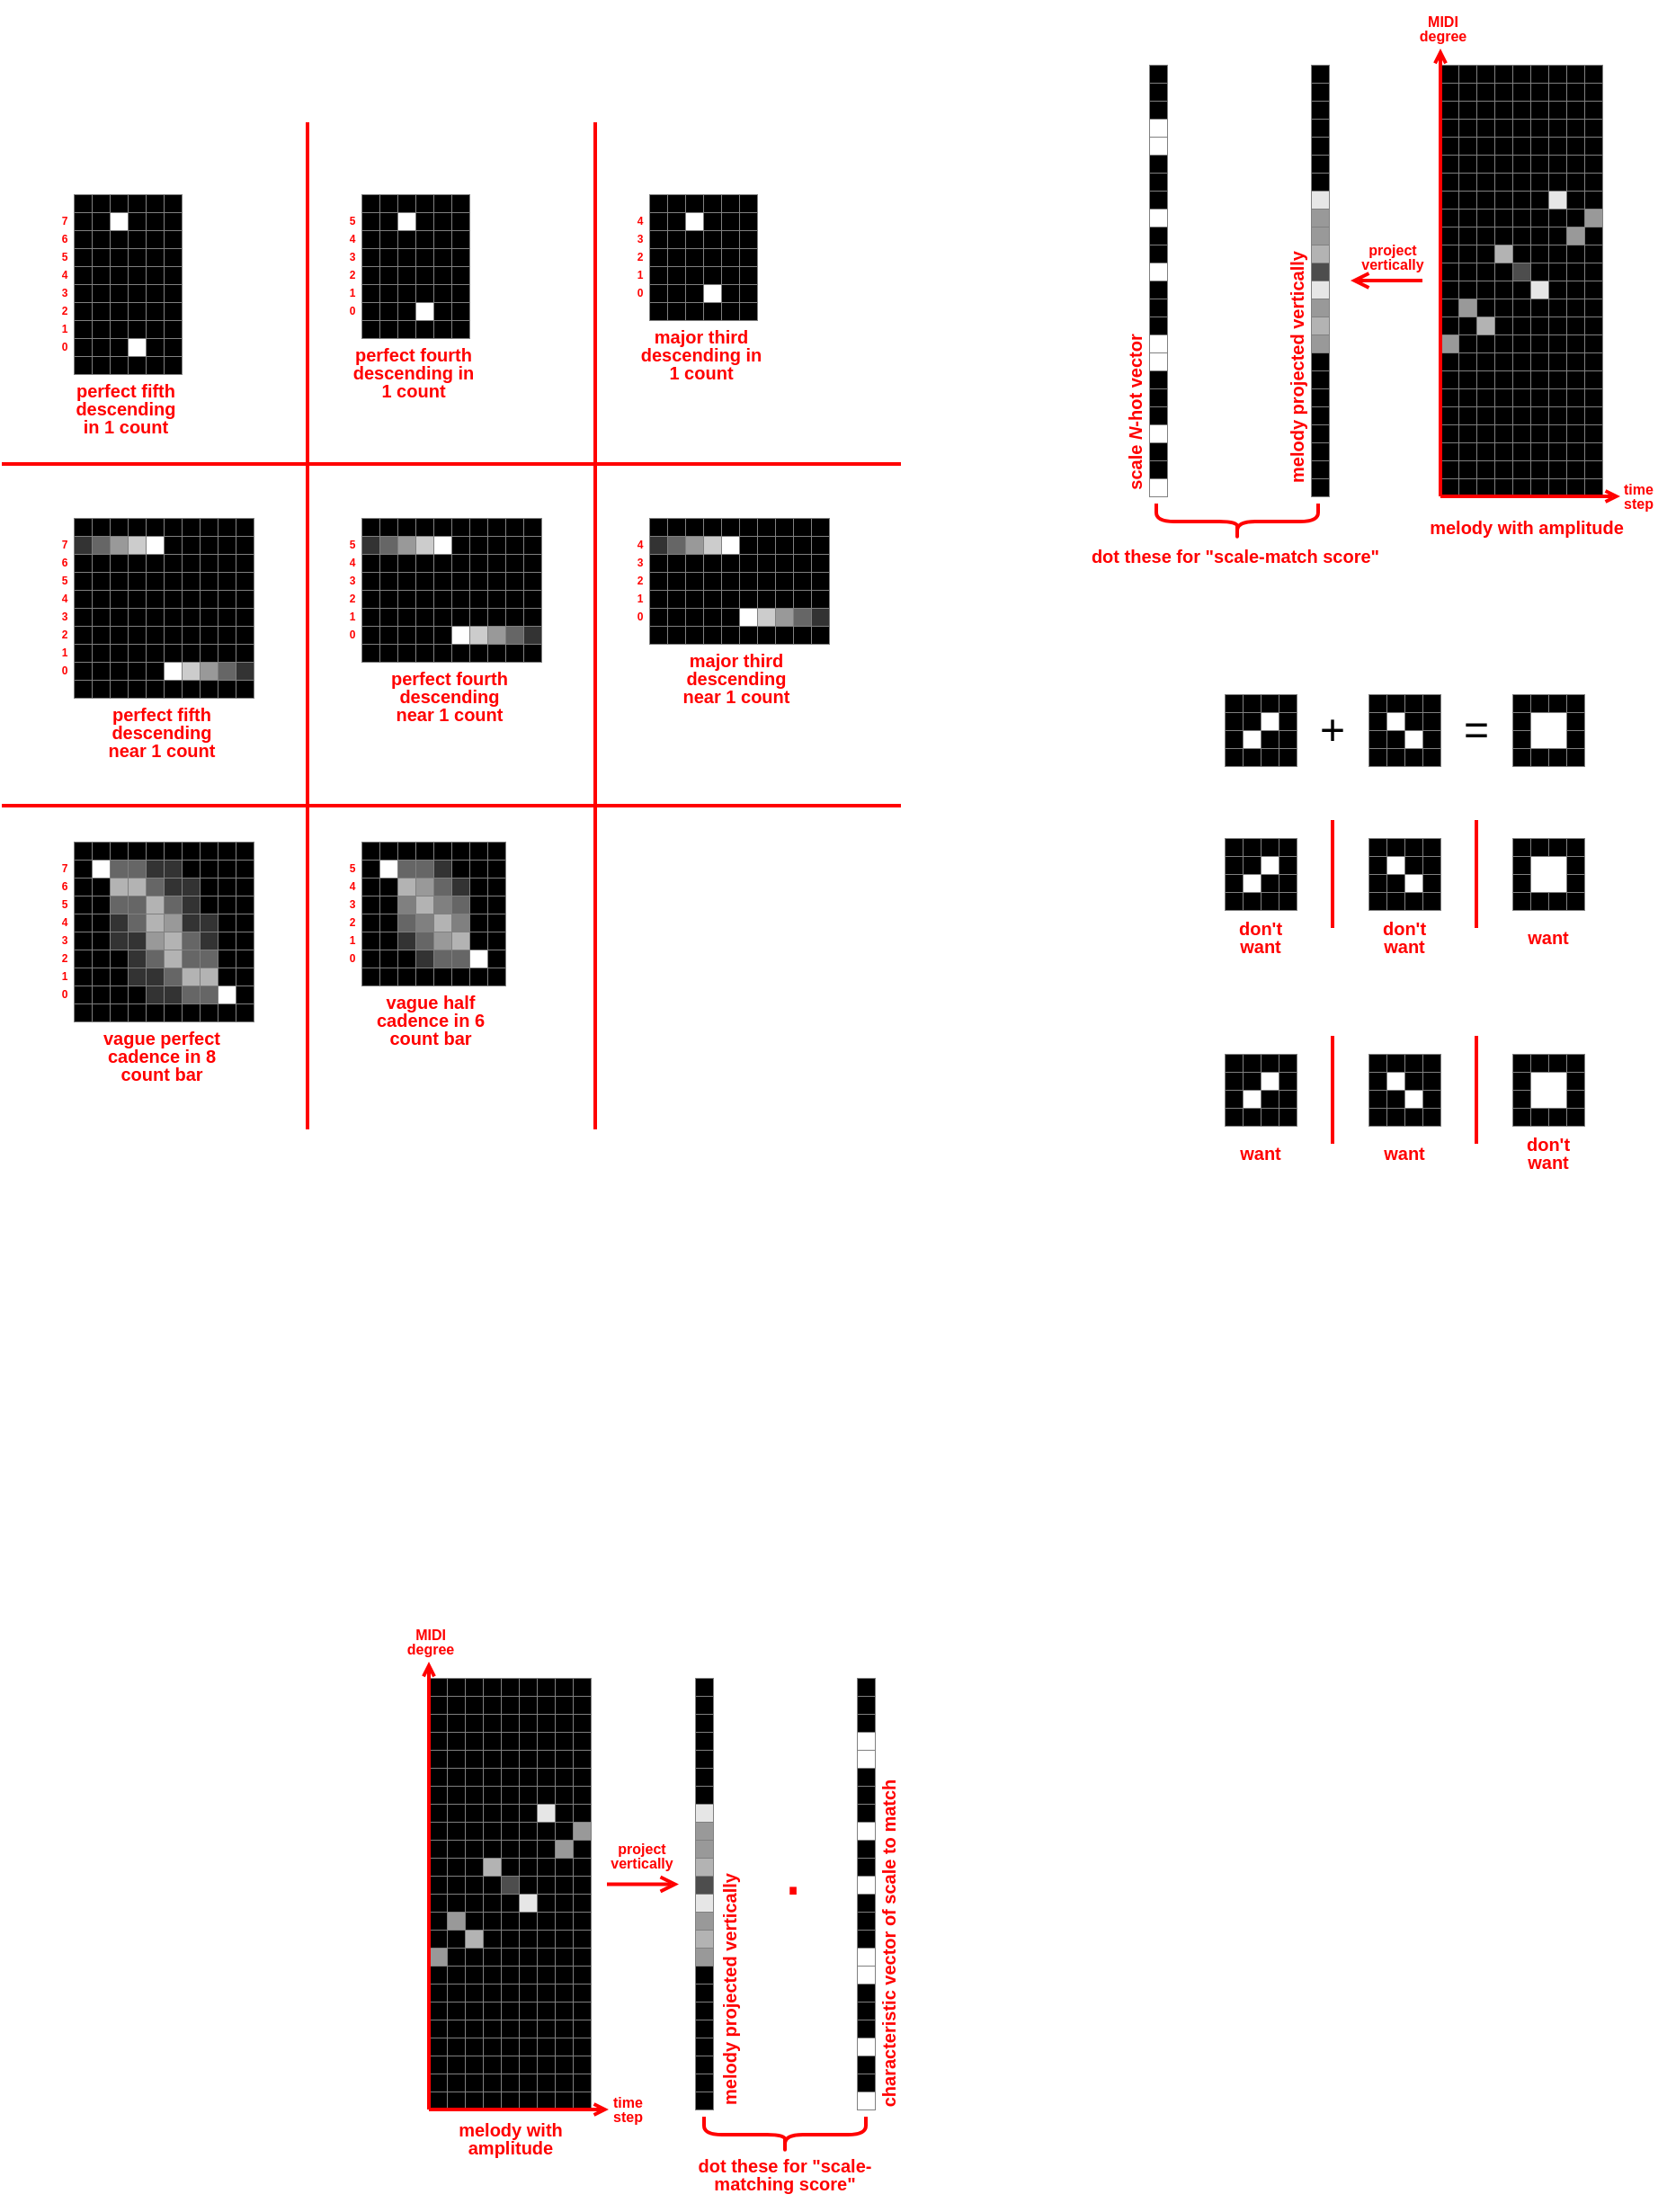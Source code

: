 <mxfile version="21.1.2" type="device">
  <diagram name="Page-1" id="guL8Xm3exVdZD1WiKQIF">
    <mxGraphModel dx="552" dy="364" grid="1" gridSize="10" guides="1" tooltips="1" connect="1" arrows="1" fold="1" page="1" pageScale="1" pageWidth="1100" pageHeight="850" math="0" shadow="0">
      <root>
        <mxCell id="0" />
        <mxCell id="1" parent="0" />
        <mxCell id="WxkMXaj1MNcZUrJeZnWW-1" value="" style="whiteSpace=wrap;html=1;aspect=fixed;strokeWidth=0.5;strokeColor=#808080;fillColor=#000000;fontColor=#000099;fontStyle=1" parent="1" vertex="1">
          <mxGeometry x="80" y="340" width="10" height="10" as="geometry" />
        </mxCell>
        <mxCell id="WxkMXaj1MNcZUrJeZnWW-2" value="" style="whiteSpace=wrap;html=1;aspect=fixed;strokeWidth=0.5;strokeColor=#808080;fillColor=#000000;fontColor=#000099;fontStyle=1" parent="1" vertex="1">
          <mxGeometry x="90" y="340" width="10" height="10" as="geometry" />
        </mxCell>
        <mxCell id="WxkMXaj1MNcZUrJeZnWW-3" value="" style="whiteSpace=wrap;html=1;aspect=fixed;strokeWidth=0.5;strokeColor=#808080;fillColor=#000000;fontColor=#000099;fontStyle=1" parent="1" vertex="1">
          <mxGeometry x="100" y="340" width="10" height="10" as="geometry" />
        </mxCell>
        <mxCell id="WxkMXaj1MNcZUrJeZnWW-4" value="" style="whiteSpace=wrap;html=1;aspect=fixed;strokeWidth=0.5;strokeColor=#808080;fillColor=#000000;fontColor=#000099;fontStyle=1" parent="1" vertex="1">
          <mxGeometry x="110" y="340" width="10" height="10" as="geometry" />
        </mxCell>
        <mxCell id="WxkMXaj1MNcZUrJeZnWW-5" value="" style="whiteSpace=wrap;html=1;aspect=fixed;strokeWidth=0.5;strokeColor=#808080;fillColor=#000000;fontColor=#000099;fontStyle=1" parent="1" vertex="1">
          <mxGeometry x="120" y="340" width="10" height="10" as="geometry" />
        </mxCell>
        <mxCell id="WxkMXaj1MNcZUrJeZnWW-6" value="" style="whiteSpace=wrap;html=1;aspect=fixed;strokeWidth=0.5;strokeColor=#808080;fillColor=#000000;fontColor=#000099;fontStyle=1" parent="1" vertex="1">
          <mxGeometry x="130" y="340" width="10" height="10" as="geometry" />
        </mxCell>
        <mxCell id="WxkMXaj1MNcZUrJeZnWW-7" value="" style="whiteSpace=wrap;html=1;aspect=fixed;strokeWidth=0.5;strokeColor=#808080;fillColor=#000000;fontColor=#000099;fontStyle=1" parent="1" vertex="1">
          <mxGeometry x="140" y="340" width="10" height="10" as="geometry" />
        </mxCell>
        <mxCell id="WxkMXaj1MNcZUrJeZnWW-8" value="" style="whiteSpace=wrap;html=1;aspect=fixed;strokeWidth=0.5;strokeColor=#808080;fillColor=#333333;fontColor=#000099;fontStyle=1" parent="1" vertex="1">
          <mxGeometry x="80" y="350" width="10" height="10" as="geometry" />
        </mxCell>
        <mxCell id="WxkMXaj1MNcZUrJeZnWW-9" value="" style="whiteSpace=wrap;html=1;aspect=fixed;strokeWidth=0.5;strokeColor=#808080;fillColor=#666666;fontColor=#000099;fontStyle=1" parent="1" vertex="1">
          <mxGeometry x="90" y="350" width="10" height="10" as="geometry" />
        </mxCell>
        <mxCell id="WxkMXaj1MNcZUrJeZnWW-10" value="" style="whiteSpace=wrap;html=1;aspect=fixed;strokeWidth=0.5;strokeColor=#808080;fillColor=#999999;fontColor=#000099;fontStyle=1" parent="1" vertex="1">
          <mxGeometry x="100" y="350" width="10" height="10" as="geometry" />
        </mxCell>
        <mxCell id="WxkMXaj1MNcZUrJeZnWW-11" value="" style="whiteSpace=wrap;html=1;aspect=fixed;strokeWidth=0.5;strokeColor=#808080;fillColor=#CCCCCC;fontColor=#000099;fontStyle=1" parent="1" vertex="1">
          <mxGeometry x="110" y="350" width="10" height="10" as="geometry" />
        </mxCell>
        <mxCell id="WxkMXaj1MNcZUrJeZnWW-12" value="" style="whiteSpace=wrap;html=1;aspect=fixed;strokeWidth=0.5;strokeColor=#808080;fillColor=#FFFFFF;fontColor=#000099;fontStyle=1" parent="1" vertex="1">
          <mxGeometry x="120" y="350" width="10" height="10" as="geometry" />
        </mxCell>
        <mxCell id="WxkMXaj1MNcZUrJeZnWW-13" value="" style="whiteSpace=wrap;html=1;aspect=fixed;strokeWidth=0.5;strokeColor=#808080;fillColor=#000000;fontColor=#000099;fontStyle=1" parent="1" vertex="1">
          <mxGeometry x="130" y="350" width="10" height="10" as="geometry" />
        </mxCell>
        <mxCell id="WxkMXaj1MNcZUrJeZnWW-14" value="" style="whiteSpace=wrap;html=1;aspect=fixed;strokeWidth=0.5;strokeColor=#808080;fillColor=#000000;fontColor=#000099;fontStyle=1" parent="1" vertex="1">
          <mxGeometry x="140" y="350" width="10" height="10" as="geometry" />
        </mxCell>
        <mxCell id="WxkMXaj1MNcZUrJeZnWW-15" value="" style="whiteSpace=wrap;html=1;aspect=fixed;strokeWidth=0.5;strokeColor=#808080;fillColor=#000000;fontColor=#000099;fontStyle=1" parent="1" vertex="1">
          <mxGeometry x="80" y="360" width="10" height="10" as="geometry" />
        </mxCell>
        <mxCell id="WxkMXaj1MNcZUrJeZnWW-16" value="" style="whiteSpace=wrap;html=1;aspect=fixed;strokeWidth=0.5;strokeColor=#808080;fillColor=#000000;fontColor=#000099;fontStyle=1" parent="1" vertex="1">
          <mxGeometry x="90" y="360" width="10" height="10" as="geometry" />
        </mxCell>
        <mxCell id="WxkMXaj1MNcZUrJeZnWW-17" value="" style="whiteSpace=wrap;html=1;aspect=fixed;strokeWidth=0.5;strokeColor=#808080;fillColor=#000000;fontColor=#000099;fontStyle=1" parent="1" vertex="1">
          <mxGeometry x="100" y="360" width="10" height="10" as="geometry" />
        </mxCell>
        <mxCell id="WxkMXaj1MNcZUrJeZnWW-18" value="" style="whiteSpace=wrap;html=1;aspect=fixed;strokeWidth=0.5;strokeColor=#808080;fillColor=#000000;fontColor=#000099;fontStyle=1" parent="1" vertex="1">
          <mxGeometry x="110" y="360" width="10" height="10" as="geometry" />
        </mxCell>
        <mxCell id="WxkMXaj1MNcZUrJeZnWW-19" value="" style="whiteSpace=wrap;html=1;aspect=fixed;strokeWidth=0.5;strokeColor=#808080;fillColor=#000000;fontColor=#000099;fontStyle=1" parent="1" vertex="1">
          <mxGeometry x="120" y="360" width="10" height="10" as="geometry" />
        </mxCell>
        <mxCell id="WxkMXaj1MNcZUrJeZnWW-20" value="" style="whiteSpace=wrap;html=1;aspect=fixed;strokeWidth=0.5;strokeColor=#808080;fillColor=#000000;fontColor=#000099;fontStyle=1" parent="1" vertex="1">
          <mxGeometry x="130" y="360" width="10" height="10" as="geometry" />
        </mxCell>
        <mxCell id="WxkMXaj1MNcZUrJeZnWW-21" value="" style="whiteSpace=wrap;html=1;aspect=fixed;strokeWidth=0.5;strokeColor=#808080;fillColor=#000000;fontColor=#000099;fontStyle=1" parent="1" vertex="1">
          <mxGeometry x="140" y="360" width="10" height="10" as="geometry" />
        </mxCell>
        <mxCell id="WxkMXaj1MNcZUrJeZnWW-22" value="" style="whiteSpace=wrap;html=1;aspect=fixed;strokeWidth=0.5;strokeColor=#808080;fillColor=#000000;fontColor=#000099;fontStyle=1" parent="1" vertex="1">
          <mxGeometry x="80" y="370" width="10" height="10" as="geometry" />
        </mxCell>
        <mxCell id="WxkMXaj1MNcZUrJeZnWW-23" value="" style="whiteSpace=wrap;html=1;aspect=fixed;strokeWidth=0.5;strokeColor=#808080;fillColor=#000000;fontColor=#000099;fontStyle=1" parent="1" vertex="1">
          <mxGeometry x="90" y="370" width="10" height="10" as="geometry" />
        </mxCell>
        <mxCell id="WxkMXaj1MNcZUrJeZnWW-24" value="" style="whiteSpace=wrap;html=1;aspect=fixed;strokeWidth=0.5;strokeColor=#808080;fillColor=#000000;fontColor=#000099;fontStyle=1" parent="1" vertex="1">
          <mxGeometry x="100" y="370" width="10" height="10" as="geometry" />
        </mxCell>
        <mxCell id="WxkMXaj1MNcZUrJeZnWW-25" value="" style="whiteSpace=wrap;html=1;aspect=fixed;strokeWidth=0.5;strokeColor=#808080;fillColor=#000000;fontColor=#000099;fontStyle=1" parent="1" vertex="1">
          <mxGeometry x="110" y="370" width="10" height="10" as="geometry" />
        </mxCell>
        <mxCell id="WxkMXaj1MNcZUrJeZnWW-26" value="" style="whiteSpace=wrap;html=1;aspect=fixed;strokeWidth=0.5;strokeColor=#808080;fillColor=#000000;fontColor=#000099;fontStyle=1" parent="1" vertex="1">
          <mxGeometry x="120" y="370" width="10" height="10" as="geometry" />
        </mxCell>
        <mxCell id="WxkMXaj1MNcZUrJeZnWW-27" value="" style="whiteSpace=wrap;html=1;aspect=fixed;strokeWidth=0.5;strokeColor=#808080;fillColor=#000000;fontColor=#000099;fontStyle=1" parent="1" vertex="1">
          <mxGeometry x="130" y="370" width="10" height="10" as="geometry" />
        </mxCell>
        <mxCell id="WxkMXaj1MNcZUrJeZnWW-28" value="" style="whiteSpace=wrap;html=1;aspect=fixed;strokeWidth=0.5;strokeColor=#808080;fillColor=#000000;fontColor=#000099;fontStyle=1" parent="1" vertex="1">
          <mxGeometry x="140" y="370" width="10" height="10" as="geometry" />
        </mxCell>
        <mxCell id="WxkMXaj1MNcZUrJeZnWW-29" value="" style="whiteSpace=wrap;html=1;aspect=fixed;strokeWidth=0.5;strokeColor=#808080;fillColor=#000000;fontColor=#000099;fontStyle=1" parent="1" vertex="1">
          <mxGeometry x="80" y="380" width="10" height="10" as="geometry" />
        </mxCell>
        <mxCell id="WxkMXaj1MNcZUrJeZnWW-30" value="" style="whiteSpace=wrap;html=1;aspect=fixed;strokeWidth=0.5;strokeColor=#808080;fillColor=#000000;fontColor=#000099;fontStyle=1" parent="1" vertex="1">
          <mxGeometry x="90" y="380" width="10" height="10" as="geometry" />
        </mxCell>
        <mxCell id="WxkMXaj1MNcZUrJeZnWW-31" value="" style="whiteSpace=wrap;html=1;aspect=fixed;strokeWidth=0.5;strokeColor=#808080;fillColor=#000000;fontColor=#000099;fontStyle=1" parent="1" vertex="1">
          <mxGeometry x="100" y="380" width="10" height="10" as="geometry" />
        </mxCell>
        <mxCell id="WxkMXaj1MNcZUrJeZnWW-32" value="" style="whiteSpace=wrap;html=1;aspect=fixed;strokeWidth=0.5;strokeColor=#808080;fillColor=#000000;fontColor=#000099;fontStyle=1" parent="1" vertex="1">
          <mxGeometry x="110" y="380" width="10" height="10" as="geometry" />
        </mxCell>
        <mxCell id="WxkMXaj1MNcZUrJeZnWW-33" value="" style="whiteSpace=wrap;html=1;aspect=fixed;strokeWidth=0.5;strokeColor=#808080;fillColor=#000000;fontColor=#000099;fontStyle=1" parent="1" vertex="1">
          <mxGeometry x="120" y="380" width="10" height="10" as="geometry" />
        </mxCell>
        <mxCell id="WxkMXaj1MNcZUrJeZnWW-34" value="" style="whiteSpace=wrap;html=1;aspect=fixed;strokeWidth=0.5;strokeColor=#808080;fillColor=#000000;fontColor=#000099;fontStyle=1" parent="1" vertex="1">
          <mxGeometry x="130" y="380" width="10" height="10" as="geometry" />
        </mxCell>
        <mxCell id="WxkMXaj1MNcZUrJeZnWW-35" value="" style="whiteSpace=wrap;html=1;aspect=fixed;strokeWidth=0.5;strokeColor=#808080;fillColor=#000000;fontColor=#000099;fontStyle=1" parent="1" vertex="1">
          <mxGeometry x="140" y="380" width="10" height="10" as="geometry" />
        </mxCell>
        <mxCell id="WxkMXaj1MNcZUrJeZnWW-36" value="" style="whiteSpace=wrap;html=1;aspect=fixed;strokeWidth=0.5;strokeColor=#808080;fillColor=#000000;fontColor=#000099;fontStyle=1" parent="1" vertex="1">
          <mxGeometry x="80" y="390" width="10" height="10" as="geometry" />
        </mxCell>
        <mxCell id="WxkMXaj1MNcZUrJeZnWW-37" value="" style="whiteSpace=wrap;html=1;aspect=fixed;strokeWidth=0.5;strokeColor=#808080;fillColor=#000000;fontColor=#000099;fontStyle=1" parent="1" vertex="1">
          <mxGeometry x="90" y="390" width="10" height="10" as="geometry" />
        </mxCell>
        <mxCell id="WxkMXaj1MNcZUrJeZnWW-38" value="" style="whiteSpace=wrap;html=1;aspect=fixed;strokeWidth=0.5;strokeColor=#808080;fillColor=#000000;fontColor=#000099;fontStyle=1" parent="1" vertex="1">
          <mxGeometry x="100" y="390" width="10" height="10" as="geometry" />
        </mxCell>
        <mxCell id="WxkMXaj1MNcZUrJeZnWW-39" value="" style="whiteSpace=wrap;html=1;aspect=fixed;strokeWidth=0.5;strokeColor=#808080;fillColor=#000000;fontColor=#000099;fontStyle=1" parent="1" vertex="1">
          <mxGeometry x="110" y="390" width="10" height="10" as="geometry" />
        </mxCell>
        <mxCell id="WxkMXaj1MNcZUrJeZnWW-40" value="" style="whiteSpace=wrap;html=1;aspect=fixed;strokeWidth=0.5;strokeColor=#808080;fillColor=#000000;fontColor=#000099;fontStyle=1" parent="1" vertex="1">
          <mxGeometry x="120" y="390" width="10" height="10" as="geometry" />
        </mxCell>
        <mxCell id="WxkMXaj1MNcZUrJeZnWW-41" value="" style="whiteSpace=wrap;html=1;aspect=fixed;strokeWidth=0.5;strokeColor=#808080;fillColor=#000000;fontColor=#000099;fontStyle=1" parent="1" vertex="1">
          <mxGeometry x="130" y="390" width="10" height="10" as="geometry" />
        </mxCell>
        <mxCell id="WxkMXaj1MNcZUrJeZnWW-42" value="" style="whiteSpace=wrap;html=1;aspect=fixed;strokeWidth=0.5;strokeColor=#808080;fillColor=#000000;fontColor=#000099;fontStyle=1" parent="1" vertex="1">
          <mxGeometry x="140" y="390" width="10" height="10" as="geometry" />
        </mxCell>
        <mxCell id="WxkMXaj1MNcZUrJeZnWW-43" value="" style="whiteSpace=wrap;html=1;aspect=fixed;strokeWidth=0.5;strokeColor=#808080;fillColor=#000000;fontColor=#000099;fontStyle=1" parent="1" vertex="1">
          <mxGeometry x="80" y="400" width="10" height="10" as="geometry" />
        </mxCell>
        <mxCell id="WxkMXaj1MNcZUrJeZnWW-44" value="" style="whiteSpace=wrap;html=1;aspect=fixed;strokeWidth=0.5;strokeColor=#808080;fillColor=#000000;fontColor=#000099;fontStyle=1" parent="1" vertex="1">
          <mxGeometry x="90" y="400" width="10" height="10" as="geometry" />
        </mxCell>
        <mxCell id="WxkMXaj1MNcZUrJeZnWW-45" value="" style="whiteSpace=wrap;html=1;aspect=fixed;strokeWidth=0.5;strokeColor=#808080;fillColor=#000000;fontColor=#000099;fontStyle=1" parent="1" vertex="1">
          <mxGeometry x="100" y="400" width="10" height="10" as="geometry" />
        </mxCell>
        <mxCell id="WxkMXaj1MNcZUrJeZnWW-46" value="" style="whiteSpace=wrap;html=1;aspect=fixed;strokeWidth=0.5;strokeColor=#808080;fillColor=#000000;fontColor=#000099;fontStyle=1" parent="1" vertex="1">
          <mxGeometry x="110" y="400" width="10" height="10" as="geometry" />
        </mxCell>
        <mxCell id="WxkMXaj1MNcZUrJeZnWW-47" value="" style="whiteSpace=wrap;html=1;aspect=fixed;strokeWidth=0.5;strokeColor=#808080;fillColor=#000000;fontColor=#000099;fontStyle=1" parent="1" vertex="1">
          <mxGeometry x="120" y="400" width="10" height="10" as="geometry" />
        </mxCell>
        <mxCell id="WxkMXaj1MNcZUrJeZnWW-48" value="" style="whiteSpace=wrap;html=1;aspect=fixed;strokeWidth=0.5;strokeColor=#808080;fillColor=#000000;fontColor=#000099;fontStyle=1" parent="1" vertex="1">
          <mxGeometry x="130" y="400" width="10" height="10" as="geometry" />
        </mxCell>
        <mxCell id="WxkMXaj1MNcZUrJeZnWW-49" value="" style="whiteSpace=wrap;html=1;aspect=fixed;strokeWidth=0.5;strokeColor=#808080;fillColor=#000000;fontColor=#000099;fontStyle=1" parent="1" vertex="1">
          <mxGeometry x="140" y="400" width="10" height="10" as="geometry" />
        </mxCell>
        <mxCell id="WxkMXaj1MNcZUrJeZnWW-50" value="" style="whiteSpace=wrap;html=1;aspect=fixed;strokeWidth=0.5;strokeColor=#808080;fillColor=#000000;fontColor=#000099;fontStyle=1" parent="1" vertex="1">
          <mxGeometry x="150" y="340" width="10" height="10" as="geometry" />
        </mxCell>
        <mxCell id="WxkMXaj1MNcZUrJeZnWW-51" value="" style="whiteSpace=wrap;html=1;aspect=fixed;strokeWidth=0.5;strokeColor=#808080;fillColor=#000000;fontColor=#000099;fontStyle=1" parent="1" vertex="1">
          <mxGeometry x="150" y="350" width="10" height="10" as="geometry" />
        </mxCell>
        <mxCell id="WxkMXaj1MNcZUrJeZnWW-52" value="" style="whiteSpace=wrap;html=1;aspect=fixed;strokeWidth=0.5;strokeColor=#808080;fillColor=#000000;fontColor=#000099;fontStyle=1" parent="1" vertex="1">
          <mxGeometry x="150" y="360" width="10" height="10" as="geometry" />
        </mxCell>
        <mxCell id="WxkMXaj1MNcZUrJeZnWW-53" value="" style="whiteSpace=wrap;html=1;aspect=fixed;strokeWidth=0.5;strokeColor=#808080;fillColor=#000000;fontColor=#000099;fontStyle=1" parent="1" vertex="1">
          <mxGeometry x="150" y="370" width="10" height="10" as="geometry" />
        </mxCell>
        <mxCell id="WxkMXaj1MNcZUrJeZnWW-54" value="" style="whiteSpace=wrap;html=1;aspect=fixed;strokeWidth=0.5;strokeColor=#808080;fillColor=#000000;fontColor=#000099;fontStyle=1" parent="1" vertex="1">
          <mxGeometry x="150" y="380" width="10" height="10" as="geometry" />
        </mxCell>
        <mxCell id="WxkMXaj1MNcZUrJeZnWW-55" value="" style="whiteSpace=wrap;html=1;aspect=fixed;strokeWidth=0.5;strokeColor=#808080;fillColor=#000000;fontColor=#000099;fontStyle=1" parent="1" vertex="1">
          <mxGeometry x="150" y="390" width="10" height="10" as="geometry" />
        </mxCell>
        <mxCell id="WxkMXaj1MNcZUrJeZnWW-56" value="" style="whiteSpace=wrap;html=1;aspect=fixed;strokeWidth=0.5;strokeColor=#808080;fillColor=#000000;fontColor=#000099;fontStyle=1" parent="1" vertex="1">
          <mxGeometry x="150" y="400" width="10" height="10" as="geometry" />
        </mxCell>
        <mxCell id="WxkMXaj1MNcZUrJeZnWW-57" value="" style="whiteSpace=wrap;html=1;aspect=fixed;strokeWidth=0.5;strokeColor=#808080;fillColor=#000000;fontColor=#000099;fontStyle=1" parent="1" vertex="1">
          <mxGeometry x="160" y="340" width="10" height="10" as="geometry" />
        </mxCell>
        <mxCell id="WxkMXaj1MNcZUrJeZnWW-58" value="" style="whiteSpace=wrap;html=1;aspect=fixed;strokeWidth=0.5;strokeColor=#808080;fillColor=#000000;fontColor=#000099;fontStyle=1" parent="1" vertex="1">
          <mxGeometry x="160" y="350" width="10" height="10" as="geometry" />
        </mxCell>
        <mxCell id="WxkMXaj1MNcZUrJeZnWW-59" value="" style="whiteSpace=wrap;html=1;aspect=fixed;strokeWidth=0.5;strokeColor=#808080;fillColor=#000000;fontColor=#000099;fontStyle=1" parent="1" vertex="1">
          <mxGeometry x="160" y="360" width="10" height="10" as="geometry" />
        </mxCell>
        <mxCell id="WxkMXaj1MNcZUrJeZnWW-60" value="" style="whiteSpace=wrap;html=1;aspect=fixed;strokeWidth=0.5;strokeColor=#808080;fillColor=#000000;fontColor=#000099;fontStyle=1" parent="1" vertex="1">
          <mxGeometry x="160" y="370" width="10" height="10" as="geometry" />
        </mxCell>
        <mxCell id="WxkMXaj1MNcZUrJeZnWW-61" value="" style="whiteSpace=wrap;html=1;aspect=fixed;strokeWidth=0.5;strokeColor=#808080;fillColor=#000000;fontColor=#000099;fontStyle=1" parent="1" vertex="1">
          <mxGeometry x="160" y="380" width="10" height="10" as="geometry" />
        </mxCell>
        <mxCell id="WxkMXaj1MNcZUrJeZnWW-62" value="" style="whiteSpace=wrap;html=1;aspect=fixed;strokeWidth=0.5;strokeColor=#808080;fillColor=#000000;fontColor=#000099;fontStyle=1" parent="1" vertex="1">
          <mxGeometry x="160" y="390" width="10" height="10" as="geometry" />
        </mxCell>
        <mxCell id="WxkMXaj1MNcZUrJeZnWW-63" value="" style="whiteSpace=wrap;html=1;aspect=fixed;strokeWidth=0.5;strokeColor=#808080;fillColor=#000000;fontColor=#000099;fontStyle=1" parent="1" vertex="1">
          <mxGeometry x="160" y="400" width="10" height="10" as="geometry" />
        </mxCell>
        <mxCell id="WxkMXaj1MNcZUrJeZnWW-64" value="" style="whiteSpace=wrap;html=1;aspect=fixed;strokeWidth=0.5;strokeColor=#808080;fillColor=#000000;fontColor=#000099;fontStyle=1" parent="1" vertex="1">
          <mxGeometry x="80" y="420" width="10" height="10" as="geometry" />
        </mxCell>
        <mxCell id="WxkMXaj1MNcZUrJeZnWW-65" value="" style="whiteSpace=wrap;html=1;aspect=fixed;strokeWidth=0.5;strokeColor=#808080;fillColor=#000000;fontColor=#000099;fontStyle=1" parent="1" vertex="1">
          <mxGeometry x="90" y="420" width="10" height="10" as="geometry" />
        </mxCell>
        <mxCell id="WxkMXaj1MNcZUrJeZnWW-66" value="" style="whiteSpace=wrap;html=1;aspect=fixed;strokeWidth=0.5;strokeColor=#808080;fillColor=#000000;fontColor=#000099;fontStyle=1" parent="1" vertex="1">
          <mxGeometry x="100" y="420" width="10" height="10" as="geometry" />
        </mxCell>
        <mxCell id="WxkMXaj1MNcZUrJeZnWW-67" value="" style="whiteSpace=wrap;html=1;aspect=fixed;strokeWidth=0.5;strokeColor=#808080;fillColor=#000000;fontColor=#000099;fontStyle=1" parent="1" vertex="1">
          <mxGeometry x="110" y="420" width="10" height="10" as="geometry" />
        </mxCell>
        <mxCell id="WxkMXaj1MNcZUrJeZnWW-68" value="" style="whiteSpace=wrap;html=1;aspect=fixed;strokeWidth=0.5;strokeColor=#808080;fillColor=#000000;fontColor=#000099;fontStyle=1" parent="1" vertex="1">
          <mxGeometry x="120" y="420" width="10" height="10" as="geometry" />
        </mxCell>
        <mxCell id="WxkMXaj1MNcZUrJeZnWW-69" value="" style="whiteSpace=wrap;html=1;aspect=fixed;strokeWidth=0.5;strokeColor=#808080;fillColor=#FFFFFF;fontColor=#000099;fontStyle=1" parent="1" vertex="1">
          <mxGeometry x="130" y="420" width="10" height="10" as="geometry" />
        </mxCell>
        <mxCell id="WxkMXaj1MNcZUrJeZnWW-70" value="" style="whiteSpace=wrap;html=1;aspect=fixed;strokeWidth=0.5;strokeColor=#808080;fillColor=#CCCCCC;fontColor=#000099;fontStyle=1" parent="1" vertex="1">
          <mxGeometry x="140" y="420" width="10" height="10" as="geometry" />
        </mxCell>
        <mxCell id="WxkMXaj1MNcZUrJeZnWW-71" value="" style="whiteSpace=wrap;html=1;aspect=fixed;strokeWidth=0.5;strokeColor=#808080;fillColor=#000000;fontColor=#000099;fontStyle=1" parent="1" vertex="1">
          <mxGeometry x="80" y="430" width="10" height="10" as="geometry" />
        </mxCell>
        <mxCell id="WxkMXaj1MNcZUrJeZnWW-72" value="" style="whiteSpace=wrap;html=1;aspect=fixed;strokeWidth=0.5;strokeColor=#808080;fillColor=#000000;fontColor=#000099;fontStyle=1" parent="1" vertex="1">
          <mxGeometry x="90" y="430" width="10" height="10" as="geometry" />
        </mxCell>
        <mxCell id="WxkMXaj1MNcZUrJeZnWW-73" value="" style="whiteSpace=wrap;html=1;aspect=fixed;strokeWidth=0.5;strokeColor=#808080;fillColor=#000000;fontColor=#000099;fontStyle=1" parent="1" vertex="1">
          <mxGeometry x="100" y="430" width="10" height="10" as="geometry" />
        </mxCell>
        <mxCell id="WxkMXaj1MNcZUrJeZnWW-74" value="" style="whiteSpace=wrap;html=1;aspect=fixed;strokeWidth=0.5;strokeColor=#808080;fillColor=#000000;fontColor=#000099;fontStyle=1" parent="1" vertex="1">
          <mxGeometry x="110" y="430" width="10" height="10" as="geometry" />
        </mxCell>
        <mxCell id="WxkMXaj1MNcZUrJeZnWW-75" value="" style="whiteSpace=wrap;html=1;aspect=fixed;strokeWidth=0.5;strokeColor=#808080;fillColor=#000000;fontColor=#000099;fontStyle=1" parent="1" vertex="1">
          <mxGeometry x="120" y="430" width="10" height="10" as="geometry" />
        </mxCell>
        <mxCell id="WxkMXaj1MNcZUrJeZnWW-76" value="" style="whiteSpace=wrap;html=1;aspect=fixed;strokeWidth=0.5;strokeColor=#808080;fillColor=#000000;fontColor=#000099;fontStyle=1" parent="1" vertex="1">
          <mxGeometry x="130" y="430" width="10" height="10" as="geometry" />
        </mxCell>
        <mxCell id="WxkMXaj1MNcZUrJeZnWW-77" value="" style="whiteSpace=wrap;html=1;aspect=fixed;strokeWidth=0.5;strokeColor=#808080;fillColor=#000000;fontColor=#000099;fontStyle=1" parent="1" vertex="1">
          <mxGeometry x="140" y="430" width="10" height="10" as="geometry" />
        </mxCell>
        <mxCell id="WxkMXaj1MNcZUrJeZnWW-78" value="" style="whiteSpace=wrap;html=1;aspect=fixed;strokeWidth=0.5;strokeColor=#808080;fillColor=#999999;fontColor=#000099;fontStyle=1" parent="1" vertex="1">
          <mxGeometry x="150" y="420" width="10" height="10" as="geometry" />
        </mxCell>
        <mxCell id="WxkMXaj1MNcZUrJeZnWW-79" value="" style="whiteSpace=wrap;html=1;aspect=fixed;strokeWidth=0.5;strokeColor=#808080;fillColor=#000000;fontColor=#000099;fontStyle=1" parent="1" vertex="1">
          <mxGeometry x="150" y="430" width="10" height="10" as="geometry" />
        </mxCell>
        <mxCell id="WxkMXaj1MNcZUrJeZnWW-80" value="" style="whiteSpace=wrap;html=1;aspect=fixed;strokeWidth=0.5;strokeColor=#808080;fillColor=#666666;fontColor=#000099;fontStyle=1" parent="1" vertex="1">
          <mxGeometry x="160" y="420" width="10" height="10" as="geometry" />
        </mxCell>
        <mxCell id="WxkMXaj1MNcZUrJeZnWW-81" value="" style="whiteSpace=wrap;html=1;aspect=fixed;strokeWidth=0.5;strokeColor=#808080;fillColor=#000000;fontColor=#000099;fontStyle=1" parent="1" vertex="1">
          <mxGeometry x="160" y="430" width="10" height="10" as="geometry" />
        </mxCell>
        <mxCell id="WxkMXaj1MNcZUrJeZnWW-82" value="" style="whiteSpace=wrap;html=1;aspect=fixed;strokeWidth=0.5;strokeColor=#808080;fillColor=#000000;fontColor=#000099;fontStyle=1" parent="1" vertex="1">
          <mxGeometry x="80" y="410" width="10" height="10" as="geometry" />
        </mxCell>
        <mxCell id="WxkMXaj1MNcZUrJeZnWW-83" value="" style="whiteSpace=wrap;html=1;aspect=fixed;strokeWidth=0.5;strokeColor=#808080;fillColor=#000000;fontColor=#000099;fontStyle=1" parent="1" vertex="1">
          <mxGeometry x="90" y="410" width="10" height="10" as="geometry" />
        </mxCell>
        <mxCell id="WxkMXaj1MNcZUrJeZnWW-84" value="" style="whiteSpace=wrap;html=1;aspect=fixed;strokeWidth=0.5;strokeColor=#808080;fillColor=#000000;fontColor=#000099;fontStyle=1" parent="1" vertex="1">
          <mxGeometry x="100" y="410" width="10" height="10" as="geometry" />
        </mxCell>
        <mxCell id="WxkMXaj1MNcZUrJeZnWW-85" value="" style="whiteSpace=wrap;html=1;aspect=fixed;strokeWidth=0.5;strokeColor=#808080;fillColor=#000000;fontColor=#000099;fontStyle=1" parent="1" vertex="1">
          <mxGeometry x="110" y="410" width="10" height="10" as="geometry" />
        </mxCell>
        <mxCell id="WxkMXaj1MNcZUrJeZnWW-86" value="" style="whiteSpace=wrap;html=1;aspect=fixed;strokeWidth=0.5;strokeColor=#808080;fillColor=#000000;fontColor=#000099;fontStyle=1" parent="1" vertex="1">
          <mxGeometry x="120" y="410" width="10" height="10" as="geometry" />
        </mxCell>
        <mxCell id="WxkMXaj1MNcZUrJeZnWW-87" value="" style="whiteSpace=wrap;html=1;aspect=fixed;strokeWidth=0.5;strokeColor=#808080;fillColor=#000000;fontColor=#000099;fontStyle=1" parent="1" vertex="1">
          <mxGeometry x="130" y="410" width="10" height="10" as="geometry" />
        </mxCell>
        <mxCell id="WxkMXaj1MNcZUrJeZnWW-88" value="" style="whiteSpace=wrap;html=1;aspect=fixed;strokeWidth=0.5;strokeColor=#808080;fillColor=#000000;fontColor=#000099;fontStyle=1" parent="1" vertex="1">
          <mxGeometry x="140" y="410" width="10" height="10" as="geometry" />
        </mxCell>
        <mxCell id="WxkMXaj1MNcZUrJeZnWW-89" value="" style="whiteSpace=wrap;html=1;aspect=fixed;strokeWidth=0.5;strokeColor=#808080;fillColor=#000000;fontColor=#000099;fontStyle=1" parent="1" vertex="1">
          <mxGeometry x="150" y="410" width="10" height="10" as="geometry" />
        </mxCell>
        <mxCell id="WxkMXaj1MNcZUrJeZnWW-90" value="" style="whiteSpace=wrap;html=1;aspect=fixed;strokeWidth=0.5;strokeColor=#808080;fillColor=#000000;fontColor=#000099;fontStyle=1" parent="1" vertex="1">
          <mxGeometry x="160" y="410" width="10" height="10" as="geometry" />
        </mxCell>
        <mxCell id="WxkMXaj1MNcZUrJeZnWW-101" value="" style="whiteSpace=wrap;html=1;aspect=fixed;strokeWidth=0.5;strokeColor=#808080;fillColor=#000000;fontColor=#000099;fontStyle=1" parent="1" vertex="1">
          <mxGeometry x="170" y="340" width="10" height="10" as="geometry" />
        </mxCell>
        <mxCell id="WxkMXaj1MNcZUrJeZnWW-102" value="" style="whiteSpace=wrap;html=1;aspect=fixed;strokeWidth=0.5;strokeColor=#808080;fillColor=#000000;fontColor=#000099;fontStyle=1" parent="1" vertex="1">
          <mxGeometry x="170" y="350" width="10" height="10" as="geometry" />
        </mxCell>
        <mxCell id="WxkMXaj1MNcZUrJeZnWW-103" value="" style="whiteSpace=wrap;html=1;aspect=fixed;strokeWidth=0.5;strokeColor=#808080;fillColor=#000000;fontColor=#000099;fontStyle=1" parent="1" vertex="1">
          <mxGeometry x="170" y="360" width="10" height="10" as="geometry" />
        </mxCell>
        <mxCell id="WxkMXaj1MNcZUrJeZnWW-104" value="" style="whiteSpace=wrap;html=1;aspect=fixed;strokeWidth=0.5;strokeColor=#808080;fillColor=#000000;fontColor=#000099;fontStyle=1" parent="1" vertex="1">
          <mxGeometry x="170" y="370" width="10" height="10" as="geometry" />
        </mxCell>
        <mxCell id="WxkMXaj1MNcZUrJeZnWW-105" value="" style="whiteSpace=wrap;html=1;aspect=fixed;strokeWidth=0.5;strokeColor=#808080;fillColor=#000000;fontColor=#000099;fontStyle=1" parent="1" vertex="1">
          <mxGeometry x="170" y="380" width="10" height="10" as="geometry" />
        </mxCell>
        <mxCell id="WxkMXaj1MNcZUrJeZnWW-106" value="" style="whiteSpace=wrap;html=1;aspect=fixed;strokeWidth=0.5;strokeColor=#808080;fillColor=#000000;fontColor=#000099;fontStyle=1" parent="1" vertex="1">
          <mxGeometry x="170" y="390" width="10" height="10" as="geometry" />
        </mxCell>
        <mxCell id="WxkMXaj1MNcZUrJeZnWW-107" value="" style="whiteSpace=wrap;html=1;aspect=fixed;strokeWidth=0.5;strokeColor=#808080;fillColor=#000000;fontColor=#000099;fontStyle=1" parent="1" vertex="1">
          <mxGeometry x="170" y="400" width="10" height="10" as="geometry" />
        </mxCell>
        <mxCell id="WxkMXaj1MNcZUrJeZnWW-108" value="" style="whiteSpace=wrap;html=1;aspect=fixed;strokeWidth=0.5;strokeColor=#808080;fillColor=#333333;fontColor=#000099;fontStyle=1" parent="1" vertex="1">
          <mxGeometry x="170" y="420" width="10" height="10" as="geometry" />
        </mxCell>
        <mxCell id="WxkMXaj1MNcZUrJeZnWW-109" value="" style="whiteSpace=wrap;html=1;aspect=fixed;strokeWidth=0.5;strokeColor=#808080;fillColor=#000000;fontColor=#000099;fontStyle=1" parent="1" vertex="1">
          <mxGeometry x="170" y="430" width="10" height="10" as="geometry" />
        </mxCell>
        <mxCell id="WxkMXaj1MNcZUrJeZnWW-110" value="" style="whiteSpace=wrap;html=1;aspect=fixed;strokeWidth=0.5;strokeColor=#808080;fillColor=#000000;fontColor=#000099;fontStyle=1" parent="1" vertex="1">
          <mxGeometry x="170" y="410" width="10" height="10" as="geometry" />
        </mxCell>
        <mxCell id="WxkMXaj1MNcZUrJeZnWW-115" value="" style="whiteSpace=wrap;html=1;aspect=fixed;strokeWidth=0.5;strokeColor=#808080;fillColor=#000000;fontColor=#000099;fontStyle=1" parent="1" vertex="1">
          <mxGeometry x="100" y="160" width="10" height="10" as="geometry" />
        </mxCell>
        <mxCell id="WxkMXaj1MNcZUrJeZnWW-116" value="" style="whiteSpace=wrap;html=1;aspect=fixed;strokeWidth=0.5;strokeColor=#808080;fillColor=#000000;fontColor=#000099;fontStyle=1" parent="1" vertex="1">
          <mxGeometry x="110" y="160" width="10" height="10" as="geometry" />
        </mxCell>
        <mxCell id="WxkMXaj1MNcZUrJeZnWW-117" value="" style="whiteSpace=wrap;html=1;aspect=fixed;strokeWidth=0.5;strokeColor=#808080;fillColor=#000000;fontColor=#000099;fontStyle=1" parent="1" vertex="1">
          <mxGeometry x="120" y="160" width="10" height="10" as="geometry" />
        </mxCell>
        <mxCell id="WxkMXaj1MNcZUrJeZnWW-122" value="" style="whiteSpace=wrap;html=1;aspect=fixed;strokeWidth=0.5;strokeColor=#808080;fillColor=#FFFFFF;fontColor=#000099;fontStyle=1" parent="1" vertex="1">
          <mxGeometry x="100" y="170" width="10" height="10" as="geometry" />
        </mxCell>
        <mxCell id="WxkMXaj1MNcZUrJeZnWW-123" value="" style="whiteSpace=wrap;html=1;aspect=fixed;strokeWidth=0.5;strokeColor=#808080;fillColor=#000000;fontColor=#000099;fontStyle=1" parent="1" vertex="1">
          <mxGeometry x="110" y="170" width="10" height="10" as="geometry" />
        </mxCell>
        <mxCell id="WxkMXaj1MNcZUrJeZnWW-124" value="" style="whiteSpace=wrap;html=1;aspect=fixed;strokeWidth=0.5;strokeColor=#808080;fillColor=#000000;fontColor=#000099;fontStyle=1" parent="1" vertex="1">
          <mxGeometry x="120" y="170" width="10" height="10" as="geometry" />
        </mxCell>
        <mxCell id="WxkMXaj1MNcZUrJeZnWW-129" value="" style="whiteSpace=wrap;html=1;aspect=fixed;strokeWidth=0.5;strokeColor=#808080;fillColor=#000000;fontColor=#000099;fontStyle=1" parent="1" vertex="1">
          <mxGeometry x="100" y="180" width="10" height="10" as="geometry" />
        </mxCell>
        <mxCell id="WxkMXaj1MNcZUrJeZnWW-130" value="" style="whiteSpace=wrap;html=1;aspect=fixed;strokeWidth=0.5;strokeColor=#808080;fillColor=#000000;fontColor=#000099;fontStyle=1" parent="1" vertex="1">
          <mxGeometry x="110" y="180" width="10" height="10" as="geometry" />
        </mxCell>
        <mxCell id="WxkMXaj1MNcZUrJeZnWW-131" value="" style="whiteSpace=wrap;html=1;aspect=fixed;strokeWidth=0.5;strokeColor=#808080;fillColor=#000000;fontColor=#000099;fontStyle=1" parent="1" vertex="1">
          <mxGeometry x="120" y="180" width="10" height="10" as="geometry" />
        </mxCell>
        <mxCell id="WxkMXaj1MNcZUrJeZnWW-136" value="" style="whiteSpace=wrap;html=1;aspect=fixed;strokeWidth=0.5;strokeColor=#808080;fillColor=#000000;fontColor=#000099;fontStyle=1" parent="1" vertex="1">
          <mxGeometry x="100" y="190" width="10" height="10" as="geometry" />
        </mxCell>
        <mxCell id="WxkMXaj1MNcZUrJeZnWW-137" value="" style="whiteSpace=wrap;html=1;aspect=fixed;strokeWidth=0.5;strokeColor=#808080;fillColor=#000000;fontColor=#000099;fontStyle=1" parent="1" vertex="1">
          <mxGeometry x="110" y="190" width="10" height="10" as="geometry" />
        </mxCell>
        <mxCell id="WxkMXaj1MNcZUrJeZnWW-143" value="" style="whiteSpace=wrap;html=1;aspect=fixed;strokeWidth=0.5;strokeColor=#808080;fillColor=#000000;fontColor=#000099;fontStyle=1" parent="1" vertex="1">
          <mxGeometry x="100" y="200" width="10" height="10" as="geometry" />
        </mxCell>
        <mxCell id="WxkMXaj1MNcZUrJeZnWW-144" value="" style="whiteSpace=wrap;html=1;aspect=fixed;strokeWidth=0.5;strokeColor=#808080;fillColor=#000000;fontColor=#000099;fontStyle=1" parent="1" vertex="1">
          <mxGeometry x="110" y="200" width="10" height="10" as="geometry" />
        </mxCell>
        <mxCell id="WxkMXaj1MNcZUrJeZnWW-150" value="" style="whiteSpace=wrap;html=1;aspect=fixed;strokeWidth=0.5;strokeColor=#808080;fillColor=#000000;fontColor=#000099;fontStyle=1" parent="1" vertex="1">
          <mxGeometry x="100" y="210" width="10" height="10" as="geometry" />
        </mxCell>
        <mxCell id="WxkMXaj1MNcZUrJeZnWW-151" value="" style="whiteSpace=wrap;html=1;aspect=fixed;strokeWidth=0.5;strokeColor=#808080;fillColor=#000000;fontColor=#000099;fontStyle=1" parent="1" vertex="1">
          <mxGeometry x="110" y="210" width="10" height="10" as="geometry" />
        </mxCell>
        <mxCell id="WxkMXaj1MNcZUrJeZnWW-157" value="" style="whiteSpace=wrap;html=1;aspect=fixed;strokeWidth=0.5;strokeColor=#808080;fillColor=#000000;fontColor=#000099;fontStyle=1" parent="1" vertex="1">
          <mxGeometry x="100" y="220" width="10" height="10" as="geometry" />
        </mxCell>
        <mxCell id="WxkMXaj1MNcZUrJeZnWW-158" value="" style="whiteSpace=wrap;html=1;aspect=fixed;strokeWidth=0.5;strokeColor=#808080;fillColor=#000000;fontColor=#000099;fontStyle=1" parent="1" vertex="1">
          <mxGeometry x="110" y="220" width="10" height="10" as="geometry" />
        </mxCell>
        <mxCell id="WxkMXaj1MNcZUrJeZnWW-160" value="" style="whiteSpace=wrap;html=1;aspect=fixed;strokeWidth=0.5;strokeColor=#808080;fillColor=#000000;fontColor=#000099;fontStyle=1" parent="1" vertex="1">
          <mxGeometry x="130" y="160" width="10" height="10" as="geometry" />
        </mxCell>
        <mxCell id="WxkMXaj1MNcZUrJeZnWW-161" value="" style="whiteSpace=wrap;html=1;aspect=fixed;strokeWidth=0.5;strokeColor=#808080;fillColor=#000000;fontColor=#000099;fontStyle=1" parent="1" vertex="1">
          <mxGeometry x="130" y="170" width="10" height="10" as="geometry" />
        </mxCell>
        <mxCell id="WxkMXaj1MNcZUrJeZnWW-162" value="" style="whiteSpace=wrap;html=1;aspect=fixed;strokeWidth=0.5;strokeColor=#808080;fillColor=#000000;fontColor=#000099;fontStyle=1" parent="1" vertex="1">
          <mxGeometry x="130" y="180" width="10" height="10" as="geometry" />
        </mxCell>
        <mxCell id="WxkMXaj1MNcZUrJeZnWW-176" value="" style="whiteSpace=wrap;html=1;aspect=fixed;strokeWidth=0.5;strokeColor=#808080;fillColor=#000000;fontColor=#000099;fontStyle=1" parent="1" vertex="1">
          <mxGeometry x="80" y="240" width="10" height="10" as="geometry" />
        </mxCell>
        <mxCell id="WxkMXaj1MNcZUrJeZnWW-177" value="" style="whiteSpace=wrap;html=1;aspect=fixed;strokeWidth=0.5;strokeColor=#808080;fillColor=#000000;fontColor=#000099;fontStyle=1" parent="1" vertex="1">
          <mxGeometry x="90" y="240" width="10" height="10" as="geometry" />
        </mxCell>
        <mxCell id="WxkMXaj1MNcZUrJeZnWW-178" value="" style="whiteSpace=wrap;html=1;aspect=fixed;strokeWidth=0.5;strokeColor=#808080;fillColor=#000000;fontColor=#000099;fontStyle=1" parent="1" vertex="1">
          <mxGeometry x="100" y="240" width="10" height="10" as="geometry" />
        </mxCell>
        <mxCell id="WxkMXaj1MNcZUrJeZnWW-179" value="" style="whiteSpace=wrap;html=1;aspect=fixed;strokeWidth=0.5;strokeColor=#808080;fillColor=#FFFFFF;fontColor=#000099;fontStyle=1" parent="1" vertex="1">
          <mxGeometry x="110" y="240" width="10" height="10" as="geometry" />
        </mxCell>
        <mxCell id="WxkMXaj1MNcZUrJeZnWW-183" value="" style="whiteSpace=wrap;html=1;aspect=fixed;strokeWidth=0.5;strokeColor=#808080;fillColor=#000000;fontColor=#000099;fontStyle=1" parent="1" vertex="1">
          <mxGeometry x="80" y="250" width="10" height="10" as="geometry" />
        </mxCell>
        <mxCell id="WxkMXaj1MNcZUrJeZnWW-184" value="" style="whiteSpace=wrap;html=1;aspect=fixed;strokeWidth=0.5;strokeColor=#808080;fillColor=#000000;fontColor=#000099;fontStyle=1" parent="1" vertex="1">
          <mxGeometry x="90" y="250" width="10" height="10" as="geometry" />
        </mxCell>
        <mxCell id="WxkMXaj1MNcZUrJeZnWW-185" value="" style="whiteSpace=wrap;html=1;aspect=fixed;strokeWidth=0.5;strokeColor=#808080;fillColor=#000000;fontColor=#000099;fontStyle=1" parent="1" vertex="1">
          <mxGeometry x="100" y="250" width="10" height="10" as="geometry" />
        </mxCell>
        <mxCell id="WxkMXaj1MNcZUrJeZnWW-186" value="" style="whiteSpace=wrap;html=1;aspect=fixed;strokeWidth=0.5;strokeColor=#808080;fillColor=#000000;fontColor=#000099;fontStyle=1" parent="1" vertex="1">
          <mxGeometry x="110" y="250" width="10" height="10" as="geometry" />
        </mxCell>
        <mxCell id="WxkMXaj1MNcZUrJeZnWW-196" value="" style="whiteSpace=wrap;html=1;aspect=fixed;strokeWidth=0.5;strokeColor=#808080;fillColor=#000000;fontColor=#000099;fontStyle=1" parent="1" vertex="1">
          <mxGeometry x="100" y="230" width="10" height="10" as="geometry" />
        </mxCell>
        <mxCell id="WxkMXaj1MNcZUrJeZnWW-197" value="" style="whiteSpace=wrap;html=1;aspect=fixed;strokeWidth=0.5;strokeColor=#808080;fillColor=#000000;fontColor=#000099;fontStyle=1" parent="1" vertex="1">
          <mxGeometry x="110" y="230" width="10" height="10" as="geometry" />
        </mxCell>
        <mxCell id="WxkMXaj1MNcZUrJeZnWW-211" value="" style="whiteSpace=wrap;html=1;aspect=fixed;strokeWidth=0.5;strokeColor=#808080;fillColor=#000000;fontColor=#000099;fontStyle=1" parent="1" vertex="1">
          <mxGeometry x="90" y="160" width="10" height="10" as="geometry" />
        </mxCell>
        <mxCell id="WxkMXaj1MNcZUrJeZnWW-212" value="" style="whiteSpace=wrap;html=1;aspect=fixed;strokeWidth=0.5;strokeColor=#808080;fillColor=#000000;fontColor=#000099;fontStyle=1" parent="1" vertex="1">
          <mxGeometry x="90" y="170" width="10" height="10" as="geometry" />
        </mxCell>
        <mxCell id="WxkMXaj1MNcZUrJeZnWW-213" value="" style="whiteSpace=wrap;html=1;aspect=fixed;strokeWidth=0.5;strokeColor=#808080;fillColor=#000000;fontColor=#000099;fontStyle=1" parent="1" vertex="1">
          <mxGeometry x="90" y="180" width="10" height="10" as="geometry" />
        </mxCell>
        <mxCell id="WxkMXaj1MNcZUrJeZnWW-214" value="" style="whiteSpace=wrap;html=1;aspect=fixed;strokeWidth=0.5;strokeColor=#808080;fillColor=#000000;fontColor=#000099;fontStyle=1" parent="1" vertex="1">
          <mxGeometry x="90" y="190" width="10" height="10" as="geometry" />
        </mxCell>
        <mxCell id="WxkMXaj1MNcZUrJeZnWW-215" value="" style="whiteSpace=wrap;html=1;aspect=fixed;strokeWidth=0.5;strokeColor=#808080;fillColor=#000000;fontColor=#000099;fontStyle=1" parent="1" vertex="1">
          <mxGeometry x="90" y="200" width="10" height="10" as="geometry" />
        </mxCell>
        <mxCell id="WxkMXaj1MNcZUrJeZnWW-216" value="" style="whiteSpace=wrap;html=1;aspect=fixed;strokeWidth=0.5;strokeColor=#808080;fillColor=#000000;fontColor=#000099;fontStyle=1" parent="1" vertex="1">
          <mxGeometry x="90" y="210" width="10" height="10" as="geometry" />
        </mxCell>
        <mxCell id="WxkMXaj1MNcZUrJeZnWW-217" value="" style="whiteSpace=wrap;html=1;aspect=fixed;strokeWidth=0.5;strokeColor=#808080;fillColor=#000000;fontColor=#000099;fontStyle=1" parent="1" vertex="1">
          <mxGeometry x="90" y="220" width="10" height="10" as="geometry" />
        </mxCell>
        <mxCell id="WxkMXaj1MNcZUrJeZnWW-218" value="" style="whiteSpace=wrap;html=1;aspect=fixed;strokeWidth=0.5;strokeColor=#808080;fillColor=#000000;fontColor=#000099;fontStyle=1" parent="1" vertex="1">
          <mxGeometry x="90" y="230" width="10" height="10" as="geometry" />
        </mxCell>
        <mxCell id="WxkMXaj1MNcZUrJeZnWW-219" value="" style="whiteSpace=wrap;html=1;aspect=fixed;strokeWidth=0.5;strokeColor=#808080;fillColor=#000000;fontColor=#000099;fontStyle=1" parent="1" vertex="1">
          <mxGeometry x="80" y="160" width="10" height="10" as="geometry" />
        </mxCell>
        <mxCell id="WxkMXaj1MNcZUrJeZnWW-220" value="" style="whiteSpace=wrap;html=1;aspect=fixed;strokeWidth=0.5;strokeColor=#808080;fillColor=#000000;fontColor=#000099;fontStyle=1" parent="1" vertex="1">
          <mxGeometry x="80" y="170" width="10" height="10" as="geometry" />
        </mxCell>
        <mxCell id="WxkMXaj1MNcZUrJeZnWW-221" value="" style="whiteSpace=wrap;html=1;aspect=fixed;strokeWidth=0.5;strokeColor=#808080;fillColor=#000000;fontColor=#000099;fontStyle=1" parent="1" vertex="1">
          <mxGeometry x="80" y="180" width="10" height="10" as="geometry" />
        </mxCell>
        <mxCell id="WxkMXaj1MNcZUrJeZnWW-222" value="" style="whiteSpace=wrap;html=1;aspect=fixed;strokeWidth=0.5;strokeColor=#808080;fillColor=#000000;fontColor=#000099;fontStyle=1" parent="1" vertex="1">
          <mxGeometry x="80" y="190" width="10" height="10" as="geometry" />
        </mxCell>
        <mxCell id="WxkMXaj1MNcZUrJeZnWW-223" value="" style="whiteSpace=wrap;html=1;aspect=fixed;strokeWidth=0.5;strokeColor=#808080;fillColor=#000000;fontColor=#000099;fontStyle=1" parent="1" vertex="1">
          <mxGeometry x="80" y="200" width="10" height="10" as="geometry" />
        </mxCell>
        <mxCell id="WxkMXaj1MNcZUrJeZnWW-224" value="" style="whiteSpace=wrap;html=1;aspect=fixed;strokeWidth=0.5;strokeColor=#808080;fillColor=#000000;fontColor=#000099;fontStyle=1" parent="1" vertex="1">
          <mxGeometry x="80" y="210" width="10" height="10" as="geometry" />
        </mxCell>
        <mxCell id="WxkMXaj1MNcZUrJeZnWW-225" value="" style="whiteSpace=wrap;html=1;aspect=fixed;strokeWidth=0.5;strokeColor=#808080;fillColor=#000000;fontColor=#000099;fontStyle=1" parent="1" vertex="1">
          <mxGeometry x="80" y="220" width="10" height="10" as="geometry" />
        </mxCell>
        <mxCell id="WxkMXaj1MNcZUrJeZnWW-226" value="" style="whiteSpace=wrap;html=1;aspect=fixed;strokeWidth=0.5;strokeColor=#808080;fillColor=#000000;fontColor=#000099;fontStyle=1" parent="1" vertex="1">
          <mxGeometry x="80" y="230" width="10" height="10" as="geometry" />
        </mxCell>
        <mxCell id="WxkMXaj1MNcZUrJeZnWW-227" value="" style="whiteSpace=wrap;html=1;aspect=fixed;strokeWidth=0.5;strokeColor=#808080;fillColor=#000000;fontColor=#000099;fontStyle=1" parent="1" vertex="1">
          <mxGeometry x="130" y="190" width="10" height="10" as="geometry" />
        </mxCell>
        <mxCell id="WxkMXaj1MNcZUrJeZnWW-228" value="" style="whiteSpace=wrap;html=1;aspect=fixed;strokeWidth=0.5;strokeColor=#808080;fillColor=#000000;fontColor=#000099;fontStyle=1" parent="1" vertex="1">
          <mxGeometry x="130" y="200" width="10" height="10" as="geometry" />
        </mxCell>
        <mxCell id="WxkMXaj1MNcZUrJeZnWW-229" value="" style="whiteSpace=wrap;html=1;aspect=fixed;strokeWidth=0.5;strokeColor=#808080;fillColor=#000000;fontColor=#000099;fontStyle=1" parent="1" vertex="1">
          <mxGeometry x="130" y="210" width="10" height="10" as="geometry" />
        </mxCell>
        <mxCell id="WxkMXaj1MNcZUrJeZnWW-230" value="" style="whiteSpace=wrap;html=1;aspect=fixed;strokeWidth=0.5;strokeColor=#808080;fillColor=#000000;fontColor=#000099;fontStyle=1" parent="1" vertex="1">
          <mxGeometry x="130" y="220" width="10" height="10" as="geometry" />
        </mxCell>
        <mxCell id="WxkMXaj1MNcZUrJeZnWW-231" value="" style="whiteSpace=wrap;html=1;aspect=fixed;strokeWidth=0.5;strokeColor=#808080;fillColor=#000000;fontColor=#000099;fontStyle=1" parent="1" vertex="1">
          <mxGeometry x="130" y="230" width="10" height="10" as="geometry" />
        </mxCell>
        <mxCell id="WxkMXaj1MNcZUrJeZnWW-232" value="" style="whiteSpace=wrap;html=1;aspect=fixed;strokeWidth=0.5;strokeColor=#808080;fillColor=#000000;fontColor=#000099;fontStyle=1" parent="1" vertex="1">
          <mxGeometry x="130" y="240" width="10" height="10" as="geometry" />
        </mxCell>
        <mxCell id="WxkMXaj1MNcZUrJeZnWW-233" value="" style="whiteSpace=wrap;html=1;aspect=fixed;strokeWidth=0.5;strokeColor=#808080;fillColor=#000000;fontColor=#000099;fontStyle=1" parent="1" vertex="1">
          <mxGeometry x="130" y="250" width="10" height="10" as="geometry" />
        </mxCell>
        <mxCell id="WxkMXaj1MNcZUrJeZnWW-248" value="" style="whiteSpace=wrap;html=1;aspect=fixed;strokeWidth=0.5;strokeColor=#808080;fillColor=#000000;fontColor=#000099;fontStyle=1" parent="1" vertex="1">
          <mxGeometry x="120" y="190" width="10" height="10" as="geometry" />
        </mxCell>
        <mxCell id="WxkMXaj1MNcZUrJeZnWW-249" value="" style="whiteSpace=wrap;html=1;aspect=fixed;strokeWidth=0.5;strokeColor=#808080;fillColor=#000000;fontColor=#000099;fontStyle=1" parent="1" vertex="1">
          <mxGeometry x="120" y="200" width="10" height="10" as="geometry" />
        </mxCell>
        <mxCell id="WxkMXaj1MNcZUrJeZnWW-250" value="" style="whiteSpace=wrap;html=1;aspect=fixed;strokeWidth=0.5;strokeColor=#808080;fillColor=#000000;fontColor=#000099;fontStyle=1" parent="1" vertex="1">
          <mxGeometry x="120" y="210" width="10" height="10" as="geometry" />
        </mxCell>
        <mxCell id="WxkMXaj1MNcZUrJeZnWW-251" value="" style="whiteSpace=wrap;html=1;aspect=fixed;strokeWidth=0.5;strokeColor=#808080;fillColor=#000000;fontColor=#000099;fontStyle=1" parent="1" vertex="1">
          <mxGeometry x="120" y="220" width="10" height="10" as="geometry" />
        </mxCell>
        <mxCell id="WxkMXaj1MNcZUrJeZnWW-252" value="" style="whiteSpace=wrap;html=1;aspect=fixed;strokeWidth=0.5;strokeColor=#808080;fillColor=#000000;fontColor=#000099;fontStyle=1" parent="1" vertex="1">
          <mxGeometry x="120" y="230" width="10" height="10" as="geometry" />
        </mxCell>
        <mxCell id="WxkMXaj1MNcZUrJeZnWW-253" value="" style="whiteSpace=wrap;html=1;aspect=fixed;strokeWidth=0.5;strokeColor=#808080;fillColor=#000000;fontColor=#000099;fontStyle=1" parent="1" vertex="1">
          <mxGeometry x="120" y="240" width="10" height="10" as="geometry" />
        </mxCell>
        <mxCell id="WxkMXaj1MNcZUrJeZnWW-254" value="" style="whiteSpace=wrap;html=1;aspect=fixed;strokeWidth=0.5;strokeColor=#808080;fillColor=#000000;fontColor=#000099;fontStyle=1" parent="1" vertex="1">
          <mxGeometry x="120" y="250" width="10" height="10" as="geometry" />
        </mxCell>
        <mxCell id="WxkMXaj1MNcZUrJeZnWW-255" value="0" style="text;html=1;strokeColor=none;fillColor=none;align=center;verticalAlign=middle;whiteSpace=wrap;rounded=0;fontColor=#FF0000;fontSize=6;fontStyle=1" parent="1" vertex="1">
          <mxGeometry x="70" y="420" width="10" height="10" as="geometry" />
        </mxCell>
        <mxCell id="WxkMXaj1MNcZUrJeZnWW-256" value="1" style="text;html=1;strokeColor=none;fillColor=none;align=center;verticalAlign=middle;whiteSpace=wrap;rounded=0;fontColor=#FF0000;fontSize=6;fontStyle=1" parent="1" vertex="1">
          <mxGeometry x="70" y="410" width="10" height="10" as="geometry" />
        </mxCell>
        <mxCell id="WxkMXaj1MNcZUrJeZnWW-257" value="2" style="text;html=1;strokeColor=none;fillColor=none;align=center;verticalAlign=middle;whiteSpace=wrap;rounded=0;fontColor=#FF0000;fontSize=6;fontStyle=1" parent="1" vertex="1">
          <mxGeometry x="70" y="400" width="10" height="10" as="geometry" />
        </mxCell>
        <mxCell id="WxkMXaj1MNcZUrJeZnWW-258" value="3" style="text;html=1;strokeColor=none;fillColor=none;align=center;verticalAlign=middle;whiteSpace=wrap;rounded=0;fontColor=#FF0000;fontSize=6;fontStyle=1" parent="1" vertex="1">
          <mxGeometry x="70" y="390" width="10" height="10" as="geometry" />
        </mxCell>
        <mxCell id="WxkMXaj1MNcZUrJeZnWW-259" value="4" style="text;html=1;strokeColor=none;fillColor=none;align=center;verticalAlign=middle;whiteSpace=wrap;rounded=0;fontColor=#FF0000;fontSize=6;fontStyle=1" parent="1" vertex="1">
          <mxGeometry x="70" y="380" width="10" height="10" as="geometry" />
        </mxCell>
        <mxCell id="WxkMXaj1MNcZUrJeZnWW-260" value="5" style="text;html=1;strokeColor=none;fillColor=none;align=center;verticalAlign=middle;whiteSpace=wrap;rounded=0;fontColor=#FF0000;fontSize=6;fontStyle=1" parent="1" vertex="1">
          <mxGeometry x="70" y="370" width="10" height="10" as="geometry" />
        </mxCell>
        <mxCell id="WxkMXaj1MNcZUrJeZnWW-261" value="6" style="text;html=1;strokeColor=none;fillColor=none;align=center;verticalAlign=middle;whiteSpace=wrap;rounded=0;fontColor=#FF0000;fontSize=6;fontStyle=1" parent="1" vertex="1">
          <mxGeometry x="70" y="360" width="10" height="10" as="geometry" />
        </mxCell>
        <mxCell id="WxkMXaj1MNcZUrJeZnWW-262" value="7" style="text;html=1;strokeColor=none;fillColor=none;align=center;verticalAlign=middle;whiteSpace=wrap;rounded=0;fontColor=#FF0000;fontSize=6;fontStyle=1" parent="1" vertex="1">
          <mxGeometry x="70" y="350" width="10" height="10" as="geometry" />
        </mxCell>
        <mxCell id="WxkMXaj1MNcZUrJeZnWW-265" value="0" style="text;html=1;strokeColor=none;fillColor=none;align=center;verticalAlign=middle;whiteSpace=wrap;rounded=0;fontColor=#FF0000;fontSize=6;fontStyle=1" parent="1" vertex="1">
          <mxGeometry x="70" y="240" width="10" height="10" as="geometry" />
        </mxCell>
        <mxCell id="WxkMXaj1MNcZUrJeZnWW-266" value="1" style="text;html=1;strokeColor=none;fillColor=none;align=center;verticalAlign=middle;whiteSpace=wrap;rounded=0;fontColor=#FF0000;fontSize=6;fontStyle=1" parent="1" vertex="1">
          <mxGeometry x="70" y="230" width="10" height="10" as="geometry" />
        </mxCell>
        <mxCell id="WxkMXaj1MNcZUrJeZnWW-267" value="2" style="text;html=1;strokeColor=none;fillColor=none;align=center;verticalAlign=middle;whiteSpace=wrap;rounded=0;fontColor=#FF0000;fontSize=6;fontStyle=1" parent="1" vertex="1">
          <mxGeometry x="70" y="220" width="10" height="10" as="geometry" />
        </mxCell>
        <mxCell id="WxkMXaj1MNcZUrJeZnWW-268" value="3" style="text;html=1;strokeColor=none;fillColor=none;align=center;verticalAlign=middle;whiteSpace=wrap;rounded=0;fontColor=#FF0000;fontSize=6;fontStyle=1" parent="1" vertex="1">
          <mxGeometry x="70" y="210" width="10" height="10" as="geometry" />
        </mxCell>
        <mxCell id="WxkMXaj1MNcZUrJeZnWW-269" value="4" style="text;html=1;strokeColor=none;fillColor=none;align=center;verticalAlign=middle;whiteSpace=wrap;rounded=0;fontColor=#FF0000;fontSize=6;fontStyle=1" parent="1" vertex="1">
          <mxGeometry x="70" y="200" width="10" height="10" as="geometry" />
        </mxCell>
        <mxCell id="WxkMXaj1MNcZUrJeZnWW-270" value="5" style="text;html=1;strokeColor=none;fillColor=none;align=center;verticalAlign=middle;whiteSpace=wrap;rounded=0;fontColor=#FF0000;fontSize=6;fontStyle=1" parent="1" vertex="1">
          <mxGeometry x="70" y="190" width="10" height="10" as="geometry" />
        </mxCell>
        <mxCell id="WxkMXaj1MNcZUrJeZnWW-271" value="6" style="text;html=1;strokeColor=none;fillColor=none;align=center;verticalAlign=middle;whiteSpace=wrap;rounded=0;fontColor=#FF0000;fontSize=6;fontStyle=1" parent="1" vertex="1">
          <mxGeometry x="70" y="180" width="10" height="10" as="geometry" />
        </mxCell>
        <mxCell id="WxkMXaj1MNcZUrJeZnWW-272" value="7" style="text;html=1;strokeColor=none;fillColor=none;align=center;verticalAlign=middle;whiteSpace=wrap;rounded=0;fontColor=#FF0000;fontSize=6;fontStyle=1" parent="1" vertex="1">
          <mxGeometry x="70" y="170" width="10" height="10" as="geometry" />
        </mxCell>
        <mxCell id="WxkMXaj1MNcZUrJeZnWW-274" value="" style="whiteSpace=wrap;html=1;aspect=fixed;strokeWidth=0.5;strokeColor=#808080;fillColor=#000000;fontColor=#000099;fontStyle=1" parent="1" vertex="1">
          <mxGeometry x="240" y="340" width="10" height="10" as="geometry" />
        </mxCell>
        <mxCell id="WxkMXaj1MNcZUrJeZnWW-275" value="" style="whiteSpace=wrap;html=1;aspect=fixed;strokeWidth=0.5;strokeColor=#808080;fillColor=#000000;fontColor=#000099;fontStyle=1" parent="1" vertex="1">
          <mxGeometry x="250" y="340" width="10" height="10" as="geometry" />
        </mxCell>
        <mxCell id="WxkMXaj1MNcZUrJeZnWW-276" value="" style="whiteSpace=wrap;html=1;aspect=fixed;strokeWidth=0.5;strokeColor=#808080;fillColor=#000000;fontColor=#000099;fontStyle=1" parent="1" vertex="1">
          <mxGeometry x="260" y="340" width="10" height="10" as="geometry" />
        </mxCell>
        <mxCell id="WxkMXaj1MNcZUrJeZnWW-277" value="" style="whiteSpace=wrap;html=1;aspect=fixed;strokeWidth=0.5;strokeColor=#808080;fillColor=#000000;fontColor=#000099;fontStyle=1" parent="1" vertex="1">
          <mxGeometry x="270" y="340" width="10" height="10" as="geometry" />
        </mxCell>
        <mxCell id="WxkMXaj1MNcZUrJeZnWW-278" value="" style="whiteSpace=wrap;html=1;aspect=fixed;strokeWidth=0.5;strokeColor=#808080;fillColor=#000000;fontColor=#000099;fontStyle=1" parent="1" vertex="1">
          <mxGeometry x="280" y="340" width="10" height="10" as="geometry" />
        </mxCell>
        <mxCell id="WxkMXaj1MNcZUrJeZnWW-279" value="" style="whiteSpace=wrap;html=1;aspect=fixed;strokeWidth=0.5;strokeColor=#808080;fillColor=#000000;fontColor=#000099;fontStyle=1" parent="1" vertex="1">
          <mxGeometry x="290" y="340" width="10" height="10" as="geometry" />
        </mxCell>
        <mxCell id="WxkMXaj1MNcZUrJeZnWW-280" value="" style="whiteSpace=wrap;html=1;aspect=fixed;strokeWidth=0.5;strokeColor=#808080;fillColor=#000000;fontColor=#000099;fontStyle=1" parent="1" vertex="1">
          <mxGeometry x="300" y="340" width="10" height="10" as="geometry" />
        </mxCell>
        <mxCell id="WxkMXaj1MNcZUrJeZnWW-281" value="" style="whiteSpace=wrap;html=1;aspect=fixed;strokeWidth=0.5;strokeColor=#808080;fillColor=#333333;fontColor=#000099;fontStyle=1" parent="1" vertex="1">
          <mxGeometry x="240" y="350" width="10" height="10" as="geometry" />
        </mxCell>
        <mxCell id="WxkMXaj1MNcZUrJeZnWW-282" value="" style="whiteSpace=wrap;html=1;aspect=fixed;strokeWidth=0.5;strokeColor=#808080;fillColor=#666666;fontColor=#000099;fontStyle=1" parent="1" vertex="1">
          <mxGeometry x="250" y="350" width="10" height="10" as="geometry" />
        </mxCell>
        <mxCell id="WxkMXaj1MNcZUrJeZnWW-283" value="" style="whiteSpace=wrap;html=1;aspect=fixed;strokeWidth=0.5;strokeColor=#808080;fillColor=#999999;fontColor=#000099;fontStyle=1" parent="1" vertex="1">
          <mxGeometry x="260" y="350" width="10" height="10" as="geometry" />
        </mxCell>
        <mxCell id="WxkMXaj1MNcZUrJeZnWW-284" value="" style="whiteSpace=wrap;html=1;aspect=fixed;strokeWidth=0.5;strokeColor=#808080;fillColor=#CCCCCC;fontColor=#000099;fontStyle=1" parent="1" vertex="1">
          <mxGeometry x="270" y="350" width="10" height="10" as="geometry" />
        </mxCell>
        <mxCell id="WxkMXaj1MNcZUrJeZnWW-285" value="" style="whiteSpace=wrap;html=1;aspect=fixed;strokeWidth=0.5;strokeColor=#808080;fillColor=#FFFFFF;fontColor=#000099;fontStyle=1" parent="1" vertex="1">
          <mxGeometry x="280" y="350" width="10" height="10" as="geometry" />
        </mxCell>
        <mxCell id="WxkMXaj1MNcZUrJeZnWW-286" value="" style="whiteSpace=wrap;html=1;aspect=fixed;strokeWidth=0.5;strokeColor=#808080;fillColor=#000000;fontColor=#000099;fontStyle=1" parent="1" vertex="1">
          <mxGeometry x="290" y="350" width="10" height="10" as="geometry" />
        </mxCell>
        <mxCell id="WxkMXaj1MNcZUrJeZnWW-287" value="" style="whiteSpace=wrap;html=1;aspect=fixed;strokeWidth=0.5;strokeColor=#808080;fillColor=#000000;fontColor=#000099;fontStyle=1" parent="1" vertex="1">
          <mxGeometry x="300" y="350" width="10" height="10" as="geometry" />
        </mxCell>
        <mxCell id="WxkMXaj1MNcZUrJeZnWW-288" value="" style="whiteSpace=wrap;html=1;aspect=fixed;strokeWidth=0.5;strokeColor=#808080;fillColor=#000000;fontColor=#000099;fontStyle=1" parent="1" vertex="1">
          <mxGeometry x="240" y="360" width="10" height="10" as="geometry" />
        </mxCell>
        <mxCell id="WxkMXaj1MNcZUrJeZnWW-289" value="" style="whiteSpace=wrap;html=1;aspect=fixed;strokeWidth=0.5;strokeColor=#808080;fillColor=#000000;fontColor=#000099;fontStyle=1" parent="1" vertex="1">
          <mxGeometry x="250" y="360" width="10" height="10" as="geometry" />
        </mxCell>
        <mxCell id="WxkMXaj1MNcZUrJeZnWW-290" value="" style="whiteSpace=wrap;html=1;aspect=fixed;strokeWidth=0.5;strokeColor=#808080;fillColor=#000000;fontColor=#000099;fontStyle=1" parent="1" vertex="1">
          <mxGeometry x="260" y="360" width="10" height="10" as="geometry" />
        </mxCell>
        <mxCell id="WxkMXaj1MNcZUrJeZnWW-291" value="" style="whiteSpace=wrap;html=1;aspect=fixed;strokeWidth=0.5;strokeColor=#808080;fillColor=#000000;fontColor=#000099;fontStyle=1" parent="1" vertex="1">
          <mxGeometry x="270" y="360" width="10" height="10" as="geometry" />
        </mxCell>
        <mxCell id="WxkMXaj1MNcZUrJeZnWW-292" value="" style="whiteSpace=wrap;html=1;aspect=fixed;strokeWidth=0.5;strokeColor=#808080;fillColor=#000000;fontColor=#000099;fontStyle=1" parent="1" vertex="1">
          <mxGeometry x="280" y="360" width="10" height="10" as="geometry" />
        </mxCell>
        <mxCell id="WxkMXaj1MNcZUrJeZnWW-293" value="" style="whiteSpace=wrap;html=1;aspect=fixed;strokeWidth=0.5;strokeColor=#808080;fillColor=#000000;fontColor=#000099;fontStyle=1" parent="1" vertex="1">
          <mxGeometry x="290" y="360" width="10" height="10" as="geometry" />
        </mxCell>
        <mxCell id="WxkMXaj1MNcZUrJeZnWW-294" value="" style="whiteSpace=wrap;html=1;aspect=fixed;strokeWidth=0.5;strokeColor=#808080;fillColor=#000000;fontColor=#000099;fontStyle=1" parent="1" vertex="1">
          <mxGeometry x="300" y="360" width="10" height="10" as="geometry" />
        </mxCell>
        <mxCell id="WxkMXaj1MNcZUrJeZnWW-295" value="" style="whiteSpace=wrap;html=1;aspect=fixed;strokeWidth=0.5;strokeColor=#808080;fillColor=#000000;fontColor=#000099;fontStyle=1" parent="1" vertex="1">
          <mxGeometry x="240" y="370" width="10" height="10" as="geometry" />
        </mxCell>
        <mxCell id="WxkMXaj1MNcZUrJeZnWW-296" value="" style="whiteSpace=wrap;html=1;aspect=fixed;strokeWidth=0.5;strokeColor=#808080;fillColor=#000000;fontColor=#000099;fontStyle=1" parent="1" vertex="1">
          <mxGeometry x="250" y="370" width="10" height="10" as="geometry" />
        </mxCell>
        <mxCell id="WxkMXaj1MNcZUrJeZnWW-297" value="" style="whiteSpace=wrap;html=1;aspect=fixed;strokeWidth=0.5;strokeColor=#808080;fillColor=#000000;fontColor=#000099;fontStyle=1" parent="1" vertex="1">
          <mxGeometry x="260" y="370" width="10" height="10" as="geometry" />
        </mxCell>
        <mxCell id="WxkMXaj1MNcZUrJeZnWW-298" value="" style="whiteSpace=wrap;html=1;aspect=fixed;strokeWidth=0.5;strokeColor=#808080;fillColor=#000000;fontColor=#000099;fontStyle=1" parent="1" vertex="1">
          <mxGeometry x="270" y="370" width="10" height="10" as="geometry" />
        </mxCell>
        <mxCell id="WxkMXaj1MNcZUrJeZnWW-299" value="" style="whiteSpace=wrap;html=1;aspect=fixed;strokeWidth=0.5;strokeColor=#808080;fillColor=#000000;fontColor=#000099;fontStyle=1" parent="1" vertex="1">
          <mxGeometry x="280" y="370" width="10" height="10" as="geometry" />
        </mxCell>
        <mxCell id="WxkMXaj1MNcZUrJeZnWW-300" value="" style="whiteSpace=wrap;html=1;aspect=fixed;strokeWidth=0.5;strokeColor=#808080;fillColor=#000000;fontColor=#000099;fontStyle=1" parent="1" vertex="1">
          <mxGeometry x="290" y="370" width="10" height="10" as="geometry" />
        </mxCell>
        <mxCell id="WxkMXaj1MNcZUrJeZnWW-301" value="" style="whiteSpace=wrap;html=1;aspect=fixed;strokeWidth=0.5;strokeColor=#808080;fillColor=#000000;fontColor=#000099;fontStyle=1" parent="1" vertex="1">
          <mxGeometry x="300" y="370" width="10" height="10" as="geometry" />
        </mxCell>
        <mxCell id="WxkMXaj1MNcZUrJeZnWW-316" value="" style="whiteSpace=wrap;html=1;aspect=fixed;strokeWidth=0.5;strokeColor=#808080;fillColor=#000000;fontColor=#000099;fontStyle=1" parent="1" vertex="1">
          <mxGeometry x="240" y="380" width="10" height="10" as="geometry" />
        </mxCell>
        <mxCell id="WxkMXaj1MNcZUrJeZnWW-317" value="" style="whiteSpace=wrap;html=1;aspect=fixed;strokeWidth=0.5;strokeColor=#808080;fillColor=#000000;fontColor=#000099;fontStyle=1" parent="1" vertex="1">
          <mxGeometry x="250" y="380" width="10" height="10" as="geometry" />
        </mxCell>
        <mxCell id="WxkMXaj1MNcZUrJeZnWW-318" value="" style="whiteSpace=wrap;html=1;aspect=fixed;strokeWidth=0.5;strokeColor=#808080;fillColor=#000000;fontColor=#000099;fontStyle=1" parent="1" vertex="1">
          <mxGeometry x="260" y="380" width="10" height="10" as="geometry" />
        </mxCell>
        <mxCell id="WxkMXaj1MNcZUrJeZnWW-319" value="" style="whiteSpace=wrap;html=1;aspect=fixed;strokeWidth=0.5;strokeColor=#808080;fillColor=#000000;fontColor=#000099;fontStyle=1" parent="1" vertex="1">
          <mxGeometry x="270" y="380" width="10" height="10" as="geometry" />
        </mxCell>
        <mxCell id="WxkMXaj1MNcZUrJeZnWW-320" value="" style="whiteSpace=wrap;html=1;aspect=fixed;strokeWidth=0.5;strokeColor=#808080;fillColor=#000000;fontColor=#000099;fontStyle=1" parent="1" vertex="1">
          <mxGeometry x="280" y="380" width="10" height="10" as="geometry" />
        </mxCell>
        <mxCell id="WxkMXaj1MNcZUrJeZnWW-321" value="" style="whiteSpace=wrap;html=1;aspect=fixed;strokeWidth=0.5;strokeColor=#808080;fillColor=#000000;fontColor=#000099;fontStyle=1" parent="1" vertex="1">
          <mxGeometry x="290" y="380" width="10" height="10" as="geometry" />
        </mxCell>
        <mxCell id="WxkMXaj1MNcZUrJeZnWW-322" value="" style="whiteSpace=wrap;html=1;aspect=fixed;strokeWidth=0.5;strokeColor=#808080;fillColor=#000000;fontColor=#000099;fontStyle=1" parent="1" vertex="1">
          <mxGeometry x="300" y="380" width="10" height="10" as="geometry" />
        </mxCell>
        <mxCell id="WxkMXaj1MNcZUrJeZnWW-323" value="" style="whiteSpace=wrap;html=1;aspect=fixed;strokeWidth=0.5;strokeColor=#808080;fillColor=#000000;fontColor=#000099;fontStyle=1" parent="1" vertex="1">
          <mxGeometry x="310" y="340" width="10" height="10" as="geometry" />
        </mxCell>
        <mxCell id="WxkMXaj1MNcZUrJeZnWW-324" value="" style="whiteSpace=wrap;html=1;aspect=fixed;strokeWidth=0.5;strokeColor=#808080;fillColor=#000000;fontColor=#000099;fontStyle=1" parent="1" vertex="1">
          <mxGeometry x="310" y="350" width="10" height="10" as="geometry" />
        </mxCell>
        <mxCell id="WxkMXaj1MNcZUrJeZnWW-325" value="" style="whiteSpace=wrap;html=1;aspect=fixed;strokeWidth=0.5;strokeColor=#808080;fillColor=#000000;fontColor=#000099;fontStyle=1" parent="1" vertex="1">
          <mxGeometry x="310" y="360" width="10" height="10" as="geometry" />
        </mxCell>
        <mxCell id="WxkMXaj1MNcZUrJeZnWW-326" value="" style="whiteSpace=wrap;html=1;aspect=fixed;strokeWidth=0.5;strokeColor=#808080;fillColor=#000000;fontColor=#000099;fontStyle=1" parent="1" vertex="1">
          <mxGeometry x="310" y="370" width="10" height="10" as="geometry" />
        </mxCell>
        <mxCell id="WxkMXaj1MNcZUrJeZnWW-329" value="" style="whiteSpace=wrap;html=1;aspect=fixed;strokeWidth=0.5;strokeColor=#808080;fillColor=#000000;fontColor=#000099;fontStyle=1" parent="1" vertex="1">
          <mxGeometry x="310" y="380" width="10" height="10" as="geometry" />
        </mxCell>
        <mxCell id="WxkMXaj1MNcZUrJeZnWW-330" value="" style="whiteSpace=wrap;html=1;aspect=fixed;strokeWidth=0.5;strokeColor=#808080;fillColor=#000000;fontColor=#000099;fontStyle=1" parent="1" vertex="1">
          <mxGeometry x="320" y="340" width="10" height="10" as="geometry" />
        </mxCell>
        <mxCell id="WxkMXaj1MNcZUrJeZnWW-331" value="" style="whiteSpace=wrap;html=1;aspect=fixed;strokeWidth=0.5;strokeColor=#808080;fillColor=#000000;fontColor=#000099;fontStyle=1" parent="1" vertex="1">
          <mxGeometry x="320" y="350" width="10" height="10" as="geometry" />
        </mxCell>
        <mxCell id="WxkMXaj1MNcZUrJeZnWW-332" value="" style="whiteSpace=wrap;html=1;aspect=fixed;strokeWidth=0.5;strokeColor=#808080;fillColor=#000000;fontColor=#000099;fontStyle=1" parent="1" vertex="1">
          <mxGeometry x="320" y="360" width="10" height="10" as="geometry" />
        </mxCell>
        <mxCell id="WxkMXaj1MNcZUrJeZnWW-333" value="" style="whiteSpace=wrap;html=1;aspect=fixed;strokeWidth=0.5;strokeColor=#808080;fillColor=#000000;fontColor=#000099;fontStyle=1" parent="1" vertex="1">
          <mxGeometry x="320" y="370" width="10" height="10" as="geometry" />
        </mxCell>
        <mxCell id="WxkMXaj1MNcZUrJeZnWW-336" value="" style="whiteSpace=wrap;html=1;aspect=fixed;strokeWidth=0.5;strokeColor=#808080;fillColor=#000000;fontColor=#000099;fontStyle=1" parent="1" vertex="1">
          <mxGeometry x="320" y="380" width="10" height="10" as="geometry" />
        </mxCell>
        <mxCell id="WxkMXaj1MNcZUrJeZnWW-337" value="" style="whiteSpace=wrap;html=1;aspect=fixed;strokeWidth=0.5;strokeColor=#808080;fillColor=#000000;fontColor=#000099;fontStyle=1" parent="1" vertex="1">
          <mxGeometry x="240" y="400" width="10" height="10" as="geometry" />
        </mxCell>
        <mxCell id="WxkMXaj1MNcZUrJeZnWW-338" value="" style="whiteSpace=wrap;html=1;aspect=fixed;strokeWidth=0.5;strokeColor=#808080;fillColor=#000000;fontColor=#000099;fontStyle=1" parent="1" vertex="1">
          <mxGeometry x="250" y="400" width="10" height="10" as="geometry" />
        </mxCell>
        <mxCell id="WxkMXaj1MNcZUrJeZnWW-339" value="" style="whiteSpace=wrap;html=1;aspect=fixed;strokeWidth=0.5;strokeColor=#808080;fillColor=#000000;fontColor=#000099;fontStyle=1" parent="1" vertex="1">
          <mxGeometry x="260" y="400" width="10" height="10" as="geometry" />
        </mxCell>
        <mxCell id="WxkMXaj1MNcZUrJeZnWW-340" value="" style="whiteSpace=wrap;html=1;aspect=fixed;strokeWidth=0.5;strokeColor=#808080;fillColor=#000000;fontColor=#000099;fontStyle=1" parent="1" vertex="1">
          <mxGeometry x="270" y="400" width="10" height="10" as="geometry" />
        </mxCell>
        <mxCell id="WxkMXaj1MNcZUrJeZnWW-341" value="" style="whiteSpace=wrap;html=1;aspect=fixed;strokeWidth=0.5;strokeColor=#808080;fillColor=#000000;fontColor=#000099;fontStyle=1" parent="1" vertex="1">
          <mxGeometry x="280" y="400" width="10" height="10" as="geometry" />
        </mxCell>
        <mxCell id="WxkMXaj1MNcZUrJeZnWW-342" value="" style="whiteSpace=wrap;html=1;aspect=fixed;strokeWidth=0.5;strokeColor=#808080;fillColor=#FFFFFF;fontColor=#000099;fontStyle=1" parent="1" vertex="1">
          <mxGeometry x="290" y="400" width="10" height="10" as="geometry" />
        </mxCell>
        <mxCell id="WxkMXaj1MNcZUrJeZnWW-343" value="" style="whiteSpace=wrap;html=1;aspect=fixed;strokeWidth=0.5;strokeColor=#808080;fillColor=#CCCCCC;fontColor=#000099;fontStyle=1" parent="1" vertex="1">
          <mxGeometry x="300" y="400" width="10" height="10" as="geometry" />
        </mxCell>
        <mxCell id="WxkMXaj1MNcZUrJeZnWW-344" value="" style="whiteSpace=wrap;html=1;aspect=fixed;strokeWidth=0.5;strokeColor=#808080;fillColor=#000000;fontColor=#000099;fontStyle=1" parent="1" vertex="1">
          <mxGeometry x="240" y="410" width="10" height="10" as="geometry" />
        </mxCell>
        <mxCell id="WxkMXaj1MNcZUrJeZnWW-345" value="" style="whiteSpace=wrap;html=1;aspect=fixed;strokeWidth=0.5;strokeColor=#808080;fillColor=#000000;fontColor=#000099;fontStyle=1" parent="1" vertex="1">
          <mxGeometry x="250" y="410" width="10" height="10" as="geometry" />
        </mxCell>
        <mxCell id="WxkMXaj1MNcZUrJeZnWW-346" value="" style="whiteSpace=wrap;html=1;aspect=fixed;strokeWidth=0.5;strokeColor=#808080;fillColor=#000000;fontColor=#000099;fontStyle=1" parent="1" vertex="1">
          <mxGeometry x="260" y="410" width="10" height="10" as="geometry" />
        </mxCell>
        <mxCell id="WxkMXaj1MNcZUrJeZnWW-347" value="" style="whiteSpace=wrap;html=1;aspect=fixed;strokeWidth=0.5;strokeColor=#808080;fillColor=#000000;fontColor=#000099;fontStyle=1" parent="1" vertex="1">
          <mxGeometry x="270" y="410" width="10" height="10" as="geometry" />
        </mxCell>
        <mxCell id="WxkMXaj1MNcZUrJeZnWW-348" value="" style="whiteSpace=wrap;html=1;aspect=fixed;strokeWidth=0.5;strokeColor=#808080;fillColor=#000000;fontColor=#000099;fontStyle=1" parent="1" vertex="1">
          <mxGeometry x="280" y="410" width="10" height="10" as="geometry" />
        </mxCell>
        <mxCell id="WxkMXaj1MNcZUrJeZnWW-349" value="" style="whiteSpace=wrap;html=1;aspect=fixed;strokeWidth=0.5;strokeColor=#808080;fillColor=#000000;fontColor=#000099;fontStyle=1" parent="1" vertex="1">
          <mxGeometry x="290" y="410" width="10" height="10" as="geometry" />
        </mxCell>
        <mxCell id="WxkMXaj1MNcZUrJeZnWW-350" value="" style="whiteSpace=wrap;html=1;aspect=fixed;strokeWidth=0.5;strokeColor=#808080;fillColor=#000000;fontColor=#000099;fontStyle=1" parent="1" vertex="1">
          <mxGeometry x="300" y="410" width="10" height="10" as="geometry" />
        </mxCell>
        <mxCell id="WxkMXaj1MNcZUrJeZnWW-351" value="" style="whiteSpace=wrap;html=1;aspect=fixed;strokeWidth=0.5;strokeColor=#808080;fillColor=#999999;fontColor=#000099;fontStyle=1" parent="1" vertex="1">
          <mxGeometry x="310" y="400" width="10" height="10" as="geometry" />
        </mxCell>
        <mxCell id="WxkMXaj1MNcZUrJeZnWW-352" value="" style="whiteSpace=wrap;html=1;aspect=fixed;strokeWidth=0.5;strokeColor=#808080;fillColor=#000000;fontColor=#000099;fontStyle=1" parent="1" vertex="1">
          <mxGeometry x="310" y="410" width="10" height="10" as="geometry" />
        </mxCell>
        <mxCell id="WxkMXaj1MNcZUrJeZnWW-353" value="" style="whiteSpace=wrap;html=1;aspect=fixed;strokeWidth=0.5;strokeColor=#808080;fillColor=#666666;fontColor=#000099;fontStyle=1" parent="1" vertex="1">
          <mxGeometry x="320" y="400" width="10" height="10" as="geometry" />
        </mxCell>
        <mxCell id="WxkMXaj1MNcZUrJeZnWW-354" value="" style="whiteSpace=wrap;html=1;aspect=fixed;strokeWidth=0.5;strokeColor=#808080;fillColor=#000000;fontColor=#000099;fontStyle=1" parent="1" vertex="1">
          <mxGeometry x="320" y="410" width="10" height="10" as="geometry" />
        </mxCell>
        <mxCell id="WxkMXaj1MNcZUrJeZnWW-355" value="" style="whiteSpace=wrap;html=1;aspect=fixed;strokeWidth=0.5;strokeColor=#808080;fillColor=#000000;fontColor=#000099;fontStyle=1" parent="1" vertex="1">
          <mxGeometry x="240" y="390" width="10" height="10" as="geometry" />
        </mxCell>
        <mxCell id="WxkMXaj1MNcZUrJeZnWW-356" value="" style="whiteSpace=wrap;html=1;aspect=fixed;strokeWidth=0.5;strokeColor=#808080;fillColor=#000000;fontColor=#000099;fontStyle=1" parent="1" vertex="1">
          <mxGeometry x="250" y="390" width="10" height="10" as="geometry" />
        </mxCell>
        <mxCell id="WxkMXaj1MNcZUrJeZnWW-357" value="" style="whiteSpace=wrap;html=1;aspect=fixed;strokeWidth=0.5;strokeColor=#808080;fillColor=#000000;fontColor=#000099;fontStyle=1" parent="1" vertex="1">
          <mxGeometry x="260" y="390" width="10" height="10" as="geometry" />
        </mxCell>
        <mxCell id="WxkMXaj1MNcZUrJeZnWW-358" value="" style="whiteSpace=wrap;html=1;aspect=fixed;strokeWidth=0.5;strokeColor=#808080;fillColor=#000000;fontColor=#000099;fontStyle=1" parent="1" vertex="1">
          <mxGeometry x="270" y="390" width="10" height="10" as="geometry" />
        </mxCell>
        <mxCell id="WxkMXaj1MNcZUrJeZnWW-359" value="" style="whiteSpace=wrap;html=1;aspect=fixed;strokeWidth=0.5;strokeColor=#808080;fillColor=#000000;fontColor=#000099;fontStyle=1" parent="1" vertex="1">
          <mxGeometry x="280" y="390" width="10" height="10" as="geometry" />
        </mxCell>
        <mxCell id="WxkMXaj1MNcZUrJeZnWW-360" value="" style="whiteSpace=wrap;html=1;aspect=fixed;strokeWidth=0.5;strokeColor=#808080;fillColor=#000000;fontColor=#000099;fontStyle=1" parent="1" vertex="1">
          <mxGeometry x="290" y="390" width="10" height="10" as="geometry" />
        </mxCell>
        <mxCell id="WxkMXaj1MNcZUrJeZnWW-361" value="" style="whiteSpace=wrap;html=1;aspect=fixed;strokeWidth=0.5;strokeColor=#808080;fillColor=#000000;fontColor=#000099;fontStyle=1" parent="1" vertex="1">
          <mxGeometry x="300" y="390" width="10" height="10" as="geometry" />
        </mxCell>
        <mxCell id="WxkMXaj1MNcZUrJeZnWW-362" value="" style="whiteSpace=wrap;html=1;aspect=fixed;strokeWidth=0.5;strokeColor=#808080;fillColor=#000000;fontColor=#000099;fontStyle=1" parent="1" vertex="1">
          <mxGeometry x="310" y="390" width="10" height="10" as="geometry" />
        </mxCell>
        <mxCell id="WxkMXaj1MNcZUrJeZnWW-363" value="" style="whiteSpace=wrap;html=1;aspect=fixed;strokeWidth=0.5;strokeColor=#808080;fillColor=#000000;fontColor=#000099;fontStyle=1" parent="1" vertex="1">
          <mxGeometry x="320" y="390" width="10" height="10" as="geometry" />
        </mxCell>
        <mxCell id="WxkMXaj1MNcZUrJeZnWW-364" value="" style="whiteSpace=wrap;html=1;aspect=fixed;strokeWidth=0.5;strokeColor=#808080;fillColor=#000000;fontColor=#000099;fontStyle=1" parent="1" vertex="1">
          <mxGeometry x="330" y="340" width="10" height="10" as="geometry" />
        </mxCell>
        <mxCell id="WxkMXaj1MNcZUrJeZnWW-365" value="" style="whiteSpace=wrap;html=1;aspect=fixed;strokeWidth=0.5;strokeColor=#808080;fillColor=#000000;fontColor=#000099;fontStyle=1" parent="1" vertex="1">
          <mxGeometry x="330" y="350" width="10" height="10" as="geometry" />
        </mxCell>
        <mxCell id="WxkMXaj1MNcZUrJeZnWW-366" value="" style="whiteSpace=wrap;html=1;aspect=fixed;strokeWidth=0.5;strokeColor=#808080;fillColor=#000000;fontColor=#000099;fontStyle=1" parent="1" vertex="1">
          <mxGeometry x="330" y="360" width="10" height="10" as="geometry" />
        </mxCell>
        <mxCell id="WxkMXaj1MNcZUrJeZnWW-367" value="" style="whiteSpace=wrap;html=1;aspect=fixed;strokeWidth=0.5;strokeColor=#808080;fillColor=#000000;fontColor=#000099;fontStyle=1" parent="1" vertex="1">
          <mxGeometry x="330" y="370" width="10" height="10" as="geometry" />
        </mxCell>
        <mxCell id="WxkMXaj1MNcZUrJeZnWW-370" value="" style="whiteSpace=wrap;html=1;aspect=fixed;strokeWidth=0.5;strokeColor=#808080;fillColor=#000000;fontColor=#000099;fontStyle=1" parent="1" vertex="1">
          <mxGeometry x="330" y="380" width="10" height="10" as="geometry" />
        </mxCell>
        <mxCell id="WxkMXaj1MNcZUrJeZnWW-371" value="" style="whiteSpace=wrap;html=1;aspect=fixed;strokeWidth=0.5;strokeColor=#808080;fillColor=#333333;fontColor=#000099;fontStyle=1" parent="1" vertex="1">
          <mxGeometry x="330" y="400" width="10" height="10" as="geometry" />
        </mxCell>
        <mxCell id="WxkMXaj1MNcZUrJeZnWW-372" value="" style="whiteSpace=wrap;html=1;aspect=fixed;strokeWidth=0.5;strokeColor=#808080;fillColor=#000000;fontColor=#000099;fontStyle=1" parent="1" vertex="1">
          <mxGeometry x="330" y="410" width="10" height="10" as="geometry" />
        </mxCell>
        <mxCell id="WxkMXaj1MNcZUrJeZnWW-373" value="" style="whiteSpace=wrap;html=1;aspect=fixed;strokeWidth=0.5;strokeColor=#808080;fillColor=#000000;fontColor=#000099;fontStyle=1" parent="1" vertex="1">
          <mxGeometry x="330" y="390" width="10" height="10" as="geometry" />
        </mxCell>
        <mxCell id="WxkMXaj1MNcZUrJeZnWW-374" value="" style="whiteSpace=wrap;html=1;aspect=fixed;strokeWidth=0.5;strokeColor=#808080;fillColor=#000000;fontColor=#000099;fontStyle=1" parent="1" vertex="1">
          <mxGeometry x="260" y="160" width="10" height="10" as="geometry" />
        </mxCell>
        <mxCell id="WxkMXaj1MNcZUrJeZnWW-375" value="" style="whiteSpace=wrap;html=1;aspect=fixed;strokeWidth=0.5;strokeColor=#808080;fillColor=#000000;fontColor=#000099;fontStyle=1" parent="1" vertex="1">
          <mxGeometry x="270" y="160" width="10" height="10" as="geometry" />
        </mxCell>
        <mxCell id="WxkMXaj1MNcZUrJeZnWW-376" value="" style="whiteSpace=wrap;html=1;aspect=fixed;strokeWidth=0.5;strokeColor=#808080;fillColor=#000000;fontColor=#000099;fontStyle=1" parent="1" vertex="1">
          <mxGeometry x="280" y="160" width="10" height="10" as="geometry" />
        </mxCell>
        <mxCell id="WxkMXaj1MNcZUrJeZnWW-377" value="" style="whiteSpace=wrap;html=1;aspect=fixed;strokeWidth=0.5;strokeColor=#808080;fillColor=#FFFFFF;fontColor=#000099;fontStyle=1" parent="1" vertex="1">
          <mxGeometry x="260" y="170" width="10" height="10" as="geometry" />
        </mxCell>
        <mxCell id="WxkMXaj1MNcZUrJeZnWW-378" value="" style="whiteSpace=wrap;html=1;aspect=fixed;strokeWidth=0.5;strokeColor=#808080;fillColor=#000000;fontColor=#000099;fontStyle=1" parent="1" vertex="1">
          <mxGeometry x="270" y="170" width="10" height="10" as="geometry" />
        </mxCell>
        <mxCell id="WxkMXaj1MNcZUrJeZnWW-379" value="" style="whiteSpace=wrap;html=1;aspect=fixed;strokeWidth=0.5;strokeColor=#808080;fillColor=#000000;fontColor=#000099;fontStyle=1" parent="1" vertex="1">
          <mxGeometry x="280" y="170" width="10" height="10" as="geometry" />
        </mxCell>
        <mxCell id="WxkMXaj1MNcZUrJeZnWW-380" value="" style="whiteSpace=wrap;html=1;aspect=fixed;strokeWidth=0.5;strokeColor=#808080;fillColor=#000000;fontColor=#000099;fontStyle=1" parent="1" vertex="1">
          <mxGeometry x="260" y="180" width="10" height="10" as="geometry" />
        </mxCell>
        <mxCell id="WxkMXaj1MNcZUrJeZnWW-381" value="" style="whiteSpace=wrap;html=1;aspect=fixed;strokeWidth=0.5;strokeColor=#808080;fillColor=#000000;fontColor=#000099;fontStyle=1" parent="1" vertex="1">
          <mxGeometry x="270" y="180" width="10" height="10" as="geometry" />
        </mxCell>
        <mxCell id="WxkMXaj1MNcZUrJeZnWW-382" value="" style="whiteSpace=wrap;html=1;aspect=fixed;strokeWidth=0.5;strokeColor=#808080;fillColor=#000000;fontColor=#000099;fontStyle=1" parent="1" vertex="1">
          <mxGeometry x="280" y="180" width="10" height="10" as="geometry" />
        </mxCell>
        <mxCell id="WxkMXaj1MNcZUrJeZnWW-383" value="" style="whiteSpace=wrap;html=1;aspect=fixed;strokeWidth=0.5;strokeColor=#808080;fillColor=#000000;fontColor=#000099;fontStyle=1" parent="1" vertex="1">
          <mxGeometry x="260" y="190" width="10" height="10" as="geometry" />
        </mxCell>
        <mxCell id="WxkMXaj1MNcZUrJeZnWW-384" value="" style="whiteSpace=wrap;html=1;aspect=fixed;strokeWidth=0.5;strokeColor=#808080;fillColor=#000000;fontColor=#000099;fontStyle=1" parent="1" vertex="1">
          <mxGeometry x="270" y="190" width="10" height="10" as="geometry" />
        </mxCell>
        <mxCell id="WxkMXaj1MNcZUrJeZnWW-389" value="" style="whiteSpace=wrap;html=1;aspect=fixed;strokeWidth=0.5;strokeColor=#808080;fillColor=#000000;fontColor=#000099;fontStyle=1" parent="1" vertex="1">
          <mxGeometry x="260" y="200" width="10" height="10" as="geometry" />
        </mxCell>
        <mxCell id="WxkMXaj1MNcZUrJeZnWW-390" value="" style="whiteSpace=wrap;html=1;aspect=fixed;strokeWidth=0.5;strokeColor=#808080;fillColor=#000000;fontColor=#000099;fontStyle=1" parent="1" vertex="1">
          <mxGeometry x="270" y="200" width="10" height="10" as="geometry" />
        </mxCell>
        <mxCell id="WxkMXaj1MNcZUrJeZnWW-391" value="" style="whiteSpace=wrap;html=1;aspect=fixed;strokeWidth=0.5;strokeColor=#808080;fillColor=#000000;fontColor=#000099;fontStyle=1" parent="1" vertex="1">
          <mxGeometry x="290" y="160" width="10" height="10" as="geometry" />
        </mxCell>
        <mxCell id="WxkMXaj1MNcZUrJeZnWW-392" value="" style="whiteSpace=wrap;html=1;aspect=fixed;strokeWidth=0.5;strokeColor=#808080;fillColor=#000000;fontColor=#000099;fontStyle=1" parent="1" vertex="1">
          <mxGeometry x="290" y="170" width="10" height="10" as="geometry" />
        </mxCell>
        <mxCell id="WxkMXaj1MNcZUrJeZnWW-393" value="" style="whiteSpace=wrap;html=1;aspect=fixed;strokeWidth=0.5;strokeColor=#808080;fillColor=#000000;fontColor=#000099;fontStyle=1" parent="1" vertex="1">
          <mxGeometry x="290" y="180" width="10" height="10" as="geometry" />
        </mxCell>
        <mxCell id="WxkMXaj1MNcZUrJeZnWW-394" value="" style="whiteSpace=wrap;html=1;aspect=fixed;strokeWidth=0.5;strokeColor=#808080;fillColor=#000000;fontColor=#000099;fontStyle=1" parent="1" vertex="1">
          <mxGeometry x="240" y="220" width="10" height="10" as="geometry" />
        </mxCell>
        <mxCell id="WxkMXaj1MNcZUrJeZnWW-395" value="" style="whiteSpace=wrap;html=1;aspect=fixed;strokeWidth=0.5;strokeColor=#808080;fillColor=#000000;fontColor=#000099;fontStyle=1" parent="1" vertex="1">
          <mxGeometry x="250" y="220" width="10" height="10" as="geometry" />
        </mxCell>
        <mxCell id="WxkMXaj1MNcZUrJeZnWW-396" value="" style="whiteSpace=wrap;html=1;aspect=fixed;strokeWidth=0.5;strokeColor=#808080;fillColor=#000000;fontColor=#000099;fontStyle=1" parent="1" vertex="1">
          <mxGeometry x="260" y="220" width="10" height="10" as="geometry" />
        </mxCell>
        <mxCell id="WxkMXaj1MNcZUrJeZnWW-397" value="" style="whiteSpace=wrap;html=1;aspect=fixed;strokeWidth=0.5;strokeColor=#808080;fillColor=#FFFFFF;fontColor=#000099;fontStyle=1" parent="1" vertex="1">
          <mxGeometry x="270" y="220" width="10" height="10" as="geometry" />
        </mxCell>
        <mxCell id="WxkMXaj1MNcZUrJeZnWW-398" value="" style="whiteSpace=wrap;html=1;aspect=fixed;strokeWidth=0.5;strokeColor=#808080;fillColor=#000000;fontColor=#000099;fontStyle=1" parent="1" vertex="1">
          <mxGeometry x="240" y="230" width="10" height="10" as="geometry" />
        </mxCell>
        <mxCell id="WxkMXaj1MNcZUrJeZnWW-399" value="" style="whiteSpace=wrap;html=1;aspect=fixed;strokeWidth=0.5;strokeColor=#808080;fillColor=#000000;fontColor=#000099;fontStyle=1" parent="1" vertex="1">
          <mxGeometry x="250" y="230" width="10" height="10" as="geometry" />
        </mxCell>
        <mxCell id="WxkMXaj1MNcZUrJeZnWW-400" value="" style="whiteSpace=wrap;html=1;aspect=fixed;strokeWidth=0.5;strokeColor=#808080;fillColor=#000000;fontColor=#000099;fontStyle=1" parent="1" vertex="1">
          <mxGeometry x="260" y="230" width="10" height="10" as="geometry" />
        </mxCell>
        <mxCell id="WxkMXaj1MNcZUrJeZnWW-401" value="" style="whiteSpace=wrap;html=1;aspect=fixed;strokeWidth=0.5;strokeColor=#808080;fillColor=#000000;fontColor=#000099;fontStyle=1" parent="1" vertex="1">
          <mxGeometry x="270" y="230" width="10" height="10" as="geometry" />
        </mxCell>
        <mxCell id="WxkMXaj1MNcZUrJeZnWW-402" value="" style="whiteSpace=wrap;html=1;aspect=fixed;strokeWidth=0.5;strokeColor=#808080;fillColor=#000000;fontColor=#000099;fontStyle=1" parent="1" vertex="1">
          <mxGeometry x="260" y="210" width="10" height="10" as="geometry" />
        </mxCell>
        <mxCell id="WxkMXaj1MNcZUrJeZnWW-403" value="" style="whiteSpace=wrap;html=1;aspect=fixed;strokeWidth=0.5;strokeColor=#808080;fillColor=#000000;fontColor=#000099;fontStyle=1" parent="1" vertex="1">
          <mxGeometry x="270" y="210" width="10" height="10" as="geometry" />
        </mxCell>
        <mxCell id="WxkMXaj1MNcZUrJeZnWW-404" value="" style="whiteSpace=wrap;html=1;aspect=fixed;strokeWidth=0.5;strokeColor=#808080;fillColor=#000000;fontColor=#000099;fontStyle=1" parent="1" vertex="1">
          <mxGeometry x="250" y="160" width="10" height="10" as="geometry" />
        </mxCell>
        <mxCell id="WxkMXaj1MNcZUrJeZnWW-405" value="" style="whiteSpace=wrap;html=1;aspect=fixed;strokeWidth=0.5;strokeColor=#808080;fillColor=#000000;fontColor=#000099;fontStyle=1" parent="1" vertex="1">
          <mxGeometry x="250" y="170" width="10" height="10" as="geometry" />
        </mxCell>
        <mxCell id="WxkMXaj1MNcZUrJeZnWW-406" value="" style="whiteSpace=wrap;html=1;aspect=fixed;strokeWidth=0.5;strokeColor=#808080;fillColor=#000000;fontColor=#000099;fontStyle=1" parent="1" vertex="1">
          <mxGeometry x="250" y="180" width="10" height="10" as="geometry" />
        </mxCell>
        <mxCell id="WxkMXaj1MNcZUrJeZnWW-407" value="" style="whiteSpace=wrap;html=1;aspect=fixed;strokeWidth=0.5;strokeColor=#808080;fillColor=#000000;fontColor=#000099;fontStyle=1" parent="1" vertex="1">
          <mxGeometry x="250" y="190" width="10" height="10" as="geometry" />
        </mxCell>
        <mxCell id="WxkMXaj1MNcZUrJeZnWW-410" value="" style="whiteSpace=wrap;html=1;aspect=fixed;strokeWidth=0.5;strokeColor=#808080;fillColor=#000000;fontColor=#000099;fontStyle=1" parent="1" vertex="1">
          <mxGeometry x="250" y="200" width="10" height="10" as="geometry" />
        </mxCell>
        <mxCell id="WxkMXaj1MNcZUrJeZnWW-411" value="" style="whiteSpace=wrap;html=1;aspect=fixed;strokeWidth=0.5;strokeColor=#808080;fillColor=#000000;fontColor=#000099;fontStyle=1" parent="1" vertex="1">
          <mxGeometry x="250" y="210" width="10" height="10" as="geometry" />
        </mxCell>
        <mxCell id="WxkMXaj1MNcZUrJeZnWW-412" value="" style="whiteSpace=wrap;html=1;aspect=fixed;strokeWidth=0.5;strokeColor=#808080;fillColor=#000000;fontColor=#000099;fontStyle=1" parent="1" vertex="1">
          <mxGeometry x="240" y="160" width="10" height="10" as="geometry" />
        </mxCell>
        <mxCell id="WxkMXaj1MNcZUrJeZnWW-413" value="" style="whiteSpace=wrap;html=1;aspect=fixed;strokeWidth=0.5;strokeColor=#808080;fillColor=#000000;fontColor=#000099;fontStyle=1" parent="1" vertex="1">
          <mxGeometry x="240" y="170" width="10" height="10" as="geometry" />
        </mxCell>
        <mxCell id="WxkMXaj1MNcZUrJeZnWW-414" value="" style="whiteSpace=wrap;html=1;aspect=fixed;strokeWidth=0.5;strokeColor=#808080;fillColor=#000000;fontColor=#000099;fontStyle=1" parent="1" vertex="1">
          <mxGeometry x="240" y="180" width="10" height="10" as="geometry" />
        </mxCell>
        <mxCell id="WxkMXaj1MNcZUrJeZnWW-415" value="" style="whiteSpace=wrap;html=1;aspect=fixed;strokeWidth=0.5;strokeColor=#808080;fillColor=#000000;fontColor=#000099;fontStyle=1" parent="1" vertex="1">
          <mxGeometry x="240" y="190" width="10" height="10" as="geometry" />
        </mxCell>
        <mxCell id="WxkMXaj1MNcZUrJeZnWW-418" value="" style="whiteSpace=wrap;html=1;aspect=fixed;strokeWidth=0.5;strokeColor=#808080;fillColor=#000000;fontColor=#000099;fontStyle=1" parent="1" vertex="1">
          <mxGeometry x="240" y="200" width="10" height="10" as="geometry" />
        </mxCell>
        <mxCell id="WxkMXaj1MNcZUrJeZnWW-419" value="" style="whiteSpace=wrap;html=1;aspect=fixed;strokeWidth=0.5;strokeColor=#808080;fillColor=#000000;fontColor=#000099;fontStyle=1" parent="1" vertex="1">
          <mxGeometry x="240" y="210" width="10" height="10" as="geometry" />
        </mxCell>
        <mxCell id="WxkMXaj1MNcZUrJeZnWW-420" value="" style="whiteSpace=wrap;html=1;aspect=fixed;strokeWidth=0.5;strokeColor=#808080;fillColor=#000000;fontColor=#000099;fontStyle=1" parent="1" vertex="1">
          <mxGeometry x="290" y="190" width="10" height="10" as="geometry" />
        </mxCell>
        <mxCell id="WxkMXaj1MNcZUrJeZnWW-423" value="" style="whiteSpace=wrap;html=1;aspect=fixed;strokeWidth=0.5;strokeColor=#808080;fillColor=#000000;fontColor=#000099;fontStyle=1" parent="1" vertex="1">
          <mxGeometry x="290" y="200" width="10" height="10" as="geometry" />
        </mxCell>
        <mxCell id="WxkMXaj1MNcZUrJeZnWW-424" value="" style="whiteSpace=wrap;html=1;aspect=fixed;strokeWidth=0.5;strokeColor=#808080;fillColor=#000000;fontColor=#000099;fontStyle=1" parent="1" vertex="1">
          <mxGeometry x="290" y="210" width="10" height="10" as="geometry" />
        </mxCell>
        <mxCell id="WxkMXaj1MNcZUrJeZnWW-425" value="" style="whiteSpace=wrap;html=1;aspect=fixed;strokeWidth=0.5;strokeColor=#808080;fillColor=#000000;fontColor=#000099;fontStyle=1" parent="1" vertex="1">
          <mxGeometry x="290" y="220" width="10" height="10" as="geometry" />
        </mxCell>
        <mxCell id="WxkMXaj1MNcZUrJeZnWW-426" value="" style="whiteSpace=wrap;html=1;aspect=fixed;strokeWidth=0.5;strokeColor=#808080;fillColor=#000000;fontColor=#000099;fontStyle=1" parent="1" vertex="1">
          <mxGeometry x="290" y="230" width="10" height="10" as="geometry" />
        </mxCell>
        <mxCell id="WxkMXaj1MNcZUrJeZnWW-427" value="" style="whiteSpace=wrap;html=1;aspect=fixed;strokeWidth=0.5;strokeColor=#808080;fillColor=#000000;fontColor=#000099;fontStyle=1" parent="1" vertex="1">
          <mxGeometry x="280" y="190" width="10" height="10" as="geometry" />
        </mxCell>
        <mxCell id="WxkMXaj1MNcZUrJeZnWW-430" value="" style="whiteSpace=wrap;html=1;aspect=fixed;strokeWidth=0.5;strokeColor=#808080;fillColor=#000000;fontColor=#000099;fontStyle=1" parent="1" vertex="1">
          <mxGeometry x="280" y="200" width="10" height="10" as="geometry" />
        </mxCell>
        <mxCell id="WxkMXaj1MNcZUrJeZnWW-431" value="" style="whiteSpace=wrap;html=1;aspect=fixed;strokeWidth=0.5;strokeColor=#808080;fillColor=#000000;fontColor=#000099;fontStyle=1" parent="1" vertex="1">
          <mxGeometry x="280" y="210" width="10" height="10" as="geometry" />
        </mxCell>
        <mxCell id="WxkMXaj1MNcZUrJeZnWW-432" value="" style="whiteSpace=wrap;html=1;aspect=fixed;strokeWidth=0.5;strokeColor=#808080;fillColor=#000000;fontColor=#000099;fontStyle=1" parent="1" vertex="1">
          <mxGeometry x="280" y="220" width="10" height="10" as="geometry" />
        </mxCell>
        <mxCell id="WxkMXaj1MNcZUrJeZnWW-433" value="" style="whiteSpace=wrap;html=1;aspect=fixed;strokeWidth=0.5;strokeColor=#808080;fillColor=#000000;fontColor=#000099;fontStyle=1" parent="1" vertex="1">
          <mxGeometry x="280" y="230" width="10" height="10" as="geometry" />
        </mxCell>
        <mxCell id="WxkMXaj1MNcZUrJeZnWW-434" value="0" style="text;html=1;strokeColor=none;fillColor=none;align=center;verticalAlign=middle;whiteSpace=wrap;rounded=0;fontColor=#FF0000;fontSize=6;fontStyle=1" parent="1" vertex="1">
          <mxGeometry x="230" y="400" width="10" height="10" as="geometry" />
        </mxCell>
        <mxCell id="WxkMXaj1MNcZUrJeZnWW-435" value="1" style="text;html=1;strokeColor=none;fillColor=none;align=center;verticalAlign=middle;whiteSpace=wrap;rounded=0;fontColor=#FF0000;fontSize=6;fontStyle=1" parent="1" vertex="1">
          <mxGeometry x="230" y="390" width="10" height="10" as="geometry" />
        </mxCell>
        <mxCell id="WxkMXaj1MNcZUrJeZnWW-436" value="2" style="text;html=1;strokeColor=none;fillColor=none;align=center;verticalAlign=middle;whiteSpace=wrap;rounded=0;fontColor=#FF0000;fontSize=6;fontStyle=1" parent="1" vertex="1">
          <mxGeometry x="230" y="380" width="10" height="10" as="geometry" />
        </mxCell>
        <mxCell id="WxkMXaj1MNcZUrJeZnWW-439" value="3" style="text;html=1;strokeColor=none;fillColor=none;align=center;verticalAlign=middle;whiteSpace=wrap;rounded=0;fontColor=#FF0000;fontSize=6;fontStyle=1" parent="1" vertex="1">
          <mxGeometry x="230" y="370" width="10" height="10" as="geometry" />
        </mxCell>
        <mxCell id="WxkMXaj1MNcZUrJeZnWW-440" value="4" style="text;html=1;strokeColor=none;fillColor=none;align=center;verticalAlign=middle;whiteSpace=wrap;rounded=0;fontColor=#FF0000;fontSize=6;fontStyle=1" parent="1" vertex="1">
          <mxGeometry x="230" y="360" width="10" height="10" as="geometry" />
        </mxCell>
        <mxCell id="WxkMXaj1MNcZUrJeZnWW-441" value="5" style="text;html=1;strokeColor=none;fillColor=none;align=center;verticalAlign=middle;whiteSpace=wrap;rounded=0;fontColor=#FF0000;fontSize=6;fontStyle=1" parent="1" vertex="1">
          <mxGeometry x="230" y="350" width="10" height="10" as="geometry" />
        </mxCell>
        <mxCell id="WxkMXaj1MNcZUrJeZnWW-443" value="0" style="text;html=1;strokeColor=none;fillColor=none;align=center;verticalAlign=middle;whiteSpace=wrap;rounded=0;fontColor=#FF0000;fontSize=6;fontStyle=1" parent="1" vertex="1">
          <mxGeometry x="230" y="220" width="10" height="10" as="geometry" />
        </mxCell>
        <mxCell id="WxkMXaj1MNcZUrJeZnWW-444" value="1" style="text;html=1;strokeColor=none;fillColor=none;align=center;verticalAlign=middle;whiteSpace=wrap;rounded=0;fontColor=#FF0000;fontSize=6;fontStyle=1" parent="1" vertex="1">
          <mxGeometry x="230" y="210" width="10" height="10" as="geometry" />
        </mxCell>
        <mxCell id="WxkMXaj1MNcZUrJeZnWW-445" value="2" style="text;html=1;strokeColor=none;fillColor=none;align=center;verticalAlign=middle;whiteSpace=wrap;rounded=0;fontColor=#FF0000;fontSize=6;fontStyle=1" parent="1" vertex="1">
          <mxGeometry x="230" y="200" width="10" height="10" as="geometry" />
        </mxCell>
        <mxCell id="WxkMXaj1MNcZUrJeZnWW-448" value="3" style="text;html=1;strokeColor=none;fillColor=none;align=center;verticalAlign=middle;whiteSpace=wrap;rounded=0;fontColor=#FF0000;fontSize=6;fontStyle=1" parent="1" vertex="1">
          <mxGeometry x="230" y="190" width="10" height="10" as="geometry" />
        </mxCell>
        <mxCell id="WxkMXaj1MNcZUrJeZnWW-449" value="4" style="text;html=1;strokeColor=none;fillColor=none;align=center;verticalAlign=middle;whiteSpace=wrap;rounded=0;fontColor=#FF0000;fontSize=6;fontStyle=1" parent="1" vertex="1">
          <mxGeometry x="230" y="180" width="10" height="10" as="geometry" />
        </mxCell>
        <mxCell id="WxkMXaj1MNcZUrJeZnWW-450" value="5" style="text;html=1;strokeColor=none;fillColor=none;align=center;verticalAlign=middle;whiteSpace=wrap;rounded=0;fontColor=#FF0000;fontSize=6;fontStyle=1" parent="1" vertex="1">
          <mxGeometry x="230" y="170" width="10" height="10" as="geometry" />
        </mxCell>
        <mxCell id="WxkMXaj1MNcZUrJeZnWW-452" value="" style="whiteSpace=wrap;html=1;aspect=fixed;strokeWidth=0.5;strokeColor=#808080;fillColor=#000000;fontColor=#000099;fontStyle=1" parent="1" vertex="1">
          <mxGeometry x="400" y="340" width="10" height="10" as="geometry" />
        </mxCell>
        <mxCell id="WxkMXaj1MNcZUrJeZnWW-453" value="" style="whiteSpace=wrap;html=1;aspect=fixed;strokeWidth=0.5;strokeColor=#808080;fillColor=#000000;fontColor=#000099;fontStyle=1" parent="1" vertex="1">
          <mxGeometry x="410" y="340" width="10" height="10" as="geometry" />
        </mxCell>
        <mxCell id="WxkMXaj1MNcZUrJeZnWW-454" value="" style="whiteSpace=wrap;html=1;aspect=fixed;strokeWidth=0.5;strokeColor=#808080;fillColor=#000000;fontColor=#000099;fontStyle=1" parent="1" vertex="1">
          <mxGeometry x="420" y="340" width="10" height="10" as="geometry" />
        </mxCell>
        <mxCell id="WxkMXaj1MNcZUrJeZnWW-455" value="" style="whiteSpace=wrap;html=1;aspect=fixed;strokeWidth=0.5;strokeColor=#808080;fillColor=#000000;fontColor=#000099;fontStyle=1" parent="1" vertex="1">
          <mxGeometry x="430" y="340" width="10" height="10" as="geometry" />
        </mxCell>
        <mxCell id="WxkMXaj1MNcZUrJeZnWW-456" value="" style="whiteSpace=wrap;html=1;aspect=fixed;strokeWidth=0.5;strokeColor=#808080;fillColor=#000000;fontColor=#000099;fontStyle=1" parent="1" vertex="1">
          <mxGeometry x="440" y="340" width="10" height="10" as="geometry" />
        </mxCell>
        <mxCell id="WxkMXaj1MNcZUrJeZnWW-457" value="" style="whiteSpace=wrap;html=1;aspect=fixed;strokeWidth=0.5;strokeColor=#808080;fillColor=#000000;fontColor=#000099;fontStyle=1" parent="1" vertex="1">
          <mxGeometry x="450" y="340" width="10" height="10" as="geometry" />
        </mxCell>
        <mxCell id="WxkMXaj1MNcZUrJeZnWW-458" value="" style="whiteSpace=wrap;html=1;aspect=fixed;strokeWidth=0.5;strokeColor=#808080;fillColor=#000000;fontColor=#000099;fontStyle=1" parent="1" vertex="1">
          <mxGeometry x="460" y="340" width="10" height="10" as="geometry" />
        </mxCell>
        <mxCell id="WxkMXaj1MNcZUrJeZnWW-459" value="" style="whiteSpace=wrap;html=1;aspect=fixed;strokeWidth=0.5;strokeColor=#808080;fillColor=#333333;fontColor=#000099;fontStyle=1" parent="1" vertex="1">
          <mxGeometry x="400" y="350" width="10" height="10" as="geometry" />
        </mxCell>
        <mxCell id="WxkMXaj1MNcZUrJeZnWW-460" value="" style="whiteSpace=wrap;html=1;aspect=fixed;strokeWidth=0.5;strokeColor=#808080;fillColor=#666666;fontColor=#000099;fontStyle=1" parent="1" vertex="1">
          <mxGeometry x="410" y="350" width="10" height="10" as="geometry" />
        </mxCell>
        <mxCell id="WxkMXaj1MNcZUrJeZnWW-461" value="" style="whiteSpace=wrap;html=1;aspect=fixed;strokeWidth=0.5;strokeColor=#808080;fillColor=#999999;fontColor=#000099;fontStyle=1" parent="1" vertex="1">
          <mxGeometry x="420" y="350" width="10" height="10" as="geometry" />
        </mxCell>
        <mxCell id="WxkMXaj1MNcZUrJeZnWW-462" value="" style="whiteSpace=wrap;html=1;aspect=fixed;strokeWidth=0.5;strokeColor=#808080;fillColor=#CCCCCC;fontColor=#000099;fontStyle=1" parent="1" vertex="1">
          <mxGeometry x="430" y="350" width="10" height="10" as="geometry" />
        </mxCell>
        <mxCell id="WxkMXaj1MNcZUrJeZnWW-463" value="" style="whiteSpace=wrap;html=1;aspect=fixed;strokeWidth=0.5;strokeColor=#808080;fillColor=#FFFFFF;fontColor=#000099;fontStyle=1" parent="1" vertex="1">
          <mxGeometry x="440" y="350" width="10" height="10" as="geometry" />
        </mxCell>
        <mxCell id="WxkMXaj1MNcZUrJeZnWW-464" value="" style="whiteSpace=wrap;html=1;aspect=fixed;strokeWidth=0.5;strokeColor=#808080;fillColor=#000000;fontColor=#000099;fontStyle=1" parent="1" vertex="1">
          <mxGeometry x="450" y="350" width="10" height="10" as="geometry" />
        </mxCell>
        <mxCell id="WxkMXaj1MNcZUrJeZnWW-465" value="" style="whiteSpace=wrap;html=1;aspect=fixed;strokeWidth=0.5;strokeColor=#808080;fillColor=#000000;fontColor=#000099;fontStyle=1" parent="1" vertex="1">
          <mxGeometry x="460" y="350" width="10" height="10" as="geometry" />
        </mxCell>
        <mxCell id="WxkMXaj1MNcZUrJeZnWW-473" value="" style="whiteSpace=wrap;html=1;aspect=fixed;strokeWidth=0.5;strokeColor=#808080;fillColor=#000000;fontColor=#000099;fontStyle=1" parent="1" vertex="1">
          <mxGeometry x="400" y="360" width="10" height="10" as="geometry" />
        </mxCell>
        <mxCell id="WxkMXaj1MNcZUrJeZnWW-474" value="" style="whiteSpace=wrap;html=1;aspect=fixed;strokeWidth=0.5;strokeColor=#808080;fillColor=#000000;fontColor=#000099;fontStyle=1" parent="1" vertex="1">
          <mxGeometry x="410" y="360" width="10" height="10" as="geometry" />
        </mxCell>
        <mxCell id="WxkMXaj1MNcZUrJeZnWW-475" value="" style="whiteSpace=wrap;html=1;aspect=fixed;strokeWidth=0.5;strokeColor=#808080;fillColor=#000000;fontColor=#000099;fontStyle=1" parent="1" vertex="1">
          <mxGeometry x="420" y="360" width="10" height="10" as="geometry" />
        </mxCell>
        <mxCell id="WxkMXaj1MNcZUrJeZnWW-476" value="" style="whiteSpace=wrap;html=1;aspect=fixed;strokeWidth=0.5;strokeColor=#808080;fillColor=#000000;fontColor=#000099;fontStyle=1" parent="1" vertex="1">
          <mxGeometry x="430" y="360" width="10" height="10" as="geometry" />
        </mxCell>
        <mxCell id="WxkMXaj1MNcZUrJeZnWW-477" value="" style="whiteSpace=wrap;html=1;aspect=fixed;strokeWidth=0.5;strokeColor=#808080;fillColor=#000000;fontColor=#000099;fontStyle=1" parent="1" vertex="1">
          <mxGeometry x="440" y="360" width="10" height="10" as="geometry" />
        </mxCell>
        <mxCell id="WxkMXaj1MNcZUrJeZnWW-478" value="" style="whiteSpace=wrap;html=1;aspect=fixed;strokeWidth=0.5;strokeColor=#808080;fillColor=#000000;fontColor=#000099;fontStyle=1" parent="1" vertex="1">
          <mxGeometry x="450" y="360" width="10" height="10" as="geometry" />
        </mxCell>
        <mxCell id="WxkMXaj1MNcZUrJeZnWW-479" value="" style="whiteSpace=wrap;html=1;aspect=fixed;strokeWidth=0.5;strokeColor=#808080;fillColor=#000000;fontColor=#000099;fontStyle=1" parent="1" vertex="1">
          <mxGeometry x="460" y="360" width="10" height="10" as="geometry" />
        </mxCell>
        <mxCell id="WxkMXaj1MNcZUrJeZnWW-480" value="" style="whiteSpace=wrap;html=1;aspect=fixed;strokeWidth=0.5;strokeColor=#808080;fillColor=#000000;fontColor=#000099;fontStyle=1" parent="1" vertex="1">
          <mxGeometry x="400" y="370" width="10" height="10" as="geometry" />
        </mxCell>
        <mxCell id="WxkMXaj1MNcZUrJeZnWW-481" value="" style="whiteSpace=wrap;html=1;aspect=fixed;strokeWidth=0.5;strokeColor=#808080;fillColor=#000000;fontColor=#000099;fontStyle=1" parent="1" vertex="1">
          <mxGeometry x="410" y="370" width="10" height="10" as="geometry" />
        </mxCell>
        <mxCell id="WxkMXaj1MNcZUrJeZnWW-482" value="" style="whiteSpace=wrap;html=1;aspect=fixed;strokeWidth=0.5;strokeColor=#808080;fillColor=#000000;fontColor=#000099;fontStyle=1" parent="1" vertex="1">
          <mxGeometry x="420" y="370" width="10" height="10" as="geometry" />
        </mxCell>
        <mxCell id="WxkMXaj1MNcZUrJeZnWW-483" value="" style="whiteSpace=wrap;html=1;aspect=fixed;strokeWidth=0.5;strokeColor=#808080;fillColor=#000000;fontColor=#000099;fontStyle=1" parent="1" vertex="1">
          <mxGeometry x="430" y="370" width="10" height="10" as="geometry" />
        </mxCell>
        <mxCell id="WxkMXaj1MNcZUrJeZnWW-484" value="" style="whiteSpace=wrap;html=1;aspect=fixed;strokeWidth=0.5;strokeColor=#808080;fillColor=#000000;fontColor=#000099;fontStyle=1" parent="1" vertex="1">
          <mxGeometry x="440" y="370" width="10" height="10" as="geometry" />
        </mxCell>
        <mxCell id="WxkMXaj1MNcZUrJeZnWW-485" value="" style="whiteSpace=wrap;html=1;aspect=fixed;strokeWidth=0.5;strokeColor=#808080;fillColor=#000000;fontColor=#000099;fontStyle=1" parent="1" vertex="1">
          <mxGeometry x="450" y="370" width="10" height="10" as="geometry" />
        </mxCell>
        <mxCell id="WxkMXaj1MNcZUrJeZnWW-486" value="" style="whiteSpace=wrap;html=1;aspect=fixed;strokeWidth=0.5;strokeColor=#808080;fillColor=#000000;fontColor=#000099;fontStyle=1" parent="1" vertex="1">
          <mxGeometry x="460" y="370" width="10" height="10" as="geometry" />
        </mxCell>
        <mxCell id="WxkMXaj1MNcZUrJeZnWW-487" value="" style="whiteSpace=wrap;html=1;aspect=fixed;strokeWidth=0.5;strokeColor=#808080;fillColor=#000000;fontColor=#000099;fontStyle=1" parent="1" vertex="1">
          <mxGeometry x="470" y="340" width="10" height="10" as="geometry" />
        </mxCell>
        <mxCell id="WxkMXaj1MNcZUrJeZnWW-488" value="" style="whiteSpace=wrap;html=1;aspect=fixed;strokeWidth=0.5;strokeColor=#808080;fillColor=#000000;fontColor=#000099;fontStyle=1" parent="1" vertex="1">
          <mxGeometry x="470" y="350" width="10" height="10" as="geometry" />
        </mxCell>
        <mxCell id="WxkMXaj1MNcZUrJeZnWW-490" value="" style="whiteSpace=wrap;html=1;aspect=fixed;strokeWidth=0.5;strokeColor=#808080;fillColor=#000000;fontColor=#000099;fontStyle=1" parent="1" vertex="1">
          <mxGeometry x="470" y="360" width="10" height="10" as="geometry" />
        </mxCell>
        <mxCell id="WxkMXaj1MNcZUrJeZnWW-491" value="" style="whiteSpace=wrap;html=1;aspect=fixed;strokeWidth=0.5;strokeColor=#808080;fillColor=#000000;fontColor=#000099;fontStyle=1" parent="1" vertex="1">
          <mxGeometry x="470" y="370" width="10" height="10" as="geometry" />
        </mxCell>
        <mxCell id="WxkMXaj1MNcZUrJeZnWW-492" value="" style="whiteSpace=wrap;html=1;aspect=fixed;strokeWidth=0.5;strokeColor=#808080;fillColor=#000000;fontColor=#000099;fontStyle=1" parent="1" vertex="1">
          <mxGeometry x="480" y="340" width="10" height="10" as="geometry" />
        </mxCell>
        <mxCell id="WxkMXaj1MNcZUrJeZnWW-493" value="" style="whiteSpace=wrap;html=1;aspect=fixed;strokeWidth=0.5;strokeColor=#808080;fillColor=#000000;fontColor=#000099;fontStyle=1" parent="1" vertex="1">
          <mxGeometry x="480" y="350" width="10" height="10" as="geometry" />
        </mxCell>
        <mxCell id="WxkMXaj1MNcZUrJeZnWW-495" value="" style="whiteSpace=wrap;html=1;aspect=fixed;strokeWidth=0.5;strokeColor=#808080;fillColor=#000000;fontColor=#000099;fontStyle=1" parent="1" vertex="1">
          <mxGeometry x="480" y="360" width="10" height="10" as="geometry" />
        </mxCell>
        <mxCell id="WxkMXaj1MNcZUrJeZnWW-496" value="" style="whiteSpace=wrap;html=1;aspect=fixed;strokeWidth=0.5;strokeColor=#808080;fillColor=#000000;fontColor=#000099;fontStyle=1" parent="1" vertex="1">
          <mxGeometry x="480" y="370" width="10" height="10" as="geometry" />
        </mxCell>
        <mxCell id="WxkMXaj1MNcZUrJeZnWW-497" value="" style="whiteSpace=wrap;html=1;aspect=fixed;strokeWidth=0.5;strokeColor=#808080;fillColor=#000000;fontColor=#000099;fontStyle=1" parent="1" vertex="1">
          <mxGeometry x="400" y="390" width="10" height="10" as="geometry" />
        </mxCell>
        <mxCell id="WxkMXaj1MNcZUrJeZnWW-498" value="" style="whiteSpace=wrap;html=1;aspect=fixed;strokeWidth=0.5;strokeColor=#808080;fillColor=#000000;fontColor=#000099;fontStyle=1" parent="1" vertex="1">
          <mxGeometry x="410" y="390" width="10" height="10" as="geometry" />
        </mxCell>
        <mxCell id="WxkMXaj1MNcZUrJeZnWW-499" value="" style="whiteSpace=wrap;html=1;aspect=fixed;strokeWidth=0.5;strokeColor=#808080;fillColor=#000000;fontColor=#000099;fontStyle=1" parent="1" vertex="1">
          <mxGeometry x="420" y="390" width="10" height="10" as="geometry" />
        </mxCell>
        <mxCell id="WxkMXaj1MNcZUrJeZnWW-500" value="" style="whiteSpace=wrap;html=1;aspect=fixed;strokeWidth=0.5;strokeColor=#808080;fillColor=#000000;fontColor=#000099;fontStyle=1" parent="1" vertex="1">
          <mxGeometry x="430" y="390" width="10" height="10" as="geometry" />
        </mxCell>
        <mxCell id="WxkMXaj1MNcZUrJeZnWW-501" value="" style="whiteSpace=wrap;html=1;aspect=fixed;strokeWidth=0.5;strokeColor=#808080;fillColor=#000000;fontColor=#000099;fontStyle=1" parent="1" vertex="1">
          <mxGeometry x="440" y="390" width="10" height="10" as="geometry" />
        </mxCell>
        <mxCell id="WxkMXaj1MNcZUrJeZnWW-502" value="" style="whiteSpace=wrap;html=1;aspect=fixed;strokeWidth=0.5;strokeColor=#808080;fillColor=#FFFFFF;fontColor=#000099;fontStyle=1" parent="1" vertex="1">
          <mxGeometry x="450" y="390" width="10" height="10" as="geometry" />
        </mxCell>
        <mxCell id="WxkMXaj1MNcZUrJeZnWW-503" value="" style="whiteSpace=wrap;html=1;aspect=fixed;strokeWidth=0.5;strokeColor=#808080;fillColor=#CCCCCC;fontColor=#000099;fontStyle=1" parent="1" vertex="1">
          <mxGeometry x="460" y="390" width="10" height="10" as="geometry" />
        </mxCell>
        <mxCell id="WxkMXaj1MNcZUrJeZnWW-504" value="" style="whiteSpace=wrap;html=1;aspect=fixed;strokeWidth=0.5;strokeColor=#808080;fillColor=#000000;fontColor=#000099;fontStyle=1" parent="1" vertex="1">
          <mxGeometry x="400" y="400" width="10" height="10" as="geometry" />
        </mxCell>
        <mxCell id="WxkMXaj1MNcZUrJeZnWW-505" value="" style="whiteSpace=wrap;html=1;aspect=fixed;strokeWidth=0.5;strokeColor=#808080;fillColor=#000000;fontColor=#000099;fontStyle=1" parent="1" vertex="1">
          <mxGeometry x="410" y="400" width="10" height="10" as="geometry" />
        </mxCell>
        <mxCell id="WxkMXaj1MNcZUrJeZnWW-506" value="" style="whiteSpace=wrap;html=1;aspect=fixed;strokeWidth=0.5;strokeColor=#808080;fillColor=#000000;fontColor=#000099;fontStyle=1" parent="1" vertex="1">
          <mxGeometry x="420" y="400" width="10" height="10" as="geometry" />
        </mxCell>
        <mxCell id="WxkMXaj1MNcZUrJeZnWW-507" value="" style="whiteSpace=wrap;html=1;aspect=fixed;strokeWidth=0.5;strokeColor=#808080;fillColor=#000000;fontColor=#000099;fontStyle=1" parent="1" vertex="1">
          <mxGeometry x="430" y="400" width="10" height="10" as="geometry" />
        </mxCell>
        <mxCell id="WxkMXaj1MNcZUrJeZnWW-508" value="" style="whiteSpace=wrap;html=1;aspect=fixed;strokeWidth=0.5;strokeColor=#808080;fillColor=#000000;fontColor=#000099;fontStyle=1" parent="1" vertex="1">
          <mxGeometry x="440" y="400" width="10" height="10" as="geometry" />
        </mxCell>
        <mxCell id="WxkMXaj1MNcZUrJeZnWW-509" value="" style="whiteSpace=wrap;html=1;aspect=fixed;strokeWidth=0.5;strokeColor=#808080;fillColor=#000000;fontColor=#000099;fontStyle=1" parent="1" vertex="1">
          <mxGeometry x="450" y="400" width="10" height="10" as="geometry" />
        </mxCell>
        <mxCell id="WxkMXaj1MNcZUrJeZnWW-510" value="" style="whiteSpace=wrap;html=1;aspect=fixed;strokeWidth=0.5;strokeColor=#808080;fillColor=#000000;fontColor=#000099;fontStyle=1" parent="1" vertex="1">
          <mxGeometry x="460" y="400" width="10" height="10" as="geometry" />
        </mxCell>
        <mxCell id="WxkMXaj1MNcZUrJeZnWW-511" value="" style="whiteSpace=wrap;html=1;aspect=fixed;strokeWidth=0.5;strokeColor=#808080;fillColor=#999999;fontColor=#000099;fontStyle=1" parent="1" vertex="1">
          <mxGeometry x="470" y="390" width="10" height="10" as="geometry" />
        </mxCell>
        <mxCell id="WxkMXaj1MNcZUrJeZnWW-512" value="" style="whiteSpace=wrap;html=1;aspect=fixed;strokeWidth=0.5;strokeColor=#808080;fillColor=#000000;fontColor=#000099;fontStyle=1" parent="1" vertex="1">
          <mxGeometry x="470" y="400" width="10" height="10" as="geometry" />
        </mxCell>
        <mxCell id="WxkMXaj1MNcZUrJeZnWW-513" value="" style="whiteSpace=wrap;html=1;aspect=fixed;strokeWidth=0.5;strokeColor=#808080;fillColor=#666666;fontColor=#000099;fontStyle=1" parent="1" vertex="1">
          <mxGeometry x="480" y="390" width="10" height="10" as="geometry" />
        </mxCell>
        <mxCell id="WxkMXaj1MNcZUrJeZnWW-514" value="" style="whiteSpace=wrap;html=1;aspect=fixed;strokeWidth=0.5;strokeColor=#808080;fillColor=#000000;fontColor=#000099;fontStyle=1" parent="1" vertex="1">
          <mxGeometry x="480" y="400" width="10" height="10" as="geometry" />
        </mxCell>
        <mxCell id="WxkMXaj1MNcZUrJeZnWW-515" value="" style="whiteSpace=wrap;html=1;aspect=fixed;strokeWidth=0.5;strokeColor=#808080;fillColor=#000000;fontColor=#000099;fontStyle=1" parent="1" vertex="1">
          <mxGeometry x="400" y="380" width="10" height="10" as="geometry" />
        </mxCell>
        <mxCell id="WxkMXaj1MNcZUrJeZnWW-516" value="" style="whiteSpace=wrap;html=1;aspect=fixed;strokeWidth=0.5;strokeColor=#808080;fillColor=#000000;fontColor=#000099;fontStyle=1" parent="1" vertex="1">
          <mxGeometry x="410" y="380" width="10" height="10" as="geometry" />
        </mxCell>
        <mxCell id="WxkMXaj1MNcZUrJeZnWW-517" value="" style="whiteSpace=wrap;html=1;aspect=fixed;strokeWidth=0.5;strokeColor=#808080;fillColor=#000000;fontColor=#000099;fontStyle=1" parent="1" vertex="1">
          <mxGeometry x="420" y="380" width="10" height="10" as="geometry" />
        </mxCell>
        <mxCell id="WxkMXaj1MNcZUrJeZnWW-518" value="" style="whiteSpace=wrap;html=1;aspect=fixed;strokeWidth=0.5;strokeColor=#808080;fillColor=#000000;fontColor=#000099;fontStyle=1" parent="1" vertex="1">
          <mxGeometry x="430" y="380" width="10" height="10" as="geometry" />
        </mxCell>
        <mxCell id="WxkMXaj1MNcZUrJeZnWW-519" value="" style="whiteSpace=wrap;html=1;aspect=fixed;strokeWidth=0.5;strokeColor=#808080;fillColor=#000000;fontColor=#000099;fontStyle=1" parent="1" vertex="1">
          <mxGeometry x="440" y="380" width="10" height="10" as="geometry" />
        </mxCell>
        <mxCell id="WxkMXaj1MNcZUrJeZnWW-520" value="" style="whiteSpace=wrap;html=1;aspect=fixed;strokeWidth=0.5;strokeColor=#808080;fillColor=#000000;fontColor=#000099;fontStyle=1" parent="1" vertex="1">
          <mxGeometry x="450" y="380" width="10" height="10" as="geometry" />
        </mxCell>
        <mxCell id="WxkMXaj1MNcZUrJeZnWW-521" value="" style="whiteSpace=wrap;html=1;aspect=fixed;strokeWidth=0.5;strokeColor=#808080;fillColor=#000000;fontColor=#000099;fontStyle=1" parent="1" vertex="1">
          <mxGeometry x="460" y="380" width="10" height="10" as="geometry" />
        </mxCell>
        <mxCell id="WxkMXaj1MNcZUrJeZnWW-522" value="" style="whiteSpace=wrap;html=1;aspect=fixed;strokeWidth=0.5;strokeColor=#808080;fillColor=#000000;fontColor=#000099;fontStyle=1" parent="1" vertex="1">
          <mxGeometry x="470" y="380" width="10" height="10" as="geometry" />
        </mxCell>
        <mxCell id="WxkMXaj1MNcZUrJeZnWW-523" value="" style="whiteSpace=wrap;html=1;aspect=fixed;strokeWidth=0.5;strokeColor=#808080;fillColor=#000000;fontColor=#000099;fontStyle=1" parent="1" vertex="1">
          <mxGeometry x="480" y="380" width="10" height="10" as="geometry" />
        </mxCell>
        <mxCell id="WxkMXaj1MNcZUrJeZnWW-524" value="" style="whiteSpace=wrap;html=1;aspect=fixed;strokeWidth=0.5;strokeColor=#808080;fillColor=#000000;fontColor=#000099;fontStyle=1" parent="1" vertex="1">
          <mxGeometry x="490" y="340" width="10" height="10" as="geometry" />
        </mxCell>
        <mxCell id="WxkMXaj1MNcZUrJeZnWW-525" value="" style="whiteSpace=wrap;html=1;aspect=fixed;strokeWidth=0.5;strokeColor=#808080;fillColor=#000000;fontColor=#000099;fontStyle=1" parent="1" vertex="1">
          <mxGeometry x="490" y="350" width="10" height="10" as="geometry" />
        </mxCell>
        <mxCell id="WxkMXaj1MNcZUrJeZnWW-527" value="" style="whiteSpace=wrap;html=1;aspect=fixed;strokeWidth=0.5;strokeColor=#808080;fillColor=#000000;fontColor=#000099;fontStyle=1" parent="1" vertex="1">
          <mxGeometry x="490" y="360" width="10" height="10" as="geometry" />
        </mxCell>
        <mxCell id="WxkMXaj1MNcZUrJeZnWW-528" value="" style="whiteSpace=wrap;html=1;aspect=fixed;strokeWidth=0.5;strokeColor=#808080;fillColor=#000000;fontColor=#000099;fontStyle=1" parent="1" vertex="1">
          <mxGeometry x="490" y="370" width="10" height="10" as="geometry" />
        </mxCell>
        <mxCell id="WxkMXaj1MNcZUrJeZnWW-529" value="" style="whiteSpace=wrap;html=1;aspect=fixed;strokeWidth=0.5;strokeColor=#808080;fillColor=#333333;fontColor=#000099;fontStyle=1" parent="1" vertex="1">
          <mxGeometry x="490" y="390" width="10" height="10" as="geometry" />
        </mxCell>
        <mxCell id="WxkMXaj1MNcZUrJeZnWW-530" value="" style="whiteSpace=wrap;html=1;aspect=fixed;strokeWidth=0.5;strokeColor=#808080;fillColor=#000000;fontColor=#000099;fontStyle=1" parent="1" vertex="1">
          <mxGeometry x="490" y="400" width="10" height="10" as="geometry" />
        </mxCell>
        <mxCell id="WxkMXaj1MNcZUrJeZnWW-531" value="" style="whiteSpace=wrap;html=1;aspect=fixed;strokeWidth=0.5;strokeColor=#808080;fillColor=#000000;fontColor=#000099;fontStyle=1" parent="1" vertex="1">
          <mxGeometry x="490" y="380" width="10" height="10" as="geometry" />
        </mxCell>
        <mxCell id="WxkMXaj1MNcZUrJeZnWW-532" value="" style="whiteSpace=wrap;html=1;aspect=fixed;strokeWidth=0.5;strokeColor=#808080;fillColor=#000000;fontColor=#000099;fontStyle=1" parent="1" vertex="1">
          <mxGeometry x="420" y="160" width="10" height="10" as="geometry" />
        </mxCell>
        <mxCell id="WxkMXaj1MNcZUrJeZnWW-533" value="" style="whiteSpace=wrap;html=1;aspect=fixed;strokeWidth=0.5;strokeColor=#808080;fillColor=#000000;fontColor=#000099;fontStyle=1" parent="1" vertex="1">
          <mxGeometry x="430" y="160" width="10" height="10" as="geometry" />
        </mxCell>
        <mxCell id="WxkMXaj1MNcZUrJeZnWW-534" value="" style="whiteSpace=wrap;html=1;aspect=fixed;strokeWidth=0.5;strokeColor=#808080;fillColor=#000000;fontColor=#000099;fontStyle=1" parent="1" vertex="1">
          <mxGeometry x="440" y="160" width="10" height="10" as="geometry" />
        </mxCell>
        <mxCell id="WxkMXaj1MNcZUrJeZnWW-535" value="" style="whiteSpace=wrap;html=1;aspect=fixed;strokeWidth=0.5;strokeColor=#808080;fillColor=#FFFFFF;fontColor=#000099;fontStyle=1" parent="1" vertex="1">
          <mxGeometry x="420" y="170" width="10" height="10" as="geometry" />
        </mxCell>
        <mxCell id="WxkMXaj1MNcZUrJeZnWW-536" value="" style="whiteSpace=wrap;html=1;aspect=fixed;strokeWidth=0.5;strokeColor=#808080;fillColor=#000000;fontColor=#000099;fontStyle=1" parent="1" vertex="1">
          <mxGeometry x="430" y="170" width="10" height="10" as="geometry" />
        </mxCell>
        <mxCell id="WxkMXaj1MNcZUrJeZnWW-537" value="" style="whiteSpace=wrap;html=1;aspect=fixed;strokeWidth=0.5;strokeColor=#808080;fillColor=#000000;fontColor=#000099;fontStyle=1" parent="1" vertex="1">
          <mxGeometry x="440" y="170" width="10" height="10" as="geometry" />
        </mxCell>
        <mxCell id="WxkMXaj1MNcZUrJeZnWW-541" value="" style="whiteSpace=wrap;html=1;aspect=fixed;strokeWidth=0.5;strokeColor=#808080;fillColor=#000000;fontColor=#000099;fontStyle=1" parent="1" vertex="1">
          <mxGeometry x="420" y="180" width="10" height="10" as="geometry" />
        </mxCell>
        <mxCell id="WxkMXaj1MNcZUrJeZnWW-542" value="" style="whiteSpace=wrap;html=1;aspect=fixed;strokeWidth=0.5;strokeColor=#808080;fillColor=#000000;fontColor=#000099;fontStyle=1" parent="1" vertex="1">
          <mxGeometry x="430" y="180" width="10" height="10" as="geometry" />
        </mxCell>
        <mxCell id="WxkMXaj1MNcZUrJeZnWW-543" value="" style="whiteSpace=wrap;html=1;aspect=fixed;strokeWidth=0.5;strokeColor=#808080;fillColor=#000000;fontColor=#000099;fontStyle=1" parent="1" vertex="1">
          <mxGeometry x="420" y="190" width="10" height="10" as="geometry" />
        </mxCell>
        <mxCell id="WxkMXaj1MNcZUrJeZnWW-544" value="" style="whiteSpace=wrap;html=1;aspect=fixed;strokeWidth=0.5;strokeColor=#808080;fillColor=#000000;fontColor=#000099;fontStyle=1" parent="1" vertex="1">
          <mxGeometry x="430" y="190" width="10" height="10" as="geometry" />
        </mxCell>
        <mxCell id="WxkMXaj1MNcZUrJeZnWW-545" value="" style="whiteSpace=wrap;html=1;aspect=fixed;strokeWidth=0.5;strokeColor=#808080;fillColor=#000000;fontColor=#000099;fontStyle=1" parent="1" vertex="1">
          <mxGeometry x="450" y="160" width="10" height="10" as="geometry" />
        </mxCell>
        <mxCell id="WxkMXaj1MNcZUrJeZnWW-546" value="" style="whiteSpace=wrap;html=1;aspect=fixed;strokeWidth=0.5;strokeColor=#808080;fillColor=#000000;fontColor=#000099;fontStyle=1" parent="1" vertex="1">
          <mxGeometry x="450" y="170" width="10" height="10" as="geometry" />
        </mxCell>
        <mxCell id="WxkMXaj1MNcZUrJeZnWW-548" value="" style="whiteSpace=wrap;html=1;aspect=fixed;strokeWidth=0.5;strokeColor=#808080;fillColor=#000000;fontColor=#000099;fontStyle=1" parent="1" vertex="1">
          <mxGeometry x="400" y="210" width="10" height="10" as="geometry" />
        </mxCell>
        <mxCell id="WxkMXaj1MNcZUrJeZnWW-549" value="" style="whiteSpace=wrap;html=1;aspect=fixed;strokeWidth=0.5;strokeColor=#808080;fillColor=#000000;fontColor=#000099;fontStyle=1" parent="1" vertex="1">
          <mxGeometry x="410" y="210" width="10" height="10" as="geometry" />
        </mxCell>
        <mxCell id="WxkMXaj1MNcZUrJeZnWW-550" value="" style="whiteSpace=wrap;html=1;aspect=fixed;strokeWidth=0.5;strokeColor=#808080;fillColor=#000000;fontColor=#000099;fontStyle=1" parent="1" vertex="1">
          <mxGeometry x="420" y="210" width="10" height="10" as="geometry" />
        </mxCell>
        <mxCell id="WxkMXaj1MNcZUrJeZnWW-551" value="" style="whiteSpace=wrap;html=1;aspect=fixed;strokeWidth=0.5;strokeColor=#808080;fillColor=#FFFFFF;fontColor=#000099;fontStyle=1" parent="1" vertex="1">
          <mxGeometry x="430" y="210" width="10" height="10" as="geometry" />
        </mxCell>
        <mxCell id="WxkMXaj1MNcZUrJeZnWW-552" value="" style="whiteSpace=wrap;html=1;aspect=fixed;strokeWidth=0.5;strokeColor=#808080;fillColor=#000000;fontColor=#000099;fontStyle=1" parent="1" vertex="1">
          <mxGeometry x="400" y="220" width="10" height="10" as="geometry" />
        </mxCell>
        <mxCell id="WxkMXaj1MNcZUrJeZnWW-553" value="" style="whiteSpace=wrap;html=1;aspect=fixed;strokeWidth=0.5;strokeColor=#808080;fillColor=#000000;fontColor=#000099;fontStyle=1" parent="1" vertex="1">
          <mxGeometry x="410" y="220" width="10" height="10" as="geometry" />
        </mxCell>
        <mxCell id="WxkMXaj1MNcZUrJeZnWW-554" value="" style="whiteSpace=wrap;html=1;aspect=fixed;strokeWidth=0.5;strokeColor=#808080;fillColor=#000000;fontColor=#000099;fontStyle=1" parent="1" vertex="1">
          <mxGeometry x="420" y="220" width="10" height="10" as="geometry" />
        </mxCell>
        <mxCell id="WxkMXaj1MNcZUrJeZnWW-555" value="" style="whiteSpace=wrap;html=1;aspect=fixed;strokeWidth=0.5;strokeColor=#808080;fillColor=#000000;fontColor=#000099;fontStyle=1" parent="1" vertex="1">
          <mxGeometry x="430" y="220" width="10" height="10" as="geometry" />
        </mxCell>
        <mxCell id="WxkMXaj1MNcZUrJeZnWW-556" value="" style="whiteSpace=wrap;html=1;aspect=fixed;strokeWidth=0.5;strokeColor=#808080;fillColor=#000000;fontColor=#000099;fontStyle=1" parent="1" vertex="1">
          <mxGeometry x="420" y="200" width="10" height="10" as="geometry" />
        </mxCell>
        <mxCell id="WxkMXaj1MNcZUrJeZnWW-557" value="" style="whiteSpace=wrap;html=1;aspect=fixed;strokeWidth=0.5;strokeColor=#808080;fillColor=#000000;fontColor=#000099;fontStyle=1" parent="1" vertex="1">
          <mxGeometry x="430" y="200" width="10" height="10" as="geometry" />
        </mxCell>
        <mxCell id="WxkMXaj1MNcZUrJeZnWW-558" value="" style="whiteSpace=wrap;html=1;aspect=fixed;strokeWidth=0.5;strokeColor=#808080;fillColor=#000000;fontColor=#000099;fontStyle=1" parent="1" vertex="1">
          <mxGeometry x="410" y="160" width="10" height="10" as="geometry" />
        </mxCell>
        <mxCell id="WxkMXaj1MNcZUrJeZnWW-559" value="" style="whiteSpace=wrap;html=1;aspect=fixed;strokeWidth=0.5;strokeColor=#808080;fillColor=#000000;fontColor=#000099;fontStyle=1" parent="1" vertex="1">
          <mxGeometry x="410" y="170" width="10" height="10" as="geometry" />
        </mxCell>
        <mxCell id="WxkMXaj1MNcZUrJeZnWW-561" value="" style="whiteSpace=wrap;html=1;aspect=fixed;strokeWidth=0.5;strokeColor=#808080;fillColor=#000000;fontColor=#000099;fontStyle=1" parent="1" vertex="1">
          <mxGeometry x="410" y="180" width="10" height="10" as="geometry" />
        </mxCell>
        <mxCell id="WxkMXaj1MNcZUrJeZnWW-562" value="" style="whiteSpace=wrap;html=1;aspect=fixed;strokeWidth=0.5;strokeColor=#808080;fillColor=#000000;fontColor=#000099;fontStyle=1" parent="1" vertex="1">
          <mxGeometry x="410" y="190" width="10" height="10" as="geometry" />
        </mxCell>
        <mxCell id="WxkMXaj1MNcZUrJeZnWW-563" value="" style="whiteSpace=wrap;html=1;aspect=fixed;strokeWidth=0.5;strokeColor=#808080;fillColor=#000000;fontColor=#000099;fontStyle=1" parent="1" vertex="1">
          <mxGeometry x="410" y="200" width="10" height="10" as="geometry" />
        </mxCell>
        <mxCell id="WxkMXaj1MNcZUrJeZnWW-564" value="" style="whiteSpace=wrap;html=1;aspect=fixed;strokeWidth=0.5;strokeColor=#808080;fillColor=#000000;fontColor=#000099;fontStyle=1" parent="1" vertex="1">
          <mxGeometry x="400" y="160" width="10" height="10" as="geometry" />
        </mxCell>
        <mxCell id="WxkMXaj1MNcZUrJeZnWW-565" value="" style="whiteSpace=wrap;html=1;aspect=fixed;strokeWidth=0.5;strokeColor=#808080;fillColor=#000000;fontColor=#000099;fontStyle=1" parent="1" vertex="1">
          <mxGeometry x="400" y="170" width="10" height="10" as="geometry" />
        </mxCell>
        <mxCell id="WxkMXaj1MNcZUrJeZnWW-567" value="" style="whiteSpace=wrap;html=1;aspect=fixed;strokeWidth=0.5;strokeColor=#808080;fillColor=#000000;fontColor=#000099;fontStyle=1" parent="1" vertex="1">
          <mxGeometry x="400" y="180" width="10" height="10" as="geometry" />
        </mxCell>
        <mxCell id="WxkMXaj1MNcZUrJeZnWW-568" value="" style="whiteSpace=wrap;html=1;aspect=fixed;strokeWidth=0.5;strokeColor=#808080;fillColor=#000000;fontColor=#000099;fontStyle=1" parent="1" vertex="1">
          <mxGeometry x="400" y="190" width="10" height="10" as="geometry" />
        </mxCell>
        <mxCell id="WxkMXaj1MNcZUrJeZnWW-569" value="" style="whiteSpace=wrap;html=1;aspect=fixed;strokeWidth=0.5;strokeColor=#808080;fillColor=#000000;fontColor=#000099;fontStyle=1" parent="1" vertex="1">
          <mxGeometry x="400" y="200" width="10" height="10" as="geometry" />
        </mxCell>
        <mxCell id="WxkMXaj1MNcZUrJeZnWW-570" value="" style="whiteSpace=wrap;html=1;aspect=fixed;strokeWidth=0.5;strokeColor=#808080;fillColor=#000000;fontColor=#000099;fontStyle=1" parent="1" vertex="1">
          <mxGeometry x="450" y="180" width="10" height="10" as="geometry" />
        </mxCell>
        <mxCell id="WxkMXaj1MNcZUrJeZnWW-571" value="" style="whiteSpace=wrap;html=1;aspect=fixed;strokeWidth=0.5;strokeColor=#808080;fillColor=#000000;fontColor=#000099;fontStyle=1" parent="1" vertex="1">
          <mxGeometry x="450" y="190" width="10" height="10" as="geometry" />
        </mxCell>
        <mxCell id="WxkMXaj1MNcZUrJeZnWW-572" value="" style="whiteSpace=wrap;html=1;aspect=fixed;strokeWidth=0.5;strokeColor=#808080;fillColor=#000000;fontColor=#000099;fontStyle=1" parent="1" vertex="1">
          <mxGeometry x="450" y="200" width="10" height="10" as="geometry" />
        </mxCell>
        <mxCell id="WxkMXaj1MNcZUrJeZnWW-573" value="" style="whiteSpace=wrap;html=1;aspect=fixed;strokeWidth=0.5;strokeColor=#808080;fillColor=#000000;fontColor=#000099;fontStyle=1" parent="1" vertex="1">
          <mxGeometry x="450" y="210" width="10" height="10" as="geometry" />
        </mxCell>
        <mxCell id="WxkMXaj1MNcZUrJeZnWW-574" value="" style="whiteSpace=wrap;html=1;aspect=fixed;strokeWidth=0.5;strokeColor=#808080;fillColor=#000000;fontColor=#000099;fontStyle=1" parent="1" vertex="1">
          <mxGeometry x="450" y="220" width="10" height="10" as="geometry" />
        </mxCell>
        <mxCell id="WxkMXaj1MNcZUrJeZnWW-575" value="" style="whiteSpace=wrap;html=1;aspect=fixed;strokeWidth=0.5;strokeColor=#808080;fillColor=#000000;fontColor=#000099;fontStyle=1" parent="1" vertex="1">
          <mxGeometry x="440" y="180" width="10" height="10" as="geometry" />
        </mxCell>
        <mxCell id="WxkMXaj1MNcZUrJeZnWW-576" value="" style="whiteSpace=wrap;html=1;aspect=fixed;strokeWidth=0.5;strokeColor=#808080;fillColor=#000000;fontColor=#000099;fontStyle=1" parent="1" vertex="1">
          <mxGeometry x="440" y="190" width="10" height="10" as="geometry" />
        </mxCell>
        <mxCell id="WxkMXaj1MNcZUrJeZnWW-577" value="" style="whiteSpace=wrap;html=1;aspect=fixed;strokeWidth=0.5;strokeColor=#808080;fillColor=#000000;fontColor=#000099;fontStyle=1" parent="1" vertex="1">
          <mxGeometry x="440" y="200" width="10" height="10" as="geometry" />
        </mxCell>
        <mxCell id="WxkMXaj1MNcZUrJeZnWW-578" value="" style="whiteSpace=wrap;html=1;aspect=fixed;strokeWidth=0.5;strokeColor=#808080;fillColor=#000000;fontColor=#000099;fontStyle=1" parent="1" vertex="1">
          <mxGeometry x="440" y="210" width="10" height="10" as="geometry" />
        </mxCell>
        <mxCell id="WxkMXaj1MNcZUrJeZnWW-579" value="" style="whiteSpace=wrap;html=1;aspect=fixed;strokeWidth=0.5;strokeColor=#808080;fillColor=#000000;fontColor=#000099;fontStyle=1" parent="1" vertex="1">
          <mxGeometry x="440" y="220" width="10" height="10" as="geometry" />
        </mxCell>
        <mxCell id="WxkMXaj1MNcZUrJeZnWW-580" value="0" style="text;html=1;strokeColor=none;fillColor=none;align=center;verticalAlign=middle;whiteSpace=wrap;rounded=0;fontColor=#FF0000;fontSize=6;fontStyle=1" parent="1" vertex="1">
          <mxGeometry x="390" y="390" width="10" height="10" as="geometry" />
        </mxCell>
        <mxCell id="WxkMXaj1MNcZUrJeZnWW-581" value="1" style="text;html=1;strokeColor=none;fillColor=none;align=center;verticalAlign=middle;whiteSpace=wrap;rounded=0;fontColor=#FF0000;fontSize=6;fontStyle=1" parent="1" vertex="1">
          <mxGeometry x="390" y="380" width="10" height="10" as="geometry" />
        </mxCell>
        <mxCell id="WxkMXaj1MNcZUrJeZnWW-582" value="2" style="text;html=1;strokeColor=none;fillColor=none;align=center;verticalAlign=middle;whiteSpace=wrap;rounded=0;fontColor=#FF0000;fontSize=6;fontStyle=1" parent="1" vertex="1">
          <mxGeometry x="390" y="370" width="10" height="10" as="geometry" />
        </mxCell>
        <mxCell id="WxkMXaj1MNcZUrJeZnWW-583" value="3" style="text;html=1;strokeColor=none;fillColor=none;align=center;verticalAlign=middle;whiteSpace=wrap;rounded=0;fontColor=#FF0000;fontSize=6;fontStyle=1" parent="1" vertex="1">
          <mxGeometry x="390" y="360" width="10" height="10" as="geometry" />
        </mxCell>
        <mxCell id="WxkMXaj1MNcZUrJeZnWW-585" value="4" style="text;html=1;strokeColor=none;fillColor=none;align=center;verticalAlign=middle;whiteSpace=wrap;rounded=0;fontColor=#FF0000;fontSize=6;fontStyle=1" parent="1" vertex="1">
          <mxGeometry x="390" y="350" width="10" height="10" as="geometry" />
        </mxCell>
        <mxCell id="WxkMXaj1MNcZUrJeZnWW-587" value="0" style="text;html=1;strokeColor=none;fillColor=none;align=center;verticalAlign=middle;whiteSpace=wrap;rounded=0;fontColor=#FF0000;fontSize=6;fontStyle=1" parent="1" vertex="1">
          <mxGeometry x="390" y="210" width="10" height="10" as="geometry" />
        </mxCell>
        <mxCell id="WxkMXaj1MNcZUrJeZnWW-588" value="1" style="text;html=1;strokeColor=none;fillColor=none;align=center;verticalAlign=middle;whiteSpace=wrap;rounded=0;fontColor=#FF0000;fontSize=6;fontStyle=1" parent="1" vertex="1">
          <mxGeometry x="390" y="200" width="10" height="10" as="geometry" />
        </mxCell>
        <mxCell id="WxkMXaj1MNcZUrJeZnWW-589" value="2" style="text;html=1;strokeColor=none;fillColor=none;align=center;verticalAlign=middle;whiteSpace=wrap;rounded=0;fontColor=#FF0000;fontSize=6;fontStyle=1" parent="1" vertex="1">
          <mxGeometry x="390" y="190" width="10" height="10" as="geometry" />
        </mxCell>
        <mxCell id="WxkMXaj1MNcZUrJeZnWW-590" value="3" style="text;html=1;strokeColor=none;fillColor=none;align=center;verticalAlign=middle;whiteSpace=wrap;rounded=0;fontColor=#FF0000;fontSize=6;fontStyle=1" parent="1" vertex="1">
          <mxGeometry x="390" y="180" width="10" height="10" as="geometry" />
        </mxCell>
        <mxCell id="WxkMXaj1MNcZUrJeZnWW-592" value="4" style="text;html=1;strokeColor=none;fillColor=none;align=center;verticalAlign=middle;whiteSpace=wrap;rounded=0;fontColor=#FF0000;fontSize=6;fontStyle=1" parent="1" vertex="1">
          <mxGeometry x="390" y="170" width="10" height="10" as="geometry" />
        </mxCell>
        <mxCell id="WxkMXaj1MNcZUrJeZnWW-1038" value="" style="whiteSpace=wrap;html=1;aspect=fixed;strokeWidth=0.5;strokeColor=#808080;fillColor=#000000;fontColor=#000099;fontStyle=1" parent="1" vertex="1">
          <mxGeometry x="80" y="520" width="10" height="10" as="geometry" />
        </mxCell>
        <mxCell id="WxkMXaj1MNcZUrJeZnWW-1039" value="" style="whiteSpace=wrap;html=1;aspect=fixed;strokeWidth=0.5;strokeColor=#808080;fillColor=#000000;fontColor=#000099;fontStyle=1" parent="1" vertex="1">
          <mxGeometry x="90" y="520" width="10" height="10" as="geometry" />
        </mxCell>
        <mxCell id="WxkMXaj1MNcZUrJeZnWW-1040" value="" style="whiteSpace=wrap;html=1;aspect=fixed;strokeWidth=0.5;strokeColor=#808080;fillColor=#000000;fontColor=#000099;fontStyle=1" parent="1" vertex="1">
          <mxGeometry x="100" y="520" width="10" height="10" as="geometry" />
        </mxCell>
        <mxCell id="WxkMXaj1MNcZUrJeZnWW-1041" value="" style="whiteSpace=wrap;html=1;aspect=fixed;strokeWidth=0.5;strokeColor=#808080;fillColor=#000000;fontColor=#000099;fontStyle=1" parent="1" vertex="1">
          <mxGeometry x="110" y="520" width="10" height="10" as="geometry" />
        </mxCell>
        <mxCell id="WxkMXaj1MNcZUrJeZnWW-1042" value="" style="whiteSpace=wrap;html=1;aspect=fixed;strokeWidth=0.5;strokeColor=#808080;fillColor=#000000;fontColor=#000099;fontStyle=1" parent="1" vertex="1">
          <mxGeometry x="120" y="520" width="10" height="10" as="geometry" />
        </mxCell>
        <mxCell id="WxkMXaj1MNcZUrJeZnWW-1043" value="" style="whiteSpace=wrap;html=1;aspect=fixed;strokeWidth=0.5;strokeColor=#808080;fillColor=#000000;fontColor=#000099;fontStyle=1" parent="1" vertex="1">
          <mxGeometry x="130" y="520" width="10" height="10" as="geometry" />
        </mxCell>
        <mxCell id="WxkMXaj1MNcZUrJeZnWW-1044" value="" style="whiteSpace=wrap;html=1;aspect=fixed;strokeWidth=0.5;strokeColor=#808080;fillColor=#000000;fontColor=#000099;fontStyle=1" parent="1" vertex="1">
          <mxGeometry x="140" y="520" width="10" height="10" as="geometry" />
        </mxCell>
        <mxCell id="WxkMXaj1MNcZUrJeZnWW-1050" value="" style="whiteSpace=wrap;html=1;aspect=fixed;strokeWidth=0.5;strokeColor=#808080;fillColor=#333333;fontColor=#000099;fontStyle=1" parent="1" vertex="1">
          <mxGeometry x="130" y="530" width="10" height="10" as="geometry" />
        </mxCell>
        <mxCell id="WxkMXaj1MNcZUrJeZnWW-1051" value="" style="whiteSpace=wrap;html=1;aspect=fixed;strokeWidth=0.5;strokeColor=#808080;fillColor=#000000;fontColor=#000099;fontStyle=1" parent="1" vertex="1">
          <mxGeometry x="140" y="530" width="10" height="10" as="geometry" />
        </mxCell>
        <mxCell id="WxkMXaj1MNcZUrJeZnWW-1052" value="" style="whiteSpace=wrap;html=1;aspect=fixed;strokeWidth=0.5;strokeColor=#808080;fillColor=#000000;fontColor=#000099;fontStyle=1" parent="1" vertex="1">
          <mxGeometry x="80" y="540" width="10" height="10" as="geometry" />
        </mxCell>
        <mxCell id="WxkMXaj1MNcZUrJeZnWW-1053" value="" style="whiteSpace=wrap;html=1;aspect=fixed;strokeWidth=0.5;strokeColor=#808080;fillColor=#000000;fontColor=#000099;fontStyle=1" parent="1" vertex="1">
          <mxGeometry x="90" y="540" width="10" height="10" as="geometry" />
        </mxCell>
        <mxCell id="WxkMXaj1MNcZUrJeZnWW-1054" value="" style="whiteSpace=wrap;html=1;aspect=fixed;strokeWidth=0.5;strokeColor=#808080;fillColor=#B3B3B3;fontColor=#000099;fontStyle=1" parent="1" vertex="1">
          <mxGeometry x="100" y="540" width="10" height="10" as="geometry" />
        </mxCell>
        <mxCell id="WxkMXaj1MNcZUrJeZnWW-1055" value="" style="whiteSpace=wrap;html=1;aspect=fixed;strokeWidth=0.5;strokeColor=#808080;fillColor=#B3B3B3;fontColor=#000099;fontStyle=1" parent="1" vertex="1">
          <mxGeometry x="110" y="540" width="10" height="10" as="geometry" />
        </mxCell>
        <mxCell id="WxkMXaj1MNcZUrJeZnWW-1056" value="" style="whiteSpace=wrap;html=1;aspect=fixed;strokeWidth=0.5;strokeColor=#808080;fillColor=#666666;fontColor=#000099;fontStyle=1" parent="1" vertex="1">
          <mxGeometry x="120" y="540" width="10" height="10" as="geometry" />
        </mxCell>
        <mxCell id="WxkMXaj1MNcZUrJeZnWW-1057" value="" style="whiteSpace=wrap;html=1;aspect=fixed;strokeWidth=0.5;strokeColor=#808080;fillColor=#333333;fontColor=#000099;fontStyle=1" parent="1" vertex="1">
          <mxGeometry x="130" y="540" width="10" height="10" as="geometry" />
        </mxCell>
        <mxCell id="WxkMXaj1MNcZUrJeZnWW-1058" value="" style="whiteSpace=wrap;html=1;aspect=fixed;strokeWidth=0.5;strokeColor=#808080;fillColor=#333333;fontColor=#000099;fontStyle=1" parent="1" vertex="1">
          <mxGeometry x="140" y="540" width="10" height="10" as="geometry" />
        </mxCell>
        <mxCell id="WxkMXaj1MNcZUrJeZnWW-1059" value="" style="whiteSpace=wrap;html=1;aspect=fixed;strokeWidth=0.5;strokeColor=#808080;fillColor=#000000;fontColor=#000099;fontStyle=1" parent="1" vertex="1">
          <mxGeometry x="80" y="550" width="10" height="10" as="geometry" />
        </mxCell>
        <mxCell id="WxkMXaj1MNcZUrJeZnWW-1060" value="" style="whiteSpace=wrap;html=1;aspect=fixed;strokeWidth=0.5;strokeColor=#808080;fillColor=#000000;fontColor=#000099;fontStyle=1" parent="1" vertex="1">
          <mxGeometry x="90" y="550" width="10" height="10" as="geometry" />
        </mxCell>
        <mxCell id="WxkMXaj1MNcZUrJeZnWW-1061" value="" style="whiteSpace=wrap;html=1;aspect=fixed;strokeWidth=0.5;strokeColor=#808080;fillColor=#666666;fontColor=#000099;fontStyle=1" parent="1" vertex="1">
          <mxGeometry x="100" y="550" width="10" height="10" as="geometry" />
        </mxCell>
        <mxCell id="WxkMXaj1MNcZUrJeZnWW-1062" value="" style="whiteSpace=wrap;html=1;aspect=fixed;strokeWidth=0.5;strokeColor=#808080;fillColor=#666666;fontColor=#000099;fontStyle=1" parent="1" vertex="1">
          <mxGeometry x="110" y="550" width="10" height="10" as="geometry" />
        </mxCell>
        <mxCell id="WxkMXaj1MNcZUrJeZnWW-1063" value="" style="whiteSpace=wrap;html=1;aspect=fixed;strokeWidth=0.5;strokeColor=#808080;fillColor=#B3B3B3;fontColor=#000099;fontStyle=1" parent="1" vertex="1">
          <mxGeometry x="120" y="550" width="10" height="10" as="geometry" />
        </mxCell>
        <mxCell id="WxkMXaj1MNcZUrJeZnWW-1064" value="" style="whiteSpace=wrap;html=1;aspect=fixed;strokeWidth=0.5;strokeColor=#808080;fillColor=#666666;fontColor=#000099;fontStyle=1" parent="1" vertex="1">
          <mxGeometry x="130" y="550" width="10" height="10" as="geometry" />
        </mxCell>
        <mxCell id="WxkMXaj1MNcZUrJeZnWW-1065" value="" style="whiteSpace=wrap;html=1;aspect=fixed;strokeWidth=0.5;strokeColor=#808080;fillColor=#333333;fontColor=#000099;fontStyle=1" parent="1" vertex="1">
          <mxGeometry x="140" y="550" width="10" height="10" as="geometry" />
        </mxCell>
        <mxCell id="WxkMXaj1MNcZUrJeZnWW-1066" value="" style="whiteSpace=wrap;html=1;aspect=fixed;strokeWidth=0.5;strokeColor=#808080;fillColor=#000000;fontColor=#000099;fontStyle=1" parent="1" vertex="1">
          <mxGeometry x="80" y="560" width="10" height="10" as="geometry" />
        </mxCell>
        <mxCell id="WxkMXaj1MNcZUrJeZnWW-1067" value="" style="whiteSpace=wrap;html=1;aspect=fixed;strokeWidth=0.5;strokeColor=#808080;fillColor=#000000;fontColor=#000099;fontStyle=1" parent="1" vertex="1">
          <mxGeometry x="90" y="560" width="10" height="10" as="geometry" />
        </mxCell>
        <mxCell id="WxkMXaj1MNcZUrJeZnWW-1068" value="" style="whiteSpace=wrap;html=1;aspect=fixed;strokeWidth=0.5;strokeColor=#808080;fillColor=#333333;fontColor=#000099;fontStyle=1" parent="1" vertex="1">
          <mxGeometry x="100" y="560" width="10" height="10" as="geometry" />
        </mxCell>
        <mxCell id="WxkMXaj1MNcZUrJeZnWW-1069" value="" style="whiteSpace=wrap;html=1;aspect=fixed;strokeWidth=0.5;strokeColor=#808080;fillColor=#666666;fontColor=#000099;fontStyle=1" parent="1" vertex="1">
          <mxGeometry x="110" y="560" width="10" height="10" as="geometry" />
        </mxCell>
        <mxCell id="WxkMXaj1MNcZUrJeZnWW-1070" value="" style="whiteSpace=wrap;html=1;aspect=fixed;strokeWidth=0.5;strokeColor=#808080;fillColor=#B3B3B3;fontColor=#000099;fontStyle=1" parent="1" vertex="1">
          <mxGeometry x="120" y="560" width="10" height="10" as="geometry" />
        </mxCell>
        <mxCell id="WxkMXaj1MNcZUrJeZnWW-1071" value="" style="whiteSpace=wrap;html=1;aspect=fixed;strokeWidth=0.5;strokeColor=#808080;fillColor=#999999;fontColor=#000099;fontStyle=1" parent="1" vertex="1">
          <mxGeometry x="130" y="560" width="10" height="10" as="geometry" />
        </mxCell>
        <mxCell id="WxkMXaj1MNcZUrJeZnWW-1072" value="" style="whiteSpace=wrap;html=1;aspect=fixed;strokeWidth=0.5;strokeColor=#808080;fillColor=#333333;fontColor=#000099;fontStyle=1" parent="1" vertex="1">
          <mxGeometry x="140" y="560" width="10" height="10" as="geometry" />
        </mxCell>
        <mxCell id="WxkMXaj1MNcZUrJeZnWW-1073" value="" style="whiteSpace=wrap;html=1;aspect=fixed;strokeWidth=0.5;strokeColor=#808080;fillColor=#000000;fontColor=#000099;fontStyle=1" parent="1" vertex="1">
          <mxGeometry x="80" y="570" width="10" height="10" as="geometry" />
        </mxCell>
        <mxCell id="WxkMXaj1MNcZUrJeZnWW-1074" value="" style="whiteSpace=wrap;html=1;aspect=fixed;strokeWidth=0.5;strokeColor=#808080;fillColor=#000000;fontColor=#000099;fontStyle=1" parent="1" vertex="1">
          <mxGeometry x="90" y="570" width="10" height="10" as="geometry" />
        </mxCell>
        <mxCell id="WxkMXaj1MNcZUrJeZnWW-1075" value="" style="whiteSpace=wrap;html=1;aspect=fixed;strokeWidth=0.5;strokeColor=#808080;fillColor=#333333;fontColor=#000099;fontStyle=1" parent="1" vertex="1">
          <mxGeometry x="100" y="570" width="10" height="10" as="geometry" />
        </mxCell>
        <mxCell id="WxkMXaj1MNcZUrJeZnWW-1076" value="" style="whiteSpace=wrap;html=1;aspect=fixed;strokeWidth=0.5;strokeColor=#808080;fillColor=#333333;fontColor=#000099;fontStyle=1" parent="1" vertex="1">
          <mxGeometry x="110" y="570" width="10" height="10" as="geometry" />
        </mxCell>
        <mxCell id="WxkMXaj1MNcZUrJeZnWW-1077" value="" style="whiteSpace=wrap;html=1;aspect=fixed;strokeWidth=0.5;strokeColor=#808080;fillColor=#999999;fontColor=#000099;fontStyle=1" parent="1" vertex="1">
          <mxGeometry x="120" y="570" width="10" height="10" as="geometry" />
        </mxCell>
        <mxCell id="WxkMXaj1MNcZUrJeZnWW-1078" value="" style="whiteSpace=wrap;html=1;aspect=fixed;strokeWidth=0.5;strokeColor=#808080;fillColor=#B3B3B3;fontColor=#000099;fontStyle=1" parent="1" vertex="1">
          <mxGeometry x="130" y="570" width="10" height="10" as="geometry" />
        </mxCell>
        <mxCell id="WxkMXaj1MNcZUrJeZnWW-1079" value="" style="whiteSpace=wrap;html=1;aspect=fixed;strokeWidth=0.5;strokeColor=#808080;fillColor=#666666;fontColor=#000099;fontStyle=1" parent="1" vertex="1">
          <mxGeometry x="140" y="570" width="10" height="10" as="geometry" />
        </mxCell>
        <mxCell id="WxkMXaj1MNcZUrJeZnWW-1080" value="" style="whiteSpace=wrap;html=1;aspect=fixed;strokeWidth=0.5;strokeColor=#808080;fillColor=#000000;fontColor=#000099;fontStyle=1" parent="1" vertex="1">
          <mxGeometry x="80" y="580" width="10" height="10" as="geometry" />
        </mxCell>
        <mxCell id="WxkMXaj1MNcZUrJeZnWW-1081" value="" style="whiteSpace=wrap;html=1;aspect=fixed;strokeWidth=0.5;strokeColor=#808080;fillColor=#000000;fontColor=#000099;fontStyle=1" parent="1" vertex="1">
          <mxGeometry x="90" y="580" width="10" height="10" as="geometry" />
        </mxCell>
        <mxCell id="WxkMXaj1MNcZUrJeZnWW-1082" value="" style="whiteSpace=wrap;html=1;aspect=fixed;strokeWidth=0.5;strokeColor=#808080;fillColor=#000000;fontColor=#000099;fontStyle=1" parent="1" vertex="1">
          <mxGeometry x="100" y="580" width="10" height="10" as="geometry" />
        </mxCell>
        <mxCell id="WxkMXaj1MNcZUrJeZnWW-1083" value="" style="whiteSpace=wrap;html=1;aspect=fixed;strokeWidth=0.5;strokeColor=#808080;fillColor=#333333;fontColor=#000099;fontStyle=1" parent="1" vertex="1">
          <mxGeometry x="110" y="580" width="10" height="10" as="geometry" />
        </mxCell>
        <mxCell id="WxkMXaj1MNcZUrJeZnWW-1084" value="" style="whiteSpace=wrap;html=1;aspect=fixed;strokeWidth=0.5;strokeColor=#808080;fillColor=#666666;fontColor=#000099;fontStyle=1" parent="1" vertex="1">
          <mxGeometry x="120" y="580" width="10" height="10" as="geometry" />
        </mxCell>
        <mxCell id="WxkMXaj1MNcZUrJeZnWW-1085" value="" style="whiteSpace=wrap;html=1;aspect=fixed;strokeWidth=0.5;strokeColor=#808080;fillColor=#B3B3B3;fontColor=#000099;fontStyle=1" parent="1" vertex="1">
          <mxGeometry x="130" y="580" width="10" height="10" as="geometry" />
        </mxCell>
        <mxCell id="WxkMXaj1MNcZUrJeZnWW-1086" value="" style="whiteSpace=wrap;html=1;aspect=fixed;strokeWidth=0.5;strokeColor=#808080;fillColor=#666666;fontColor=#000099;fontStyle=1" parent="1" vertex="1">
          <mxGeometry x="140" y="580" width="10" height="10" as="geometry" />
        </mxCell>
        <mxCell id="WxkMXaj1MNcZUrJeZnWW-1087" value="" style="whiteSpace=wrap;html=1;aspect=fixed;strokeWidth=0.5;strokeColor=#808080;fillColor=#000000;fontColor=#000099;fontStyle=1" parent="1" vertex="1">
          <mxGeometry x="150" y="520" width="10" height="10" as="geometry" />
        </mxCell>
        <mxCell id="WxkMXaj1MNcZUrJeZnWW-1088" value="" style="whiteSpace=wrap;html=1;aspect=fixed;strokeWidth=0.5;strokeColor=#808080;fillColor=#000000;fontColor=#000099;fontStyle=1" parent="1" vertex="1">
          <mxGeometry x="150" y="530" width="10" height="10" as="geometry" />
        </mxCell>
        <mxCell id="WxkMXaj1MNcZUrJeZnWW-1089" value="" style="whiteSpace=wrap;html=1;aspect=fixed;strokeWidth=0.5;strokeColor=#808080;fillColor=#000000;fontColor=#000099;fontStyle=1" parent="1" vertex="1">
          <mxGeometry x="150" y="540" width="10" height="10" as="geometry" />
        </mxCell>
        <mxCell id="WxkMXaj1MNcZUrJeZnWW-1090" value="" style="whiteSpace=wrap;html=1;aspect=fixed;strokeWidth=0.5;strokeColor=#808080;fillColor=#000000;fontColor=#000099;fontStyle=1" parent="1" vertex="1">
          <mxGeometry x="150" y="550" width="10" height="10" as="geometry" />
        </mxCell>
        <mxCell id="WxkMXaj1MNcZUrJeZnWW-1091" value="" style="whiteSpace=wrap;html=1;aspect=fixed;strokeWidth=0.5;strokeColor=#808080;fillColor=#333333;fontColor=#000099;fontStyle=1" parent="1" vertex="1">
          <mxGeometry x="150" y="560" width="10" height="10" as="geometry" />
        </mxCell>
        <mxCell id="WxkMXaj1MNcZUrJeZnWW-1092" value="" style="whiteSpace=wrap;html=1;aspect=fixed;strokeWidth=0.5;strokeColor=#808080;fillColor=#333333;fontColor=#000099;fontStyle=1" parent="1" vertex="1">
          <mxGeometry x="150" y="570" width="10" height="10" as="geometry" />
        </mxCell>
        <mxCell id="WxkMXaj1MNcZUrJeZnWW-1093" value="" style="whiteSpace=wrap;html=1;aspect=fixed;strokeWidth=0.5;strokeColor=#808080;fillColor=#666666;fontColor=#000099;fontStyle=1" parent="1" vertex="1">
          <mxGeometry x="150" y="580" width="10" height="10" as="geometry" />
        </mxCell>
        <mxCell id="WxkMXaj1MNcZUrJeZnWW-1094" value="" style="whiteSpace=wrap;html=1;aspect=fixed;strokeWidth=0.5;strokeColor=#808080;fillColor=#000000;fontColor=#000099;fontStyle=1" parent="1" vertex="1">
          <mxGeometry x="160" y="520" width="10" height="10" as="geometry" />
        </mxCell>
        <mxCell id="WxkMXaj1MNcZUrJeZnWW-1095" value="" style="whiteSpace=wrap;html=1;aspect=fixed;strokeWidth=0.5;strokeColor=#808080;fillColor=#000000;fontColor=#000099;fontStyle=1" parent="1" vertex="1">
          <mxGeometry x="160" y="530" width="10" height="10" as="geometry" />
        </mxCell>
        <mxCell id="WxkMXaj1MNcZUrJeZnWW-1096" value="" style="whiteSpace=wrap;html=1;aspect=fixed;strokeWidth=0.5;strokeColor=#808080;fillColor=#000000;fontColor=#000099;fontStyle=1" parent="1" vertex="1">
          <mxGeometry x="160" y="540" width="10" height="10" as="geometry" />
        </mxCell>
        <mxCell id="WxkMXaj1MNcZUrJeZnWW-1097" value="" style="whiteSpace=wrap;html=1;aspect=fixed;strokeWidth=0.5;strokeColor=#808080;fillColor=#000000;fontColor=#000099;fontStyle=1" parent="1" vertex="1">
          <mxGeometry x="160" y="550" width="10" height="10" as="geometry" />
        </mxCell>
        <mxCell id="WxkMXaj1MNcZUrJeZnWW-1098" value="" style="whiteSpace=wrap;html=1;aspect=fixed;strokeWidth=0.5;strokeColor=#808080;fillColor=#000000;fontColor=#000099;fontStyle=1" parent="1" vertex="1">
          <mxGeometry x="160" y="560" width="10" height="10" as="geometry" />
        </mxCell>
        <mxCell id="WxkMXaj1MNcZUrJeZnWW-1099" value="" style="whiteSpace=wrap;html=1;aspect=fixed;strokeWidth=0.5;strokeColor=#808080;fillColor=#000000;fontColor=#000099;fontStyle=1" parent="1" vertex="1">
          <mxGeometry x="160" y="570" width="10" height="10" as="geometry" />
        </mxCell>
        <mxCell id="WxkMXaj1MNcZUrJeZnWW-1100" value="" style="whiteSpace=wrap;html=1;aspect=fixed;strokeWidth=0.5;strokeColor=#808080;fillColor=#000000;fontColor=#000099;fontStyle=1" parent="1" vertex="1">
          <mxGeometry x="160" y="580" width="10" height="10" as="geometry" />
        </mxCell>
        <mxCell id="WxkMXaj1MNcZUrJeZnWW-1101" value="" style="whiteSpace=wrap;html=1;aspect=fixed;strokeWidth=0.5;strokeColor=#808080;fillColor=#000000;fontColor=#000099;fontStyle=1" parent="1" vertex="1">
          <mxGeometry x="80" y="600" width="10" height="10" as="geometry" />
        </mxCell>
        <mxCell id="WxkMXaj1MNcZUrJeZnWW-1102" value="" style="whiteSpace=wrap;html=1;aspect=fixed;strokeWidth=0.5;strokeColor=#808080;fillColor=#000000;fontColor=#000099;fontStyle=1" parent="1" vertex="1">
          <mxGeometry x="90" y="600" width="10" height="10" as="geometry" />
        </mxCell>
        <mxCell id="WxkMXaj1MNcZUrJeZnWW-1103" value="" style="whiteSpace=wrap;html=1;aspect=fixed;strokeWidth=0.5;strokeColor=#808080;fillColor=#000000;fontColor=#000099;fontStyle=1" parent="1" vertex="1">
          <mxGeometry x="100" y="600" width="10" height="10" as="geometry" />
        </mxCell>
        <mxCell id="WxkMXaj1MNcZUrJeZnWW-1104" value="" style="whiteSpace=wrap;html=1;aspect=fixed;strokeWidth=0.5;strokeColor=#808080;fillColor=#000000;fontColor=#000099;fontStyle=1" parent="1" vertex="1">
          <mxGeometry x="110" y="600" width="10" height="10" as="geometry" />
        </mxCell>
        <mxCell id="WxkMXaj1MNcZUrJeZnWW-1105" value="" style="whiteSpace=wrap;html=1;aspect=fixed;strokeWidth=0.5;strokeColor=#808080;fillColor=#333333;fontColor=#000099;fontStyle=1" parent="1" vertex="1">
          <mxGeometry x="120" y="600" width="10" height="10" as="geometry" />
        </mxCell>
        <mxCell id="WxkMXaj1MNcZUrJeZnWW-1108" value="" style="whiteSpace=wrap;html=1;aspect=fixed;strokeWidth=0.5;strokeColor=#808080;fillColor=#000000;fontColor=#000099;fontStyle=1" parent="1" vertex="1">
          <mxGeometry x="80" y="610" width="10" height="10" as="geometry" />
        </mxCell>
        <mxCell id="WxkMXaj1MNcZUrJeZnWW-1109" value="" style="whiteSpace=wrap;html=1;aspect=fixed;strokeWidth=0.5;strokeColor=#808080;fillColor=#000000;fontColor=#000099;fontStyle=1" parent="1" vertex="1">
          <mxGeometry x="90" y="610" width="10" height="10" as="geometry" />
        </mxCell>
        <mxCell id="WxkMXaj1MNcZUrJeZnWW-1110" value="" style="whiteSpace=wrap;html=1;aspect=fixed;strokeWidth=0.5;strokeColor=#808080;fillColor=#000000;fontColor=#000099;fontStyle=1" parent="1" vertex="1">
          <mxGeometry x="100" y="610" width="10" height="10" as="geometry" />
        </mxCell>
        <mxCell id="WxkMXaj1MNcZUrJeZnWW-1111" value="" style="whiteSpace=wrap;html=1;aspect=fixed;strokeWidth=0.5;strokeColor=#808080;fillColor=#000000;fontColor=#000099;fontStyle=1" parent="1" vertex="1">
          <mxGeometry x="110" y="610" width="10" height="10" as="geometry" />
        </mxCell>
        <mxCell id="WxkMXaj1MNcZUrJeZnWW-1112" value="" style="whiteSpace=wrap;html=1;aspect=fixed;strokeWidth=0.5;strokeColor=#808080;fillColor=#000000;fontColor=#000099;fontStyle=1" parent="1" vertex="1">
          <mxGeometry x="120" y="610" width="10" height="10" as="geometry" />
        </mxCell>
        <mxCell id="WxkMXaj1MNcZUrJeZnWW-1113" value="" style="whiteSpace=wrap;html=1;aspect=fixed;strokeWidth=0.5;strokeColor=#808080;fillColor=#000000;fontColor=#000099;fontStyle=1" parent="1" vertex="1">
          <mxGeometry x="130" y="610" width="10" height="10" as="geometry" />
        </mxCell>
        <mxCell id="WxkMXaj1MNcZUrJeZnWW-1114" value="" style="whiteSpace=wrap;html=1;aspect=fixed;strokeWidth=0.5;strokeColor=#808080;fillColor=#000000;fontColor=#000099;fontStyle=1" parent="1" vertex="1">
          <mxGeometry x="140" y="610" width="10" height="10" as="geometry" />
        </mxCell>
        <mxCell id="WxkMXaj1MNcZUrJeZnWW-1116" value="" style="whiteSpace=wrap;html=1;aspect=fixed;strokeWidth=0.5;strokeColor=#808080;fillColor=#000000;fontColor=#000099;fontStyle=1" parent="1" vertex="1">
          <mxGeometry x="150" y="610" width="10" height="10" as="geometry" />
        </mxCell>
        <mxCell id="WxkMXaj1MNcZUrJeZnWW-1118" value="" style="whiteSpace=wrap;html=1;aspect=fixed;strokeWidth=0.5;strokeColor=#808080;fillColor=#000000;fontColor=#000099;fontStyle=1" parent="1" vertex="1">
          <mxGeometry x="160" y="610" width="10" height="10" as="geometry" />
        </mxCell>
        <mxCell id="WxkMXaj1MNcZUrJeZnWW-1119" value="" style="whiteSpace=wrap;html=1;aspect=fixed;strokeWidth=0.5;strokeColor=#808080;fillColor=#000000;fontColor=#000099;fontStyle=1" parent="1" vertex="1">
          <mxGeometry x="80" y="590" width="10" height="10" as="geometry" />
        </mxCell>
        <mxCell id="WxkMXaj1MNcZUrJeZnWW-1120" value="" style="whiteSpace=wrap;html=1;aspect=fixed;strokeWidth=0.5;strokeColor=#808080;fillColor=#000000;fontColor=#000099;fontStyle=1" parent="1" vertex="1">
          <mxGeometry x="90" y="590" width="10" height="10" as="geometry" />
        </mxCell>
        <mxCell id="WxkMXaj1MNcZUrJeZnWW-1121" value="" style="whiteSpace=wrap;html=1;aspect=fixed;strokeWidth=0.5;strokeColor=#808080;fillColor=#000000;fontColor=#000099;fontStyle=1" parent="1" vertex="1">
          <mxGeometry x="100" y="590" width="10" height="10" as="geometry" />
        </mxCell>
        <mxCell id="WxkMXaj1MNcZUrJeZnWW-1122" value="" style="whiteSpace=wrap;html=1;aspect=fixed;strokeWidth=0.5;strokeColor=#808080;fillColor=#333333;fontColor=#000099;fontStyle=1" parent="1" vertex="1">
          <mxGeometry x="110" y="590" width="10" height="10" as="geometry" />
        </mxCell>
        <mxCell id="WxkMXaj1MNcZUrJeZnWW-1123" value="" style="whiteSpace=wrap;html=1;aspect=fixed;strokeWidth=0.5;strokeColor=#808080;fillColor=#333333;fontColor=#000099;fontStyle=1" parent="1" vertex="1">
          <mxGeometry x="120" y="590" width="10" height="10" as="geometry" />
        </mxCell>
        <mxCell id="WxkMXaj1MNcZUrJeZnWW-1124" value="" style="whiteSpace=wrap;html=1;aspect=fixed;strokeWidth=0.5;strokeColor=#808080;fillColor=#666666;fontColor=#000099;fontStyle=1" parent="1" vertex="1">
          <mxGeometry x="130" y="590" width="10" height="10" as="geometry" />
        </mxCell>
        <mxCell id="WxkMXaj1MNcZUrJeZnWW-1125" value="" style="whiteSpace=wrap;html=1;aspect=fixed;strokeWidth=0.5;strokeColor=#808080;fillColor=#B3B3B3;fontColor=#000099;fontStyle=1" parent="1" vertex="1">
          <mxGeometry x="140" y="590" width="10" height="10" as="geometry" />
        </mxCell>
        <mxCell id="WxkMXaj1MNcZUrJeZnWW-1126" value="" style="whiteSpace=wrap;html=1;aspect=fixed;strokeWidth=0.5;strokeColor=#808080;fillColor=#B3B3B3;fontColor=#000099;fontStyle=1" parent="1" vertex="1">
          <mxGeometry x="150" y="590" width="10" height="10" as="geometry" />
        </mxCell>
        <mxCell id="WxkMXaj1MNcZUrJeZnWW-1127" value="" style="whiteSpace=wrap;html=1;aspect=fixed;strokeWidth=0.5;strokeColor=#808080;fillColor=#000000;fontColor=#000099;fontStyle=1" parent="1" vertex="1">
          <mxGeometry x="160" y="590" width="10" height="10" as="geometry" />
        </mxCell>
        <mxCell id="WxkMXaj1MNcZUrJeZnWW-1128" value="" style="whiteSpace=wrap;html=1;aspect=fixed;strokeWidth=0.5;strokeColor=#808080;fillColor=#000000;fontColor=#000099;fontStyle=1" parent="1" vertex="1">
          <mxGeometry x="170" y="520" width="10" height="10" as="geometry" />
        </mxCell>
        <mxCell id="WxkMXaj1MNcZUrJeZnWW-1129" value="" style="whiteSpace=wrap;html=1;aspect=fixed;strokeWidth=0.5;strokeColor=#808080;fillColor=#000000;fontColor=#000099;fontStyle=1" parent="1" vertex="1">
          <mxGeometry x="170" y="530" width="10" height="10" as="geometry" />
        </mxCell>
        <mxCell id="WxkMXaj1MNcZUrJeZnWW-1130" value="" style="whiteSpace=wrap;html=1;aspect=fixed;strokeWidth=0.5;strokeColor=#808080;fillColor=#000000;fontColor=#000099;fontStyle=1" parent="1" vertex="1">
          <mxGeometry x="170" y="540" width="10" height="10" as="geometry" />
        </mxCell>
        <mxCell id="WxkMXaj1MNcZUrJeZnWW-1131" value="" style="whiteSpace=wrap;html=1;aspect=fixed;strokeWidth=0.5;strokeColor=#808080;fillColor=#000000;fontColor=#000099;fontStyle=1" parent="1" vertex="1">
          <mxGeometry x="170" y="550" width="10" height="10" as="geometry" />
        </mxCell>
        <mxCell id="WxkMXaj1MNcZUrJeZnWW-1132" value="" style="whiteSpace=wrap;html=1;aspect=fixed;strokeWidth=0.5;strokeColor=#808080;fillColor=#000000;fontColor=#000099;fontStyle=1" parent="1" vertex="1">
          <mxGeometry x="170" y="560" width="10" height="10" as="geometry" />
        </mxCell>
        <mxCell id="WxkMXaj1MNcZUrJeZnWW-1133" value="" style="whiteSpace=wrap;html=1;aspect=fixed;strokeWidth=0.5;strokeColor=#808080;fillColor=#000000;fontColor=#000099;fontStyle=1" parent="1" vertex="1">
          <mxGeometry x="170" y="570" width="10" height="10" as="geometry" />
        </mxCell>
        <mxCell id="WxkMXaj1MNcZUrJeZnWW-1134" value="" style="whiteSpace=wrap;html=1;aspect=fixed;strokeWidth=0.5;strokeColor=#808080;fillColor=#000000;fontColor=#000099;fontStyle=1" parent="1" vertex="1">
          <mxGeometry x="170" y="580" width="10" height="10" as="geometry" />
        </mxCell>
        <mxCell id="WxkMXaj1MNcZUrJeZnWW-1136" value="" style="whiteSpace=wrap;html=1;aspect=fixed;strokeWidth=0.5;strokeColor=#808080;fillColor=#000000;fontColor=#000099;fontStyle=1" parent="1" vertex="1">
          <mxGeometry x="170" y="610" width="10" height="10" as="geometry" />
        </mxCell>
        <mxCell id="WxkMXaj1MNcZUrJeZnWW-1137" value="" style="whiteSpace=wrap;html=1;aspect=fixed;strokeWidth=0.5;strokeColor=#808080;fillColor=#000000;fontColor=#000099;fontStyle=1" parent="1" vertex="1">
          <mxGeometry x="170" y="590" width="10" height="10" as="geometry" />
        </mxCell>
        <mxCell id="WxkMXaj1MNcZUrJeZnWW-1138" value="0" style="text;html=1;strokeColor=none;fillColor=none;align=center;verticalAlign=middle;whiteSpace=wrap;rounded=0;fontColor=#FF0000;fontSize=6;fontStyle=1" parent="1" vertex="1">
          <mxGeometry x="70" y="600" width="10" height="10" as="geometry" />
        </mxCell>
        <mxCell id="WxkMXaj1MNcZUrJeZnWW-1139" value="1" style="text;html=1;strokeColor=none;fillColor=none;align=center;verticalAlign=middle;whiteSpace=wrap;rounded=0;fontColor=#FF0000;fontSize=6;fontStyle=1" parent="1" vertex="1">
          <mxGeometry x="70" y="590" width="10" height="10" as="geometry" />
        </mxCell>
        <mxCell id="WxkMXaj1MNcZUrJeZnWW-1140" value="2" style="text;html=1;strokeColor=none;fillColor=none;align=center;verticalAlign=middle;whiteSpace=wrap;rounded=0;fontColor=#FF0000;fontSize=6;fontStyle=1" parent="1" vertex="1">
          <mxGeometry x="70" y="580" width="10" height="10" as="geometry" />
        </mxCell>
        <mxCell id="WxkMXaj1MNcZUrJeZnWW-1141" value="3" style="text;html=1;strokeColor=none;fillColor=none;align=center;verticalAlign=middle;whiteSpace=wrap;rounded=0;fontColor=#FF0000;fontSize=6;fontStyle=1" parent="1" vertex="1">
          <mxGeometry x="70" y="570" width="10" height="10" as="geometry" />
        </mxCell>
        <mxCell id="WxkMXaj1MNcZUrJeZnWW-1142" value="4" style="text;html=1;strokeColor=none;fillColor=none;align=center;verticalAlign=middle;whiteSpace=wrap;rounded=0;fontColor=#FF0000;fontSize=6;fontStyle=1" parent="1" vertex="1">
          <mxGeometry x="70" y="560" width="10" height="10" as="geometry" />
        </mxCell>
        <mxCell id="WxkMXaj1MNcZUrJeZnWW-1143" value="5" style="text;html=1;strokeColor=none;fillColor=none;align=center;verticalAlign=middle;whiteSpace=wrap;rounded=0;fontColor=#FF0000;fontSize=6;fontStyle=1" parent="1" vertex="1">
          <mxGeometry x="70" y="550" width="10" height="10" as="geometry" />
        </mxCell>
        <mxCell id="WxkMXaj1MNcZUrJeZnWW-1144" value="6" style="text;html=1;strokeColor=none;fillColor=none;align=center;verticalAlign=middle;whiteSpace=wrap;rounded=0;fontColor=#FF0000;fontSize=6;fontStyle=1" parent="1" vertex="1">
          <mxGeometry x="70" y="540" width="10" height="10" as="geometry" />
        </mxCell>
        <mxCell id="WxkMXaj1MNcZUrJeZnWW-1145" value="7" style="text;html=1;strokeColor=none;fillColor=none;align=center;verticalAlign=middle;whiteSpace=wrap;rounded=0;fontColor=#FF0000;fontSize=6;fontStyle=1" parent="1" vertex="1">
          <mxGeometry x="70" y="530" width="10" height="10" as="geometry" />
        </mxCell>
        <mxCell id="WxkMXaj1MNcZUrJeZnWW-1148" value="" style="whiteSpace=wrap;html=1;aspect=fixed;strokeWidth=0.5;strokeColor=#808080;fillColor=#333333;fontColor=#000099;fontStyle=1" parent="1" vertex="1">
          <mxGeometry x="120" y="530" width="10" height="10" as="geometry" />
        </mxCell>
        <mxCell id="WxkMXaj1MNcZUrJeZnWW-1149" value="" style="whiteSpace=wrap;html=1;aspect=fixed;strokeWidth=0.5;strokeColor=#808080;fillColor=#666666;fontColor=#000099;fontStyle=1" parent="1" vertex="1">
          <mxGeometry x="110" y="530" width="10" height="10" as="geometry" />
        </mxCell>
        <mxCell id="WxkMXaj1MNcZUrJeZnWW-1150" value="" style="whiteSpace=wrap;html=1;aspect=fixed;strokeWidth=0.5;strokeColor=#808080;fillColor=#666666;fontColor=#000099;fontStyle=1" parent="1" vertex="1">
          <mxGeometry x="100" y="530" width="10" height="10" as="geometry" />
        </mxCell>
        <mxCell id="WxkMXaj1MNcZUrJeZnWW-1151" value="" style="whiteSpace=wrap;html=1;aspect=fixed;strokeWidth=0.5;strokeColor=#808080;fillColor=#000000;fontColor=#000099;fontStyle=1" parent="1" vertex="1">
          <mxGeometry x="80" y="530" width="10" height="10" as="geometry" />
        </mxCell>
        <mxCell id="WxkMXaj1MNcZUrJeZnWW-1152" value="" style="whiteSpace=wrap;html=1;aspect=fixed;strokeWidth=0.5;strokeColor=#808080;fillColor=#666666;fontColor=#000099;fontStyle=1" parent="1" vertex="1">
          <mxGeometry x="150" y="600" width="10" height="10" as="geometry" />
        </mxCell>
        <mxCell id="WxkMXaj1MNcZUrJeZnWW-1153" value="" style="whiteSpace=wrap;html=1;aspect=fixed;strokeWidth=0.5;strokeColor=#808080;fillColor=#666666;fontColor=#000099;fontStyle=1" parent="1" vertex="1">
          <mxGeometry x="140" y="600" width="10" height="10" as="geometry" />
        </mxCell>
        <mxCell id="WxkMXaj1MNcZUrJeZnWW-1154" value="" style="whiteSpace=wrap;html=1;aspect=fixed;strokeWidth=0.5;strokeColor=#808080;fillColor=#333333;fontColor=#000099;fontStyle=1" parent="1" vertex="1">
          <mxGeometry x="130" y="600" width="10" height="10" as="geometry" />
        </mxCell>
        <mxCell id="WxkMXaj1MNcZUrJeZnWW-1155" value="" style="whiteSpace=wrap;html=1;aspect=fixed;strokeWidth=0.5;strokeColor=#808080;fillColor=#000000;fontColor=#000099;fontStyle=1" parent="1" vertex="1">
          <mxGeometry x="170" y="600" width="10" height="10" as="geometry" />
        </mxCell>
        <mxCell id="WxkMXaj1MNcZUrJeZnWW-1046" value="" style="whiteSpace=wrap;html=1;aspect=fixed;strokeWidth=0.5;strokeColor=#808080;fillColor=#FFFFFF;fontColor=#000099;fontStyle=1" parent="1" vertex="1">
          <mxGeometry x="90" y="530" width="10" height="10" as="geometry" />
        </mxCell>
        <mxCell id="WxkMXaj1MNcZUrJeZnWW-1117" value="" style="whiteSpace=wrap;html=1;aspect=fixed;strokeWidth=0.5;strokeColor=#808080;fillColor=#FFFFFF;fontColor=#000099;fontStyle=1" parent="1" vertex="1">
          <mxGeometry x="160" y="600" width="10" height="10" as="geometry" />
        </mxCell>
        <mxCell id="WxkMXaj1MNcZUrJeZnWW-1265" value="" style="whiteSpace=wrap;html=1;aspect=fixed;strokeWidth=0.5;strokeColor=#808080;fillColor=#000000;fontColor=#000099;fontStyle=1" parent="1" vertex="1">
          <mxGeometry x="240" y="520" width="10" height="10" as="geometry" />
        </mxCell>
        <mxCell id="WxkMXaj1MNcZUrJeZnWW-1266" value="" style="whiteSpace=wrap;html=1;aspect=fixed;strokeWidth=0.5;strokeColor=#808080;fillColor=#000000;fontColor=#000099;fontStyle=1" parent="1" vertex="1">
          <mxGeometry x="250" y="520" width="10" height="10" as="geometry" />
        </mxCell>
        <mxCell id="WxkMXaj1MNcZUrJeZnWW-1267" value="" style="whiteSpace=wrap;html=1;aspect=fixed;strokeWidth=0.5;strokeColor=#808080;fillColor=#000000;fontColor=#000099;fontStyle=1" parent="1" vertex="1">
          <mxGeometry x="260" y="520" width="10" height="10" as="geometry" />
        </mxCell>
        <mxCell id="WxkMXaj1MNcZUrJeZnWW-1268" value="" style="whiteSpace=wrap;html=1;aspect=fixed;strokeWidth=0.5;strokeColor=#808080;fillColor=#000000;fontColor=#000099;fontStyle=1" parent="1" vertex="1">
          <mxGeometry x="270" y="520" width="10" height="10" as="geometry" />
        </mxCell>
        <mxCell id="WxkMXaj1MNcZUrJeZnWW-1269" value="" style="whiteSpace=wrap;html=1;aspect=fixed;strokeWidth=0.5;strokeColor=#808080;fillColor=#000000;fontColor=#000099;fontStyle=1" parent="1" vertex="1">
          <mxGeometry x="280" y="520" width="10" height="10" as="geometry" />
        </mxCell>
        <mxCell id="WxkMXaj1MNcZUrJeZnWW-1270" value="" style="whiteSpace=wrap;html=1;aspect=fixed;strokeWidth=0.5;strokeColor=#808080;fillColor=#000000;fontColor=#000099;fontStyle=1" parent="1" vertex="1">
          <mxGeometry x="290" y="520" width="10" height="10" as="geometry" />
        </mxCell>
        <mxCell id="WxkMXaj1MNcZUrJeZnWW-1273" value="" style="whiteSpace=wrap;html=1;aspect=fixed;strokeWidth=0.5;strokeColor=#808080;fillColor=#FFFFFF;fontColor=#000099;fontStyle=1" parent="1" vertex="1">
          <mxGeometry x="250" y="530" width="10" height="10" as="geometry" />
        </mxCell>
        <mxCell id="WxkMXaj1MNcZUrJeZnWW-1276" value="" style="whiteSpace=wrap;html=1;aspect=fixed;strokeWidth=0.5;strokeColor=#808080;fillColor=#333333;fontColor=#000099;fontStyle=1" parent="1" vertex="1">
          <mxGeometry x="280" y="530" width="10" height="10" as="geometry" />
        </mxCell>
        <mxCell id="WxkMXaj1MNcZUrJeZnWW-1277" value="" style="whiteSpace=wrap;html=1;aspect=fixed;strokeWidth=0.5;strokeColor=#808080;fillColor=#000000;fontColor=#000099;fontStyle=1" parent="1" vertex="1">
          <mxGeometry x="290" y="530" width="10" height="10" as="geometry" />
        </mxCell>
        <mxCell id="WxkMXaj1MNcZUrJeZnWW-1279" value="" style="whiteSpace=wrap;html=1;aspect=fixed;strokeWidth=0.5;strokeColor=#808080;fillColor=#000000;fontColor=#000099;fontStyle=1" parent="1" vertex="1">
          <mxGeometry x="240" y="540" width="10" height="10" as="geometry" />
        </mxCell>
        <mxCell id="WxkMXaj1MNcZUrJeZnWW-1280" value="" style="whiteSpace=wrap;html=1;aspect=fixed;strokeWidth=0.5;strokeColor=#808080;fillColor=#000000;fontColor=#000099;fontStyle=1" parent="1" vertex="1">
          <mxGeometry x="250" y="540" width="10" height="10" as="geometry" />
        </mxCell>
        <mxCell id="WxkMXaj1MNcZUrJeZnWW-1281" value="" style="whiteSpace=wrap;html=1;aspect=fixed;strokeWidth=0.5;strokeColor=#808080;fillColor=#B3B3B3;fontColor=#000099;fontStyle=1" parent="1" vertex="1">
          <mxGeometry x="260" y="540" width="10" height="10" as="geometry" />
        </mxCell>
        <mxCell id="WxkMXaj1MNcZUrJeZnWW-1282" value="" style="whiteSpace=wrap;html=1;aspect=fixed;strokeWidth=0.5;strokeColor=#808080;fillColor=#999999;fontColor=#000099;fontStyle=1" parent="1" vertex="1">
          <mxGeometry x="270" y="540" width="10" height="10" as="geometry" />
        </mxCell>
        <mxCell id="WxkMXaj1MNcZUrJeZnWW-1283" value="" style="whiteSpace=wrap;html=1;aspect=fixed;strokeWidth=0.5;strokeColor=#808080;fillColor=#666666;fontColor=#000099;fontStyle=1" parent="1" vertex="1">
          <mxGeometry x="280" y="540" width="10" height="10" as="geometry" />
        </mxCell>
        <mxCell id="WxkMXaj1MNcZUrJeZnWW-1284" value="" style="whiteSpace=wrap;html=1;aspect=fixed;strokeWidth=0.5;strokeColor=#808080;fillColor=#333333;fontColor=#000099;fontStyle=1" parent="1" vertex="1">
          <mxGeometry x="290" y="540" width="10" height="10" as="geometry" />
        </mxCell>
        <mxCell id="WxkMXaj1MNcZUrJeZnWW-1286" value="" style="whiteSpace=wrap;html=1;aspect=fixed;strokeWidth=0.5;strokeColor=#808080;fillColor=#000000;fontColor=#000099;fontStyle=1" parent="1" vertex="1">
          <mxGeometry x="240" y="550" width="10" height="10" as="geometry" />
        </mxCell>
        <mxCell id="WxkMXaj1MNcZUrJeZnWW-1287" value="" style="whiteSpace=wrap;html=1;aspect=fixed;strokeWidth=0.5;strokeColor=#808080;fillColor=#000000;fontColor=#000099;fontStyle=1" parent="1" vertex="1">
          <mxGeometry x="250" y="550" width="10" height="10" as="geometry" />
        </mxCell>
        <mxCell id="WxkMXaj1MNcZUrJeZnWW-1288" value="" style="whiteSpace=wrap;html=1;aspect=fixed;strokeWidth=0.5;strokeColor=#808080;fillColor=#808080;fontColor=#000099;fontStyle=1" parent="1" vertex="1">
          <mxGeometry x="260" y="550" width="10" height="10" as="geometry" />
        </mxCell>
        <mxCell id="WxkMXaj1MNcZUrJeZnWW-1289" value="" style="whiteSpace=wrap;html=1;aspect=fixed;strokeWidth=0.5;strokeColor=#808080;fillColor=#B3B3B3;fontColor=#000099;fontStyle=1" parent="1" vertex="1">
          <mxGeometry x="270" y="550" width="10" height="10" as="geometry" />
        </mxCell>
        <mxCell id="WxkMXaj1MNcZUrJeZnWW-1290" value="" style="whiteSpace=wrap;html=1;aspect=fixed;strokeWidth=0.5;strokeColor=#808080;fillColor=#808080;fontColor=#000099;fontStyle=1" parent="1" vertex="1">
          <mxGeometry x="280" y="550" width="10" height="10" as="geometry" />
        </mxCell>
        <mxCell id="WxkMXaj1MNcZUrJeZnWW-1291" value="" style="whiteSpace=wrap;html=1;aspect=fixed;strokeWidth=0.5;strokeColor=#808080;fillColor=#666666;fontColor=#000099;fontStyle=1" parent="1" vertex="1">
          <mxGeometry x="290" y="550" width="10" height="10" as="geometry" />
        </mxCell>
        <mxCell id="WxkMXaj1MNcZUrJeZnWW-1293" value="" style="whiteSpace=wrap;html=1;aspect=fixed;strokeWidth=0.5;strokeColor=#808080;fillColor=#000000;fontColor=#000099;fontStyle=1" parent="1" vertex="1">
          <mxGeometry x="240" y="560" width="10" height="10" as="geometry" />
        </mxCell>
        <mxCell id="WxkMXaj1MNcZUrJeZnWW-1294" value="" style="whiteSpace=wrap;html=1;aspect=fixed;strokeWidth=0.5;strokeColor=#808080;fillColor=#000000;fontColor=#000099;fontStyle=1" parent="1" vertex="1">
          <mxGeometry x="250" y="560" width="10" height="10" as="geometry" />
        </mxCell>
        <mxCell id="WxkMXaj1MNcZUrJeZnWW-1295" value="" style="whiteSpace=wrap;html=1;aspect=fixed;strokeWidth=0.5;strokeColor=#808080;fillColor=#666666;fontColor=#000099;fontStyle=1" parent="1" vertex="1">
          <mxGeometry x="260" y="560" width="10" height="10" as="geometry" />
        </mxCell>
        <mxCell id="WxkMXaj1MNcZUrJeZnWW-1296" value="" style="whiteSpace=wrap;html=1;aspect=fixed;strokeWidth=0.5;strokeColor=#808080;fillColor=#808080;fontColor=#000099;fontStyle=1" parent="1" vertex="1">
          <mxGeometry x="270" y="560" width="10" height="10" as="geometry" />
        </mxCell>
        <mxCell id="WxkMXaj1MNcZUrJeZnWW-1297" value="" style="whiteSpace=wrap;html=1;aspect=fixed;strokeWidth=0.5;strokeColor=#808080;fillColor=#B3B3B3;fontColor=#000099;fontStyle=1" parent="1" vertex="1">
          <mxGeometry x="280" y="560" width="10" height="10" as="geometry" />
        </mxCell>
        <mxCell id="WxkMXaj1MNcZUrJeZnWW-1298" value="" style="whiteSpace=wrap;html=1;aspect=fixed;strokeWidth=0.5;strokeColor=#808080;fillColor=#808080;fontColor=#000099;fontStyle=1" parent="1" vertex="1">
          <mxGeometry x="290" y="560" width="10" height="10" as="geometry" />
        </mxCell>
        <mxCell id="WxkMXaj1MNcZUrJeZnWW-1299" value="" style="whiteSpace=wrap;html=1;aspect=fixed;strokeWidth=0.5;strokeColor=#808080;fillColor=#000000;fontColor=#000099;fontStyle=1" parent="1" vertex="1">
          <mxGeometry x="300" y="520" width="10" height="10" as="geometry" />
        </mxCell>
        <mxCell id="WxkMXaj1MNcZUrJeZnWW-1300" value="" style="whiteSpace=wrap;html=1;aspect=fixed;strokeWidth=0.5;strokeColor=#808080;fillColor=#000000;fontColor=#000099;fontStyle=1" parent="1" vertex="1">
          <mxGeometry x="300" y="530" width="10" height="10" as="geometry" />
        </mxCell>
        <mxCell id="WxkMXaj1MNcZUrJeZnWW-1301" value="" style="whiteSpace=wrap;html=1;aspect=fixed;strokeWidth=0.5;strokeColor=#808080;fillColor=#000000;fontColor=#000099;fontStyle=1" parent="1" vertex="1">
          <mxGeometry x="300" y="540" width="10" height="10" as="geometry" />
        </mxCell>
        <mxCell id="WxkMXaj1MNcZUrJeZnWW-1302" value="" style="whiteSpace=wrap;html=1;aspect=fixed;strokeWidth=0.5;strokeColor=#808080;fillColor=#000000;fontColor=#000099;fontStyle=1" parent="1" vertex="1">
          <mxGeometry x="300" y="550" width="10" height="10" as="geometry" />
        </mxCell>
        <mxCell id="WxkMXaj1MNcZUrJeZnWW-1303" value="" style="whiteSpace=wrap;html=1;aspect=fixed;strokeWidth=0.5;strokeColor=#808080;fillColor=#000000;fontColor=#000099;fontStyle=1" parent="1" vertex="1">
          <mxGeometry x="300" y="560" width="10" height="10" as="geometry" />
        </mxCell>
        <mxCell id="WxkMXaj1MNcZUrJeZnWW-1304" value="" style="whiteSpace=wrap;html=1;aspect=fixed;strokeWidth=0.5;strokeColor=#808080;fillColor=#000000;fontColor=#000099;fontStyle=1" parent="1" vertex="1">
          <mxGeometry x="310" y="520" width="10" height="10" as="geometry" />
        </mxCell>
        <mxCell id="WxkMXaj1MNcZUrJeZnWW-1305" value="" style="whiteSpace=wrap;html=1;aspect=fixed;strokeWidth=0.5;strokeColor=#808080;fillColor=#000000;fontColor=#000099;fontStyle=1" parent="1" vertex="1">
          <mxGeometry x="310" y="530" width="10" height="10" as="geometry" />
        </mxCell>
        <mxCell id="WxkMXaj1MNcZUrJeZnWW-1306" value="" style="whiteSpace=wrap;html=1;aspect=fixed;strokeWidth=0.5;strokeColor=#808080;fillColor=#000000;fontColor=#000099;fontStyle=1" parent="1" vertex="1">
          <mxGeometry x="310" y="540" width="10" height="10" as="geometry" />
        </mxCell>
        <mxCell id="WxkMXaj1MNcZUrJeZnWW-1307" value="" style="whiteSpace=wrap;html=1;aspect=fixed;strokeWidth=0.5;strokeColor=#808080;fillColor=#000000;fontColor=#000099;fontStyle=1" parent="1" vertex="1">
          <mxGeometry x="310" y="550" width="10" height="10" as="geometry" />
        </mxCell>
        <mxCell id="WxkMXaj1MNcZUrJeZnWW-1308" value="" style="whiteSpace=wrap;html=1;aspect=fixed;strokeWidth=0.5;strokeColor=#808080;fillColor=#000000;fontColor=#000099;fontStyle=1" parent="1" vertex="1">
          <mxGeometry x="310" y="560" width="10" height="10" as="geometry" />
        </mxCell>
        <mxCell id="WxkMXaj1MNcZUrJeZnWW-1310" value="" style="whiteSpace=wrap;html=1;aspect=fixed;strokeWidth=0.5;strokeColor=#808080;fillColor=#000000;fontColor=#000099;fontStyle=1" parent="1" vertex="1">
          <mxGeometry x="240" y="580" width="10" height="10" as="geometry" />
        </mxCell>
        <mxCell id="WxkMXaj1MNcZUrJeZnWW-1311" value="" style="whiteSpace=wrap;html=1;aspect=fixed;strokeWidth=0.5;strokeColor=#808080;fillColor=#000000;fontColor=#000099;fontStyle=1" parent="1" vertex="1">
          <mxGeometry x="250" y="580" width="10" height="10" as="geometry" />
        </mxCell>
        <mxCell id="WxkMXaj1MNcZUrJeZnWW-1312" value="" style="whiteSpace=wrap;html=1;aspect=fixed;strokeWidth=0.5;strokeColor=#808080;fillColor=#000000;fontColor=#000099;fontStyle=1" parent="1" vertex="1">
          <mxGeometry x="260" y="580" width="10" height="10" as="geometry" />
        </mxCell>
        <mxCell id="WxkMXaj1MNcZUrJeZnWW-1313" value="" style="whiteSpace=wrap;html=1;aspect=fixed;strokeWidth=0.5;strokeColor=#808080;fillColor=#333333;fontColor=#000099;fontStyle=1" parent="1" vertex="1">
          <mxGeometry x="270" y="580" width="10" height="10" as="geometry" />
        </mxCell>
        <mxCell id="WxkMXaj1MNcZUrJeZnWW-1317" value="" style="whiteSpace=wrap;html=1;aspect=fixed;strokeWidth=0.5;strokeColor=#808080;fillColor=#000000;fontColor=#000099;fontStyle=1" parent="1" vertex="1">
          <mxGeometry x="240" y="590" width="10" height="10" as="geometry" />
        </mxCell>
        <mxCell id="WxkMXaj1MNcZUrJeZnWW-1318" value="" style="whiteSpace=wrap;html=1;aspect=fixed;strokeWidth=0.5;strokeColor=#808080;fillColor=#000000;fontColor=#000099;fontStyle=1" parent="1" vertex="1">
          <mxGeometry x="250" y="590" width="10" height="10" as="geometry" />
        </mxCell>
        <mxCell id="WxkMXaj1MNcZUrJeZnWW-1319" value="" style="whiteSpace=wrap;html=1;aspect=fixed;strokeWidth=0.5;strokeColor=#808080;fillColor=#000000;fontColor=#000099;fontStyle=1" parent="1" vertex="1">
          <mxGeometry x="260" y="590" width="10" height="10" as="geometry" />
        </mxCell>
        <mxCell id="WxkMXaj1MNcZUrJeZnWW-1320" value="" style="whiteSpace=wrap;html=1;aspect=fixed;strokeWidth=0.5;strokeColor=#808080;fillColor=#000000;fontColor=#000099;fontStyle=1" parent="1" vertex="1">
          <mxGeometry x="270" y="590" width="10" height="10" as="geometry" />
        </mxCell>
        <mxCell id="WxkMXaj1MNcZUrJeZnWW-1321" value="" style="whiteSpace=wrap;html=1;aspect=fixed;strokeWidth=0.5;strokeColor=#808080;fillColor=#000000;fontColor=#000099;fontStyle=1" parent="1" vertex="1">
          <mxGeometry x="280" y="590" width="10" height="10" as="geometry" />
        </mxCell>
        <mxCell id="WxkMXaj1MNcZUrJeZnWW-1322" value="" style="whiteSpace=wrap;html=1;aspect=fixed;strokeWidth=0.5;strokeColor=#808080;fillColor=#000000;fontColor=#000099;fontStyle=1" parent="1" vertex="1">
          <mxGeometry x="290" y="590" width="10" height="10" as="geometry" />
        </mxCell>
        <mxCell id="WxkMXaj1MNcZUrJeZnWW-1323" value="" style="whiteSpace=wrap;html=1;aspect=fixed;strokeWidth=0.5;strokeColor=#808080;fillColor=#FFFFFF;fontColor=#000099;fontStyle=1" parent="1" vertex="1">
          <mxGeometry x="300" y="580" width="10" height="10" as="geometry" />
        </mxCell>
        <mxCell id="WxkMXaj1MNcZUrJeZnWW-1324" value="" style="whiteSpace=wrap;html=1;aspect=fixed;strokeWidth=0.5;strokeColor=#808080;fillColor=#000000;fontColor=#000099;fontStyle=1" parent="1" vertex="1">
          <mxGeometry x="300" y="590" width="10" height="10" as="geometry" />
        </mxCell>
        <mxCell id="WxkMXaj1MNcZUrJeZnWW-1326" value="" style="whiteSpace=wrap;html=1;aspect=fixed;strokeWidth=0.5;strokeColor=#808080;fillColor=#000000;fontColor=#000099;fontStyle=1" parent="1" vertex="1">
          <mxGeometry x="310" y="590" width="10" height="10" as="geometry" />
        </mxCell>
        <mxCell id="WxkMXaj1MNcZUrJeZnWW-1328" value="" style="whiteSpace=wrap;html=1;aspect=fixed;strokeWidth=0.5;strokeColor=#808080;fillColor=#000000;fontColor=#000099;fontStyle=1" parent="1" vertex="1">
          <mxGeometry x="240" y="570" width="10" height="10" as="geometry" />
        </mxCell>
        <mxCell id="WxkMXaj1MNcZUrJeZnWW-1329" value="" style="whiteSpace=wrap;html=1;aspect=fixed;strokeWidth=0.5;strokeColor=#808080;fillColor=#000000;fontColor=#000099;fontStyle=1" parent="1" vertex="1">
          <mxGeometry x="250" y="570" width="10" height="10" as="geometry" />
        </mxCell>
        <mxCell id="WxkMXaj1MNcZUrJeZnWW-1330" value="" style="whiteSpace=wrap;html=1;aspect=fixed;strokeWidth=0.5;strokeColor=#808080;fillColor=#333333;fontColor=#000099;fontStyle=1" parent="1" vertex="1">
          <mxGeometry x="260" y="570" width="10" height="10" as="geometry" />
        </mxCell>
        <mxCell id="WxkMXaj1MNcZUrJeZnWW-1331" value="" style="whiteSpace=wrap;html=1;aspect=fixed;strokeWidth=0.5;strokeColor=#808080;fillColor=#666666;fontColor=#000099;fontStyle=1" parent="1" vertex="1">
          <mxGeometry x="270" y="570" width="10" height="10" as="geometry" />
        </mxCell>
        <mxCell id="WxkMXaj1MNcZUrJeZnWW-1332" value="" style="whiteSpace=wrap;html=1;aspect=fixed;strokeWidth=0.5;strokeColor=#808080;fillColor=#999999;fontColor=#000099;fontStyle=1" parent="1" vertex="1">
          <mxGeometry x="280" y="570" width="10" height="10" as="geometry" />
        </mxCell>
        <mxCell id="WxkMXaj1MNcZUrJeZnWW-1333" value="" style="whiteSpace=wrap;html=1;aspect=fixed;strokeWidth=0.5;strokeColor=#808080;fillColor=#B3B3B3;fontColor=#000099;fontStyle=1" parent="1" vertex="1">
          <mxGeometry x="290" y="570" width="10" height="10" as="geometry" />
        </mxCell>
        <mxCell id="WxkMXaj1MNcZUrJeZnWW-1334" value="" style="whiteSpace=wrap;html=1;aspect=fixed;strokeWidth=0.5;strokeColor=#808080;fillColor=#000000;fontColor=#000099;fontStyle=1" parent="1" vertex="1">
          <mxGeometry x="300" y="570" width="10" height="10" as="geometry" />
        </mxCell>
        <mxCell id="WxkMXaj1MNcZUrJeZnWW-1335" value="" style="whiteSpace=wrap;html=1;aspect=fixed;strokeWidth=0.5;strokeColor=#808080;fillColor=#000000;fontColor=#000099;fontStyle=1" parent="1" vertex="1">
          <mxGeometry x="310" y="570" width="10" height="10" as="geometry" />
        </mxCell>
        <mxCell id="WxkMXaj1MNcZUrJeZnWW-1344" value="0" style="text;html=1;strokeColor=none;fillColor=none;align=center;verticalAlign=middle;whiteSpace=wrap;rounded=0;fontColor=#FF0000;fontSize=6;fontStyle=1" parent="1" vertex="1">
          <mxGeometry x="230" y="580" width="10" height="10" as="geometry" />
        </mxCell>
        <mxCell id="WxkMXaj1MNcZUrJeZnWW-1345" value="1" style="text;html=1;strokeColor=none;fillColor=none;align=center;verticalAlign=middle;whiteSpace=wrap;rounded=0;fontColor=#FF0000;fontSize=6;fontStyle=1" parent="1" vertex="1">
          <mxGeometry x="230" y="570" width="10" height="10" as="geometry" />
        </mxCell>
        <mxCell id="WxkMXaj1MNcZUrJeZnWW-1346" value="2" style="text;html=1;strokeColor=none;fillColor=none;align=center;verticalAlign=middle;whiteSpace=wrap;rounded=0;fontColor=#FF0000;fontSize=6;fontStyle=1" parent="1" vertex="1">
          <mxGeometry x="230" y="560" width="10" height="10" as="geometry" />
        </mxCell>
        <mxCell id="WxkMXaj1MNcZUrJeZnWW-1347" value="3" style="text;html=1;strokeColor=none;fillColor=none;align=center;verticalAlign=middle;whiteSpace=wrap;rounded=0;fontColor=#FF0000;fontSize=6;fontStyle=1" parent="1" vertex="1">
          <mxGeometry x="230" y="550" width="10" height="10" as="geometry" />
        </mxCell>
        <mxCell id="WxkMXaj1MNcZUrJeZnWW-1348" value="4" style="text;html=1;strokeColor=none;fillColor=none;align=center;verticalAlign=middle;whiteSpace=wrap;rounded=0;fontColor=#FF0000;fontSize=6;fontStyle=1" parent="1" vertex="1">
          <mxGeometry x="230" y="540" width="10" height="10" as="geometry" />
        </mxCell>
        <mxCell id="WxkMXaj1MNcZUrJeZnWW-1349" value="5" style="text;html=1;strokeColor=none;fillColor=none;align=center;verticalAlign=middle;whiteSpace=wrap;rounded=0;fontColor=#FF0000;fontSize=6;fontStyle=1" parent="1" vertex="1">
          <mxGeometry x="230" y="530" width="10" height="10" as="geometry" />
        </mxCell>
        <mxCell id="WxkMXaj1MNcZUrJeZnWW-1350" value="" style="whiteSpace=wrap;html=1;aspect=fixed;strokeWidth=0.5;strokeColor=#808080;fillColor=#000000;fontColor=#000099;fontStyle=1" parent="1" vertex="1">
          <mxGeometry x="310" y="580" width="10" height="10" as="geometry" />
        </mxCell>
        <mxCell id="WxkMXaj1MNcZUrJeZnWW-1351" value="" style="whiteSpace=wrap;html=1;aspect=fixed;strokeWidth=0.5;strokeColor=#808080;fillColor=#666666;fontColor=#000099;fontStyle=1" parent="1" vertex="1">
          <mxGeometry x="290" y="580" width="10" height="10" as="geometry" />
        </mxCell>
        <mxCell id="WxkMXaj1MNcZUrJeZnWW-1352" value="" style="whiteSpace=wrap;html=1;aspect=fixed;strokeWidth=0.5;strokeColor=#808080;fillColor=#666666;fontColor=#000099;fontStyle=1" parent="1" vertex="1">
          <mxGeometry x="280" y="580" width="10" height="10" as="geometry" />
        </mxCell>
        <mxCell id="WxkMXaj1MNcZUrJeZnWW-1353" value="" style="whiteSpace=wrap;html=1;aspect=fixed;strokeWidth=0.5;strokeColor=#808080;fillColor=#000000;fontColor=#000099;fontStyle=1" parent="1" vertex="1">
          <mxGeometry x="240" y="530" width="10" height="10" as="geometry" />
        </mxCell>
        <mxCell id="WxkMXaj1MNcZUrJeZnWW-1354" value="" style="whiteSpace=wrap;html=1;aspect=fixed;strokeWidth=0.5;strokeColor=#808080;fillColor=#666666;fontColor=#000099;fontStyle=1" parent="1" vertex="1">
          <mxGeometry x="270" y="530" width="10" height="10" as="geometry" />
        </mxCell>
        <mxCell id="WxkMXaj1MNcZUrJeZnWW-1355" value="" style="whiteSpace=wrap;html=1;aspect=fixed;strokeWidth=0.5;strokeColor=#808080;fillColor=#666666;fontColor=#000099;fontStyle=1" parent="1" vertex="1">
          <mxGeometry x="260" y="530" width="10" height="10" as="geometry" />
        </mxCell>
        <mxCell id="WxkMXaj1MNcZUrJeZnWW-1356" value="&lt;p style=&quot;line-height: 100%; font-size: 10px;&quot;&gt;&lt;font style=&quot;font-size: 10px;&quot;&gt;perfect fifth descending in 1 count&lt;/font&gt;&lt;/p&gt;" style="text;html=1;strokeColor=none;fillColor=none;align=center;verticalAlign=middle;whiteSpace=wrap;rounded=0;fontColor=#FF0000;fontStyle=1" parent="1" vertex="1">
          <mxGeometry x="79" y="264" width="60" height="30" as="geometry" />
        </mxCell>
        <mxCell id="WxkMXaj1MNcZUrJeZnWW-1357" value="&lt;p style=&quot;line-height: 100%; font-size: 10px;&quot;&gt;perfect fourth descending in 1 count&lt;br&gt;&lt;/p&gt;" style="text;html=1;strokeColor=none;fillColor=none;align=center;verticalAlign=middle;whiteSpace=wrap;rounded=0;fontColor=#FF0000;fontStyle=1" parent="1" vertex="1">
          <mxGeometry x="234" y="244" width="70" height="30" as="geometry" />
        </mxCell>
        <mxCell id="WxkMXaj1MNcZUrJeZnWW-1358" value="&lt;p style=&quot;line-height: 100%; font-size: 10px;&quot;&gt;major third descending in 1 count&lt;br&gt;&lt;/p&gt;" style="text;html=1;strokeColor=none;fillColor=none;align=center;verticalAlign=middle;whiteSpace=wrap;rounded=0;fontColor=#FF0000;fontStyle=1" parent="1" vertex="1">
          <mxGeometry x="394" y="234" width="70" height="30" as="geometry" />
        </mxCell>
        <mxCell id="WxkMXaj1MNcZUrJeZnWW-1359" value="&lt;p style=&quot;line-height: 100%; font-size: 10px;&quot;&gt;&lt;font style=&quot;font-size: 10px;&quot;&gt;perfect fifth descending near 1 count&lt;/font&gt;&lt;/p&gt;" style="text;html=1;strokeColor=none;fillColor=none;align=center;verticalAlign=middle;whiteSpace=wrap;rounded=0;fontColor=#FF0000;fontStyle=1" parent="1" vertex="1">
          <mxGeometry x="94" y="444" width="70" height="30" as="geometry" />
        </mxCell>
        <mxCell id="WxkMXaj1MNcZUrJeZnWW-1360" value="&lt;p style=&quot;line-height: 100%; font-size: 10px;&quot;&gt;&lt;font style=&quot;font-size: 10px;&quot;&gt;perfect fourth descending near 1 count&lt;/font&gt;&lt;/p&gt;" style="text;html=1;strokeColor=none;fillColor=none;align=center;verticalAlign=middle;whiteSpace=wrap;rounded=0;fontColor=#FF0000;fontStyle=1" parent="1" vertex="1">
          <mxGeometry x="254" y="424" width="70" height="30" as="geometry" />
        </mxCell>
        <mxCell id="WxkMXaj1MNcZUrJeZnWW-1361" value="&lt;p style=&quot;line-height: 100%; font-size: 10px;&quot;&gt;&lt;font style=&quot;font-size: 10px;&quot;&gt;major third descending near 1 count&lt;/font&gt;&lt;/p&gt;" style="text;html=1;strokeColor=none;fillColor=none;align=center;verticalAlign=middle;whiteSpace=wrap;rounded=0;fontColor=#FF0000;fontStyle=1" parent="1" vertex="1">
          <mxGeometry x="416" y="414" width="65" height="30" as="geometry" />
        </mxCell>
        <mxCell id="WxkMXaj1MNcZUrJeZnWW-1362" value="&lt;p style=&quot;line-height: 100%; font-size: 10px;&quot;&gt;&lt;font style=&quot;font-size: 10px;&quot;&gt;vague perfect cadence in 8 count bar&lt;/font&gt;&lt;/p&gt;" style="text;html=1;strokeColor=none;fillColor=none;align=center;verticalAlign=middle;whiteSpace=wrap;rounded=0;fontColor=#FF0000;fontStyle=1" parent="1" vertex="1">
          <mxGeometry x="94" y="624" width="70" height="30" as="geometry" />
        </mxCell>
        <mxCell id="WxkMXaj1MNcZUrJeZnWW-1363" value="&lt;p style=&quot;line-height: 100%; font-size: 10px;&quot;&gt;&lt;font style=&quot;font-size: 10px;&quot;&gt;vague half cadence in 6 count bar&lt;/font&gt;&lt;/p&gt;" style="text;html=1;strokeColor=none;fillColor=none;align=center;verticalAlign=middle;whiteSpace=wrap;rounded=0;fontColor=#FF0000;fontStyle=1" parent="1" vertex="1">
          <mxGeometry x="245" y="604" width="67" height="30" as="geometry" />
        </mxCell>
        <mxCell id="PQuaU1TaKGTwnPuuk6tu-1" value="" style="whiteSpace=wrap;html=1;aspect=fixed;strokeWidth=0.5;strokeColor=#808080;fillColor=#000000;fontColor=#000099;" vertex="1" parent="1">
          <mxGeometry x="720" y="438" width="10" height="10" as="geometry" />
        </mxCell>
        <mxCell id="PQuaU1TaKGTwnPuuk6tu-2" value="" style="whiteSpace=wrap;html=1;aspect=fixed;strokeWidth=0.5;strokeColor=#808080;fillColor=#000000;fontColor=#000099;" vertex="1" parent="1">
          <mxGeometry x="730" y="438" width="10" height="10" as="geometry" />
        </mxCell>
        <mxCell id="PQuaU1TaKGTwnPuuk6tu-3" value="" style="whiteSpace=wrap;html=1;aspect=fixed;strokeWidth=0.5;strokeColor=#808080;fillColor=#000000;fontColor=#000099;" vertex="1" parent="1">
          <mxGeometry x="740" y="438" width="10" height="10" as="geometry" />
        </mxCell>
        <mxCell id="PQuaU1TaKGTwnPuuk6tu-4" value="" style="whiteSpace=wrap;html=1;aspect=fixed;strokeWidth=0.5;strokeColor=#808080;fillColor=#000000;fontColor=#000099;" vertex="1" parent="1">
          <mxGeometry x="750" y="438" width="10" height="10" as="geometry" />
        </mxCell>
        <mxCell id="PQuaU1TaKGTwnPuuk6tu-5" value="" style="whiteSpace=wrap;html=1;aspect=fixed;strokeWidth=0.5;strokeColor=#808080;fillColor=#000000;fontColor=#000099;" vertex="1" parent="1">
          <mxGeometry x="720" y="448" width="10" height="10" as="geometry" />
        </mxCell>
        <mxCell id="PQuaU1TaKGTwnPuuk6tu-6" value="" style="whiteSpace=wrap;html=1;aspect=fixed;strokeWidth=0.5;strokeColor=#808080;fillColor=#000000;fontColor=#000099;" vertex="1" parent="1">
          <mxGeometry x="730" y="448" width="10" height="10" as="geometry" />
        </mxCell>
        <mxCell id="PQuaU1TaKGTwnPuuk6tu-8" value="" style="whiteSpace=wrap;html=1;aspect=fixed;strokeWidth=0.5;strokeColor=#808080;fillColor=#000000;fontColor=#000099;" vertex="1" parent="1">
          <mxGeometry x="750" y="448" width="10" height="10" as="geometry" />
        </mxCell>
        <mxCell id="PQuaU1TaKGTwnPuuk6tu-9" value="" style="whiteSpace=wrap;html=1;aspect=fixed;strokeWidth=0.5;strokeColor=#808080;fillColor=#000000;fontColor=#000099;" vertex="1" parent="1">
          <mxGeometry x="720" y="458" width="10" height="10" as="geometry" />
        </mxCell>
        <mxCell id="PQuaU1TaKGTwnPuuk6tu-11" value="" style="whiteSpace=wrap;html=1;aspect=fixed;strokeWidth=0.5;strokeColor=#808080;fillColor=#000000;fontColor=#000099;" vertex="1" parent="1">
          <mxGeometry x="740" y="458" width="10" height="10" as="geometry" />
        </mxCell>
        <mxCell id="PQuaU1TaKGTwnPuuk6tu-12" value="" style="whiteSpace=wrap;html=1;aspect=fixed;strokeWidth=0.5;strokeColor=#808080;fillColor=#000000;fontColor=#000099;" vertex="1" parent="1">
          <mxGeometry x="750" y="458" width="10" height="10" as="geometry" />
        </mxCell>
        <mxCell id="PQuaU1TaKGTwnPuuk6tu-13" value="" style="whiteSpace=wrap;html=1;aspect=fixed;strokeWidth=0.5;strokeColor=#808080;fillColor=#000000;fontColor=#000099;" vertex="1" parent="1">
          <mxGeometry x="720" y="468" width="10" height="10" as="geometry" />
        </mxCell>
        <mxCell id="PQuaU1TaKGTwnPuuk6tu-14" value="" style="whiteSpace=wrap;html=1;aspect=fixed;strokeWidth=0.5;strokeColor=#808080;fillColor=#000000;fontColor=#000099;" vertex="1" parent="1">
          <mxGeometry x="730" y="468" width="10" height="10" as="geometry" />
        </mxCell>
        <mxCell id="PQuaU1TaKGTwnPuuk6tu-15" value="" style="whiteSpace=wrap;html=1;aspect=fixed;strokeWidth=0.5;strokeColor=#808080;fillColor=#000000;fontColor=#000099;" vertex="1" parent="1">
          <mxGeometry x="740" y="468" width="10" height="10" as="geometry" />
        </mxCell>
        <mxCell id="PQuaU1TaKGTwnPuuk6tu-16" value="" style="whiteSpace=wrap;html=1;aspect=fixed;strokeWidth=0.5;strokeColor=#808080;fillColor=#000000;fontColor=#000099;" vertex="1" parent="1">
          <mxGeometry x="750" y="468" width="10" height="10" as="geometry" />
        </mxCell>
        <mxCell id="PQuaU1TaKGTwnPuuk6tu-17" value="" style="whiteSpace=wrap;html=1;aspect=fixed;strokeWidth=0.5;strokeColor=#808080;fillColor=#000000;fontColor=#000099;" vertex="1" parent="1">
          <mxGeometry x="800" y="438" width="10" height="10" as="geometry" />
        </mxCell>
        <mxCell id="PQuaU1TaKGTwnPuuk6tu-18" value="" style="whiteSpace=wrap;html=1;aspect=fixed;strokeWidth=0.5;strokeColor=#808080;fillColor=#000000;fontColor=#000099;" vertex="1" parent="1">
          <mxGeometry x="810" y="438" width="10" height="10" as="geometry" />
        </mxCell>
        <mxCell id="PQuaU1TaKGTwnPuuk6tu-19" value="" style="whiteSpace=wrap;html=1;aspect=fixed;strokeWidth=0.5;strokeColor=#808080;fillColor=#000000;fontColor=#000099;" vertex="1" parent="1">
          <mxGeometry x="820" y="438" width="10" height="10" as="geometry" />
        </mxCell>
        <mxCell id="PQuaU1TaKGTwnPuuk6tu-20" value="" style="whiteSpace=wrap;html=1;aspect=fixed;strokeWidth=0.5;strokeColor=#808080;fillColor=#000000;fontColor=#000099;" vertex="1" parent="1">
          <mxGeometry x="830" y="438" width="10" height="10" as="geometry" />
        </mxCell>
        <mxCell id="PQuaU1TaKGTwnPuuk6tu-21" value="" style="whiteSpace=wrap;html=1;aspect=fixed;strokeWidth=0.5;strokeColor=#808080;fillColor=#000000;fontColor=#000099;" vertex="1" parent="1">
          <mxGeometry x="800" y="448" width="10" height="10" as="geometry" />
        </mxCell>
        <mxCell id="PQuaU1TaKGTwnPuuk6tu-23" value="" style="whiteSpace=wrap;html=1;aspect=fixed;strokeWidth=0.5;strokeColor=#808080;fillColor=#000000;fontColor=#000099;" vertex="1" parent="1">
          <mxGeometry x="820" y="448" width="10" height="10" as="geometry" />
        </mxCell>
        <mxCell id="PQuaU1TaKGTwnPuuk6tu-24" value="" style="whiteSpace=wrap;html=1;aspect=fixed;strokeWidth=0.5;strokeColor=#808080;fillColor=#000000;fontColor=#000099;" vertex="1" parent="1">
          <mxGeometry x="830" y="448" width="10" height="10" as="geometry" />
        </mxCell>
        <mxCell id="PQuaU1TaKGTwnPuuk6tu-25" value="" style="whiteSpace=wrap;html=1;aspect=fixed;strokeWidth=0.5;strokeColor=#808080;fillColor=#000000;fontColor=#000099;" vertex="1" parent="1">
          <mxGeometry x="800" y="458" width="10" height="10" as="geometry" />
        </mxCell>
        <mxCell id="PQuaU1TaKGTwnPuuk6tu-26" value="" style="whiteSpace=wrap;html=1;aspect=fixed;strokeWidth=0.5;strokeColor=#808080;fillColor=#000000;fontColor=#000099;" vertex="1" parent="1">
          <mxGeometry x="810" y="458" width="10" height="10" as="geometry" />
        </mxCell>
        <mxCell id="PQuaU1TaKGTwnPuuk6tu-28" value="" style="whiteSpace=wrap;html=1;aspect=fixed;strokeWidth=0.5;strokeColor=#808080;fillColor=#000000;fontColor=#000099;" vertex="1" parent="1">
          <mxGeometry x="830" y="458" width="10" height="10" as="geometry" />
        </mxCell>
        <mxCell id="PQuaU1TaKGTwnPuuk6tu-29" value="" style="whiteSpace=wrap;html=1;aspect=fixed;strokeWidth=0.5;strokeColor=#808080;fillColor=#000000;fontColor=#000099;" vertex="1" parent="1">
          <mxGeometry x="800" y="468" width="10" height="10" as="geometry" />
        </mxCell>
        <mxCell id="PQuaU1TaKGTwnPuuk6tu-30" value="" style="whiteSpace=wrap;html=1;aspect=fixed;strokeWidth=0.5;strokeColor=#808080;fillColor=#000000;fontColor=#000099;" vertex="1" parent="1">
          <mxGeometry x="810" y="468" width="10" height="10" as="geometry" />
        </mxCell>
        <mxCell id="PQuaU1TaKGTwnPuuk6tu-31" value="" style="whiteSpace=wrap;html=1;aspect=fixed;strokeWidth=0.5;strokeColor=#808080;fillColor=#000000;fontColor=#000099;" vertex="1" parent="1">
          <mxGeometry x="820" y="468" width="10" height="10" as="geometry" />
        </mxCell>
        <mxCell id="PQuaU1TaKGTwnPuuk6tu-32" value="" style="whiteSpace=wrap;html=1;aspect=fixed;strokeWidth=0.5;strokeColor=#808080;fillColor=#000000;fontColor=#000099;" vertex="1" parent="1">
          <mxGeometry x="830" y="468" width="10" height="10" as="geometry" />
        </mxCell>
        <mxCell id="PQuaU1TaKGTwnPuuk6tu-33" value="" style="whiteSpace=wrap;html=1;aspect=fixed;strokeWidth=0.5;strokeColor=#808080;fillColor=#000000;fontColor=#000099;" vertex="1" parent="1">
          <mxGeometry x="880" y="438" width="10" height="10" as="geometry" />
        </mxCell>
        <mxCell id="PQuaU1TaKGTwnPuuk6tu-34" value="" style="whiteSpace=wrap;html=1;aspect=fixed;strokeWidth=0.5;strokeColor=#808080;fillColor=#000000;fontColor=#000099;" vertex="1" parent="1">
          <mxGeometry x="890" y="438" width="10" height="10" as="geometry" />
        </mxCell>
        <mxCell id="PQuaU1TaKGTwnPuuk6tu-35" value="" style="whiteSpace=wrap;html=1;aspect=fixed;strokeWidth=0.5;strokeColor=#808080;fillColor=#000000;fontColor=#000099;" vertex="1" parent="1">
          <mxGeometry x="900" y="438" width="10" height="10" as="geometry" />
        </mxCell>
        <mxCell id="PQuaU1TaKGTwnPuuk6tu-36" value="" style="whiteSpace=wrap;html=1;aspect=fixed;strokeWidth=0.5;strokeColor=#808080;fillColor=#000000;fontColor=#000099;" vertex="1" parent="1">
          <mxGeometry x="910" y="438" width="10" height="10" as="geometry" />
        </mxCell>
        <mxCell id="PQuaU1TaKGTwnPuuk6tu-37" value="" style="whiteSpace=wrap;html=1;aspect=fixed;strokeWidth=0.5;strokeColor=#808080;fillColor=#000000;fontColor=#000099;" vertex="1" parent="1">
          <mxGeometry x="880" y="448" width="10" height="10" as="geometry" />
        </mxCell>
        <mxCell id="PQuaU1TaKGTwnPuuk6tu-39" value="" style="whiteSpace=wrap;html=1;aspect=fixed;strokeWidth=0.5;strokeColor=#808080;fillColor=#000000;fontColor=#000099;" vertex="1" parent="1">
          <mxGeometry x="910" y="448" width="10" height="10" as="geometry" />
        </mxCell>
        <mxCell id="PQuaU1TaKGTwnPuuk6tu-40" value="" style="whiteSpace=wrap;html=1;aspect=fixed;strokeWidth=0.5;strokeColor=#808080;fillColor=#000000;fontColor=#000099;" vertex="1" parent="1">
          <mxGeometry x="880" y="458" width="10" height="10" as="geometry" />
        </mxCell>
        <mxCell id="PQuaU1TaKGTwnPuuk6tu-42" value="" style="whiteSpace=wrap;html=1;aspect=fixed;strokeWidth=0.5;strokeColor=#808080;fillColor=#000000;fontColor=#000099;" vertex="1" parent="1">
          <mxGeometry x="910" y="458" width="10" height="10" as="geometry" />
        </mxCell>
        <mxCell id="PQuaU1TaKGTwnPuuk6tu-43" value="" style="whiteSpace=wrap;html=1;aspect=fixed;strokeWidth=0.5;strokeColor=#808080;fillColor=#000000;fontColor=#000099;" vertex="1" parent="1">
          <mxGeometry x="880" y="468" width="10" height="10" as="geometry" />
        </mxCell>
        <mxCell id="PQuaU1TaKGTwnPuuk6tu-44" value="" style="whiteSpace=wrap;html=1;aspect=fixed;strokeWidth=0.5;strokeColor=#808080;fillColor=#000000;fontColor=#000099;" vertex="1" parent="1">
          <mxGeometry x="890" y="468" width="10" height="10" as="geometry" />
        </mxCell>
        <mxCell id="PQuaU1TaKGTwnPuuk6tu-45" value="" style="whiteSpace=wrap;html=1;aspect=fixed;strokeWidth=0.5;strokeColor=#808080;fillColor=#000000;fontColor=#000099;" vertex="1" parent="1">
          <mxGeometry x="900" y="468" width="10" height="10" as="geometry" />
        </mxCell>
        <mxCell id="PQuaU1TaKGTwnPuuk6tu-46" value="" style="whiteSpace=wrap;html=1;aspect=fixed;strokeWidth=0.5;strokeColor=#808080;fillColor=#000000;fontColor=#000099;" vertex="1" parent="1">
          <mxGeometry x="910" y="468" width="10" height="10" as="geometry" />
        </mxCell>
        <mxCell id="PQuaU1TaKGTwnPuuk6tu-47" value="" style="whiteSpace=wrap;html=1;aspect=fixed;strokeWidth=0.5;strokeColor=#808080;fillColor=#000000;fontColor=#000099;" vertex="1" parent="1">
          <mxGeometry x="720" y="518" width="10" height="10" as="geometry" />
        </mxCell>
        <mxCell id="PQuaU1TaKGTwnPuuk6tu-48" value="" style="whiteSpace=wrap;html=1;aspect=fixed;strokeWidth=0.5;strokeColor=#808080;fillColor=#000000;fontColor=#000099;" vertex="1" parent="1">
          <mxGeometry x="730" y="518" width="10" height="10" as="geometry" />
        </mxCell>
        <mxCell id="PQuaU1TaKGTwnPuuk6tu-49" value="" style="whiteSpace=wrap;html=1;aspect=fixed;strokeWidth=0.5;strokeColor=#808080;fillColor=#000000;fontColor=#000099;" vertex="1" parent="1">
          <mxGeometry x="740" y="518" width="10" height="10" as="geometry" />
        </mxCell>
        <mxCell id="PQuaU1TaKGTwnPuuk6tu-50" value="" style="whiteSpace=wrap;html=1;aspect=fixed;strokeWidth=0.5;strokeColor=#808080;fillColor=#000000;fontColor=#000099;" vertex="1" parent="1">
          <mxGeometry x="750" y="518" width="10" height="10" as="geometry" />
        </mxCell>
        <mxCell id="PQuaU1TaKGTwnPuuk6tu-51" value="" style="whiteSpace=wrap;html=1;aspect=fixed;strokeWidth=0.5;strokeColor=#808080;fillColor=#000000;fontColor=#000099;" vertex="1" parent="1">
          <mxGeometry x="720" y="528" width="10" height="10" as="geometry" />
        </mxCell>
        <mxCell id="PQuaU1TaKGTwnPuuk6tu-52" value="" style="whiteSpace=wrap;html=1;aspect=fixed;strokeWidth=0.5;strokeColor=#808080;fillColor=#000000;fontColor=#000099;" vertex="1" parent="1">
          <mxGeometry x="730" y="528" width="10" height="10" as="geometry" />
        </mxCell>
        <mxCell id="PQuaU1TaKGTwnPuuk6tu-53" value="" style="whiteSpace=wrap;html=1;aspect=fixed;strokeWidth=0.5;strokeColor=#808080;fillColor=#000000;fontColor=#000099;" vertex="1" parent="1">
          <mxGeometry x="750" y="528" width="10" height="10" as="geometry" />
        </mxCell>
        <mxCell id="PQuaU1TaKGTwnPuuk6tu-54" value="" style="whiteSpace=wrap;html=1;aspect=fixed;strokeWidth=0.5;strokeColor=#808080;fillColor=#000000;fontColor=#000099;" vertex="1" parent="1">
          <mxGeometry x="720" y="538" width="10" height="10" as="geometry" />
        </mxCell>
        <mxCell id="PQuaU1TaKGTwnPuuk6tu-55" value="" style="whiteSpace=wrap;html=1;aspect=fixed;strokeWidth=0.5;strokeColor=#808080;fillColor=#000000;fontColor=#000099;" vertex="1" parent="1">
          <mxGeometry x="740" y="538" width="10" height="10" as="geometry" />
        </mxCell>
        <mxCell id="PQuaU1TaKGTwnPuuk6tu-56" value="" style="whiteSpace=wrap;html=1;aspect=fixed;strokeWidth=0.5;strokeColor=#808080;fillColor=#000000;fontColor=#000099;" vertex="1" parent="1">
          <mxGeometry x="750" y="538" width="10" height="10" as="geometry" />
        </mxCell>
        <mxCell id="PQuaU1TaKGTwnPuuk6tu-57" value="" style="whiteSpace=wrap;html=1;aspect=fixed;strokeWidth=0.5;strokeColor=#808080;fillColor=#000000;fontColor=#000099;" vertex="1" parent="1">
          <mxGeometry x="720" y="548" width="10" height="10" as="geometry" />
        </mxCell>
        <mxCell id="PQuaU1TaKGTwnPuuk6tu-58" value="" style="whiteSpace=wrap;html=1;aspect=fixed;strokeWidth=0.5;strokeColor=#808080;fillColor=#000000;fontColor=#000099;" vertex="1" parent="1">
          <mxGeometry x="730" y="548" width="10" height="10" as="geometry" />
        </mxCell>
        <mxCell id="PQuaU1TaKGTwnPuuk6tu-59" value="" style="whiteSpace=wrap;html=1;aspect=fixed;strokeWidth=0.5;strokeColor=#808080;fillColor=#000000;fontColor=#000099;" vertex="1" parent="1">
          <mxGeometry x="740" y="548" width="10" height="10" as="geometry" />
        </mxCell>
        <mxCell id="PQuaU1TaKGTwnPuuk6tu-60" value="" style="whiteSpace=wrap;html=1;aspect=fixed;strokeWidth=0.5;strokeColor=#808080;fillColor=#000000;fontColor=#000099;" vertex="1" parent="1">
          <mxGeometry x="750" y="548" width="10" height="10" as="geometry" />
        </mxCell>
        <mxCell id="PQuaU1TaKGTwnPuuk6tu-61" value="" style="whiteSpace=wrap;html=1;aspect=fixed;strokeWidth=0.5;strokeColor=#808080;fillColor=#000000;fontColor=#000099;" vertex="1" parent="1">
          <mxGeometry x="800" y="518" width="10" height="10" as="geometry" />
        </mxCell>
        <mxCell id="PQuaU1TaKGTwnPuuk6tu-62" value="" style="whiteSpace=wrap;html=1;aspect=fixed;strokeWidth=0.5;strokeColor=#808080;fillColor=#000000;fontColor=#000099;" vertex="1" parent="1">
          <mxGeometry x="810" y="518" width="10" height="10" as="geometry" />
        </mxCell>
        <mxCell id="PQuaU1TaKGTwnPuuk6tu-63" value="" style="whiteSpace=wrap;html=1;aspect=fixed;strokeWidth=0.5;strokeColor=#808080;fillColor=#000000;fontColor=#000099;" vertex="1" parent="1">
          <mxGeometry x="820" y="518" width="10" height="10" as="geometry" />
        </mxCell>
        <mxCell id="PQuaU1TaKGTwnPuuk6tu-64" value="" style="whiteSpace=wrap;html=1;aspect=fixed;strokeWidth=0.5;strokeColor=#808080;fillColor=#000000;fontColor=#000099;" vertex="1" parent="1">
          <mxGeometry x="830" y="518" width="10" height="10" as="geometry" />
        </mxCell>
        <mxCell id="PQuaU1TaKGTwnPuuk6tu-65" value="" style="whiteSpace=wrap;html=1;aspect=fixed;strokeWidth=0.5;strokeColor=#808080;fillColor=#000000;fontColor=#000099;" vertex="1" parent="1">
          <mxGeometry x="800" y="528" width="10" height="10" as="geometry" />
        </mxCell>
        <mxCell id="PQuaU1TaKGTwnPuuk6tu-66" value="" style="whiteSpace=wrap;html=1;aspect=fixed;strokeWidth=0.5;strokeColor=#808080;fillColor=#000000;fontColor=#000099;" vertex="1" parent="1">
          <mxGeometry x="820" y="528" width="10" height="10" as="geometry" />
        </mxCell>
        <mxCell id="PQuaU1TaKGTwnPuuk6tu-67" value="" style="whiteSpace=wrap;html=1;aspect=fixed;strokeWidth=0.5;strokeColor=#808080;fillColor=#000000;fontColor=#000099;" vertex="1" parent="1">
          <mxGeometry x="830" y="528" width="10" height="10" as="geometry" />
        </mxCell>
        <mxCell id="PQuaU1TaKGTwnPuuk6tu-68" value="" style="whiteSpace=wrap;html=1;aspect=fixed;strokeWidth=0.5;strokeColor=#808080;fillColor=#000000;fontColor=#000099;" vertex="1" parent="1">
          <mxGeometry x="800" y="538" width="10" height="10" as="geometry" />
        </mxCell>
        <mxCell id="PQuaU1TaKGTwnPuuk6tu-69" value="" style="whiteSpace=wrap;html=1;aspect=fixed;strokeWidth=0.5;strokeColor=#808080;fillColor=#000000;fontColor=#000099;" vertex="1" parent="1">
          <mxGeometry x="810" y="538" width="10" height="10" as="geometry" />
        </mxCell>
        <mxCell id="PQuaU1TaKGTwnPuuk6tu-70" value="" style="whiteSpace=wrap;html=1;aspect=fixed;strokeWidth=0.5;strokeColor=#808080;fillColor=#000000;fontColor=#000099;" vertex="1" parent="1">
          <mxGeometry x="830" y="538" width="10" height="10" as="geometry" />
        </mxCell>
        <mxCell id="PQuaU1TaKGTwnPuuk6tu-71" value="" style="whiteSpace=wrap;html=1;aspect=fixed;strokeWidth=0.5;strokeColor=#808080;fillColor=#000000;fontColor=#000099;" vertex="1" parent="1">
          <mxGeometry x="800" y="548" width="10" height="10" as="geometry" />
        </mxCell>
        <mxCell id="PQuaU1TaKGTwnPuuk6tu-72" value="" style="whiteSpace=wrap;html=1;aspect=fixed;strokeWidth=0.5;strokeColor=#808080;fillColor=#000000;fontColor=#000099;" vertex="1" parent="1">
          <mxGeometry x="810" y="548" width="10" height="10" as="geometry" />
        </mxCell>
        <mxCell id="PQuaU1TaKGTwnPuuk6tu-73" value="" style="whiteSpace=wrap;html=1;aspect=fixed;strokeWidth=0.5;strokeColor=#808080;fillColor=#000000;fontColor=#000099;" vertex="1" parent="1">
          <mxGeometry x="820" y="548" width="10" height="10" as="geometry" />
        </mxCell>
        <mxCell id="PQuaU1TaKGTwnPuuk6tu-74" value="" style="whiteSpace=wrap;html=1;aspect=fixed;strokeWidth=0.5;strokeColor=#808080;fillColor=#000000;fontColor=#000099;" vertex="1" parent="1">
          <mxGeometry x="830" y="548" width="10" height="10" as="geometry" />
        </mxCell>
        <mxCell id="PQuaU1TaKGTwnPuuk6tu-75" value="" style="whiteSpace=wrap;html=1;aspect=fixed;strokeWidth=0.5;strokeColor=#808080;fillColor=#000000;fontColor=#000099;" vertex="1" parent="1">
          <mxGeometry x="880" y="518" width="10" height="10" as="geometry" />
        </mxCell>
        <mxCell id="PQuaU1TaKGTwnPuuk6tu-76" value="" style="whiteSpace=wrap;html=1;aspect=fixed;strokeWidth=0.5;strokeColor=#808080;fillColor=#000000;fontColor=#000099;" vertex="1" parent="1">
          <mxGeometry x="890" y="518" width="10" height="10" as="geometry" />
        </mxCell>
        <mxCell id="PQuaU1TaKGTwnPuuk6tu-77" value="" style="whiteSpace=wrap;html=1;aspect=fixed;strokeWidth=0.5;strokeColor=#808080;fillColor=#000000;fontColor=#000099;" vertex="1" parent="1">
          <mxGeometry x="900" y="518" width="10" height="10" as="geometry" />
        </mxCell>
        <mxCell id="PQuaU1TaKGTwnPuuk6tu-78" value="" style="whiteSpace=wrap;html=1;aspect=fixed;strokeWidth=0.5;strokeColor=#808080;fillColor=#000000;fontColor=#000099;" vertex="1" parent="1">
          <mxGeometry x="910" y="518" width="10" height="10" as="geometry" />
        </mxCell>
        <mxCell id="PQuaU1TaKGTwnPuuk6tu-79" value="" style="whiteSpace=wrap;html=1;aspect=fixed;strokeWidth=0.5;strokeColor=#808080;fillColor=#000000;fontColor=#000099;" vertex="1" parent="1">
          <mxGeometry x="880" y="528" width="10" height="10" as="geometry" />
        </mxCell>
        <mxCell id="PQuaU1TaKGTwnPuuk6tu-80" value="" style="whiteSpace=wrap;html=1;aspect=fixed;strokeWidth=0.5;strokeColor=#808080;fillColor=#000000;fontColor=#000099;" vertex="1" parent="1">
          <mxGeometry x="910" y="528" width="10" height="10" as="geometry" />
        </mxCell>
        <mxCell id="PQuaU1TaKGTwnPuuk6tu-81" value="" style="whiteSpace=wrap;html=1;aspect=fixed;strokeWidth=0.5;strokeColor=#808080;fillColor=#000000;fontColor=#000099;" vertex="1" parent="1">
          <mxGeometry x="880" y="538" width="10" height="10" as="geometry" />
        </mxCell>
        <mxCell id="PQuaU1TaKGTwnPuuk6tu-82" value="" style="whiteSpace=wrap;html=1;aspect=fixed;strokeWidth=0.5;strokeColor=#808080;fillColor=#000000;fontColor=#000099;" vertex="1" parent="1">
          <mxGeometry x="910" y="538" width="10" height="10" as="geometry" />
        </mxCell>
        <mxCell id="PQuaU1TaKGTwnPuuk6tu-83" value="" style="whiteSpace=wrap;html=1;aspect=fixed;strokeWidth=0.5;strokeColor=#808080;fillColor=#000000;fontColor=#000099;" vertex="1" parent="1">
          <mxGeometry x="880" y="548" width="10" height="10" as="geometry" />
        </mxCell>
        <mxCell id="PQuaU1TaKGTwnPuuk6tu-84" value="" style="whiteSpace=wrap;html=1;aspect=fixed;strokeWidth=0.5;strokeColor=#808080;fillColor=#000000;fontColor=#000099;" vertex="1" parent="1">
          <mxGeometry x="890" y="548" width="10" height="10" as="geometry" />
        </mxCell>
        <mxCell id="PQuaU1TaKGTwnPuuk6tu-85" value="" style="whiteSpace=wrap;html=1;aspect=fixed;strokeWidth=0.5;strokeColor=#808080;fillColor=#000000;fontColor=#000099;" vertex="1" parent="1">
          <mxGeometry x="900" y="548" width="10" height="10" as="geometry" />
        </mxCell>
        <mxCell id="PQuaU1TaKGTwnPuuk6tu-86" value="" style="whiteSpace=wrap;html=1;aspect=fixed;strokeWidth=0.5;strokeColor=#808080;fillColor=#000000;fontColor=#000099;" vertex="1" parent="1">
          <mxGeometry x="910" y="548" width="10" height="10" as="geometry" />
        </mxCell>
        <mxCell id="PQuaU1TaKGTwnPuuk6tu-87" value="" style="endArrow=none;html=1;rounded=0;strokeColor=#FF0000;strokeWidth=2;" edge="1" parent="1">
          <mxGeometry width="50" height="50" relative="1" as="geometry">
            <mxPoint x="780" y="568" as="sourcePoint" />
            <mxPoint x="780" y="508" as="targetPoint" />
          </mxGeometry>
        </mxCell>
        <mxCell id="PQuaU1TaKGTwnPuuk6tu-88" value="" style="endArrow=none;html=1;rounded=0;strokeColor=#FF0000;strokeWidth=2;" edge="1" parent="1">
          <mxGeometry width="50" height="50" relative="1" as="geometry">
            <mxPoint x="860" y="568" as="sourcePoint" />
            <mxPoint x="860" y="508" as="targetPoint" />
          </mxGeometry>
        </mxCell>
        <mxCell id="PQuaU1TaKGTwnPuuk6tu-89" value="+" style="text;html=1;strokeColor=none;fillColor=none;align=center;verticalAlign=middle;whiteSpace=wrap;rounded=0;fontSize=24;" vertex="1" parent="1">
          <mxGeometry x="770" y="448" width="20" height="20" as="geometry" />
        </mxCell>
        <mxCell id="PQuaU1TaKGTwnPuuk6tu-92" value="=" style="text;html=1;strokeColor=none;fillColor=none;align=center;verticalAlign=middle;whiteSpace=wrap;rounded=0;fontSize=24;" vertex="1" parent="1">
          <mxGeometry x="850" y="448" width="20" height="20" as="geometry" />
        </mxCell>
        <mxCell id="PQuaU1TaKGTwnPuuk6tu-93" value="&lt;p style=&quot;line-height: 100%; font-size: 10px;&quot;&gt;&lt;font style=&quot;font-size: 10px;&quot;&gt;don&#39;t want&lt;/font&gt;&lt;/p&gt;" style="text;html=1;strokeColor=none;fillColor=none;align=center;verticalAlign=middle;whiteSpace=wrap;rounded=0;fontColor=#FF0000;fontStyle=1" vertex="1" parent="1">
          <mxGeometry x="730" y="568" width="20" height="10" as="geometry" />
        </mxCell>
        <mxCell id="PQuaU1TaKGTwnPuuk6tu-94" value="&lt;p style=&quot;line-height: 100%; font-size: 10px;&quot;&gt;&lt;font style=&quot;font-size: 10px;&quot;&gt;don&#39;t want&lt;/font&gt;&lt;/p&gt;" style="text;html=1;strokeColor=none;fillColor=none;align=center;verticalAlign=middle;whiteSpace=wrap;rounded=0;fontColor=#FF0000;fontStyle=1" vertex="1" parent="1">
          <mxGeometry x="810" y="568" width="20" height="10" as="geometry" />
        </mxCell>
        <mxCell id="PQuaU1TaKGTwnPuuk6tu-95" value="&lt;p style=&quot;line-height: 100%; font-size: 10px;&quot;&gt;&lt;font style=&quot;font-size: 10px;&quot;&gt;want&lt;/font&gt;&lt;/p&gt;" style="text;html=1;strokeColor=none;fillColor=none;align=center;verticalAlign=middle;whiteSpace=wrap;rounded=0;fontColor=#FF0000;fontStyle=1" vertex="1" parent="1">
          <mxGeometry x="890" y="568" width="20" height="10" as="geometry" />
        </mxCell>
        <mxCell id="PQuaU1TaKGTwnPuuk6tu-96" value="" style="whiteSpace=wrap;html=1;aspect=fixed;strokeWidth=0.5;strokeColor=#808080;fillColor=#000000;fontColor=#000099;" vertex="1" parent="1">
          <mxGeometry x="720" y="638" width="10" height="10" as="geometry" />
        </mxCell>
        <mxCell id="PQuaU1TaKGTwnPuuk6tu-97" value="" style="whiteSpace=wrap;html=1;aspect=fixed;strokeWidth=0.5;strokeColor=#808080;fillColor=#000000;fontColor=#000099;" vertex="1" parent="1">
          <mxGeometry x="730" y="638" width="10" height="10" as="geometry" />
        </mxCell>
        <mxCell id="PQuaU1TaKGTwnPuuk6tu-98" value="" style="whiteSpace=wrap;html=1;aspect=fixed;strokeWidth=0.5;strokeColor=#808080;fillColor=#000000;fontColor=#000099;" vertex="1" parent="1">
          <mxGeometry x="740" y="638" width="10" height="10" as="geometry" />
        </mxCell>
        <mxCell id="PQuaU1TaKGTwnPuuk6tu-99" value="" style="whiteSpace=wrap;html=1;aspect=fixed;strokeWidth=0.5;strokeColor=#808080;fillColor=#000000;fontColor=#000099;" vertex="1" parent="1">
          <mxGeometry x="750" y="638" width="10" height="10" as="geometry" />
        </mxCell>
        <mxCell id="PQuaU1TaKGTwnPuuk6tu-100" value="" style="whiteSpace=wrap;html=1;aspect=fixed;strokeWidth=0.5;strokeColor=#808080;fillColor=#000000;fontColor=#000099;" vertex="1" parent="1">
          <mxGeometry x="720" y="648" width="10" height="10" as="geometry" />
        </mxCell>
        <mxCell id="PQuaU1TaKGTwnPuuk6tu-101" value="" style="whiteSpace=wrap;html=1;aspect=fixed;strokeWidth=0.5;strokeColor=#808080;fillColor=#000000;fontColor=#000099;" vertex="1" parent="1">
          <mxGeometry x="730" y="648" width="10" height="10" as="geometry" />
        </mxCell>
        <mxCell id="PQuaU1TaKGTwnPuuk6tu-102" value="" style="whiteSpace=wrap;html=1;aspect=fixed;strokeWidth=0.5;strokeColor=#808080;fillColor=#000000;fontColor=#000099;" vertex="1" parent="1">
          <mxGeometry x="750" y="648" width="10" height="10" as="geometry" />
        </mxCell>
        <mxCell id="PQuaU1TaKGTwnPuuk6tu-103" value="" style="whiteSpace=wrap;html=1;aspect=fixed;strokeWidth=0.5;strokeColor=#808080;fillColor=#000000;fontColor=#000099;" vertex="1" parent="1">
          <mxGeometry x="720" y="658" width="10" height="10" as="geometry" />
        </mxCell>
        <mxCell id="PQuaU1TaKGTwnPuuk6tu-104" value="" style="whiteSpace=wrap;html=1;aspect=fixed;strokeWidth=0.5;strokeColor=#808080;fillColor=#000000;fontColor=#000099;" vertex="1" parent="1">
          <mxGeometry x="740" y="658" width="10" height="10" as="geometry" />
        </mxCell>
        <mxCell id="PQuaU1TaKGTwnPuuk6tu-105" value="" style="whiteSpace=wrap;html=1;aspect=fixed;strokeWidth=0.5;strokeColor=#808080;fillColor=#000000;fontColor=#000099;" vertex="1" parent="1">
          <mxGeometry x="750" y="658" width="10" height="10" as="geometry" />
        </mxCell>
        <mxCell id="PQuaU1TaKGTwnPuuk6tu-106" value="" style="whiteSpace=wrap;html=1;aspect=fixed;strokeWidth=0.5;strokeColor=#808080;fillColor=#000000;fontColor=#000099;" vertex="1" parent="1">
          <mxGeometry x="720" y="668" width="10" height="10" as="geometry" />
        </mxCell>
        <mxCell id="PQuaU1TaKGTwnPuuk6tu-107" value="" style="whiteSpace=wrap;html=1;aspect=fixed;strokeWidth=0.5;strokeColor=#808080;fillColor=#000000;fontColor=#000099;" vertex="1" parent="1">
          <mxGeometry x="730" y="668" width="10" height="10" as="geometry" />
        </mxCell>
        <mxCell id="PQuaU1TaKGTwnPuuk6tu-108" value="" style="whiteSpace=wrap;html=1;aspect=fixed;strokeWidth=0.5;strokeColor=#808080;fillColor=#000000;fontColor=#000099;" vertex="1" parent="1">
          <mxGeometry x="740" y="668" width="10" height="10" as="geometry" />
        </mxCell>
        <mxCell id="PQuaU1TaKGTwnPuuk6tu-109" value="" style="whiteSpace=wrap;html=1;aspect=fixed;strokeWidth=0.5;strokeColor=#808080;fillColor=#000000;fontColor=#000099;" vertex="1" parent="1">
          <mxGeometry x="750" y="668" width="10" height="10" as="geometry" />
        </mxCell>
        <mxCell id="PQuaU1TaKGTwnPuuk6tu-110" value="" style="whiteSpace=wrap;html=1;aspect=fixed;strokeWidth=0.5;strokeColor=#808080;fillColor=#000000;fontColor=#000099;" vertex="1" parent="1">
          <mxGeometry x="800" y="638" width="10" height="10" as="geometry" />
        </mxCell>
        <mxCell id="PQuaU1TaKGTwnPuuk6tu-111" value="" style="whiteSpace=wrap;html=1;aspect=fixed;strokeWidth=0.5;strokeColor=#808080;fillColor=#000000;fontColor=#000099;" vertex="1" parent="1">
          <mxGeometry x="810" y="638" width="10" height="10" as="geometry" />
        </mxCell>
        <mxCell id="PQuaU1TaKGTwnPuuk6tu-112" value="" style="whiteSpace=wrap;html=1;aspect=fixed;strokeWidth=0.5;strokeColor=#808080;fillColor=#000000;fontColor=#000099;" vertex="1" parent="1">
          <mxGeometry x="820" y="638" width="10" height="10" as="geometry" />
        </mxCell>
        <mxCell id="PQuaU1TaKGTwnPuuk6tu-113" value="" style="whiteSpace=wrap;html=1;aspect=fixed;strokeWidth=0.5;strokeColor=#808080;fillColor=#000000;fontColor=#000099;" vertex="1" parent="1">
          <mxGeometry x="830" y="638" width="10" height="10" as="geometry" />
        </mxCell>
        <mxCell id="PQuaU1TaKGTwnPuuk6tu-114" value="" style="whiteSpace=wrap;html=1;aspect=fixed;strokeWidth=0.5;strokeColor=#808080;fillColor=#000000;fontColor=#000099;" vertex="1" parent="1">
          <mxGeometry x="800" y="648" width="10" height="10" as="geometry" />
        </mxCell>
        <mxCell id="PQuaU1TaKGTwnPuuk6tu-115" value="" style="whiteSpace=wrap;html=1;aspect=fixed;strokeWidth=0.5;strokeColor=#808080;fillColor=#000000;fontColor=#000099;" vertex="1" parent="1">
          <mxGeometry x="820" y="648" width="10" height="10" as="geometry" />
        </mxCell>
        <mxCell id="PQuaU1TaKGTwnPuuk6tu-116" value="" style="whiteSpace=wrap;html=1;aspect=fixed;strokeWidth=0.5;strokeColor=#808080;fillColor=#000000;fontColor=#000099;" vertex="1" parent="1">
          <mxGeometry x="830" y="648" width="10" height="10" as="geometry" />
        </mxCell>
        <mxCell id="PQuaU1TaKGTwnPuuk6tu-117" value="" style="whiteSpace=wrap;html=1;aspect=fixed;strokeWidth=0.5;strokeColor=#808080;fillColor=#000000;fontColor=#000099;" vertex="1" parent="1">
          <mxGeometry x="800" y="658" width="10" height="10" as="geometry" />
        </mxCell>
        <mxCell id="PQuaU1TaKGTwnPuuk6tu-118" value="" style="whiteSpace=wrap;html=1;aspect=fixed;strokeWidth=0.5;strokeColor=#808080;fillColor=#000000;fontColor=#000099;" vertex="1" parent="1">
          <mxGeometry x="810" y="658" width="10" height="10" as="geometry" />
        </mxCell>
        <mxCell id="PQuaU1TaKGTwnPuuk6tu-119" value="" style="whiteSpace=wrap;html=1;aspect=fixed;strokeWidth=0.5;strokeColor=#808080;fillColor=#000000;fontColor=#000099;" vertex="1" parent="1">
          <mxGeometry x="830" y="658" width="10" height="10" as="geometry" />
        </mxCell>
        <mxCell id="PQuaU1TaKGTwnPuuk6tu-120" value="" style="whiteSpace=wrap;html=1;aspect=fixed;strokeWidth=0.5;strokeColor=#808080;fillColor=#000000;fontColor=#000099;" vertex="1" parent="1">
          <mxGeometry x="800" y="668" width="10" height="10" as="geometry" />
        </mxCell>
        <mxCell id="PQuaU1TaKGTwnPuuk6tu-121" value="" style="whiteSpace=wrap;html=1;aspect=fixed;strokeWidth=0.5;strokeColor=#808080;fillColor=#000000;fontColor=#000099;" vertex="1" parent="1">
          <mxGeometry x="810" y="668" width="10" height="10" as="geometry" />
        </mxCell>
        <mxCell id="PQuaU1TaKGTwnPuuk6tu-122" value="" style="whiteSpace=wrap;html=1;aspect=fixed;strokeWidth=0.5;strokeColor=#808080;fillColor=#000000;fontColor=#000099;" vertex="1" parent="1">
          <mxGeometry x="820" y="668" width="10" height="10" as="geometry" />
        </mxCell>
        <mxCell id="PQuaU1TaKGTwnPuuk6tu-123" value="" style="whiteSpace=wrap;html=1;aspect=fixed;strokeWidth=0.5;strokeColor=#808080;fillColor=#000000;fontColor=#000099;" vertex="1" parent="1">
          <mxGeometry x="830" y="668" width="10" height="10" as="geometry" />
        </mxCell>
        <mxCell id="PQuaU1TaKGTwnPuuk6tu-124" value="" style="whiteSpace=wrap;html=1;aspect=fixed;strokeWidth=0.5;strokeColor=#808080;fillColor=#000000;fontColor=#000099;" vertex="1" parent="1">
          <mxGeometry x="880" y="638" width="10" height="10" as="geometry" />
        </mxCell>
        <mxCell id="PQuaU1TaKGTwnPuuk6tu-125" value="" style="whiteSpace=wrap;html=1;aspect=fixed;strokeWidth=0.5;strokeColor=#808080;fillColor=#000000;fontColor=#000099;" vertex="1" parent="1">
          <mxGeometry x="890" y="638" width="10" height="10" as="geometry" />
        </mxCell>
        <mxCell id="PQuaU1TaKGTwnPuuk6tu-126" value="" style="whiteSpace=wrap;html=1;aspect=fixed;strokeWidth=0.5;strokeColor=#808080;fillColor=#000000;fontColor=#000099;" vertex="1" parent="1">
          <mxGeometry x="900" y="638" width="10" height="10" as="geometry" />
        </mxCell>
        <mxCell id="PQuaU1TaKGTwnPuuk6tu-127" value="" style="whiteSpace=wrap;html=1;aspect=fixed;strokeWidth=0.5;strokeColor=#808080;fillColor=#000000;fontColor=#000099;" vertex="1" parent="1">
          <mxGeometry x="910" y="638" width="10" height="10" as="geometry" />
        </mxCell>
        <mxCell id="PQuaU1TaKGTwnPuuk6tu-128" value="" style="whiteSpace=wrap;html=1;aspect=fixed;strokeWidth=0.5;strokeColor=#808080;fillColor=#000000;fontColor=#000099;" vertex="1" parent="1">
          <mxGeometry x="880" y="648" width="10" height="10" as="geometry" />
        </mxCell>
        <mxCell id="PQuaU1TaKGTwnPuuk6tu-129" value="" style="whiteSpace=wrap;html=1;aspect=fixed;strokeWidth=0.5;strokeColor=#808080;fillColor=#000000;fontColor=#000099;" vertex="1" parent="1">
          <mxGeometry x="910" y="648" width="10" height="10" as="geometry" />
        </mxCell>
        <mxCell id="PQuaU1TaKGTwnPuuk6tu-130" value="" style="whiteSpace=wrap;html=1;aspect=fixed;strokeWidth=0.5;strokeColor=#808080;fillColor=#000000;fontColor=#000099;" vertex="1" parent="1">
          <mxGeometry x="880" y="658" width="10" height="10" as="geometry" />
        </mxCell>
        <mxCell id="PQuaU1TaKGTwnPuuk6tu-131" value="" style="whiteSpace=wrap;html=1;aspect=fixed;strokeWidth=0.5;strokeColor=#808080;fillColor=#000000;fontColor=#000099;" vertex="1" parent="1">
          <mxGeometry x="910" y="658" width="10" height="10" as="geometry" />
        </mxCell>
        <mxCell id="PQuaU1TaKGTwnPuuk6tu-132" value="" style="whiteSpace=wrap;html=1;aspect=fixed;strokeWidth=0.5;strokeColor=#808080;fillColor=#000000;fontColor=#000099;" vertex="1" parent="1">
          <mxGeometry x="880" y="668" width="10" height="10" as="geometry" />
        </mxCell>
        <mxCell id="PQuaU1TaKGTwnPuuk6tu-133" value="" style="whiteSpace=wrap;html=1;aspect=fixed;strokeWidth=0.5;strokeColor=#808080;fillColor=#000000;fontColor=#000099;" vertex="1" parent="1">
          <mxGeometry x="890" y="668" width="10" height="10" as="geometry" />
        </mxCell>
        <mxCell id="PQuaU1TaKGTwnPuuk6tu-134" value="" style="whiteSpace=wrap;html=1;aspect=fixed;strokeWidth=0.5;strokeColor=#808080;fillColor=#000000;fontColor=#000099;" vertex="1" parent="1">
          <mxGeometry x="900" y="668" width="10" height="10" as="geometry" />
        </mxCell>
        <mxCell id="PQuaU1TaKGTwnPuuk6tu-135" value="" style="whiteSpace=wrap;html=1;aspect=fixed;strokeWidth=0.5;strokeColor=#808080;fillColor=#000000;fontColor=#000099;" vertex="1" parent="1">
          <mxGeometry x="910" y="668" width="10" height="10" as="geometry" />
        </mxCell>
        <mxCell id="PQuaU1TaKGTwnPuuk6tu-136" value="" style="endArrow=none;html=1;rounded=0;strokeColor=#FF0000;strokeWidth=2;" edge="1" parent="1">
          <mxGeometry width="50" height="50" relative="1" as="geometry">
            <mxPoint x="780" y="688" as="sourcePoint" />
            <mxPoint x="780" y="628" as="targetPoint" />
          </mxGeometry>
        </mxCell>
        <mxCell id="PQuaU1TaKGTwnPuuk6tu-137" value="" style="endArrow=none;html=1;rounded=0;strokeColor=#FF0000;strokeWidth=2;" edge="1" parent="1">
          <mxGeometry width="50" height="50" relative="1" as="geometry">
            <mxPoint x="860" y="688" as="sourcePoint" />
            <mxPoint x="860" y="628" as="targetPoint" />
          </mxGeometry>
        </mxCell>
        <mxCell id="PQuaU1TaKGTwnPuuk6tu-138" value="&lt;p style=&quot;line-height: 100%; font-size: 10px;&quot;&gt;&lt;font style=&quot;font-size: 10px;&quot;&gt;want&lt;/font&gt;&lt;/p&gt;" style="text;html=1;strokeColor=none;fillColor=none;align=center;verticalAlign=middle;whiteSpace=wrap;rounded=0;fontColor=#FF0000;fontStyle=1" vertex="1" parent="1">
          <mxGeometry x="730" y="688" width="20" height="10" as="geometry" />
        </mxCell>
        <mxCell id="PQuaU1TaKGTwnPuuk6tu-139" value="&lt;p style=&quot;line-height: 100%; font-size: 10px;&quot;&gt;&lt;font style=&quot;font-size: 10px;&quot;&gt;want&lt;/font&gt;&lt;/p&gt;" style="text;html=1;strokeColor=none;fillColor=none;align=center;verticalAlign=middle;whiteSpace=wrap;rounded=0;fontColor=#FF0000;fontStyle=1" vertex="1" parent="1">
          <mxGeometry x="810" y="688" width="20" height="10" as="geometry" />
        </mxCell>
        <mxCell id="PQuaU1TaKGTwnPuuk6tu-140" value="&lt;p style=&quot;line-height: 100%; font-size: 10px;&quot;&gt;&lt;font style=&quot;font-size: 10px;&quot;&gt;don&#39;t want&lt;/font&gt;&lt;/p&gt;" style="text;html=1;strokeColor=none;fillColor=none;align=center;verticalAlign=middle;whiteSpace=wrap;rounded=0;fontColor=#FF0000;fontStyle=1" vertex="1" parent="1">
          <mxGeometry x="890" y="688" width="20" height="10" as="geometry" />
        </mxCell>
        <mxCell id="PQuaU1TaKGTwnPuuk6tu-141" value="" style="endArrow=none;html=1;rounded=0;strokeColor=#FF0000;strokeWidth=2;" edge="1" parent="1">
          <mxGeometry width="50" height="50" relative="1" as="geometry">
            <mxPoint x="370" y="680" as="sourcePoint" />
            <mxPoint x="370" y="120" as="targetPoint" />
          </mxGeometry>
        </mxCell>
        <mxCell id="PQuaU1TaKGTwnPuuk6tu-142" value="" style="endArrow=none;html=1;rounded=0;strokeColor=#FF0000;strokeWidth=2;" edge="1" parent="1">
          <mxGeometry width="50" height="50" relative="1" as="geometry">
            <mxPoint x="210" y="680" as="sourcePoint" />
            <mxPoint x="210" y="120" as="targetPoint" />
          </mxGeometry>
        </mxCell>
        <mxCell id="PQuaU1TaKGTwnPuuk6tu-143" value="" style="endArrow=none;html=1;rounded=0;strokeColor=#FF0000;strokeWidth=2;" edge="1" parent="1">
          <mxGeometry width="50" height="50" relative="1" as="geometry">
            <mxPoint x="540" y="310" as="sourcePoint" />
            <mxPoint x="40" y="310" as="targetPoint" />
          </mxGeometry>
        </mxCell>
        <mxCell id="PQuaU1TaKGTwnPuuk6tu-144" value="" style="endArrow=none;html=1;rounded=0;strokeColor=#FF0000;strokeWidth=2;" edge="1" parent="1">
          <mxGeometry width="50" height="50" relative="1" as="geometry">
            <mxPoint x="540" y="500" as="sourcePoint" />
            <mxPoint x="40" y="500" as="targetPoint" />
          </mxGeometry>
        </mxCell>
        <mxCell id="PQuaU1TaKGTwnPuuk6tu-529" value="" style="whiteSpace=wrap;html=1;aspect=fixed;strokeWidth=0.5;strokeColor=#808080;fillColor=#000000;fontColor=#000099;fontStyle=1" vertex="1" parent="1">
          <mxGeometry x="840" y="258" width="10" height="10" as="geometry" />
        </mxCell>
        <mxCell id="PQuaU1TaKGTwnPuuk6tu-530" value="" style="whiteSpace=wrap;html=1;aspect=fixed;strokeWidth=0.5;strokeColor=#808080;fillColor=#000000;fontColor=#000099;fontStyle=1" vertex="1" parent="1">
          <mxGeometry x="840" y="268" width="10" height="10" as="geometry" />
        </mxCell>
        <mxCell id="PQuaU1TaKGTwnPuuk6tu-531" value="" style="whiteSpace=wrap;html=1;aspect=fixed;strokeWidth=0.5;strokeColor=#808080;fillColor=#000000;fontColor=#000099;fontStyle=1" vertex="1" parent="1">
          <mxGeometry x="850" y="258" width="10" height="10" as="geometry" />
        </mxCell>
        <mxCell id="PQuaU1TaKGTwnPuuk6tu-532" value="" style="whiteSpace=wrap;html=1;aspect=fixed;strokeWidth=0.5;strokeColor=#808080;fillColor=#000000;fontColor=#000099;fontStyle=1" vertex="1" parent="1">
          <mxGeometry x="850" y="268" width="10" height="10" as="geometry" />
        </mxCell>
        <mxCell id="PQuaU1TaKGTwnPuuk6tu-533" value="" style="whiteSpace=wrap;html=1;aspect=fixed;strokeWidth=0.5;strokeColor=#808080;fillColor=#999999;fontColor=#FF0000;fontStyle=1" vertex="1" parent="1">
          <mxGeometry x="840" y="238" width="10" height="10" as="geometry" />
        </mxCell>
        <mxCell id="PQuaU1TaKGTwnPuuk6tu-534" value="" style="whiteSpace=wrap;html=1;aspect=fixed;strokeWidth=0.5;strokeColor=#808080;fillColor=#000000;fontColor=#000099;fontStyle=1" vertex="1" parent="1">
          <mxGeometry x="840" y="248" width="10" height="10" as="geometry" />
        </mxCell>
        <mxCell id="PQuaU1TaKGTwnPuuk6tu-535" value="" style="whiteSpace=wrap;html=1;aspect=fixed;strokeWidth=0.5;strokeColor=#808080;fillColor=#000000;fontColor=#000099;fontStyle=1" vertex="1" parent="1">
          <mxGeometry x="850" y="238" width="10" height="10" as="geometry" />
        </mxCell>
        <mxCell id="PQuaU1TaKGTwnPuuk6tu-536" value="" style="whiteSpace=wrap;html=1;aspect=fixed;strokeWidth=0.5;strokeColor=#808080;fillColor=#000000;fontColor=#000099;fontStyle=1" vertex="1" parent="1">
          <mxGeometry x="850" y="248" width="10" height="10" as="geometry" />
        </mxCell>
        <mxCell id="PQuaU1TaKGTwnPuuk6tu-537" value="" style="whiteSpace=wrap;html=1;aspect=fixed;strokeWidth=0.5;strokeColor=#808080;fillColor=#000000;fontColor=#000099;fontStyle=1" vertex="1" parent="1">
          <mxGeometry x="840" y="218" width="10" height="10" as="geometry" />
        </mxCell>
        <mxCell id="PQuaU1TaKGTwnPuuk6tu-538" value="" style="whiteSpace=wrap;html=1;aspect=fixed;strokeWidth=0.5;strokeColor=#808080;fillColor=#000000;fontColor=#000099;fontStyle=1" vertex="1" parent="1">
          <mxGeometry x="840" y="228" width="10" height="10" as="geometry" />
        </mxCell>
        <mxCell id="PQuaU1TaKGTwnPuuk6tu-539" value="" style="whiteSpace=wrap;html=1;aspect=fixed;strokeWidth=0.5;strokeColor=#808080;fillColor=#999999;fontColor=#FF0000;fontStyle=1" vertex="1" parent="1">
          <mxGeometry x="850" y="218" width="10" height="10" as="geometry" />
        </mxCell>
        <mxCell id="PQuaU1TaKGTwnPuuk6tu-540" value="" style="whiteSpace=wrap;html=1;aspect=fixed;strokeWidth=0.5;strokeColor=#808080;fillColor=#000000;fontColor=#000099;fontStyle=1" vertex="1" parent="1">
          <mxGeometry x="850" y="228" width="10" height="10" as="geometry" />
        </mxCell>
        <mxCell id="PQuaU1TaKGTwnPuuk6tu-541" value="" style="whiteSpace=wrap;html=1;aspect=fixed;strokeWidth=0.5;strokeColor=#808080;fillColor=#000000;fontColor=#000099;fontStyle=1" vertex="1" parent="1">
          <mxGeometry x="840" y="198" width="10" height="10" as="geometry" />
        </mxCell>
        <mxCell id="PQuaU1TaKGTwnPuuk6tu-542" value="" style="whiteSpace=wrap;html=1;aspect=fixed;strokeWidth=0.5;strokeColor=#808080;fillColor=#000000;fontColor=#000099;fontStyle=1" vertex="1" parent="1">
          <mxGeometry x="840" y="208" width="10" height="10" as="geometry" />
        </mxCell>
        <mxCell id="PQuaU1TaKGTwnPuuk6tu-543" value="" style="whiteSpace=wrap;html=1;aspect=fixed;strokeWidth=0.5;strokeColor=#808080;fillColor=#000000;fontColor=#000099;fontStyle=1" vertex="1" parent="1">
          <mxGeometry x="850" y="198" width="10" height="10" as="geometry" />
        </mxCell>
        <mxCell id="PQuaU1TaKGTwnPuuk6tu-544" value="" style="whiteSpace=wrap;html=1;aspect=fixed;strokeWidth=0.5;strokeColor=#808080;fillColor=#000000;fontColor=#000099;fontStyle=1" vertex="1" parent="1">
          <mxGeometry x="850" y="208" width="10" height="10" as="geometry" />
        </mxCell>
        <mxCell id="PQuaU1TaKGTwnPuuk6tu-545" value="" style="whiteSpace=wrap;html=1;aspect=fixed;strokeWidth=0.5;strokeColor=#808080;fillColor=#000000;fontColor=#000099;fontStyle=1" vertex="1" parent="1">
          <mxGeometry x="840" y="178" width="10" height="10" as="geometry" />
        </mxCell>
        <mxCell id="PQuaU1TaKGTwnPuuk6tu-546" value="" style="whiteSpace=wrap;html=1;aspect=fixed;strokeWidth=0.5;strokeColor=#808080;fillColor=#000000;fontColor=#000099;fontStyle=1" vertex="1" parent="1">
          <mxGeometry x="840" y="188" width="10" height="10" as="geometry" />
        </mxCell>
        <mxCell id="PQuaU1TaKGTwnPuuk6tu-547" value="" style="whiteSpace=wrap;html=1;aspect=fixed;strokeWidth=0.5;strokeColor=#808080;fillColor=#000000;fontColor=#000099;fontStyle=1" vertex="1" parent="1">
          <mxGeometry x="850" y="178" width="10" height="10" as="geometry" />
        </mxCell>
        <mxCell id="PQuaU1TaKGTwnPuuk6tu-548" value="" style="whiteSpace=wrap;html=1;aspect=fixed;strokeWidth=0.5;strokeColor=#808080;fillColor=#000000;fontColor=#000099;fontStyle=1" vertex="1" parent="1">
          <mxGeometry x="850" y="188" width="10" height="10" as="geometry" />
        </mxCell>
        <mxCell id="PQuaU1TaKGTwnPuuk6tu-549" value="" style="whiteSpace=wrap;html=1;aspect=fixed;strokeWidth=0.5;strokeColor=#808080;fillColor=#000000;fontColor=#000099;fontStyle=1" vertex="1" parent="1">
          <mxGeometry x="840" y="158" width="10" height="10" as="geometry" />
        </mxCell>
        <mxCell id="PQuaU1TaKGTwnPuuk6tu-550" value="" style="whiteSpace=wrap;html=1;aspect=fixed;strokeWidth=0.5;strokeColor=#808080;fillColor=#000000;fontColor=#000099;fontStyle=1" vertex="1" parent="1">
          <mxGeometry x="840" y="168" width="10" height="10" as="geometry" />
        </mxCell>
        <mxCell id="PQuaU1TaKGTwnPuuk6tu-551" value="" style="whiteSpace=wrap;html=1;aspect=fixed;strokeWidth=0.5;strokeColor=#808080;fillColor=#000000;fontColor=#000099;fontStyle=1" vertex="1" parent="1">
          <mxGeometry x="850" y="158" width="10" height="10" as="geometry" />
        </mxCell>
        <mxCell id="PQuaU1TaKGTwnPuuk6tu-552" value="" style="whiteSpace=wrap;html=1;aspect=fixed;strokeWidth=0.5;strokeColor=#808080;fillColor=#000000;fontColor=#000099;fontStyle=1" vertex="1" parent="1">
          <mxGeometry x="850" y="168" width="10" height="10" as="geometry" />
        </mxCell>
        <mxCell id="PQuaU1TaKGTwnPuuk6tu-553" value="" style="whiteSpace=wrap;html=1;aspect=fixed;strokeWidth=0.5;strokeColor=#808080;fillColor=#000000;fontColor=#000099;fontStyle=1" vertex="1" parent="1">
          <mxGeometry x="840" y="138" width="10" height="10" as="geometry" />
        </mxCell>
        <mxCell id="PQuaU1TaKGTwnPuuk6tu-554" value="" style="whiteSpace=wrap;html=1;aspect=fixed;strokeWidth=0.5;strokeColor=#808080;fillColor=#000000;fontColor=#000099;fontStyle=1" vertex="1" parent="1">
          <mxGeometry x="840" y="148" width="10" height="10" as="geometry" />
        </mxCell>
        <mxCell id="PQuaU1TaKGTwnPuuk6tu-555" value="" style="whiteSpace=wrap;html=1;aspect=fixed;strokeWidth=0.5;strokeColor=#808080;fillColor=#000000;fontColor=#000099;fontStyle=1" vertex="1" parent="1">
          <mxGeometry x="850" y="138" width="10" height="10" as="geometry" />
        </mxCell>
        <mxCell id="PQuaU1TaKGTwnPuuk6tu-556" value="" style="whiteSpace=wrap;html=1;aspect=fixed;strokeWidth=0.5;strokeColor=#808080;fillColor=#000000;fontColor=#000099;fontStyle=1" vertex="1" parent="1">
          <mxGeometry x="850" y="148" width="10" height="10" as="geometry" />
        </mxCell>
        <mxCell id="PQuaU1TaKGTwnPuuk6tu-557" value="" style="whiteSpace=wrap;html=1;aspect=fixed;strokeWidth=0.5;strokeColor=#808080;fillColor=#000000;fontColor=#000099;fontStyle=1" vertex="1" parent="1">
          <mxGeometry x="840" y="118" width="10" height="10" as="geometry" />
        </mxCell>
        <mxCell id="PQuaU1TaKGTwnPuuk6tu-558" value="" style="whiteSpace=wrap;html=1;aspect=fixed;strokeWidth=0.5;strokeColor=#808080;fillColor=#000000;fontColor=#000099;fontStyle=1" vertex="1" parent="1">
          <mxGeometry x="840" y="128" width="10" height="10" as="geometry" />
        </mxCell>
        <mxCell id="PQuaU1TaKGTwnPuuk6tu-559" value="" style="whiteSpace=wrap;html=1;aspect=fixed;strokeWidth=0.5;strokeColor=#808080;fillColor=#000000;fontColor=#000099;fontStyle=1" vertex="1" parent="1">
          <mxGeometry x="850" y="118" width="10" height="10" as="geometry" />
        </mxCell>
        <mxCell id="PQuaU1TaKGTwnPuuk6tu-560" value="" style="whiteSpace=wrap;html=1;aspect=fixed;strokeWidth=0.5;strokeColor=#808080;fillColor=#000000;fontColor=#000099;fontStyle=1" vertex="1" parent="1">
          <mxGeometry x="850" y="128" width="10" height="10" as="geometry" />
        </mxCell>
        <mxCell id="PQuaU1TaKGTwnPuuk6tu-561" value="" style="whiteSpace=wrap;html=1;aspect=fixed;strokeWidth=0.5;strokeColor=#808080;fillColor=#000000;fontColor=#000099;fontStyle=1" vertex="1" parent="1">
          <mxGeometry x="840" y="98" width="10" height="10" as="geometry" />
        </mxCell>
        <mxCell id="PQuaU1TaKGTwnPuuk6tu-562" value="" style="whiteSpace=wrap;html=1;aspect=fixed;strokeWidth=0.5;strokeColor=#808080;fillColor=#000000;fontColor=#000099;fontStyle=1" vertex="1" parent="1">
          <mxGeometry x="840" y="108" width="10" height="10" as="geometry" />
        </mxCell>
        <mxCell id="PQuaU1TaKGTwnPuuk6tu-563" value="" style="whiteSpace=wrap;html=1;aspect=fixed;strokeWidth=0.5;strokeColor=#808080;fillColor=#000000;fontColor=#000099;fontStyle=1" vertex="1" parent="1">
          <mxGeometry x="850" y="98" width="10" height="10" as="geometry" />
        </mxCell>
        <mxCell id="PQuaU1TaKGTwnPuuk6tu-564" value="" style="whiteSpace=wrap;html=1;aspect=fixed;strokeWidth=0.5;strokeColor=#808080;fillColor=#000000;fontColor=#000099;fontStyle=1" vertex="1" parent="1">
          <mxGeometry x="850" y="108" width="10" height="10" as="geometry" />
        </mxCell>
        <mxCell id="PQuaU1TaKGTwnPuuk6tu-565" value="" style="whiteSpace=wrap;html=1;aspect=fixed;strokeWidth=0.5;strokeColor=#808080;fillColor=#000000;fontColor=#000099;fontStyle=1" vertex="1" parent="1">
          <mxGeometry x="840" y="318" width="10" height="10" as="geometry" />
        </mxCell>
        <mxCell id="PQuaU1TaKGTwnPuuk6tu-566" value="" style="whiteSpace=wrap;html=1;aspect=fixed;strokeWidth=0.5;strokeColor=#808080;fillColor=#000000;fontColor=#000099;fontStyle=1" vertex="1" parent="1">
          <mxGeometry x="840" y="88" width="10" height="10" as="geometry" />
        </mxCell>
        <mxCell id="PQuaU1TaKGTwnPuuk6tu-567" value="" style="whiteSpace=wrap;html=1;aspect=fixed;strokeWidth=0.5;strokeColor=#808080;fillColor=#000000;fontColor=#000099;fontStyle=1" vertex="1" parent="1">
          <mxGeometry x="850" y="318" width="10" height="10" as="geometry" />
        </mxCell>
        <mxCell id="PQuaU1TaKGTwnPuuk6tu-568" value="" style="whiteSpace=wrap;html=1;aspect=fixed;strokeWidth=0.5;strokeColor=#808080;fillColor=#000000;fontColor=#000099;fontStyle=1" vertex="1" parent="1">
          <mxGeometry x="850" y="88" width="10" height="10" as="geometry" />
        </mxCell>
        <mxCell id="PQuaU1TaKGTwnPuuk6tu-569" value="" style="whiteSpace=wrap;html=1;aspect=fixed;strokeWidth=0.5;strokeColor=#808080;fillColor=#000000;fontColor=#000099;fontStyle=1" vertex="1" parent="1">
          <mxGeometry x="840" y="298" width="10" height="10" as="geometry" />
        </mxCell>
        <mxCell id="PQuaU1TaKGTwnPuuk6tu-570" value="" style="whiteSpace=wrap;html=1;aspect=fixed;strokeWidth=0.5;strokeColor=#808080;fillColor=#000000;fontColor=#000099;fontStyle=1" vertex="1" parent="1">
          <mxGeometry x="840" y="308" width="10" height="10" as="geometry" />
        </mxCell>
        <mxCell id="PQuaU1TaKGTwnPuuk6tu-571" value="" style="whiteSpace=wrap;html=1;aspect=fixed;strokeWidth=0.5;strokeColor=#808080;fillColor=#000000;fontColor=#000099;fontStyle=1" vertex="1" parent="1">
          <mxGeometry x="850" y="298" width="10" height="10" as="geometry" />
        </mxCell>
        <mxCell id="PQuaU1TaKGTwnPuuk6tu-572" value="" style="whiteSpace=wrap;html=1;aspect=fixed;strokeWidth=0.5;strokeColor=#808080;fillColor=#000000;fontColor=#000099;fontStyle=1" vertex="1" parent="1">
          <mxGeometry x="850" y="308" width="10" height="10" as="geometry" />
        </mxCell>
        <mxCell id="PQuaU1TaKGTwnPuuk6tu-573" value="" style="whiteSpace=wrap;html=1;aspect=fixed;strokeWidth=0.5;strokeColor=#808080;fillColor=#000000;fontColor=#000099;fontStyle=1" vertex="1" parent="1">
          <mxGeometry x="840" y="278" width="10" height="10" as="geometry" />
        </mxCell>
        <mxCell id="PQuaU1TaKGTwnPuuk6tu-574" value="" style="whiteSpace=wrap;html=1;aspect=fixed;strokeWidth=0.5;strokeColor=#808080;fillColor=#000000;fontColor=#000099;fontStyle=1" vertex="1" parent="1">
          <mxGeometry x="840" y="288" width="10" height="10" as="geometry" />
        </mxCell>
        <mxCell id="PQuaU1TaKGTwnPuuk6tu-575" value="" style="whiteSpace=wrap;html=1;aspect=fixed;strokeWidth=0.5;strokeColor=#808080;fillColor=#000000;fontColor=#000099;fontStyle=1" vertex="1" parent="1">
          <mxGeometry x="850" y="278" width="10" height="10" as="geometry" />
        </mxCell>
        <mxCell id="PQuaU1TaKGTwnPuuk6tu-576" value="" style="whiteSpace=wrap;html=1;aspect=fixed;strokeWidth=0.5;strokeColor=#808080;fillColor=#000000;fontColor=#000099;fontStyle=1" vertex="1" parent="1">
          <mxGeometry x="850" y="288" width="10" height="10" as="geometry" />
        </mxCell>
        <mxCell id="PQuaU1TaKGTwnPuuk6tu-577" value="" style="whiteSpace=wrap;html=1;aspect=fixed;strokeWidth=0.5;strokeColor=#808080;fillColor=#000000;fontColor=#000099;fontStyle=1" vertex="1" parent="1">
          <mxGeometry x="860" y="258" width="10" height="10" as="geometry" />
        </mxCell>
        <mxCell id="PQuaU1TaKGTwnPuuk6tu-578" value="" style="whiteSpace=wrap;html=1;aspect=fixed;strokeWidth=0.5;strokeColor=#808080;fillColor=#000000;fontColor=#000099;fontStyle=1" vertex="1" parent="1">
          <mxGeometry x="860" y="268" width="10" height="10" as="geometry" />
        </mxCell>
        <mxCell id="PQuaU1TaKGTwnPuuk6tu-579" value="" style="whiteSpace=wrap;html=1;aspect=fixed;strokeWidth=0.5;strokeColor=#808080;fillColor=#000000;fontColor=#000099;fontStyle=1" vertex="1" parent="1">
          <mxGeometry x="870" y="258" width="10" height="10" as="geometry" />
        </mxCell>
        <mxCell id="PQuaU1TaKGTwnPuuk6tu-580" value="" style="whiteSpace=wrap;html=1;aspect=fixed;strokeWidth=0.5;strokeColor=#808080;fillColor=#000000;fontColor=#000099;fontStyle=1" vertex="1" parent="1">
          <mxGeometry x="870" y="268" width="10" height="10" as="geometry" />
        </mxCell>
        <mxCell id="PQuaU1TaKGTwnPuuk6tu-581" value="" style="whiteSpace=wrap;html=1;aspect=fixed;strokeWidth=0.5;strokeColor=#808080;fillColor=#000000;fontColor=#000099;fontStyle=1" vertex="1" parent="1">
          <mxGeometry x="860" y="238" width="10" height="10" as="geometry" />
        </mxCell>
        <mxCell id="PQuaU1TaKGTwnPuuk6tu-582" value="" style="whiteSpace=wrap;html=1;aspect=fixed;strokeWidth=0.5;strokeColor=#808080;fillColor=#000000;fontColor=#000099;fontStyle=1" vertex="1" parent="1">
          <mxGeometry x="860" y="248" width="10" height="10" as="geometry" />
        </mxCell>
        <mxCell id="PQuaU1TaKGTwnPuuk6tu-583" value="" style="whiteSpace=wrap;html=1;aspect=fixed;strokeWidth=0.5;strokeColor=#808080;fillColor=#000000;fontColor=#000099;fontStyle=1" vertex="1" parent="1">
          <mxGeometry x="870" y="238" width="10" height="10" as="geometry" />
        </mxCell>
        <mxCell id="PQuaU1TaKGTwnPuuk6tu-584" value="" style="whiteSpace=wrap;html=1;aspect=fixed;strokeWidth=0.5;strokeColor=#808080;fillColor=#000000;fontColor=#000099;fontStyle=1" vertex="1" parent="1">
          <mxGeometry x="870" y="248" width="10" height="10" as="geometry" />
        </mxCell>
        <mxCell id="PQuaU1TaKGTwnPuuk6tu-585" value="" style="whiteSpace=wrap;html=1;aspect=fixed;strokeWidth=0.5;strokeColor=#808080;fillColor=#000000;fontColor=#000099;fontStyle=1" vertex="1" parent="1">
          <mxGeometry x="860" y="218" width="10" height="10" as="geometry" />
        </mxCell>
        <mxCell id="PQuaU1TaKGTwnPuuk6tu-586" value="" style="whiteSpace=wrap;html=1;aspect=fixed;strokeWidth=0.5;strokeColor=#808080;fillColor=#B3B3B3;fontColor=#FF0000;fontStyle=1" vertex="1" parent="1">
          <mxGeometry x="860" y="228" width="10" height="10" as="geometry" />
        </mxCell>
        <mxCell id="PQuaU1TaKGTwnPuuk6tu-587" value="" style="whiteSpace=wrap;html=1;aspect=fixed;strokeWidth=0.5;strokeColor=#808080;fillColor=#000000;fontColor=#000099;fontStyle=1" vertex="1" parent="1">
          <mxGeometry x="870" y="218" width="10" height="10" as="geometry" />
        </mxCell>
        <mxCell id="PQuaU1TaKGTwnPuuk6tu-588" value="" style="whiteSpace=wrap;html=1;aspect=fixed;strokeWidth=0.5;strokeColor=#808080;fillColor=#000000;fontColor=#000099;fontStyle=1" vertex="1" parent="1">
          <mxGeometry x="870" y="228" width="10" height="10" as="geometry" />
        </mxCell>
        <mxCell id="PQuaU1TaKGTwnPuuk6tu-589" value="" style="whiteSpace=wrap;html=1;aspect=fixed;strokeWidth=0.5;strokeColor=#808080;fillColor=#000000;fontColor=#000099;fontStyle=1" vertex="1" parent="1">
          <mxGeometry x="860" y="198" width="10" height="10" as="geometry" />
        </mxCell>
        <mxCell id="PQuaU1TaKGTwnPuuk6tu-590" value="" style="whiteSpace=wrap;html=1;aspect=fixed;strokeWidth=0.5;strokeColor=#808080;fillColor=#000000;fontColor=#000099;fontStyle=1" vertex="1" parent="1">
          <mxGeometry x="860" y="208" width="10" height="10" as="geometry" />
        </mxCell>
        <mxCell id="PQuaU1TaKGTwnPuuk6tu-591" value="" style="whiteSpace=wrap;html=1;aspect=fixed;strokeWidth=0.5;strokeColor=#808080;fillColor=#000000;fontColor=#000099;fontStyle=1" vertex="1" parent="1">
          <mxGeometry x="870" y="198" width="10" height="10" as="geometry" />
        </mxCell>
        <mxCell id="PQuaU1TaKGTwnPuuk6tu-592" value="" style="whiteSpace=wrap;html=1;aspect=fixed;strokeWidth=0.5;strokeColor=#808080;fillColor=#000000;fontColor=#000099;fontStyle=1" vertex="1" parent="1">
          <mxGeometry x="870" y="208" width="10" height="10" as="geometry" />
        </mxCell>
        <mxCell id="PQuaU1TaKGTwnPuuk6tu-593" value="" style="whiteSpace=wrap;html=1;aspect=fixed;strokeWidth=0.5;strokeColor=#808080;fillColor=#000000;fontColor=#000099;fontStyle=1" vertex="1" parent="1">
          <mxGeometry x="860" y="178" width="10" height="10" as="geometry" />
        </mxCell>
        <mxCell id="PQuaU1TaKGTwnPuuk6tu-594" value="" style="whiteSpace=wrap;html=1;aspect=fixed;strokeWidth=0.5;strokeColor=#808080;fillColor=#000000;fontColor=#000099;fontStyle=1" vertex="1" parent="1">
          <mxGeometry x="860" y="188" width="10" height="10" as="geometry" />
        </mxCell>
        <mxCell id="PQuaU1TaKGTwnPuuk6tu-595" value="" style="whiteSpace=wrap;html=1;aspect=fixed;strokeWidth=0.5;strokeColor=#808080;fillColor=#000000;fontColor=#000099;fontStyle=1" vertex="1" parent="1">
          <mxGeometry x="870" y="178" width="10" height="10" as="geometry" />
        </mxCell>
        <mxCell id="PQuaU1TaKGTwnPuuk6tu-596" value="" style="whiteSpace=wrap;html=1;aspect=fixed;strokeWidth=0.5;strokeColor=#808080;fillColor=#B3B3B3;fontColor=#FF0000;fontStyle=1" vertex="1" parent="1">
          <mxGeometry x="870" y="188" width="10" height="10" as="geometry" />
        </mxCell>
        <mxCell id="PQuaU1TaKGTwnPuuk6tu-597" value="" style="whiteSpace=wrap;html=1;aspect=fixed;strokeWidth=0.5;strokeColor=#808080;fillColor=#000000;fontColor=#000099;fontStyle=1" vertex="1" parent="1">
          <mxGeometry x="860" y="158" width="10" height="10" as="geometry" />
        </mxCell>
        <mxCell id="PQuaU1TaKGTwnPuuk6tu-598" value="" style="whiteSpace=wrap;html=1;aspect=fixed;strokeWidth=0.5;strokeColor=#808080;fillColor=#000000;fontColor=#000099;fontStyle=1" vertex="1" parent="1">
          <mxGeometry x="860" y="168" width="10" height="10" as="geometry" />
        </mxCell>
        <mxCell id="PQuaU1TaKGTwnPuuk6tu-599" value="" style="whiteSpace=wrap;html=1;aspect=fixed;strokeWidth=0.5;strokeColor=#808080;fillColor=#000000;fontColor=#000099;fontStyle=1" vertex="1" parent="1">
          <mxGeometry x="870" y="158" width="10" height="10" as="geometry" />
        </mxCell>
        <mxCell id="PQuaU1TaKGTwnPuuk6tu-600" value="" style="whiteSpace=wrap;html=1;aspect=fixed;strokeWidth=0.5;strokeColor=#808080;fillColor=#000000;fontColor=#000099;fontStyle=1" vertex="1" parent="1">
          <mxGeometry x="870" y="168" width="10" height="10" as="geometry" />
        </mxCell>
        <mxCell id="PQuaU1TaKGTwnPuuk6tu-601" value="" style="whiteSpace=wrap;html=1;aspect=fixed;strokeWidth=0.5;strokeColor=#808080;fillColor=#000000;fontColor=#000099;fontStyle=1" vertex="1" parent="1">
          <mxGeometry x="860" y="138" width="10" height="10" as="geometry" />
        </mxCell>
        <mxCell id="PQuaU1TaKGTwnPuuk6tu-602" value="" style="whiteSpace=wrap;html=1;aspect=fixed;strokeWidth=0.5;strokeColor=#808080;fillColor=#000000;fontColor=#000099;fontStyle=1" vertex="1" parent="1">
          <mxGeometry x="860" y="148" width="10" height="10" as="geometry" />
        </mxCell>
        <mxCell id="PQuaU1TaKGTwnPuuk6tu-603" value="" style="whiteSpace=wrap;html=1;aspect=fixed;strokeWidth=0.5;strokeColor=#808080;fillColor=#000000;fontColor=#000099;fontStyle=1" vertex="1" parent="1">
          <mxGeometry x="870" y="138" width="10" height="10" as="geometry" />
        </mxCell>
        <mxCell id="PQuaU1TaKGTwnPuuk6tu-604" value="" style="whiteSpace=wrap;html=1;aspect=fixed;strokeWidth=0.5;strokeColor=#808080;fillColor=#000000;fontColor=#000099;fontStyle=1" vertex="1" parent="1">
          <mxGeometry x="870" y="148" width="10" height="10" as="geometry" />
        </mxCell>
        <mxCell id="PQuaU1TaKGTwnPuuk6tu-605" value="" style="whiteSpace=wrap;html=1;aspect=fixed;strokeWidth=0.5;strokeColor=#808080;fillColor=#000000;fontColor=#000099;fontStyle=1" vertex="1" parent="1">
          <mxGeometry x="860" y="118" width="10" height="10" as="geometry" />
        </mxCell>
        <mxCell id="PQuaU1TaKGTwnPuuk6tu-606" value="" style="whiteSpace=wrap;html=1;aspect=fixed;strokeWidth=0.5;strokeColor=#808080;fillColor=#000000;fontColor=#000099;fontStyle=1" vertex="1" parent="1">
          <mxGeometry x="860" y="128" width="10" height="10" as="geometry" />
        </mxCell>
        <mxCell id="PQuaU1TaKGTwnPuuk6tu-607" value="" style="whiteSpace=wrap;html=1;aspect=fixed;strokeWidth=0.5;strokeColor=#808080;fillColor=#000000;fontColor=#000099;fontStyle=1" vertex="1" parent="1">
          <mxGeometry x="870" y="118" width="10" height="10" as="geometry" />
        </mxCell>
        <mxCell id="PQuaU1TaKGTwnPuuk6tu-608" value="" style="whiteSpace=wrap;html=1;aspect=fixed;strokeWidth=0.5;strokeColor=#808080;fillColor=#000000;fontColor=#000099;fontStyle=1" vertex="1" parent="1">
          <mxGeometry x="870" y="128" width="10" height="10" as="geometry" />
        </mxCell>
        <mxCell id="PQuaU1TaKGTwnPuuk6tu-609" value="" style="whiteSpace=wrap;html=1;aspect=fixed;strokeWidth=0.5;strokeColor=#808080;fillColor=#000000;fontColor=#000099;fontStyle=1" vertex="1" parent="1">
          <mxGeometry x="860" y="98" width="10" height="10" as="geometry" />
        </mxCell>
        <mxCell id="PQuaU1TaKGTwnPuuk6tu-610" value="" style="whiteSpace=wrap;html=1;aspect=fixed;strokeWidth=0.5;strokeColor=#808080;fillColor=#000000;fontColor=#000099;fontStyle=1" vertex="1" parent="1">
          <mxGeometry x="860" y="108" width="10" height="10" as="geometry" />
        </mxCell>
        <mxCell id="PQuaU1TaKGTwnPuuk6tu-611" value="" style="whiteSpace=wrap;html=1;aspect=fixed;strokeWidth=0.5;strokeColor=#808080;fillColor=#000000;fontColor=#000099;fontStyle=1" vertex="1" parent="1">
          <mxGeometry x="870" y="98" width="10" height="10" as="geometry" />
        </mxCell>
        <mxCell id="PQuaU1TaKGTwnPuuk6tu-612" value="" style="whiteSpace=wrap;html=1;aspect=fixed;strokeWidth=0.5;strokeColor=#808080;fillColor=#000000;fontColor=#000099;fontStyle=1" vertex="1" parent="1">
          <mxGeometry x="870" y="108" width="10" height="10" as="geometry" />
        </mxCell>
        <mxCell id="PQuaU1TaKGTwnPuuk6tu-613" value="" style="whiteSpace=wrap;html=1;aspect=fixed;strokeWidth=0.5;strokeColor=#808080;fillColor=#000000;fontColor=#000099;fontStyle=1" vertex="1" parent="1">
          <mxGeometry x="860" y="318" width="10" height="10" as="geometry" />
        </mxCell>
        <mxCell id="PQuaU1TaKGTwnPuuk6tu-614" value="" style="whiteSpace=wrap;html=1;aspect=fixed;strokeWidth=0.5;strokeColor=#808080;fillColor=#000000;fontColor=#000099;fontStyle=1" vertex="1" parent="1">
          <mxGeometry x="860" y="88" width="10" height="10" as="geometry" />
        </mxCell>
        <mxCell id="PQuaU1TaKGTwnPuuk6tu-615" value="" style="whiteSpace=wrap;html=1;aspect=fixed;strokeWidth=0.5;strokeColor=#808080;fillColor=#000000;fontColor=#000099;fontStyle=1" vertex="1" parent="1">
          <mxGeometry x="870" y="318" width="10" height="10" as="geometry" />
        </mxCell>
        <mxCell id="PQuaU1TaKGTwnPuuk6tu-616" value="" style="whiteSpace=wrap;html=1;aspect=fixed;strokeWidth=0.5;strokeColor=#808080;fillColor=#000000;fontColor=#000099;fontStyle=1" vertex="1" parent="1">
          <mxGeometry x="870" y="88" width="10" height="10" as="geometry" />
        </mxCell>
        <mxCell id="PQuaU1TaKGTwnPuuk6tu-617" value="" style="whiteSpace=wrap;html=1;aspect=fixed;strokeWidth=0.5;strokeColor=#808080;fillColor=#000000;fontColor=#000099;fontStyle=1" vertex="1" parent="1">
          <mxGeometry x="860" y="298" width="10" height="10" as="geometry" />
        </mxCell>
        <mxCell id="PQuaU1TaKGTwnPuuk6tu-618" value="" style="whiteSpace=wrap;html=1;aspect=fixed;strokeWidth=0.5;strokeColor=#808080;fillColor=#000000;fontColor=#000099;fontStyle=1" vertex="1" parent="1">
          <mxGeometry x="860" y="308" width="10" height="10" as="geometry" />
        </mxCell>
        <mxCell id="PQuaU1TaKGTwnPuuk6tu-619" value="" style="whiteSpace=wrap;html=1;aspect=fixed;strokeWidth=0.5;strokeColor=#808080;fillColor=#000000;fontColor=#000099;fontStyle=1" vertex="1" parent="1">
          <mxGeometry x="870" y="298" width="10" height="10" as="geometry" />
        </mxCell>
        <mxCell id="PQuaU1TaKGTwnPuuk6tu-620" value="" style="whiteSpace=wrap;html=1;aspect=fixed;strokeWidth=0.5;strokeColor=#808080;fillColor=#000000;fontColor=#000099;fontStyle=1" vertex="1" parent="1">
          <mxGeometry x="870" y="308" width="10" height="10" as="geometry" />
        </mxCell>
        <mxCell id="PQuaU1TaKGTwnPuuk6tu-621" value="" style="whiteSpace=wrap;html=1;aspect=fixed;strokeWidth=0.5;strokeColor=#808080;fillColor=#000000;fontColor=#000099;fontStyle=1" vertex="1" parent="1">
          <mxGeometry x="860" y="278" width="10" height="10" as="geometry" />
        </mxCell>
        <mxCell id="PQuaU1TaKGTwnPuuk6tu-622" value="" style="whiteSpace=wrap;html=1;aspect=fixed;strokeWidth=0.5;strokeColor=#808080;fillColor=#000000;fontColor=#000099;fontStyle=1" vertex="1" parent="1">
          <mxGeometry x="860" y="288" width="10" height="10" as="geometry" />
        </mxCell>
        <mxCell id="PQuaU1TaKGTwnPuuk6tu-623" value="" style="whiteSpace=wrap;html=1;aspect=fixed;strokeWidth=0.5;strokeColor=#808080;fillColor=#000000;fontColor=#000099;fontStyle=1" vertex="1" parent="1">
          <mxGeometry x="870" y="278" width="10" height="10" as="geometry" />
        </mxCell>
        <mxCell id="PQuaU1TaKGTwnPuuk6tu-624" value="" style="whiteSpace=wrap;html=1;aspect=fixed;strokeWidth=0.5;strokeColor=#808080;fillColor=#000000;fontColor=#000099;fontStyle=1" vertex="1" parent="1">
          <mxGeometry x="870" y="288" width="10" height="10" as="geometry" />
        </mxCell>
        <mxCell id="PQuaU1TaKGTwnPuuk6tu-625" value="" style="whiteSpace=wrap;html=1;aspect=fixed;strokeWidth=0.5;strokeColor=#808080;fillColor=#000000;fontColor=#000099;fontStyle=1" vertex="1" parent="1">
          <mxGeometry x="880" y="258" width="10" height="10" as="geometry" />
        </mxCell>
        <mxCell id="PQuaU1TaKGTwnPuuk6tu-626" value="" style="whiteSpace=wrap;html=1;aspect=fixed;strokeWidth=0.5;strokeColor=#808080;fillColor=#000000;fontColor=#000099;fontStyle=1" vertex="1" parent="1">
          <mxGeometry x="880" y="268" width="10" height="10" as="geometry" />
        </mxCell>
        <mxCell id="PQuaU1TaKGTwnPuuk6tu-627" value="" style="whiteSpace=wrap;html=1;aspect=fixed;strokeWidth=0.5;strokeColor=#808080;fillColor=#000000;fontColor=#000099;fontStyle=1" vertex="1" parent="1">
          <mxGeometry x="890" y="258" width="10" height="10" as="geometry" />
        </mxCell>
        <mxCell id="PQuaU1TaKGTwnPuuk6tu-628" value="" style="whiteSpace=wrap;html=1;aspect=fixed;strokeWidth=0.5;strokeColor=#808080;fillColor=#000000;fontColor=#000099;fontStyle=1" vertex="1" parent="1">
          <mxGeometry x="890" y="268" width="10" height="10" as="geometry" />
        </mxCell>
        <mxCell id="PQuaU1TaKGTwnPuuk6tu-629" value="" style="whiteSpace=wrap;html=1;aspect=fixed;strokeWidth=0.5;strokeColor=#808080;fillColor=#000000;fontColor=#000099;fontStyle=1" vertex="1" parent="1">
          <mxGeometry x="880" y="238" width="10" height="10" as="geometry" />
        </mxCell>
        <mxCell id="PQuaU1TaKGTwnPuuk6tu-630" value="" style="whiteSpace=wrap;html=1;aspect=fixed;strokeWidth=0.5;strokeColor=#808080;fillColor=#000000;fontColor=#000099;fontStyle=1" vertex="1" parent="1">
          <mxGeometry x="880" y="248" width="10" height="10" as="geometry" />
        </mxCell>
        <mxCell id="PQuaU1TaKGTwnPuuk6tu-631" value="" style="whiteSpace=wrap;html=1;aspect=fixed;strokeWidth=0.5;strokeColor=#808080;fillColor=#000000;fontColor=#000099;fontStyle=1" vertex="1" parent="1">
          <mxGeometry x="890" y="238" width="10" height="10" as="geometry" />
        </mxCell>
        <mxCell id="PQuaU1TaKGTwnPuuk6tu-632" value="" style="whiteSpace=wrap;html=1;aspect=fixed;strokeWidth=0.5;strokeColor=#808080;fillColor=#000000;fontColor=#000099;fontStyle=1" vertex="1" parent="1">
          <mxGeometry x="890" y="248" width="10" height="10" as="geometry" />
        </mxCell>
        <mxCell id="PQuaU1TaKGTwnPuuk6tu-633" value="" style="whiteSpace=wrap;html=1;aspect=fixed;strokeWidth=0.5;strokeColor=#808080;fillColor=#000000;fontColor=#000099;fontStyle=1" vertex="1" parent="1">
          <mxGeometry x="880" y="218" width="10" height="10" as="geometry" />
        </mxCell>
        <mxCell id="PQuaU1TaKGTwnPuuk6tu-634" value="" style="whiteSpace=wrap;html=1;aspect=fixed;strokeWidth=0.5;strokeColor=#808080;fillColor=#000000;fontColor=#000099;fontStyle=1" vertex="1" parent="1">
          <mxGeometry x="880" y="228" width="10" height="10" as="geometry" />
        </mxCell>
        <mxCell id="PQuaU1TaKGTwnPuuk6tu-635" value="" style="whiteSpace=wrap;html=1;aspect=fixed;strokeWidth=0.5;strokeColor=#808080;fillColor=#000000;fontColor=#000099;fontStyle=1" vertex="1" parent="1">
          <mxGeometry x="890" y="218" width="10" height="10" as="geometry" />
        </mxCell>
        <mxCell id="PQuaU1TaKGTwnPuuk6tu-636" value="" style="whiteSpace=wrap;html=1;aspect=fixed;strokeWidth=0.5;strokeColor=#808080;fillColor=#000000;fontColor=#000099;fontStyle=1" vertex="1" parent="1">
          <mxGeometry x="890" y="228" width="10" height="10" as="geometry" />
        </mxCell>
        <mxCell id="PQuaU1TaKGTwnPuuk6tu-637" value="" style="whiteSpace=wrap;html=1;aspect=fixed;strokeWidth=0.5;strokeColor=#808080;fillColor=#4D4D4D;fontColor=#FF0000;fontStyle=1" vertex="1" parent="1">
          <mxGeometry x="880" y="198" width="10" height="10" as="geometry" />
        </mxCell>
        <mxCell id="PQuaU1TaKGTwnPuuk6tu-638" value="" style="whiteSpace=wrap;html=1;aspect=fixed;strokeWidth=0.5;strokeColor=#808080;fillColor=#000000;fontColor=#000099;fontStyle=1" vertex="1" parent="1">
          <mxGeometry x="880" y="208" width="10" height="10" as="geometry" />
        </mxCell>
        <mxCell id="PQuaU1TaKGTwnPuuk6tu-639" value="" style="whiteSpace=wrap;html=1;aspect=fixed;strokeWidth=0.5;strokeColor=#808080;fillColor=#000000;fontColor=#000099;fontStyle=1" vertex="1" parent="1">
          <mxGeometry x="890" y="198" width="10" height="10" as="geometry" />
        </mxCell>
        <mxCell id="PQuaU1TaKGTwnPuuk6tu-640" value="" style="whiteSpace=wrap;html=1;aspect=fixed;strokeWidth=0.5;strokeColor=#808080;fillColor=#E6E6E6;fontColor=#FF0000;fontStyle=1" vertex="1" parent="1">
          <mxGeometry x="890" y="208" width="10" height="10" as="geometry" />
        </mxCell>
        <mxCell id="PQuaU1TaKGTwnPuuk6tu-641" value="" style="whiteSpace=wrap;html=1;aspect=fixed;strokeWidth=0.5;strokeColor=#808080;fillColor=#000000;fontColor=#000099;fontStyle=1" vertex="1" parent="1">
          <mxGeometry x="880" y="178" width="10" height="10" as="geometry" />
        </mxCell>
        <mxCell id="PQuaU1TaKGTwnPuuk6tu-642" value="" style="whiteSpace=wrap;html=1;aspect=fixed;strokeWidth=0.5;strokeColor=#808080;fillColor=#000000;fontColor=#000099;fontStyle=1" vertex="1" parent="1">
          <mxGeometry x="880" y="188" width="10" height="10" as="geometry" />
        </mxCell>
        <mxCell id="PQuaU1TaKGTwnPuuk6tu-643" value="" style="whiteSpace=wrap;html=1;aspect=fixed;strokeWidth=0.5;strokeColor=#808080;fillColor=#000000;fontColor=#000099;fontStyle=1" vertex="1" parent="1">
          <mxGeometry x="890" y="178" width="10" height="10" as="geometry" />
        </mxCell>
        <mxCell id="PQuaU1TaKGTwnPuuk6tu-644" value="" style="whiteSpace=wrap;html=1;aspect=fixed;strokeWidth=0.5;strokeColor=#808080;fillColor=#000000;fontColor=#000099;fontStyle=1" vertex="1" parent="1">
          <mxGeometry x="890" y="188" width="10" height="10" as="geometry" />
        </mxCell>
        <mxCell id="PQuaU1TaKGTwnPuuk6tu-645" value="" style="whiteSpace=wrap;html=1;aspect=fixed;strokeWidth=0.5;strokeColor=#808080;fillColor=#000000;fontColor=#000099;fontStyle=1" vertex="1" parent="1">
          <mxGeometry x="880" y="158" width="10" height="10" as="geometry" />
        </mxCell>
        <mxCell id="PQuaU1TaKGTwnPuuk6tu-646" value="" style="whiteSpace=wrap;html=1;aspect=fixed;strokeWidth=0.5;strokeColor=#808080;fillColor=#000000;fontColor=#000099;fontStyle=1" vertex="1" parent="1">
          <mxGeometry x="880" y="168" width="10" height="10" as="geometry" />
        </mxCell>
        <mxCell id="PQuaU1TaKGTwnPuuk6tu-647" value="" style="whiteSpace=wrap;html=1;aspect=fixed;strokeWidth=0.5;strokeColor=#808080;fillColor=#000000;fontColor=#000099;fontStyle=1" vertex="1" parent="1">
          <mxGeometry x="890" y="158" width="10" height="10" as="geometry" />
        </mxCell>
        <mxCell id="PQuaU1TaKGTwnPuuk6tu-648" value="" style="whiteSpace=wrap;html=1;aspect=fixed;strokeWidth=0.5;strokeColor=#808080;fillColor=#000000;fontColor=#000099;fontStyle=1" vertex="1" parent="1">
          <mxGeometry x="890" y="168" width="10" height="10" as="geometry" />
        </mxCell>
        <mxCell id="PQuaU1TaKGTwnPuuk6tu-649" value="" style="whiteSpace=wrap;html=1;aspect=fixed;strokeWidth=0.5;strokeColor=#808080;fillColor=#000000;fontColor=#000099;fontStyle=1" vertex="1" parent="1">
          <mxGeometry x="880" y="138" width="10" height="10" as="geometry" />
        </mxCell>
        <mxCell id="PQuaU1TaKGTwnPuuk6tu-650" value="" style="whiteSpace=wrap;html=1;aspect=fixed;strokeWidth=0.5;strokeColor=#808080;fillColor=#000000;fontColor=#000099;fontStyle=1" vertex="1" parent="1">
          <mxGeometry x="880" y="148" width="10" height="10" as="geometry" />
        </mxCell>
        <mxCell id="PQuaU1TaKGTwnPuuk6tu-651" value="" style="whiteSpace=wrap;html=1;aspect=fixed;strokeWidth=0.5;strokeColor=#808080;fillColor=#000000;fontColor=#000099;fontStyle=1" vertex="1" parent="1">
          <mxGeometry x="890" y="138" width="10" height="10" as="geometry" />
        </mxCell>
        <mxCell id="PQuaU1TaKGTwnPuuk6tu-652" value="" style="whiteSpace=wrap;html=1;aspect=fixed;strokeWidth=0.5;strokeColor=#808080;fillColor=#000000;fontColor=#000099;fontStyle=1" vertex="1" parent="1">
          <mxGeometry x="890" y="148" width="10" height="10" as="geometry" />
        </mxCell>
        <mxCell id="PQuaU1TaKGTwnPuuk6tu-653" value="" style="whiteSpace=wrap;html=1;aspect=fixed;strokeWidth=0.5;strokeColor=#808080;fillColor=#000000;fontColor=#000099;fontStyle=1" vertex="1" parent="1">
          <mxGeometry x="880" y="118" width="10" height="10" as="geometry" />
        </mxCell>
        <mxCell id="PQuaU1TaKGTwnPuuk6tu-654" value="" style="whiteSpace=wrap;html=1;aspect=fixed;strokeWidth=0.5;strokeColor=#808080;fillColor=#000000;fontColor=#000099;fontStyle=1" vertex="1" parent="1">
          <mxGeometry x="880" y="128" width="10" height="10" as="geometry" />
        </mxCell>
        <mxCell id="PQuaU1TaKGTwnPuuk6tu-655" value="" style="whiteSpace=wrap;html=1;aspect=fixed;strokeWidth=0.5;strokeColor=#808080;fillColor=#000000;fontColor=#000099;fontStyle=1" vertex="1" parent="1">
          <mxGeometry x="890" y="118" width="10" height="10" as="geometry" />
        </mxCell>
        <mxCell id="PQuaU1TaKGTwnPuuk6tu-656" value="" style="whiteSpace=wrap;html=1;aspect=fixed;strokeWidth=0.5;strokeColor=#808080;fillColor=#000000;fontColor=#000099;fontStyle=1" vertex="1" parent="1">
          <mxGeometry x="890" y="128" width="10" height="10" as="geometry" />
        </mxCell>
        <mxCell id="PQuaU1TaKGTwnPuuk6tu-657" value="" style="whiteSpace=wrap;html=1;aspect=fixed;strokeWidth=0.5;strokeColor=#808080;fillColor=#000000;fontColor=#000099;fontStyle=1" vertex="1" parent="1">
          <mxGeometry x="880" y="98" width="10" height="10" as="geometry" />
        </mxCell>
        <mxCell id="PQuaU1TaKGTwnPuuk6tu-658" value="" style="whiteSpace=wrap;html=1;aspect=fixed;strokeWidth=0.5;strokeColor=#808080;fillColor=#000000;fontColor=#000099;fontStyle=1" vertex="1" parent="1">
          <mxGeometry x="880" y="108" width="10" height="10" as="geometry" />
        </mxCell>
        <mxCell id="PQuaU1TaKGTwnPuuk6tu-659" value="" style="whiteSpace=wrap;html=1;aspect=fixed;strokeWidth=0.5;strokeColor=#808080;fillColor=#000000;fontColor=#000099;fontStyle=1" vertex="1" parent="1">
          <mxGeometry x="890" y="98" width="10" height="10" as="geometry" />
        </mxCell>
        <mxCell id="PQuaU1TaKGTwnPuuk6tu-660" value="" style="whiteSpace=wrap;html=1;aspect=fixed;strokeWidth=0.5;strokeColor=#808080;fillColor=#000000;fontColor=#000099;fontStyle=1" vertex="1" parent="1">
          <mxGeometry x="890" y="108" width="10" height="10" as="geometry" />
        </mxCell>
        <mxCell id="PQuaU1TaKGTwnPuuk6tu-661" value="" style="whiteSpace=wrap;html=1;aspect=fixed;strokeWidth=0.5;strokeColor=#808080;fillColor=#000000;fontColor=#000099;fontStyle=1" vertex="1" parent="1">
          <mxGeometry x="880" y="318" width="10" height="10" as="geometry" />
        </mxCell>
        <mxCell id="PQuaU1TaKGTwnPuuk6tu-662" value="" style="whiteSpace=wrap;html=1;aspect=fixed;strokeWidth=0.5;strokeColor=#808080;fillColor=#000000;fontColor=#000099;fontStyle=1" vertex="1" parent="1">
          <mxGeometry x="880" y="88" width="10" height="10" as="geometry" />
        </mxCell>
        <mxCell id="PQuaU1TaKGTwnPuuk6tu-663" value="" style="whiteSpace=wrap;html=1;aspect=fixed;strokeWidth=0.5;strokeColor=#808080;fillColor=#000000;fontColor=#000099;fontStyle=1" vertex="1" parent="1">
          <mxGeometry x="890" y="318" width="10" height="10" as="geometry" />
        </mxCell>
        <mxCell id="PQuaU1TaKGTwnPuuk6tu-664" value="" style="whiteSpace=wrap;html=1;aspect=fixed;strokeWidth=0.5;strokeColor=#808080;fillColor=#000000;fontColor=#000099;fontStyle=1" vertex="1" parent="1">
          <mxGeometry x="890" y="88" width="10" height="10" as="geometry" />
        </mxCell>
        <mxCell id="PQuaU1TaKGTwnPuuk6tu-665" value="" style="whiteSpace=wrap;html=1;aspect=fixed;strokeWidth=0.5;strokeColor=#808080;fillColor=#000000;fontColor=#000099;fontStyle=1" vertex="1" parent="1">
          <mxGeometry x="880" y="298" width="10" height="10" as="geometry" />
        </mxCell>
        <mxCell id="PQuaU1TaKGTwnPuuk6tu-666" value="" style="whiteSpace=wrap;html=1;aspect=fixed;strokeWidth=0.5;strokeColor=#808080;fillColor=#000000;fontColor=#000099;fontStyle=1" vertex="1" parent="1">
          <mxGeometry x="880" y="308" width="10" height="10" as="geometry" />
        </mxCell>
        <mxCell id="PQuaU1TaKGTwnPuuk6tu-667" value="" style="whiteSpace=wrap;html=1;aspect=fixed;strokeWidth=0.5;strokeColor=#808080;fillColor=#000000;fontColor=#000099;fontStyle=1" vertex="1" parent="1">
          <mxGeometry x="890" y="298" width="10" height="10" as="geometry" />
        </mxCell>
        <mxCell id="PQuaU1TaKGTwnPuuk6tu-668" value="" style="whiteSpace=wrap;html=1;aspect=fixed;strokeWidth=0.5;strokeColor=#808080;fillColor=#000000;fontColor=#000099;fontStyle=1" vertex="1" parent="1">
          <mxGeometry x="890" y="308" width="10" height="10" as="geometry" />
        </mxCell>
        <mxCell id="PQuaU1TaKGTwnPuuk6tu-669" value="" style="whiteSpace=wrap;html=1;aspect=fixed;strokeWidth=0.5;strokeColor=#808080;fillColor=#000000;fontColor=#000099;fontStyle=1" vertex="1" parent="1">
          <mxGeometry x="880" y="278" width="10" height="10" as="geometry" />
        </mxCell>
        <mxCell id="PQuaU1TaKGTwnPuuk6tu-670" value="" style="whiteSpace=wrap;html=1;aspect=fixed;strokeWidth=0.5;strokeColor=#808080;fillColor=#000000;fontColor=#000099;fontStyle=1" vertex="1" parent="1">
          <mxGeometry x="880" y="288" width="10" height="10" as="geometry" />
        </mxCell>
        <mxCell id="PQuaU1TaKGTwnPuuk6tu-671" value="" style="whiteSpace=wrap;html=1;aspect=fixed;strokeWidth=0.5;strokeColor=#808080;fillColor=#000000;fontColor=#000099;fontStyle=1" vertex="1" parent="1">
          <mxGeometry x="890" y="278" width="10" height="10" as="geometry" />
        </mxCell>
        <mxCell id="PQuaU1TaKGTwnPuuk6tu-672" value="" style="whiteSpace=wrap;html=1;aspect=fixed;strokeWidth=0.5;strokeColor=#808080;fillColor=#000000;fontColor=#000099;fontStyle=1" vertex="1" parent="1">
          <mxGeometry x="890" y="288" width="10" height="10" as="geometry" />
        </mxCell>
        <mxCell id="PQuaU1TaKGTwnPuuk6tu-673" value="" style="whiteSpace=wrap;html=1;aspect=fixed;strokeWidth=0.5;strokeColor=#808080;fillColor=#000000;fontColor=#000099;fontStyle=1" vertex="1" parent="1">
          <mxGeometry x="900" y="258" width="10" height="10" as="geometry" />
        </mxCell>
        <mxCell id="PQuaU1TaKGTwnPuuk6tu-674" value="" style="whiteSpace=wrap;html=1;aspect=fixed;strokeWidth=0.5;strokeColor=#808080;fillColor=#000000;fontColor=#000099;fontStyle=1" vertex="1" parent="1">
          <mxGeometry x="900" y="268" width="10" height="10" as="geometry" />
        </mxCell>
        <mxCell id="PQuaU1TaKGTwnPuuk6tu-675" value="" style="whiteSpace=wrap;html=1;aspect=fixed;strokeWidth=0.5;strokeColor=#808080;fillColor=#000000;fontColor=#000099;fontStyle=1" vertex="1" parent="1">
          <mxGeometry x="910" y="258" width="10" height="10" as="geometry" />
        </mxCell>
        <mxCell id="PQuaU1TaKGTwnPuuk6tu-676" value="" style="whiteSpace=wrap;html=1;aspect=fixed;strokeWidth=0.5;strokeColor=#808080;fillColor=#000000;fontColor=#000099;fontStyle=1" vertex="1" parent="1">
          <mxGeometry x="910" y="268" width="10" height="10" as="geometry" />
        </mxCell>
        <mxCell id="PQuaU1TaKGTwnPuuk6tu-677" value="" style="whiteSpace=wrap;html=1;aspect=fixed;strokeWidth=0.5;strokeColor=#808080;fillColor=#000000;fontColor=#000099;fontStyle=1" vertex="1" parent="1">
          <mxGeometry x="900" y="238" width="10" height="10" as="geometry" />
        </mxCell>
        <mxCell id="PQuaU1TaKGTwnPuuk6tu-678" value="" style="whiteSpace=wrap;html=1;aspect=fixed;strokeWidth=0.5;strokeColor=#808080;fillColor=#000000;fontColor=#000099;fontStyle=1" vertex="1" parent="1">
          <mxGeometry x="900" y="248" width="10" height="10" as="geometry" />
        </mxCell>
        <mxCell id="PQuaU1TaKGTwnPuuk6tu-679" value="" style="whiteSpace=wrap;html=1;aspect=fixed;strokeWidth=0.5;strokeColor=#808080;fillColor=#000000;fontColor=#000099;fontStyle=1" vertex="1" parent="1">
          <mxGeometry x="910" y="238" width="10" height="10" as="geometry" />
        </mxCell>
        <mxCell id="PQuaU1TaKGTwnPuuk6tu-680" value="" style="whiteSpace=wrap;html=1;aspect=fixed;strokeWidth=0.5;strokeColor=#808080;fillColor=#000000;fontColor=#000099;fontStyle=1" vertex="1" parent="1">
          <mxGeometry x="910" y="248" width="10" height="10" as="geometry" />
        </mxCell>
        <mxCell id="PQuaU1TaKGTwnPuuk6tu-681" value="" style="whiteSpace=wrap;html=1;aspect=fixed;strokeWidth=0.5;strokeColor=#808080;fillColor=#000000;fontColor=#000099;fontStyle=1" vertex="1" parent="1">
          <mxGeometry x="900" y="218" width="10" height="10" as="geometry" />
        </mxCell>
        <mxCell id="PQuaU1TaKGTwnPuuk6tu-682" value="" style="whiteSpace=wrap;html=1;aspect=fixed;strokeWidth=0.5;strokeColor=#808080;fillColor=#000000;fontColor=#000099;fontStyle=1" vertex="1" parent="1">
          <mxGeometry x="900" y="228" width="10" height="10" as="geometry" />
        </mxCell>
        <mxCell id="PQuaU1TaKGTwnPuuk6tu-683" value="" style="whiteSpace=wrap;html=1;aspect=fixed;strokeWidth=0.5;strokeColor=#808080;fillColor=#000000;fontColor=#000099;fontStyle=1" vertex="1" parent="1">
          <mxGeometry x="910" y="218" width="10" height="10" as="geometry" />
        </mxCell>
        <mxCell id="PQuaU1TaKGTwnPuuk6tu-684" value="" style="whiteSpace=wrap;html=1;aspect=fixed;strokeWidth=0.5;strokeColor=#808080;fillColor=#000000;fontColor=#000099;fontStyle=1" vertex="1" parent="1">
          <mxGeometry x="910" y="228" width="10" height="10" as="geometry" />
        </mxCell>
        <mxCell id="PQuaU1TaKGTwnPuuk6tu-685" value="" style="whiteSpace=wrap;html=1;aspect=fixed;strokeWidth=0.5;strokeColor=#808080;fillColor=#000000;fontColor=#000099;fontStyle=1" vertex="1" parent="1">
          <mxGeometry x="900" y="198" width="10" height="10" as="geometry" />
        </mxCell>
        <mxCell id="PQuaU1TaKGTwnPuuk6tu-686" value="" style="whiteSpace=wrap;html=1;aspect=fixed;strokeWidth=0.5;strokeColor=#808080;fillColor=#000000;fontColor=#000099;fontStyle=1" vertex="1" parent="1">
          <mxGeometry x="900" y="208" width="10" height="10" as="geometry" />
        </mxCell>
        <mxCell id="PQuaU1TaKGTwnPuuk6tu-687" value="" style="whiteSpace=wrap;html=1;aspect=fixed;strokeWidth=0.5;strokeColor=#808080;fillColor=#000000;fontColor=#000099;fontStyle=1" vertex="1" parent="1">
          <mxGeometry x="910" y="198" width="10" height="10" as="geometry" />
        </mxCell>
        <mxCell id="PQuaU1TaKGTwnPuuk6tu-688" value="" style="whiteSpace=wrap;html=1;aspect=fixed;strokeWidth=0.5;strokeColor=#808080;fillColor=#000000;fontColor=#000099;fontStyle=1" vertex="1" parent="1">
          <mxGeometry x="910" y="208" width="10" height="10" as="geometry" />
        </mxCell>
        <mxCell id="PQuaU1TaKGTwnPuuk6tu-689" value="" style="whiteSpace=wrap;html=1;aspect=fixed;strokeWidth=0.5;strokeColor=#808080;fillColor=#000000;fontColor=#000099;fontStyle=1" vertex="1" parent="1">
          <mxGeometry x="900" y="178" width="10" height="10" as="geometry" />
        </mxCell>
        <mxCell id="PQuaU1TaKGTwnPuuk6tu-690" value="" style="whiteSpace=wrap;html=1;aspect=fixed;strokeWidth=0.5;strokeColor=#808080;fillColor=#000000;fontColor=#000099;fontStyle=1" vertex="1" parent="1">
          <mxGeometry x="900" y="188" width="10" height="10" as="geometry" />
        </mxCell>
        <mxCell id="PQuaU1TaKGTwnPuuk6tu-691" value="" style="whiteSpace=wrap;html=1;aspect=fixed;strokeWidth=0.5;strokeColor=#808080;fillColor=#999999;fontColor=#FF0000;fontStyle=1" vertex="1" parent="1">
          <mxGeometry x="910" y="178" width="10" height="10" as="geometry" />
        </mxCell>
        <mxCell id="PQuaU1TaKGTwnPuuk6tu-692" value="" style="whiteSpace=wrap;html=1;aspect=fixed;strokeWidth=0.5;strokeColor=#808080;fillColor=#000000;fontColor=#000099;fontStyle=1" vertex="1" parent="1">
          <mxGeometry x="910" y="188" width="10" height="10" as="geometry" />
        </mxCell>
        <mxCell id="PQuaU1TaKGTwnPuuk6tu-693" value="" style="whiteSpace=wrap;html=1;aspect=fixed;strokeWidth=0.5;strokeColor=#808080;fillColor=#E6E6E6;fontColor=#FF0000;fontStyle=1" vertex="1" parent="1">
          <mxGeometry x="900" y="158" width="10" height="10" as="geometry" />
        </mxCell>
        <mxCell id="PQuaU1TaKGTwnPuuk6tu-694" value="" style="whiteSpace=wrap;html=1;aspect=fixed;strokeWidth=0.5;strokeColor=#808080;fillColor=#000000;fontColor=#000099;fontStyle=1" vertex="1" parent="1">
          <mxGeometry x="900" y="168" width="10" height="10" as="geometry" />
        </mxCell>
        <mxCell id="PQuaU1TaKGTwnPuuk6tu-695" value="" style="whiteSpace=wrap;html=1;aspect=fixed;strokeWidth=0.5;strokeColor=#808080;fillColor=#000000;fontColor=#000099;fontStyle=1" vertex="1" parent="1">
          <mxGeometry x="910" y="158" width="10" height="10" as="geometry" />
        </mxCell>
        <mxCell id="PQuaU1TaKGTwnPuuk6tu-696" value="" style="whiteSpace=wrap;html=1;aspect=fixed;strokeWidth=0.5;strokeColor=#808080;fillColor=#000000;fontColor=#000099;fontStyle=1" vertex="1" parent="1">
          <mxGeometry x="910" y="168" width="10" height="10" as="geometry" />
        </mxCell>
        <mxCell id="PQuaU1TaKGTwnPuuk6tu-697" value="" style="whiteSpace=wrap;html=1;aspect=fixed;strokeWidth=0.5;strokeColor=#808080;fillColor=#000000;fontColor=#000099;fontStyle=1" vertex="1" parent="1">
          <mxGeometry x="900" y="138" width="10" height="10" as="geometry" />
        </mxCell>
        <mxCell id="PQuaU1TaKGTwnPuuk6tu-698" value="" style="whiteSpace=wrap;html=1;aspect=fixed;strokeWidth=0.5;strokeColor=#808080;fillColor=#000000;fontColor=#000099;fontStyle=1" vertex="1" parent="1">
          <mxGeometry x="900" y="148" width="10" height="10" as="geometry" />
        </mxCell>
        <mxCell id="PQuaU1TaKGTwnPuuk6tu-699" value="" style="whiteSpace=wrap;html=1;aspect=fixed;strokeWidth=0.5;strokeColor=#808080;fillColor=#000000;fontColor=#000099;fontStyle=1" vertex="1" parent="1">
          <mxGeometry x="910" y="138" width="10" height="10" as="geometry" />
        </mxCell>
        <mxCell id="PQuaU1TaKGTwnPuuk6tu-700" value="" style="whiteSpace=wrap;html=1;aspect=fixed;strokeWidth=0.5;strokeColor=#808080;fillColor=#000000;fontColor=#000099;fontStyle=1" vertex="1" parent="1">
          <mxGeometry x="910" y="148" width="10" height="10" as="geometry" />
        </mxCell>
        <mxCell id="PQuaU1TaKGTwnPuuk6tu-701" value="" style="whiteSpace=wrap;html=1;aspect=fixed;strokeWidth=0.5;strokeColor=#808080;fillColor=#000000;fontColor=#000099;fontStyle=1" vertex="1" parent="1">
          <mxGeometry x="900" y="118" width="10" height="10" as="geometry" />
        </mxCell>
        <mxCell id="PQuaU1TaKGTwnPuuk6tu-702" value="" style="whiteSpace=wrap;html=1;aspect=fixed;strokeWidth=0.5;strokeColor=#808080;fillColor=#000000;fontColor=#000099;fontStyle=1" vertex="1" parent="1">
          <mxGeometry x="900" y="128" width="10" height="10" as="geometry" />
        </mxCell>
        <mxCell id="PQuaU1TaKGTwnPuuk6tu-703" value="" style="whiteSpace=wrap;html=1;aspect=fixed;strokeWidth=0.5;strokeColor=#808080;fillColor=#000000;fontColor=#000099;fontStyle=1" vertex="1" parent="1">
          <mxGeometry x="910" y="118" width="10" height="10" as="geometry" />
        </mxCell>
        <mxCell id="PQuaU1TaKGTwnPuuk6tu-704" value="" style="whiteSpace=wrap;html=1;aspect=fixed;strokeWidth=0.5;strokeColor=#808080;fillColor=#000000;fontColor=#000099;fontStyle=1" vertex="1" parent="1">
          <mxGeometry x="910" y="128" width="10" height="10" as="geometry" />
        </mxCell>
        <mxCell id="PQuaU1TaKGTwnPuuk6tu-705" value="" style="whiteSpace=wrap;html=1;aspect=fixed;strokeWidth=0.5;strokeColor=#808080;fillColor=#000000;fontColor=#000099;fontStyle=1" vertex="1" parent="1">
          <mxGeometry x="900" y="98" width="10" height="10" as="geometry" />
        </mxCell>
        <mxCell id="PQuaU1TaKGTwnPuuk6tu-706" value="" style="whiteSpace=wrap;html=1;aspect=fixed;strokeWidth=0.5;strokeColor=#808080;fillColor=#000000;fontColor=#000099;fontStyle=1" vertex="1" parent="1">
          <mxGeometry x="900" y="108" width="10" height="10" as="geometry" />
        </mxCell>
        <mxCell id="PQuaU1TaKGTwnPuuk6tu-707" value="" style="whiteSpace=wrap;html=1;aspect=fixed;strokeWidth=0.5;strokeColor=#808080;fillColor=#000000;fontColor=#000099;fontStyle=1" vertex="1" parent="1">
          <mxGeometry x="910" y="98" width="10" height="10" as="geometry" />
        </mxCell>
        <mxCell id="PQuaU1TaKGTwnPuuk6tu-708" value="" style="whiteSpace=wrap;html=1;aspect=fixed;strokeWidth=0.5;strokeColor=#808080;fillColor=#000000;fontColor=#000099;fontStyle=1" vertex="1" parent="1">
          <mxGeometry x="910" y="108" width="10" height="10" as="geometry" />
        </mxCell>
        <mxCell id="PQuaU1TaKGTwnPuuk6tu-709" value="" style="whiteSpace=wrap;html=1;aspect=fixed;strokeWidth=0.5;strokeColor=#808080;fillColor=#000000;fontColor=#000099;fontStyle=1" vertex="1" parent="1">
          <mxGeometry x="900" y="318" width="10" height="10" as="geometry" />
        </mxCell>
        <mxCell id="PQuaU1TaKGTwnPuuk6tu-710" value="" style="whiteSpace=wrap;html=1;aspect=fixed;strokeWidth=0.5;strokeColor=#808080;fillColor=#000000;fontColor=#000099;fontStyle=1" vertex="1" parent="1">
          <mxGeometry x="900" y="88" width="10" height="10" as="geometry" />
        </mxCell>
        <mxCell id="PQuaU1TaKGTwnPuuk6tu-711" value="" style="whiteSpace=wrap;html=1;aspect=fixed;strokeWidth=0.5;strokeColor=#808080;fillColor=#000000;fontColor=#000099;fontStyle=1" vertex="1" parent="1">
          <mxGeometry x="910" y="318" width="10" height="10" as="geometry" />
        </mxCell>
        <mxCell id="PQuaU1TaKGTwnPuuk6tu-712" value="" style="whiteSpace=wrap;html=1;aspect=fixed;strokeWidth=0.5;strokeColor=#808080;fillColor=#000000;fontColor=#000099;fontStyle=1" vertex="1" parent="1">
          <mxGeometry x="910" y="88" width="10" height="10" as="geometry" />
        </mxCell>
        <mxCell id="PQuaU1TaKGTwnPuuk6tu-713" value="" style="whiteSpace=wrap;html=1;aspect=fixed;strokeWidth=0.5;strokeColor=#808080;fillColor=#000000;fontColor=#000099;fontStyle=1" vertex="1" parent="1">
          <mxGeometry x="900" y="298" width="10" height="10" as="geometry" />
        </mxCell>
        <mxCell id="PQuaU1TaKGTwnPuuk6tu-714" value="" style="whiteSpace=wrap;html=1;aspect=fixed;strokeWidth=0.5;strokeColor=#808080;fillColor=#000000;fontColor=#000099;fontStyle=1" vertex="1" parent="1">
          <mxGeometry x="900" y="308" width="10" height="10" as="geometry" />
        </mxCell>
        <mxCell id="PQuaU1TaKGTwnPuuk6tu-715" value="" style="whiteSpace=wrap;html=1;aspect=fixed;strokeWidth=0.5;strokeColor=#808080;fillColor=#000000;fontColor=#000099;fontStyle=1" vertex="1" parent="1">
          <mxGeometry x="910" y="298" width="10" height="10" as="geometry" />
        </mxCell>
        <mxCell id="PQuaU1TaKGTwnPuuk6tu-716" value="" style="whiteSpace=wrap;html=1;aspect=fixed;strokeWidth=0.5;strokeColor=#808080;fillColor=#000000;fontColor=#000099;fontStyle=1" vertex="1" parent="1">
          <mxGeometry x="910" y="308" width="10" height="10" as="geometry" />
        </mxCell>
        <mxCell id="PQuaU1TaKGTwnPuuk6tu-717" value="" style="whiteSpace=wrap;html=1;aspect=fixed;strokeWidth=0.5;strokeColor=#808080;fillColor=#000000;fontColor=#000099;fontStyle=1" vertex="1" parent="1">
          <mxGeometry x="900" y="278" width="10" height="10" as="geometry" />
        </mxCell>
        <mxCell id="PQuaU1TaKGTwnPuuk6tu-718" value="" style="whiteSpace=wrap;html=1;aspect=fixed;strokeWidth=0.5;strokeColor=#808080;fillColor=#000000;fontColor=#000099;fontStyle=1" vertex="1" parent="1">
          <mxGeometry x="900" y="288" width="10" height="10" as="geometry" />
        </mxCell>
        <mxCell id="PQuaU1TaKGTwnPuuk6tu-719" value="" style="whiteSpace=wrap;html=1;aspect=fixed;strokeWidth=0.5;strokeColor=#808080;fillColor=#000000;fontColor=#000099;fontStyle=1" vertex="1" parent="1">
          <mxGeometry x="910" y="278" width="10" height="10" as="geometry" />
        </mxCell>
        <mxCell id="PQuaU1TaKGTwnPuuk6tu-720" value="" style="whiteSpace=wrap;html=1;aspect=fixed;strokeWidth=0.5;strokeColor=#808080;fillColor=#000000;fontColor=#000099;fontStyle=1" vertex="1" parent="1">
          <mxGeometry x="910" y="288" width="10" height="10" as="geometry" />
        </mxCell>
        <mxCell id="PQuaU1TaKGTwnPuuk6tu-721" value="" style="whiteSpace=wrap;html=1;aspect=fixed;strokeWidth=0.5;strokeColor=#808080;fillColor=#000000;fontColor=#000099;fontStyle=1" vertex="1" parent="1">
          <mxGeometry x="920" y="258" width="10" height="10" as="geometry" />
        </mxCell>
        <mxCell id="PQuaU1TaKGTwnPuuk6tu-722" value="" style="whiteSpace=wrap;html=1;aspect=fixed;strokeWidth=0.5;strokeColor=#808080;fillColor=#000000;fontColor=#000099;fontStyle=1" vertex="1" parent="1">
          <mxGeometry x="920" y="268" width="10" height="10" as="geometry" />
        </mxCell>
        <mxCell id="PQuaU1TaKGTwnPuuk6tu-725" value="" style="whiteSpace=wrap;html=1;aspect=fixed;strokeWidth=0.5;strokeColor=#808080;fillColor=#000000;fontColor=#000099;fontStyle=1" vertex="1" parent="1">
          <mxGeometry x="920" y="238" width="10" height="10" as="geometry" />
        </mxCell>
        <mxCell id="PQuaU1TaKGTwnPuuk6tu-726" value="" style="whiteSpace=wrap;html=1;aspect=fixed;strokeWidth=0.5;strokeColor=#808080;fillColor=#000000;fontColor=#000099;fontStyle=1" vertex="1" parent="1">
          <mxGeometry x="920" y="248" width="10" height="10" as="geometry" />
        </mxCell>
        <mxCell id="PQuaU1TaKGTwnPuuk6tu-729" value="" style="whiteSpace=wrap;html=1;aspect=fixed;strokeWidth=0.5;strokeColor=#808080;fillColor=#000000;fontColor=#000099;fontStyle=1" vertex="1" parent="1">
          <mxGeometry x="920" y="218" width="10" height="10" as="geometry" />
        </mxCell>
        <mxCell id="PQuaU1TaKGTwnPuuk6tu-730" value="" style="whiteSpace=wrap;html=1;aspect=fixed;strokeWidth=0.5;strokeColor=#808080;fillColor=#000000;fontColor=#000099;fontStyle=1" vertex="1" parent="1">
          <mxGeometry x="920" y="228" width="10" height="10" as="geometry" />
        </mxCell>
        <mxCell id="PQuaU1TaKGTwnPuuk6tu-733" value="" style="whiteSpace=wrap;html=1;aspect=fixed;strokeWidth=0.5;strokeColor=#808080;fillColor=#000000;fontColor=#000099;fontStyle=1" vertex="1" parent="1">
          <mxGeometry x="920" y="198" width="10" height="10" as="geometry" />
        </mxCell>
        <mxCell id="PQuaU1TaKGTwnPuuk6tu-734" value="" style="whiteSpace=wrap;html=1;aspect=fixed;strokeWidth=0.5;strokeColor=#808080;fillColor=#000000;fontColor=#000099;fontStyle=1" vertex="1" parent="1">
          <mxGeometry x="920" y="208" width="10" height="10" as="geometry" />
        </mxCell>
        <mxCell id="PQuaU1TaKGTwnPuuk6tu-737" value="" style="whiteSpace=wrap;html=1;aspect=fixed;strokeWidth=0.5;strokeColor=#808080;fillColor=#000000;fontColor=#000099;fontStyle=1" vertex="1" parent="1">
          <mxGeometry x="920" y="178" width="10" height="10" as="geometry" />
        </mxCell>
        <mxCell id="PQuaU1TaKGTwnPuuk6tu-738" value="" style="whiteSpace=wrap;html=1;aspect=fixed;strokeWidth=0.5;strokeColor=#808080;fillColor=#000000;fontColor=#000099;fontStyle=1" vertex="1" parent="1">
          <mxGeometry x="920" y="188" width="10" height="10" as="geometry" />
        </mxCell>
        <mxCell id="PQuaU1TaKGTwnPuuk6tu-741" value="" style="whiteSpace=wrap;html=1;aspect=fixed;strokeWidth=0.5;strokeColor=#808080;fillColor=#000000;fontColor=#000099;fontStyle=1" vertex="1" parent="1">
          <mxGeometry x="920" y="158" width="10" height="10" as="geometry" />
        </mxCell>
        <mxCell id="PQuaU1TaKGTwnPuuk6tu-742" value="" style="whiteSpace=wrap;html=1;aspect=fixed;strokeWidth=0.5;strokeColor=#808080;fillColor=#999999;fontColor=#FF0000;fontStyle=1" vertex="1" parent="1">
          <mxGeometry x="920" y="168" width="10" height="10" as="geometry" />
        </mxCell>
        <mxCell id="PQuaU1TaKGTwnPuuk6tu-745" value="" style="whiteSpace=wrap;html=1;aspect=fixed;strokeWidth=0.5;strokeColor=#808080;fillColor=#000000;fontColor=#000099;fontStyle=1" vertex="1" parent="1">
          <mxGeometry x="920" y="138" width="10" height="10" as="geometry" />
        </mxCell>
        <mxCell id="PQuaU1TaKGTwnPuuk6tu-746" value="" style="whiteSpace=wrap;html=1;aspect=fixed;strokeWidth=0.5;strokeColor=#808080;fillColor=#000000;fontColor=#000099;fontStyle=1" vertex="1" parent="1">
          <mxGeometry x="920" y="148" width="10" height="10" as="geometry" />
        </mxCell>
        <mxCell id="PQuaU1TaKGTwnPuuk6tu-749" value="" style="whiteSpace=wrap;html=1;aspect=fixed;strokeWidth=0.5;strokeColor=#808080;fillColor=#000000;fontColor=#000099;fontStyle=1" vertex="1" parent="1">
          <mxGeometry x="920" y="118" width="10" height="10" as="geometry" />
        </mxCell>
        <mxCell id="PQuaU1TaKGTwnPuuk6tu-750" value="" style="whiteSpace=wrap;html=1;aspect=fixed;strokeWidth=0.5;strokeColor=#808080;fillColor=#000000;fontColor=#000099;fontStyle=1" vertex="1" parent="1">
          <mxGeometry x="920" y="128" width="10" height="10" as="geometry" />
        </mxCell>
        <mxCell id="PQuaU1TaKGTwnPuuk6tu-753" value="" style="whiteSpace=wrap;html=1;aspect=fixed;strokeWidth=0.5;strokeColor=#808080;fillColor=#000000;fontColor=#000099;fontStyle=1" vertex="1" parent="1">
          <mxGeometry x="920" y="98" width="10" height="10" as="geometry" />
        </mxCell>
        <mxCell id="PQuaU1TaKGTwnPuuk6tu-754" value="" style="whiteSpace=wrap;html=1;aspect=fixed;strokeWidth=0.5;strokeColor=#808080;fillColor=#000000;fontColor=#000099;fontStyle=1" vertex="1" parent="1">
          <mxGeometry x="920" y="108" width="10" height="10" as="geometry" />
        </mxCell>
        <mxCell id="PQuaU1TaKGTwnPuuk6tu-757" value="" style="whiteSpace=wrap;html=1;aspect=fixed;strokeWidth=0.5;strokeColor=#808080;fillColor=#000000;fontColor=#000099;fontStyle=1" vertex="1" parent="1">
          <mxGeometry x="920" y="318" width="10" height="10" as="geometry" />
        </mxCell>
        <mxCell id="PQuaU1TaKGTwnPuuk6tu-758" value="" style="whiteSpace=wrap;html=1;aspect=fixed;strokeWidth=0.5;strokeColor=#808080;fillColor=#000000;fontColor=#000099;fontStyle=1" vertex="1" parent="1">
          <mxGeometry x="920" y="88" width="10" height="10" as="geometry" />
        </mxCell>
        <mxCell id="PQuaU1TaKGTwnPuuk6tu-761" value="" style="whiteSpace=wrap;html=1;aspect=fixed;strokeWidth=0.5;strokeColor=#808080;fillColor=#000000;fontColor=#000099;fontStyle=1" vertex="1" parent="1">
          <mxGeometry x="920" y="298" width="10" height="10" as="geometry" />
        </mxCell>
        <mxCell id="PQuaU1TaKGTwnPuuk6tu-762" value="" style="whiteSpace=wrap;html=1;aspect=fixed;strokeWidth=0.5;strokeColor=#808080;fillColor=#000000;fontColor=#000099;fontStyle=1" vertex="1" parent="1">
          <mxGeometry x="920" y="308" width="10" height="10" as="geometry" />
        </mxCell>
        <mxCell id="PQuaU1TaKGTwnPuuk6tu-765" value="" style="whiteSpace=wrap;html=1;aspect=fixed;strokeWidth=0.5;strokeColor=#808080;fillColor=#000000;fontColor=#000099;fontStyle=1" vertex="1" parent="1">
          <mxGeometry x="920" y="278" width="10" height="10" as="geometry" />
        </mxCell>
        <mxCell id="PQuaU1TaKGTwnPuuk6tu-766" value="" style="whiteSpace=wrap;html=1;aspect=fixed;strokeWidth=0.5;strokeColor=#808080;fillColor=#000000;fontColor=#000099;fontStyle=1" vertex="1" parent="1">
          <mxGeometry x="920" y="288" width="10" height="10" as="geometry" />
        </mxCell>
        <mxCell id="PQuaU1TaKGTwnPuuk6tu-913" value="" style="whiteSpace=wrap;html=1;aspect=fixed;strokeWidth=0.5;strokeColor=#808080;fillColor=#000000;fontColor=#000099;fontStyle=1" vertex="1" parent="1">
          <mxGeometry x="768" y="258" width="10" height="10" as="geometry" />
        </mxCell>
        <mxCell id="PQuaU1TaKGTwnPuuk6tu-914" value="" style="whiteSpace=wrap;html=1;aspect=fixed;strokeWidth=0.5;strokeColor=#808080;fillColor=#000000;fontColor=#000099;fontStyle=1" vertex="1" parent="1">
          <mxGeometry x="768" y="268" width="10" height="10" as="geometry" />
        </mxCell>
        <mxCell id="PQuaU1TaKGTwnPuuk6tu-915" value="" style="whiteSpace=wrap;html=1;aspect=fixed;strokeWidth=0.5;strokeColor=#808080;fillColor=#000000;fontColor=#000099;fontStyle=1" vertex="1" parent="1">
          <mxGeometry x="768" y="238" width="10" height="10" as="geometry" />
        </mxCell>
        <mxCell id="PQuaU1TaKGTwnPuuk6tu-916" value="" style="whiteSpace=wrap;html=1;aspect=fixed;strokeWidth=0.5;strokeColor=#808080;fillColor=#000000;fontColor=#000099;fontStyle=1" vertex="1" parent="1">
          <mxGeometry x="768" y="248" width="10" height="10" as="geometry" />
        </mxCell>
        <mxCell id="PQuaU1TaKGTwnPuuk6tu-917" value="" style="whiteSpace=wrap;html=1;aspect=fixed;strokeWidth=0.5;strokeColor=#808080;fillColor=#000000;fontColor=#000099;fontStyle=1" vertex="1" parent="1">
          <mxGeometry x="768" y="218" width="10" height="10" as="geometry" />
        </mxCell>
        <mxCell id="PQuaU1TaKGTwnPuuk6tu-918" value="" style="whiteSpace=wrap;html=1;aspect=fixed;strokeWidth=0.5;strokeColor=#808080;fillColor=#000000;fontColor=#000099;fontStyle=1" vertex="1" parent="1">
          <mxGeometry x="768" y="228" width="10" height="10" as="geometry" />
        </mxCell>
        <mxCell id="PQuaU1TaKGTwnPuuk6tu-919" value="" style="whiteSpace=wrap;html=1;aspect=fixed;strokeWidth=0.5;strokeColor=#808080;fillColor=#000000;fontColor=#000099;fontStyle=1" vertex="1" parent="1">
          <mxGeometry x="768" y="198" width="10" height="10" as="geometry" />
        </mxCell>
        <mxCell id="PQuaU1TaKGTwnPuuk6tu-920" value="" style="whiteSpace=wrap;html=1;aspect=fixed;strokeWidth=0.5;strokeColor=#808080;fillColor=#000000;fontColor=#000099;fontStyle=1" vertex="1" parent="1">
          <mxGeometry x="768" y="208" width="10" height="10" as="geometry" />
        </mxCell>
        <mxCell id="PQuaU1TaKGTwnPuuk6tu-921" value="" style="whiteSpace=wrap;html=1;aspect=fixed;strokeWidth=0.5;strokeColor=#808080;fillColor=#000000;fontColor=#000099;fontStyle=1" vertex="1" parent="1">
          <mxGeometry x="768" y="178" width="10" height="10" as="geometry" />
        </mxCell>
        <mxCell id="PQuaU1TaKGTwnPuuk6tu-922" value="" style="whiteSpace=wrap;html=1;aspect=fixed;strokeWidth=0.5;strokeColor=#808080;fillColor=#000000;fontColor=#000099;fontStyle=1" vertex="1" parent="1">
          <mxGeometry x="768" y="188" width="10" height="10" as="geometry" />
        </mxCell>
        <mxCell id="PQuaU1TaKGTwnPuuk6tu-923" value="" style="whiteSpace=wrap;html=1;aspect=fixed;strokeWidth=0.5;strokeColor=#808080;fillColor=#000000;fontColor=#000099;fontStyle=1" vertex="1" parent="1">
          <mxGeometry x="768" y="158" width="10" height="10" as="geometry" />
        </mxCell>
        <mxCell id="PQuaU1TaKGTwnPuuk6tu-924" value="" style="whiteSpace=wrap;html=1;aspect=fixed;strokeWidth=0.5;strokeColor=#808080;fillColor=#000000;fontColor=#000099;fontStyle=1" vertex="1" parent="1">
          <mxGeometry x="768" y="168" width="10" height="10" as="geometry" />
        </mxCell>
        <mxCell id="PQuaU1TaKGTwnPuuk6tu-925" value="" style="whiteSpace=wrap;html=1;aspect=fixed;strokeWidth=0.5;strokeColor=#808080;fillColor=#000000;fontColor=#000099;fontStyle=1" vertex="1" parent="1">
          <mxGeometry x="768" y="138" width="10" height="10" as="geometry" />
        </mxCell>
        <mxCell id="PQuaU1TaKGTwnPuuk6tu-926" value="" style="whiteSpace=wrap;html=1;aspect=fixed;strokeWidth=0.5;strokeColor=#808080;fillColor=#000000;fontColor=#000099;fontStyle=1" vertex="1" parent="1">
          <mxGeometry x="768" y="148" width="10" height="10" as="geometry" />
        </mxCell>
        <mxCell id="PQuaU1TaKGTwnPuuk6tu-927" value="" style="whiteSpace=wrap;html=1;aspect=fixed;strokeWidth=0.5;strokeColor=#808080;fillColor=#000000;fontColor=#000099;fontStyle=1" vertex="1" parent="1">
          <mxGeometry x="768" y="118" width="10" height="10" as="geometry" />
        </mxCell>
        <mxCell id="PQuaU1TaKGTwnPuuk6tu-928" value="" style="whiteSpace=wrap;html=1;aspect=fixed;strokeWidth=0.5;strokeColor=#808080;fillColor=#000000;fontColor=#000099;fontStyle=1" vertex="1" parent="1">
          <mxGeometry x="768" y="128" width="10" height="10" as="geometry" />
        </mxCell>
        <mxCell id="PQuaU1TaKGTwnPuuk6tu-929" value="" style="whiteSpace=wrap;html=1;aspect=fixed;strokeWidth=0.5;strokeColor=#808080;fillColor=#000000;fontColor=#000099;fontStyle=1" vertex="1" parent="1">
          <mxGeometry x="768" y="98" width="10" height="10" as="geometry" />
        </mxCell>
        <mxCell id="PQuaU1TaKGTwnPuuk6tu-930" value="" style="whiteSpace=wrap;html=1;aspect=fixed;strokeWidth=0.5;strokeColor=#808080;fillColor=#000000;fontColor=#000099;fontStyle=1" vertex="1" parent="1">
          <mxGeometry x="768" y="108" width="10" height="10" as="geometry" />
        </mxCell>
        <mxCell id="PQuaU1TaKGTwnPuuk6tu-931" value="" style="whiteSpace=wrap;html=1;aspect=fixed;strokeWidth=0.5;strokeColor=#808080;fillColor=#000000;fontColor=#000099;fontStyle=1" vertex="1" parent="1">
          <mxGeometry x="768" y="318" width="10" height="10" as="geometry" />
        </mxCell>
        <mxCell id="PQuaU1TaKGTwnPuuk6tu-932" value="" style="whiteSpace=wrap;html=1;aspect=fixed;strokeWidth=0.5;strokeColor=#808080;fillColor=#000000;fontColor=#000099;fontStyle=1" vertex="1" parent="1">
          <mxGeometry x="768" y="88" width="10" height="10" as="geometry" />
        </mxCell>
        <mxCell id="PQuaU1TaKGTwnPuuk6tu-933" value="" style="whiteSpace=wrap;html=1;aspect=fixed;strokeWidth=0.5;strokeColor=#808080;fillColor=#000000;fontColor=#000099;fontStyle=1" vertex="1" parent="1">
          <mxGeometry x="768" y="298" width="10" height="10" as="geometry" />
        </mxCell>
        <mxCell id="PQuaU1TaKGTwnPuuk6tu-934" value="" style="whiteSpace=wrap;html=1;aspect=fixed;strokeWidth=0.5;strokeColor=#808080;fillColor=#000000;fontColor=#000099;fontStyle=1" vertex="1" parent="1">
          <mxGeometry x="768" y="308" width="10" height="10" as="geometry" />
        </mxCell>
        <mxCell id="PQuaU1TaKGTwnPuuk6tu-935" value="" style="whiteSpace=wrap;html=1;aspect=fixed;strokeWidth=0.5;strokeColor=#808080;fillColor=#000000;fontColor=#000099;fontStyle=1" vertex="1" parent="1">
          <mxGeometry x="768" y="278" width="10" height="10" as="geometry" />
        </mxCell>
        <mxCell id="PQuaU1TaKGTwnPuuk6tu-936" value="" style="whiteSpace=wrap;html=1;aspect=fixed;strokeWidth=0.5;strokeColor=#808080;fillColor=#000000;fontColor=#000099;fontStyle=1" vertex="1" parent="1">
          <mxGeometry x="768" y="288" width="10" height="10" as="geometry" />
        </mxCell>
        <mxCell id="PQuaU1TaKGTwnPuuk6tu-937" value="" style="whiteSpace=wrap;html=1;aspect=fixed;strokeWidth=0.5;strokeColor=#808080;fillColor=#000000;fontColor=#000099;fontStyle=1" vertex="1" parent="1">
          <mxGeometry x="678" y="298" width="10" height="10" as="geometry" />
        </mxCell>
        <mxCell id="PQuaU1TaKGTwnPuuk6tu-938" value="" style="whiteSpace=wrap;html=1;aspect=fixed;strokeWidth=0.5;strokeColor=#808080;fillColor=#000000;fontColor=#000099;fontStyle=1" vertex="1" parent="1">
          <mxGeometry x="678" y="308" width="10" height="10" as="geometry" />
        </mxCell>
        <mxCell id="PQuaU1TaKGTwnPuuk6tu-939" value="" style="whiteSpace=wrap;html=1;aspect=fixed;strokeWidth=0.5;strokeColor=#808080;fillColor=#000000;fontColor=#000099;fontStyle=1" vertex="1" parent="1">
          <mxGeometry x="678" y="278" width="10" height="10" as="geometry" />
        </mxCell>
        <mxCell id="PQuaU1TaKGTwnPuuk6tu-941" value="" style="whiteSpace=wrap;html=1;aspect=fixed;strokeWidth=0.5;strokeColor=#808080;fillColor=#000000;fontColor=#000099;fontStyle=1" vertex="1" parent="1">
          <mxGeometry x="678" y="258" width="10" height="10" as="geometry" />
        </mxCell>
        <mxCell id="PQuaU1TaKGTwnPuuk6tu-942" value="" style="whiteSpace=wrap;html=1;aspect=fixed;strokeWidth=0.5;strokeColor=#808080;fillColor=#000000;fontColor=#000099;fontStyle=1" vertex="1" parent="1">
          <mxGeometry x="678" y="268" width="10" height="10" as="geometry" />
        </mxCell>
        <mxCell id="PQuaU1TaKGTwnPuuk6tu-945" value="" style="whiteSpace=wrap;html=1;aspect=fixed;strokeWidth=0.5;strokeColor=#808080;fillColor=#000000;fontColor=#000099;fontStyle=1" vertex="1" parent="1">
          <mxGeometry x="678" y="218" width="10" height="10" as="geometry" />
        </mxCell>
        <mxCell id="PQuaU1TaKGTwnPuuk6tu-946" value="" style="whiteSpace=wrap;html=1;aspect=fixed;strokeWidth=0.5;strokeColor=#808080;fillColor=#000000;fontColor=#000099;fontStyle=1" vertex="1" parent="1">
          <mxGeometry x="678" y="228" width="10" height="10" as="geometry" />
        </mxCell>
        <mxCell id="PQuaU1TaKGTwnPuuk6tu-948" value="" style="whiteSpace=wrap;html=1;aspect=fixed;strokeWidth=0.5;strokeColor=#808080;fillColor=#000000;fontColor=#000099;fontStyle=1" vertex="1" parent="1">
          <mxGeometry x="678" y="208" width="10" height="10" as="geometry" />
        </mxCell>
        <mxCell id="PQuaU1TaKGTwnPuuk6tu-949" value="" style="whiteSpace=wrap;html=1;aspect=fixed;strokeWidth=0.5;strokeColor=#808080;fillColor=#000000;fontColor=#000099;fontStyle=1" vertex="1" parent="1">
          <mxGeometry x="678" y="178" width="10" height="10" as="geometry" />
        </mxCell>
        <mxCell id="PQuaU1TaKGTwnPuuk6tu-950" value="" style="whiteSpace=wrap;html=1;aspect=fixed;strokeWidth=0.5;strokeColor=#808080;fillColor=#000000;fontColor=#000099;fontStyle=1" vertex="1" parent="1">
          <mxGeometry x="678" y="188" width="10" height="10" as="geometry" />
        </mxCell>
        <mxCell id="PQuaU1TaKGTwnPuuk6tu-951" value="" style="whiteSpace=wrap;html=1;aspect=fixed;strokeWidth=0.5;strokeColor=#808080;fillColor=#000000;fontColor=#000099;fontStyle=1" vertex="1" parent="1">
          <mxGeometry x="678" y="158" width="10" height="10" as="geometry" />
        </mxCell>
        <mxCell id="PQuaU1TaKGTwnPuuk6tu-953" value="" style="whiteSpace=wrap;html=1;aspect=fixed;strokeWidth=0.5;strokeColor=#808080;fillColor=#000000;fontColor=#000099;fontStyle=1" vertex="1" parent="1">
          <mxGeometry x="678" y="138" width="10" height="10" as="geometry" />
        </mxCell>
        <mxCell id="PQuaU1TaKGTwnPuuk6tu-954" value="" style="whiteSpace=wrap;html=1;aspect=fixed;strokeWidth=0.5;strokeColor=#808080;fillColor=#000000;fontColor=#000099;fontStyle=1" vertex="1" parent="1">
          <mxGeometry x="678" y="148" width="10" height="10" as="geometry" />
        </mxCell>
        <mxCell id="PQuaU1TaKGTwnPuuk6tu-957" value="" style="whiteSpace=wrap;html=1;aspect=fixed;strokeWidth=0.5;strokeColor=#808080;fillColor=#000000;fontColor=#000099;fontStyle=1" vertex="1" parent="1">
          <mxGeometry x="678" y="98" width="10" height="10" as="geometry" />
        </mxCell>
        <mxCell id="PQuaU1TaKGTwnPuuk6tu-958" value="" style="whiteSpace=wrap;html=1;aspect=fixed;strokeWidth=0.5;strokeColor=#808080;fillColor=#000000;fontColor=#000099;fontStyle=1" vertex="1" parent="1">
          <mxGeometry x="678" y="108" width="10" height="10" as="geometry" />
        </mxCell>
        <mxCell id="PQuaU1TaKGTwnPuuk6tu-960" value="" style="whiteSpace=wrap;html=1;aspect=fixed;strokeWidth=0.5;strokeColor=#808080;fillColor=#000000;fontColor=#000099;fontStyle=1" vertex="1" parent="1">
          <mxGeometry x="678" y="88" width="10" height="10" as="geometry" />
        </mxCell>
        <mxCell id="PQuaU1TaKGTwnPuuk6tu-961" value="" style="whiteSpace=wrap;html=1;aspect=fixed;strokeWidth=0.5;strokeColor=#808080;fillColor=#999999;fontColor=#FF0000;fontStyle=1" vertex="1" parent="1">
          <mxGeometry x="768" y="238" width="10" height="10" as="geometry" />
        </mxCell>
        <mxCell id="PQuaU1TaKGTwnPuuk6tu-962" value="" style="whiteSpace=wrap;html=1;aspect=fixed;strokeWidth=0.5;strokeColor=#808080;fillColor=#999999;fontColor=#FF0000;fontStyle=1" vertex="1" parent="1">
          <mxGeometry x="768" y="218" width="10" height="10" as="geometry" />
        </mxCell>
        <mxCell id="PQuaU1TaKGTwnPuuk6tu-963" value="" style="whiteSpace=wrap;html=1;aspect=fixed;strokeWidth=0.5;strokeColor=#808080;fillColor=#B3B3B3;fontColor=#FF0000;fontStyle=1" vertex="1" parent="1">
          <mxGeometry x="768" y="228" width="10" height="10" as="geometry" />
        </mxCell>
        <mxCell id="PQuaU1TaKGTwnPuuk6tu-964" value="" style="whiteSpace=wrap;html=1;aspect=fixed;strokeWidth=0.5;strokeColor=#808080;fillColor=#B3B3B3;fontColor=#FF0000;fontStyle=1" vertex="1" parent="1">
          <mxGeometry x="768" y="188" width="10" height="10" as="geometry" />
        </mxCell>
        <mxCell id="PQuaU1TaKGTwnPuuk6tu-965" value="" style="whiteSpace=wrap;html=1;aspect=fixed;strokeWidth=0.5;strokeColor=#808080;fillColor=#4D4D4D;fontColor=#FF0000;fontStyle=1" vertex="1" parent="1">
          <mxGeometry x="768" y="198" width="10" height="10" as="geometry" />
        </mxCell>
        <mxCell id="PQuaU1TaKGTwnPuuk6tu-966" value="" style="whiteSpace=wrap;html=1;aspect=fixed;strokeWidth=0.5;strokeColor=#808080;fillColor=#E6E6E6;fontColor=#FF0000;fontStyle=1" vertex="1" parent="1">
          <mxGeometry x="768" y="208" width="10" height="10" as="geometry" />
        </mxCell>
        <mxCell id="PQuaU1TaKGTwnPuuk6tu-967" value="" style="whiteSpace=wrap;html=1;aspect=fixed;strokeWidth=0.5;strokeColor=#808080;fillColor=#999999;fontColor=#FF0000;fontStyle=1" vertex="1" parent="1">
          <mxGeometry x="768" y="178" width="10" height="10" as="geometry" />
        </mxCell>
        <mxCell id="PQuaU1TaKGTwnPuuk6tu-968" value="" style="whiteSpace=wrap;html=1;aspect=fixed;strokeWidth=0.5;strokeColor=#808080;fillColor=#E6E6E6;fontColor=#FF0000;fontStyle=1" vertex="1" parent="1">
          <mxGeometry x="768" y="158" width="10" height="10" as="geometry" />
        </mxCell>
        <mxCell id="PQuaU1TaKGTwnPuuk6tu-969" value="" style="whiteSpace=wrap;html=1;aspect=fixed;strokeWidth=0.5;strokeColor=#808080;fillColor=#999999;fontColor=#FF0000;fontStyle=1" vertex="1" parent="1">
          <mxGeometry x="768" y="168" width="10" height="10" as="geometry" />
        </mxCell>
        <mxCell id="PQuaU1TaKGTwnPuuk6tu-1009" value="" style="whiteSpace=wrap;html=1;aspect=fixed;strokeWidth=0.5;strokeColor=#808080;fillColor=#FFFFFF;fontColor=#000099;fontStyle=1" vertex="1" parent="1">
          <mxGeometry x="678" y="118" width="10" height="10" as="geometry" />
        </mxCell>
        <mxCell id="PQuaU1TaKGTwnPuuk6tu-1010" value="" style="whiteSpace=wrap;html=1;aspect=fixed;strokeWidth=0.5;strokeColor=#808080;fillColor=#FFFFFF;fontColor=#000099;fontStyle=1" vertex="1" parent="1">
          <mxGeometry x="678" y="318" width="10" height="10" as="geometry" />
        </mxCell>
        <mxCell id="PQuaU1TaKGTwnPuuk6tu-1011" value="" style="whiteSpace=wrap;html=1;aspect=fixed;strokeWidth=0.5;strokeColor=#808080;fillColor=#FFFFFF;fontColor=#000099;fontStyle=1" vertex="1" parent="1">
          <mxGeometry x="678" y="288" width="10" height="10" as="geometry" />
        </mxCell>
        <mxCell id="PQuaU1TaKGTwnPuuk6tu-1012" value="" style="whiteSpace=wrap;html=1;aspect=fixed;strokeWidth=0.5;strokeColor=#808080;fillColor=#FFFFFF;fontColor=#000099;fontStyle=1" vertex="1" parent="1">
          <mxGeometry x="678" y="248" width="10" height="10" as="geometry" />
        </mxCell>
        <mxCell id="PQuaU1TaKGTwnPuuk6tu-1013" value="" style="whiteSpace=wrap;html=1;aspect=fixed;strokeWidth=0.5;strokeColor=#808080;fillColor=#FFFFFF;fontColor=#000099;fontStyle=1" vertex="1" parent="1">
          <mxGeometry x="678" y="238" width="10" height="10" as="geometry" />
        </mxCell>
        <mxCell id="PQuaU1TaKGTwnPuuk6tu-1014" value="" style="whiteSpace=wrap;html=1;aspect=fixed;strokeWidth=0.5;strokeColor=#808080;fillColor=#FFFFFF;fontColor=#000099;fontStyle=1" vertex="1" parent="1">
          <mxGeometry x="678" y="198" width="10" height="10" as="geometry" />
        </mxCell>
        <mxCell id="PQuaU1TaKGTwnPuuk6tu-1015" value="" style="whiteSpace=wrap;html=1;aspect=fixed;strokeWidth=0.5;strokeColor=#808080;fillColor=#FFFFFF;fontColor=#000099;fontStyle=1" vertex="1" parent="1">
          <mxGeometry x="678" y="168" width="10" height="10" as="geometry" />
        </mxCell>
        <mxCell id="PQuaU1TaKGTwnPuuk6tu-1016" value="" style="whiteSpace=wrap;html=1;aspect=fixed;strokeWidth=0.5;strokeColor=#808080;fillColor=#FFFFFF;fontColor=#000099;fontStyle=1" vertex="1" parent="1">
          <mxGeometry x="678" y="128" width="10" height="10" as="geometry" />
        </mxCell>
        <mxCell id="PQuaU1TaKGTwnPuuk6tu-1017" value="" style="endArrow=open;html=1;rounded=0;endFill=0;strokeColor=#FF0000;strokeWidth=2;" edge="1" parent="1">
          <mxGeometry width="50" height="50" relative="1" as="geometry">
            <mxPoint x="830" y="208" as="sourcePoint" />
            <mxPoint x="790" y="208" as="targetPoint" />
          </mxGeometry>
        </mxCell>
        <mxCell id="PQuaU1TaKGTwnPuuk6tu-1019" value="&lt;p style=&quot;line-height: 100%; font-size: 10px;&quot;&gt;scale &lt;i&gt;N&lt;/i&gt;-hot vector&lt;br&gt;&lt;/p&gt;" style="text;html=1;strokeColor=none;fillColor=none;align=center;verticalAlign=middle;whiteSpace=wrap;rounded=0;fontColor=#FF0000;fontStyle=1;rotation=-90;" vertex="1" parent="1">
          <mxGeometry x="625" y="276" width="90" height="10" as="geometry" />
        </mxCell>
        <mxCell id="PQuaU1TaKGTwnPuuk6tu-1020" value="&lt;p style=&quot;line-height: 100%; font-size: 10px;&quot;&gt;melody projected vertically&lt;br&gt;&lt;/p&gt;" style="text;html=1;strokeColor=none;fillColor=none;align=center;verticalAlign=middle;whiteSpace=wrap;rounded=0;fontColor=#FF0000;fontStyle=1;rotation=-90;" vertex="1" parent="1">
          <mxGeometry x="690" y="251" width="140" height="10" as="geometry" />
        </mxCell>
        <mxCell id="PQuaU1TaKGTwnPuuk6tu-1021" value="" style="endArrow=open;html=1;rounded=0;strokeColor=#FF0000;strokeWidth=2;exitX=0;exitY=1;exitDx=0;exitDy=0;endFill=0;endSize=4;" edge="1" parent="1" source="PQuaU1TaKGTwnPuuk6tu-565">
          <mxGeometry width="50" height="50" relative="1" as="geometry">
            <mxPoint x="650" y="269" as="sourcePoint" />
            <mxPoint x="840" y="79" as="targetPoint" />
          </mxGeometry>
        </mxCell>
        <mxCell id="PQuaU1TaKGTwnPuuk6tu-1022" value="" style="shape=curlyBracket;whiteSpace=wrap;html=1;rounded=1;flipH=1;labelPosition=right;verticalLabelPosition=middle;align=left;verticalAlign=middle;rotation=90;fillColor=#FF0000;strokeColor=#FF0000;strokeWidth=2;" vertex="1" parent="1">
          <mxGeometry x="717" y="297" width="20" height="90" as="geometry" />
        </mxCell>
        <mxCell id="PQuaU1TaKGTwnPuuk6tu-1023" value="&lt;p style=&quot;line-height: 100%; font-size: 10px;&quot;&gt;melody with amplitude&lt;br&gt;&lt;/p&gt;" style="text;html=1;strokeColor=none;fillColor=none;align=center;verticalAlign=middle;whiteSpace=wrap;rounded=0;fontColor=#FF0000;fontStyle=1;rotation=0;" vertex="1" parent="1">
          <mxGeometry x="833" y="340" width="110" height="10" as="geometry" />
        </mxCell>
        <mxCell id="PQuaU1TaKGTwnPuuk6tu-1025" value="&lt;p style=&quot;line-height: 100%; font-size: 10px;&quot;&gt;dot these for &quot;scale-match score&quot;&lt;br&gt;&lt;/p&gt;" style="text;html=1;strokeColor=none;fillColor=none;align=center;verticalAlign=middle;whiteSpace=wrap;rounded=0;fontColor=#FF0000;fontStyle=1;rotation=0;" vertex="1" parent="1">
          <mxGeometry x="643" y="356" width="166" height="10" as="geometry" />
        </mxCell>
        <mxCell id="PQuaU1TaKGTwnPuuk6tu-1026" value="" style="endArrow=open;html=1;rounded=0;strokeColor=#FF0000;strokeWidth=2;endFill=0;endSize=4;exitX=0;exitY=1;exitDx=0;exitDy=0;" edge="1" parent="1" source="PQuaU1TaKGTwnPuuk6tu-565">
          <mxGeometry width="50" height="50" relative="1" as="geometry">
            <mxPoint x="990" y="343" as="sourcePoint" />
            <mxPoint x="940" y="328" as="targetPoint" />
          </mxGeometry>
        </mxCell>
        <mxCell id="PQuaU1TaKGTwnPuuk6tu-1027" value="&lt;p style=&quot;line-height: 100%; font-size: 8px;&quot;&gt;time step&lt;br style=&quot;font-size: 8px;&quot;&gt;&lt;/p&gt;" style="text;html=1;strokeColor=none;fillColor=none;align=left;verticalAlign=middle;whiteSpace=wrap;rounded=0;fontColor=#FF0000;fontStyle=1;rotation=0;fontSize=8;" vertex="1" parent="1">
          <mxGeometry x="940" y="323" width="30" height="10" as="geometry" />
        </mxCell>
        <mxCell id="PQuaU1TaKGTwnPuuk6tu-1028" value="&lt;p style=&quot;line-height: 100%; font-size: 8px;&quot;&gt;MIDI degree&lt;br style=&quot;font-size: 8px;&quot;&gt;&lt;/p&gt;" style="text;html=1;strokeColor=none;fillColor=none;align=center;verticalAlign=middle;whiteSpace=wrap;rounded=0;fontColor=#FF0000;fontStyle=1;rotation=0;fontSize=8;" vertex="1" parent="1">
          <mxGeometry x="818" y="63" width="47" height="10" as="geometry" />
        </mxCell>
        <mxCell id="PQuaU1TaKGTwnPuuk6tu-1030" value="&lt;p style=&quot;line-height: 100%; font-size: 8px;&quot;&gt;project vertically&lt;br style=&quot;font-size: 8px;&quot;&gt;&lt;/p&gt;" style="text;html=1;strokeColor=none;fillColor=none;align=center;verticalAlign=middle;whiteSpace=wrap;rounded=0;fontColor=#FF0000;fontStyle=1;rotation=0;fontSize=8;" vertex="1" parent="1">
          <mxGeometry x="790" y="190" width="47" height="10" as="geometry" />
        </mxCell>
        <mxCell id="PQuaU1TaKGTwnPuuk6tu-1031" value="" style="whiteSpace=wrap;html=1;aspect=fixed;strokeWidth=0.5;strokeColor=#808080;fillColor=#000000;fontColor=#000099;fontStyle=1" vertex="1" parent="1">
          <mxGeometry x="277.5" y="1155" width="10" height="10" as="geometry" />
        </mxCell>
        <mxCell id="PQuaU1TaKGTwnPuuk6tu-1032" value="" style="whiteSpace=wrap;html=1;aspect=fixed;strokeWidth=0.5;strokeColor=#808080;fillColor=#000000;fontColor=#000099;fontStyle=1" vertex="1" parent="1">
          <mxGeometry x="277.5" y="1165" width="10" height="10" as="geometry" />
        </mxCell>
        <mxCell id="PQuaU1TaKGTwnPuuk6tu-1033" value="" style="whiteSpace=wrap;html=1;aspect=fixed;strokeWidth=0.5;strokeColor=#808080;fillColor=#000000;fontColor=#000099;fontStyle=1" vertex="1" parent="1">
          <mxGeometry x="287.5" y="1155" width="10" height="10" as="geometry" />
        </mxCell>
        <mxCell id="PQuaU1TaKGTwnPuuk6tu-1034" value="" style="whiteSpace=wrap;html=1;aspect=fixed;strokeWidth=0.5;strokeColor=#808080;fillColor=#000000;fontColor=#000099;fontStyle=1" vertex="1" parent="1">
          <mxGeometry x="287.5" y="1165" width="10" height="10" as="geometry" />
        </mxCell>
        <mxCell id="PQuaU1TaKGTwnPuuk6tu-1035" value="" style="whiteSpace=wrap;html=1;aspect=fixed;strokeWidth=0.5;strokeColor=#808080;fillColor=#999999;fontColor=#FF0000;fontStyle=1" vertex="1" parent="1">
          <mxGeometry x="277.5" y="1135" width="10" height="10" as="geometry" />
        </mxCell>
        <mxCell id="PQuaU1TaKGTwnPuuk6tu-1036" value="" style="whiteSpace=wrap;html=1;aspect=fixed;strokeWidth=0.5;strokeColor=#808080;fillColor=#000000;fontColor=#000099;fontStyle=1" vertex="1" parent="1">
          <mxGeometry x="277.5" y="1145" width="10" height="10" as="geometry" />
        </mxCell>
        <mxCell id="PQuaU1TaKGTwnPuuk6tu-1037" value="" style="whiteSpace=wrap;html=1;aspect=fixed;strokeWidth=0.5;strokeColor=#808080;fillColor=#000000;fontColor=#000099;fontStyle=1" vertex="1" parent="1">
          <mxGeometry x="287.5" y="1135" width="10" height="10" as="geometry" />
        </mxCell>
        <mxCell id="PQuaU1TaKGTwnPuuk6tu-1038" value="" style="whiteSpace=wrap;html=1;aspect=fixed;strokeWidth=0.5;strokeColor=#808080;fillColor=#000000;fontColor=#000099;fontStyle=1" vertex="1" parent="1">
          <mxGeometry x="287.5" y="1145" width="10" height="10" as="geometry" />
        </mxCell>
        <mxCell id="PQuaU1TaKGTwnPuuk6tu-1039" value="" style="whiteSpace=wrap;html=1;aspect=fixed;strokeWidth=0.5;strokeColor=#808080;fillColor=#000000;fontColor=#000099;fontStyle=1" vertex="1" parent="1">
          <mxGeometry x="277.5" y="1115" width="10" height="10" as="geometry" />
        </mxCell>
        <mxCell id="PQuaU1TaKGTwnPuuk6tu-1040" value="" style="whiteSpace=wrap;html=1;aspect=fixed;strokeWidth=0.5;strokeColor=#808080;fillColor=#000000;fontColor=#000099;fontStyle=1" vertex="1" parent="1">
          <mxGeometry x="277.5" y="1125" width="10" height="10" as="geometry" />
        </mxCell>
        <mxCell id="PQuaU1TaKGTwnPuuk6tu-1041" value="" style="whiteSpace=wrap;html=1;aspect=fixed;strokeWidth=0.5;strokeColor=#808080;fillColor=#999999;fontColor=#FF0000;fontStyle=1" vertex="1" parent="1">
          <mxGeometry x="287.5" y="1115" width="10" height="10" as="geometry" />
        </mxCell>
        <mxCell id="PQuaU1TaKGTwnPuuk6tu-1042" value="" style="whiteSpace=wrap;html=1;aspect=fixed;strokeWidth=0.5;strokeColor=#808080;fillColor=#000000;fontColor=#000099;fontStyle=1" vertex="1" parent="1">
          <mxGeometry x="287.5" y="1125" width="10" height="10" as="geometry" />
        </mxCell>
        <mxCell id="PQuaU1TaKGTwnPuuk6tu-1043" value="" style="whiteSpace=wrap;html=1;aspect=fixed;strokeWidth=0.5;strokeColor=#808080;fillColor=#000000;fontColor=#000099;fontStyle=1" vertex="1" parent="1">
          <mxGeometry x="277.5" y="1095" width="10" height="10" as="geometry" />
        </mxCell>
        <mxCell id="PQuaU1TaKGTwnPuuk6tu-1044" value="" style="whiteSpace=wrap;html=1;aspect=fixed;strokeWidth=0.5;strokeColor=#808080;fillColor=#000000;fontColor=#000099;fontStyle=1" vertex="1" parent="1">
          <mxGeometry x="277.5" y="1105" width="10" height="10" as="geometry" />
        </mxCell>
        <mxCell id="PQuaU1TaKGTwnPuuk6tu-1045" value="" style="whiteSpace=wrap;html=1;aspect=fixed;strokeWidth=0.5;strokeColor=#808080;fillColor=#000000;fontColor=#000099;fontStyle=1" vertex="1" parent="1">
          <mxGeometry x="287.5" y="1095" width="10" height="10" as="geometry" />
        </mxCell>
        <mxCell id="PQuaU1TaKGTwnPuuk6tu-1046" value="" style="whiteSpace=wrap;html=1;aspect=fixed;strokeWidth=0.5;strokeColor=#808080;fillColor=#000000;fontColor=#000099;fontStyle=1" vertex="1" parent="1">
          <mxGeometry x="287.5" y="1105" width="10" height="10" as="geometry" />
        </mxCell>
        <mxCell id="PQuaU1TaKGTwnPuuk6tu-1047" value="" style="whiteSpace=wrap;html=1;aspect=fixed;strokeWidth=0.5;strokeColor=#808080;fillColor=#000000;fontColor=#000099;fontStyle=1" vertex="1" parent="1">
          <mxGeometry x="277.5" y="1075" width="10" height="10" as="geometry" />
        </mxCell>
        <mxCell id="PQuaU1TaKGTwnPuuk6tu-1048" value="" style="whiteSpace=wrap;html=1;aspect=fixed;strokeWidth=0.5;strokeColor=#808080;fillColor=#000000;fontColor=#000099;fontStyle=1" vertex="1" parent="1">
          <mxGeometry x="277.5" y="1085" width="10" height="10" as="geometry" />
        </mxCell>
        <mxCell id="PQuaU1TaKGTwnPuuk6tu-1049" value="" style="whiteSpace=wrap;html=1;aspect=fixed;strokeWidth=0.5;strokeColor=#808080;fillColor=#000000;fontColor=#000099;fontStyle=1" vertex="1" parent="1">
          <mxGeometry x="287.5" y="1075" width="10" height="10" as="geometry" />
        </mxCell>
        <mxCell id="PQuaU1TaKGTwnPuuk6tu-1050" value="" style="whiteSpace=wrap;html=1;aspect=fixed;strokeWidth=0.5;strokeColor=#808080;fillColor=#000000;fontColor=#000099;fontStyle=1" vertex="1" parent="1">
          <mxGeometry x="287.5" y="1085" width="10" height="10" as="geometry" />
        </mxCell>
        <mxCell id="PQuaU1TaKGTwnPuuk6tu-1051" value="" style="whiteSpace=wrap;html=1;aspect=fixed;strokeWidth=0.5;strokeColor=#808080;fillColor=#000000;fontColor=#000099;fontStyle=1" vertex="1" parent="1">
          <mxGeometry x="277.5" y="1055" width="10" height="10" as="geometry" />
        </mxCell>
        <mxCell id="PQuaU1TaKGTwnPuuk6tu-1052" value="" style="whiteSpace=wrap;html=1;aspect=fixed;strokeWidth=0.5;strokeColor=#808080;fillColor=#000000;fontColor=#000099;fontStyle=1" vertex="1" parent="1">
          <mxGeometry x="277.5" y="1065" width="10" height="10" as="geometry" />
        </mxCell>
        <mxCell id="PQuaU1TaKGTwnPuuk6tu-1053" value="" style="whiteSpace=wrap;html=1;aspect=fixed;strokeWidth=0.5;strokeColor=#808080;fillColor=#000000;fontColor=#000099;fontStyle=1" vertex="1" parent="1">
          <mxGeometry x="287.5" y="1055" width="10" height="10" as="geometry" />
        </mxCell>
        <mxCell id="PQuaU1TaKGTwnPuuk6tu-1054" value="" style="whiteSpace=wrap;html=1;aspect=fixed;strokeWidth=0.5;strokeColor=#808080;fillColor=#000000;fontColor=#000099;fontStyle=1" vertex="1" parent="1">
          <mxGeometry x="287.5" y="1065" width="10" height="10" as="geometry" />
        </mxCell>
        <mxCell id="PQuaU1TaKGTwnPuuk6tu-1055" value="" style="whiteSpace=wrap;html=1;aspect=fixed;strokeWidth=0.5;strokeColor=#808080;fillColor=#000000;fontColor=#000099;fontStyle=1" vertex="1" parent="1">
          <mxGeometry x="277.5" y="1035" width="10" height="10" as="geometry" />
        </mxCell>
        <mxCell id="PQuaU1TaKGTwnPuuk6tu-1056" value="" style="whiteSpace=wrap;html=1;aspect=fixed;strokeWidth=0.5;strokeColor=#808080;fillColor=#000000;fontColor=#000099;fontStyle=1" vertex="1" parent="1">
          <mxGeometry x="277.5" y="1045" width="10" height="10" as="geometry" />
        </mxCell>
        <mxCell id="PQuaU1TaKGTwnPuuk6tu-1057" value="" style="whiteSpace=wrap;html=1;aspect=fixed;strokeWidth=0.5;strokeColor=#808080;fillColor=#000000;fontColor=#000099;fontStyle=1" vertex="1" parent="1">
          <mxGeometry x="287.5" y="1035" width="10" height="10" as="geometry" />
        </mxCell>
        <mxCell id="PQuaU1TaKGTwnPuuk6tu-1058" value="" style="whiteSpace=wrap;html=1;aspect=fixed;strokeWidth=0.5;strokeColor=#808080;fillColor=#000000;fontColor=#000099;fontStyle=1" vertex="1" parent="1">
          <mxGeometry x="287.5" y="1045" width="10" height="10" as="geometry" />
        </mxCell>
        <mxCell id="PQuaU1TaKGTwnPuuk6tu-1059" value="" style="whiteSpace=wrap;html=1;aspect=fixed;strokeWidth=0.5;strokeColor=#808080;fillColor=#000000;fontColor=#000099;fontStyle=1" vertex="1" parent="1">
          <mxGeometry x="277.5" y="1015" width="10" height="10" as="geometry" />
        </mxCell>
        <mxCell id="PQuaU1TaKGTwnPuuk6tu-1060" value="" style="whiteSpace=wrap;html=1;aspect=fixed;strokeWidth=0.5;strokeColor=#808080;fillColor=#000000;fontColor=#000099;fontStyle=1" vertex="1" parent="1">
          <mxGeometry x="277.5" y="1025" width="10" height="10" as="geometry" />
        </mxCell>
        <mxCell id="PQuaU1TaKGTwnPuuk6tu-1061" value="" style="whiteSpace=wrap;html=1;aspect=fixed;strokeWidth=0.5;strokeColor=#808080;fillColor=#000000;fontColor=#000099;fontStyle=1" vertex="1" parent="1">
          <mxGeometry x="287.5" y="1015" width="10" height="10" as="geometry" />
        </mxCell>
        <mxCell id="PQuaU1TaKGTwnPuuk6tu-1062" value="" style="whiteSpace=wrap;html=1;aspect=fixed;strokeWidth=0.5;strokeColor=#808080;fillColor=#000000;fontColor=#000099;fontStyle=1" vertex="1" parent="1">
          <mxGeometry x="287.5" y="1025" width="10" height="10" as="geometry" />
        </mxCell>
        <mxCell id="PQuaU1TaKGTwnPuuk6tu-1063" value="" style="whiteSpace=wrap;html=1;aspect=fixed;strokeWidth=0.5;strokeColor=#808080;fillColor=#000000;fontColor=#000099;fontStyle=1" vertex="1" parent="1">
          <mxGeometry x="277.5" y="995" width="10" height="10" as="geometry" />
        </mxCell>
        <mxCell id="PQuaU1TaKGTwnPuuk6tu-1064" value="" style="whiteSpace=wrap;html=1;aspect=fixed;strokeWidth=0.5;strokeColor=#808080;fillColor=#000000;fontColor=#000099;fontStyle=1" vertex="1" parent="1">
          <mxGeometry x="277.5" y="1005" width="10" height="10" as="geometry" />
        </mxCell>
        <mxCell id="PQuaU1TaKGTwnPuuk6tu-1065" value="" style="whiteSpace=wrap;html=1;aspect=fixed;strokeWidth=0.5;strokeColor=#808080;fillColor=#000000;fontColor=#000099;fontStyle=1" vertex="1" parent="1">
          <mxGeometry x="287.5" y="995" width="10" height="10" as="geometry" />
        </mxCell>
        <mxCell id="PQuaU1TaKGTwnPuuk6tu-1066" value="" style="whiteSpace=wrap;html=1;aspect=fixed;strokeWidth=0.5;strokeColor=#808080;fillColor=#000000;fontColor=#000099;fontStyle=1" vertex="1" parent="1">
          <mxGeometry x="287.5" y="1005" width="10" height="10" as="geometry" />
        </mxCell>
        <mxCell id="PQuaU1TaKGTwnPuuk6tu-1067" value="" style="whiteSpace=wrap;html=1;aspect=fixed;strokeWidth=0.5;strokeColor=#808080;fillColor=#000000;fontColor=#000099;fontStyle=1" vertex="1" parent="1">
          <mxGeometry x="277.5" y="1215" width="10" height="10" as="geometry" />
        </mxCell>
        <mxCell id="PQuaU1TaKGTwnPuuk6tu-1068" value="" style="whiteSpace=wrap;html=1;aspect=fixed;strokeWidth=0.5;strokeColor=#808080;fillColor=#000000;fontColor=#000099;fontStyle=1" vertex="1" parent="1">
          <mxGeometry x="277.5" y="985" width="10" height="10" as="geometry" />
        </mxCell>
        <mxCell id="PQuaU1TaKGTwnPuuk6tu-1069" value="" style="whiteSpace=wrap;html=1;aspect=fixed;strokeWidth=0.5;strokeColor=#808080;fillColor=#000000;fontColor=#000099;fontStyle=1" vertex="1" parent="1">
          <mxGeometry x="287.5" y="1215" width="10" height="10" as="geometry" />
        </mxCell>
        <mxCell id="PQuaU1TaKGTwnPuuk6tu-1070" value="" style="whiteSpace=wrap;html=1;aspect=fixed;strokeWidth=0.5;strokeColor=#808080;fillColor=#000000;fontColor=#000099;fontStyle=1" vertex="1" parent="1">
          <mxGeometry x="287.5" y="985" width="10" height="10" as="geometry" />
        </mxCell>
        <mxCell id="PQuaU1TaKGTwnPuuk6tu-1071" value="" style="whiteSpace=wrap;html=1;aspect=fixed;strokeWidth=0.5;strokeColor=#808080;fillColor=#000000;fontColor=#000099;fontStyle=1" vertex="1" parent="1">
          <mxGeometry x="277.5" y="1195" width="10" height="10" as="geometry" />
        </mxCell>
        <mxCell id="PQuaU1TaKGTwnPuuk6tu-1072" value="" style="whiteSpace=wrap;html=1;aspect=fixed;strokeWidth=0.5;strokeColor=#808080;fillColor=#000000;fontColor=#000099;fontStyle=1" vertex="1" parent="1">
          <mxGeometry x="277.5" y="1205" width="10" height="10" as="geometry" />
        </mxCell>
        <mxCell id="PQuaU1TaKGTwnPuuk6tu-1073" value="" style="whiteSpace=wrap;html=1;aspect=fixed;strokeWidth=0.5;strokeColor=#808080;fillColor=#000000;fontColor=#000099;fontStyle=1" vertex="1" parent="1">
          <mxGeometry x="287.5" y="1195" width="10" height="10" as="geometry" />
        </mxCell>
        <mxCell id="PQuaU1TaKGTwnPuuk6tu-1074" value="" style="whiteSpace=wrap;html=1;aspect=fixed;strokeWidth=0.5;strokeColor=#808080;fillColor=#000000;fontColor=#000099;fontStyle=1" vertex="1" parent="1">
          <mxGeometry x="287.5" y="1205" width="10" height="10" as="geometry" />
        </mxCell>
        <mxCell id="PQuaU1TaKGTwnPuuk6tu-1075" value="" style="whiteSpace=wrap;html=1;aspect=fixed;strokeWidth=0.5;strokeColor=#808080;fillColor=#000000;fontColor=#000099;fontStyle=1" vertex="1" parent="1">
          <mxGeometry x="277.5" y="1175" width="10" height="10" as="geometry" />
        </mxCell>
        <mxCell id="PQuaU1TaKGTwnPuuk6tu-1076" value="" style="whiteSpace=wrap;html=1;aspect=fixed;strokeWidth=0.5;strokeColor=#808080;fillColor=#000000;fontColor=#000099;fontStyle=1" vertex="1" parent="1">
          <mxGeometry x="277.5" y="1185" width="10" height="10" as="geometry" />
        </mxCell>
        <mxCell id="PQuaU1TaKGTwnPuuk6tu-1077" value="" style="whiteSpace=wrap;html=1;aspect=fixed;strokeWidth=0.5;strokeColor=#808080;fillColor=#000000;fontColor=#000099;fontStyle=1" vertex="1" parent="1">
          <mxGeometry x="287.5" y="1175" width="10" height="10" as="geometry" />
        </mxCell>
        <mxCell id="PQuaU1TaKGTwnPuuk6tu-1078" value="" style="whiteSpace=wrap;html=1;aspect=fixed;strokeWidth=0.5;strokeColor=#808080;fillColor=#000000;fontColor=#000099;fontStyle=1" vertex="1" parent="1">
          <mxGeometry x="287.5" y="1185" width="10" height="10" as="geometry" />
        </mxCell>
        <mxCell id="PQuaU1TaKGTwnPuuk6tu-1079" value="" style="whiteSpace=wrap;html=1;aspect=fixed;strokeWidth=0.5;strokeColor=#808080;fillColor=#000000;fontColor=#000099;fontStyle=1" vertex="1" parent="1">
          <mxGeometry x="297.5" y="1155" width="10" height="10" as="geometry" />
        </mxCell>
        <mxCell id="PQuaU1TaKGTwnPuuk6tu-1080" value="" style="whiteSpace=wrap;html=1;aspect=fixed;strokeWidth=0.5;strokeColor=#808080;fillColor=#000000;fontColor=#000099;fontStyle=1" vertex="1" parent="1">
          <mxGeometry x="297.5" y="1165" width="10" height="10" as="geometry" />
        </mxCell>
        <mxCell id="PQuaU1TaKGTwnPuuk6tu-1081" value="" style="whiteSpace=wrap;html=1;aspect=fixed;strokeWidth=0.5;strokeColor=#808080;fillColor=#000000;fontColor=#000099;fontStyle=1" vertex="1" parent="1">
          <mxGeometry x="307.5" y="1155" width="10" height="10" as="geometry" />
        </mxCell>
        <mxCell id="PQuaU1TaKGTwnPuuk6tu-1082" value="" style="whiteSpace=wrap;html=1;aspect=fixed;strokeWidth=0.5;strokeColor=#808080;fillColor=#000000;fontColor=#000099;fontStyle=1" vertex="1" parent="1">
          <mxGeometry x="307.5" y="1165" width="10" height="10" as="geometry" />
        </mxCell>
        <mxCell id="PQuaU1TaKGTwnPuuk6tu-1083" value="" style="whiteSpace=wrap;html=1;aspect=fixed;strokeWidth=0.5;strokeColor=#808080;fillColor=#000000;fontColor=#000099;fontStyle=1" vertex="1" parent="1">
          <mxGeometry x="297.5" y="1135" width="10" height="10" as="geometry" />
        </mxCell>
        <mxCell id="PQuaU1TaKGTwnPuuk6tu-1084" value="" style="whiteSpace=wrap;html=1;aspect=fixed;strokeWidth=0.5;strokeColor=#808080;fillColor=#000000;fontColor=#000099;fontStyle=1" vertex="1" parent="1">
          <mxGeometry x="297.5" y="1145" width="10" height="10" as="geometry" />
        </mxCell>
        <mxCell id="PQuaU1TaKGTwnPuuk6tu-1085" value="" style="whiteSpace=wrap;html=1;aspect=fixed;strokeWidth=0.5;strokeColor=#808080;fillColor=#000000;fontColor=#000099;fontStyle=1" vertex="1" parent="1">
          <mxGeometry x="307.5" y="1135" width="10" height="10" as="geometry" />
        </mxCell>
        <mxCell id="PQuaU1TaKGTwnPuuk6tu-1086" value="" style="whiteSpace=wrap;html=1;aspect=fixed;strokeWidth=0.5;strokeColor=#808080;fillColor=#000000;fontColor=#000099;fontStyle=1" vertex="1" parent="1">
          <mxGeometry x="307.5" y="1145" width="10" height="10" as="geometry" />
        </mxCell>
        <mxCell id="PQuaU1TaKGTwnPuuk6tu-1087" value="" style="whiteSpace=wrap;html=1;aspect=fixed;strokeWidth=0.5;strokeColor=#808080;fillColor=#000000;fontColor=#000099;fontStyle=1" vertex="1" parent="1">
          <mxGeometry x="297.5" y="1115" width="10" height="10" as="geometry" />
        </mxCell>
        <mxCell id="PQuaU1TaKGTwnPuuk6tu-1088" value="" style="whiteSpace=wrap;html=1;aspect=fixed;strokeWidth=0.5;strokeColor=#808080;fillColor=#B3B3B3;fontColor=#FF0000;fontStyle=1" vertex="1" parent="1">
          <mxGeometry x="297.5" y="1125" width="10" height="10" as="geometry" />
        </mxCell>
        <mxCell id="PQuaU1TaKGTwnPuuk6tu-1089" value="" style="whiteSpace=wrap;html=1;aspect=fixed;strokeWidth=0.5;strokeColor=#808080;fillColor=#000000;fontColor=#000099;fontStyle=1" vertex="1" parent="1">
          <mxGeometry x="307.5" y="1115" width="10" height="10" as="geometry" />
        </mxCell>
        <mxCell id="PQuaU1TaKGTwnPuuk6tu-1090" value="" style="whiteSpace=wrap;html=1;aspect=fixed;strokeWidth=0.5;strokeColor=#808080;fillColor=#000000;fontColor=#000099;fontStyle=1" vertex="1" parent="1">
          <mxGeometry x="307.5" y="1125" width="10" height="10" as="geometry" />
        </mxCell>
        <mxCell id="PQuaU1TaKGTwnPuuk6tu-1091" value="" style="whiteSpace=wrap;html=1;aspect=fixed;strokeWidth=0.5;strokeColor=#808080;fillColor=#000000;fontColor=#000099;fontStyle=1" vertex="1" parent="1">
          <mxGeometry x="297.5" y="1095" width="10" height="10" as="geometry" />
        </mxCell>
        <mxCell id="PQuaU1TaKGTwnPuuk6tu-1092" value="" style="whiteSpace=wrap;html=1;aspect=fixed;strokeWidth=0.5;strokeColor=#808080;fillColor=#000000;fontColor=#000099;fontStyle=1" vertex="1" parent="1">
          <mxGeometry x="297.5" y="1105" width="10" height="10" as="geometry" />
        </mxCell>
        <mxCell id="PQuaU1TaKGTwnPuuk6tu-1093" value="" style="whiteSpace=wrap;html=1;aspect=fixed;strokeWidth=0.5;strokeColor=#808080;fillColor=#000000;fontColor=#000099;fontStyle=1" vertex="1" parent="1">
          <mxGeometry x="307.5" y="1095" width="10" height="10" as="geometry" />
        </mxCell>
        <mxCell id="PQuaU1TaKGTwnPuuk6tu-1094" value="" style="whiteSpace=wrap;html=1;aspect=fixed;strokeWidth=0.5;strokeColor=#808080;fillColor=#000000;fontColor=#000099;fontStyle=1" vertex="1" parent="1">
          <mxGeometry x="307.5" y="1105" width="10" height="10" as="geometry" />
        </mxCell>
        <mxCell id="PQuaU1TaKGTwnPuuk6tu-1095" value="" style="whiteSpace=wrap;html=1;aspect=fixed;strokeWidth=0.5;strokeColor=#808080;fillColor=#000000;fontColor=#000099;fontStyle=1" vertex="1" parent="1">
          <mxGeometry x="297.5" y="1075" width="10" height="10" as="geometry" />
        </mxCell>
        <mxCell id="PQuaU1TaKGTwnPuuk6tu-1096" value="" style="whiteSpace=wrap;html=1;aspect=fixed;strokeWidth=0.5;strokeColor=#808080;fillColor=#000000;fontColor=#000099;fontStyle=1" vertex="1" parent="1">
          <mxGeometry x="297.5" y="1085" width="10" height="10" as="geometry" />
        </mxCell>
        <mxCell id="PQuaU1TaKGTwnPuuk6tu-1097" value="" style="whiteSpace=wrap;html=1;aspect=fixed;strokeWidth=0.5;strokeColor=#808080;fillColor=#000000;fontColor=#000099;fontStyle=1" vertex="1" parent="1">
          <mxGeometry x="307.5" y="1075" width="10" height="10" as="geometry" />
        </mxCell>
        <mxCell id="PQuaU1TaKGTwnPuuk6tu-1098" value="" style="whiteSpace=wrap;html=1;aspect=fixed;strokeWidth=0.5;strokeColor=#808080;fillColor=#B3B3B3;fontColor=#FF0000;fontStyle=1" vertex="1" parent="1">
          <mxGeometry x="307.5" y="1085" width="10" height="10" as="geometry" />
        </mxCell>
        <mxCell id="PQuaU1TaKGTwnPuuk6tu-1099" value="" style="whiteSpace=wrap;html=1;aspect=fixed;strokeWidth=0.5;strokeColor=#808080;fillColor=#000000;fontColor=#000099;fontStyle=1" vertex="1" parent="1">
          <mxGeometry x="297.5" y="1055" width="10" height="10" as="geometry" />
        </mxCell>
        <mxCell id="PQuaU1TaKGTwnPuuk6tu-1100" value="" style="whiteSpace=wrap;html=1;aspect=fixed;strokeWidth=0.5;strokeColor=#808080;fillColor=#000000;fontColor=#000099;fontStyle=1" vertex="1" parent="1">
          <mxGeometry x="297.5" y="1065" width="10" height="10" as="geometry" />
        </mxCell>
        <mxCell id="PQuaU1TaKGTwnPuuk6tu-1101" value="" style="whiteSpace=wrap;html=1;aspect=fixed;strokeWidth=0.5;strokeColor=#808080;fillColor=#000000;fontColor=#000099;fontStyle=1" vertex="1" parent="1">
          <mxGeometry x="307.5" y="1055" width="10" height="10" as="geometry" />
        </mxCell>
        <mxCell id="PQuaU1TaKGTwnPuuk6tu-1102" value="" style="whiteSpace=wrap;html=1;aspect=fixed;strokeWidth=0.5;strokeColor=#808080;fillColor=#000000;fontColor=#000099;fontStyle=1" vertex="1" parent="1">
          <mxGeometry x="307.5" y="1065" width="10" height="10" as="geometry" />
        </mxCell>
        <mxCell id="PQuaU1TaKGTwnPuuk6tu-1103" value="" style="whiteSpace=wrap;html=1;aspect=fixed;strokeWidth=0.5;strokeColor=#808080;fillColor=#000000;fontColor=#000099;fontStyle=1" vertex="1" parent="1">
          <mxGeometry x="297.5" y="1035" width="10" height="10" as="geometry" />
        </mxCell>
        <mxCell id="PQuaU1TaKGTwnPuuk6tu-1104" value="" style="whiteSpace=wrap;html=1;aspect=fixed;strokeWidth=0.5;strokeColor=#808080;fillColor=#000000;fontColor=#000099;fontStyle=1" vertex="1" parent="1">
          <mxGeometry x="297.5" y="1045" width="10" height="10" as="geometry" />
        </mxCell>
        <mxCell id="PQuaU1TaKGTwnPuuk6tu-1105" value="" style="whiteSpace=wrap;html=1;aspect=fixed;strokeWidth=0.5;strokeColor=#808080;fillColor=#000000;fontColor=#000099;fontStyle=1" vertex="1" parent="1">
          <mxGeometry x="307.5" y="1035" width="10" height="10" as="geometry" />
        </mxCell>
        <mxCell id="PQuaU1TaKGTwnPuuk6tu-1106" value="" style="whiteSpace=wrap;html=1;aspect=fixed;strokeWidth=0.5;strokeColor=#808080;fillColor=#000000;fontColor=#000099;fontStyle=1" vertex="1" parent="1">
          <mxGeometry x="307.5" y="1045" width="10" height="10" as="geometry" />
        </mxCell>
        <mxCell id="PQuaU1TaKGTwnPuuk6tu-1107" value="" style="whiteSpace=wrap;html=1;aspect=fixed;strokeWidth=0.5;strokeColor=#808080;fillColor=#000000;fontColor=#000099;fontStyle=1" vertex="1" parent="1">
          <mxGeometry x="297.5" y="1015" width="10" height="10" as="geometry" />
        </mxCell>
        <mxCell id="PQuaU1TaKGTwnPuuk6tu-1108" value="" style="whiteSpace=wrap;html=1;aspect=fixed;strokeWidth=0.5;strokeColor=#808080;fillColor=#000000;fontColor=#000099;fontStyle=1" vertex="1" parent="1">
          <mxGeometry x="297.5" y="1025" width="10" height="10" as="geometry" />
        </mxCell>
        <mxCell id="PQuaU1TaKGTwnPuuk6tu-1109" value="" style="whiteSpace=wrap;html=1;aspect=fixed;strokeWidth=0.5;strokeColor=#808080;fillColor=#000000;fontColor=#000099;fontStyle=1" vertex="1" parent="1">
          <mxGeometry x="307.5" y="1015" width="10" height="10" as="geometry" />
        </mxCell>
        <mxCell id="PQuaU1TaKGTwnPuuk6tu-1110" value="" style="whiteSpace=wrap;html=1;aspect=fixed;strokeWidth=0.5;strokeColor=#808080;fillColor=#000000;fontColor=#000099;fontStyle=1" vertex="1" parent="1">
          <mxGeometry x="307.5" y="1025" width="10" height="10" as="geometry" />
        </mxCell>
        <mxCell id="PQuaU1TaKGTwnPuuk6tu-1111" value="" style="whiteSpace=wrap;html=1;aspect=fixed;strokeWidth=0.5;strokeColor=#808080;fillColor=#000000;fontColor=#000099;fontStyle=1" vertex="1" parent="1">
          <mxGeometry x="297.5" y="995" width="10" height="10" as="geometry" />
        </mxCell>
        <mxCell id="PQuaU1TaKGTwnPuuk6tu-1112" value="" style="whiteSpace=wrap;html=1;aspect=fixed;strokeWidth=0.5;strokeColor=#808080;fillColor=#000000;fontColor=#000099;fontStyle=1" vertex="1" parent="1">
          <mxGeometry x="297.5" y="1005" width="10" height="10" as="geometry" />
        </mxCell>
        <mxCell id="PQuaU1TaKGTwnPuuk6tu-1113" value="" style="whiteSpace=wrap;html=1;aspect=fixed;strokeWidth=0.5;strokeColor=#808080;fillColor=#000000;fontColor=#000099;fontStyle=1" vertex="1" parent="1">
          <mxGeometry x="307.5" y="995" width="10" height="10" as="geometry" />
        </mxCell>
        <mxCell id="PQuaU1TaKGTwnPuuk6tu-1114" value="" style="whiteSpace=wrap;html=1;aspect=fixed;strokeWidth=0.5;strokeColor=#808080;fillColor=#000000;fontColor=#000099;fontStyle=1" vertex="1" parent="1">
          <mxGeometry x="307.5" y="1005" width="10" height="10" as="geometry" />
        </mxCell>
        <mxCell id="PQuaU1TaKGTwnPuuk6tu-1115" value="" style="whiteSpace=wrap;html=1;aspect=fixed;strokeWidth=0.5;strokeColor=#808080;fillColor=#000000;fontColor=#000099;fontStyle=1" vertex="1" parent="1">
          <mxGeometry x="297.5" y="1215" width="10" height="10" as="geometry" />
        </mxCell>
        <mxCell id="PQuaU1TaKGTwnPuuk6tu-1116" value="" style="whiteSpace=wrap;html=1;aspect=fixed;strokeWidth=0.5;strokeColor=#808080;fillColor=#000000;fontColor=#000099;fontStyle=1" vertex="1" parent="1">
          <mxGeometry x="297.5" y="985" width="10" height="10" as="geometry" />
        </mxCell>
        <mxCell id="PQuaU1TaKGTwnPuuk6tu-1117" value="" style="whiteSpace=wrap;html=1;aspect=fixed;strokeWidth=0.5;strokeColor=#808080;fillColor=#000000;fontColor=#000099;fontStyle=1" vertex="1" parent="1">
          <mxGeometry x="307.5" y="1215" width="10" height="10" as="geometry" />
        </mxCell>
        <mxCell id="PQuaU1TaKGTwnPuuk6tu-1118" value="" style="whiteSpace=wrap;html=1;aspect=fixed;strokeWidth=0.5;strokeColor=#808080;fillColor=#000000;fontColor=#000099;fontStyle=1" vertex="1" parent="1">
          <mxGeometry x="307.5" y="985" width="10" height="10" as="geometry" />
        </mxCell>
        <mxCell id="PQuaU1TaKGTwnPuuk6tu-1119" value="" style="whiteSpace=wrap;html=1;aspect=fixed;strokeWidth=0.5;strokeColor=#808080;fillColor=#000000;fontColor=#000099;fontStyle=1" vertex="1" parent="1">
          <mxGeometry x="297.5" y="1195" width="10" height="10" as="geometry" />
        </mxCell>
        <mxCell id="PQuaU1TaKGTwnPuuk6tu-1120" value="" style="whiteSpace=wrap;html=1;aspect=fixed;strokeWidth=0.5;strokeColor=#808080;fillColor=#000000;fontColor=#000099;fontStyle=1" vertex="1" parent="1">
          <mxGeometry x="297.5" y="1205" width="10" height="10" as="geometry" />
        </mxCell>
        <mxCell id="PQuaU1TaKGTwnPuuk6tu-1121" value="" style="whiteSpace=wrap;html=1;aspect=fixed;strokeWidth=0.5;strokeColor=#808080;fillColor=#000000;fontColor=#000099;fontStyle=1" vertex="1" parent="1">
          <mxGeometry x="307.5" y="1195" width="10" height="10" as="geometry" />
        </mxCell>
        <mxCell id="PQuaU1TaKGTwnPuuk6tu-1122" value="" style="whiteSpace=wrap;html=1;aspect=fixed;strokeWidth=0.5;strokeColor=#808080;fillColor=#000000;fontColor=#000099;fontStyle=1" vertex="1" parent="1">
          <mxGeometry x="307.5" y="1205" width="10" height="10" as="geometry" />
        </mxCell>
        <mxCell id="PQuaU1TaKGTwnPuuk6tu-1123" value="" style="whiteSpace=wrap;html=1;aspect=fixed;strokeWidth=0.5;strokeColor=#808080;fillColor=#000000;fontColor=#000099;fontStyle=1" vertex="1" parent="1">
          <mxGeometry x="297.5" y="1175" width="10" height="10" as="geometry" />
        </mxCell>
        <mxCell id="PQuaU1TaKGTwnPuuk6tu-1124" value="" style="whiteSpace=wrap;html=1;aspect=fixed;strokeWidth=0.5;strokeColor=#808080;fillColor=#000000;fontColor=#000099;fontStyle=1" vertex="1" parent="1">
          <mxGeometry x="297.5" y="1185" width="10" height="10" as="geometry" />
        </mxCell>
        <mxCell id="PQuaU1TaKGTwnPuuk6tu-1125" value="" style="whiteSpace=wrap;html=1;aspect=fixed;strokeWidth=0.5;strokeColor=#808080;fillColor=#000000;fontColor=#000099;fontStyle=1" vertex="1" parent="1">
          <mxGeometry x="307.5" y="1175" width="10" height="10" as="geometry" />
        </mxCell>
        <mxCell id="PQuaU1TaKGTwnPuuk6tu-1126" value="" style="whiteSpace=wrap;html=1;aspect=fixed;strokeWidth=0.5;strokeColor=#808080;fillColor=#000000;fontColor=#000099;fontStyle=1" vertex="1" parent="1">
          <mxGeometry x="307.5" y="1185" width="10" height="10" as="geometry" />
        </mxCell>
        <mxCell id="PQuaU1TaKGTwnPuuk6tu-1127" value="" style="whiteSpace=wrap;html=1;aspect=fixed;strokeWidth=0.5;strokeColor=#808080;fillColor=#000000;fontColor=#000099;fontStyle=1" vertex="1" parent="1">
          <mxGeometry x="317.5" y="1155" width="10" height="10" as="geometry" />
        </mxCell>
        <mxCell id="PQuaU1TaKGTwnPuuk6tu-1128" value="" style="whiteSpace=wrap;html=1;aspect=fixed;strokeWidth=0.5;strokeColor=#808080;fillColor=#000000;fontColor=#000099;fontStyle=1" vertex="1" parent="1">
          <mxGeometry x="317.5" y="1165" width="10" height="10" as="geometry" />
        </mxCell>
        <mxCell id="PQuaU1TaKGTwnPuuk6tu-1129" value="" style="whiteSpace=wrap;html=1;aspect=fixed;strokeWidth=0.5;strokeColor=#808080;fillColor=#000000;fontColor=#000099;fontStyle=1" vertex="1" parent="1">
          <mxGeometry x="327.5" y="1155" width="10" height="10" as="geometry" />
        </mxCell>
        <mxCell id="PQuaU1TaKGTwnPuuk6tu-1130" value="" style="whiteSpace=wrap;html=1;aspect=fixed;strokeWidth=0.5;strokeColor=#808080;fillColor=#000000;fontColor=#000099;fontStyle=1" vertex="1" parent="1">
          <mxGeometry x="327.5" y="1165" width="10" height="10" as="geometry" />
        </mxCell>
        <mxCell id="PQuaU1TaKGTwnPuuk6tu-1131" value="" style="whiteSpace=wrap;html=1;aspect=fixed;strokeWidth=0.5;strokeColor=#808080;fillColor=#000000;fontColor=#000099;fontStyle=1" vertex="1" parent="1">
          <mxGeometry x="317.5" y="1135" width="10" height="10" as="geometry" />
        </mxCell>
        <mxCell id="PQuaU1TaKGTwnPuuk6tu-1132" value="" style="whiteSpace=wrap;html=1;aspect=fixed;strokeWidth=0.5;strokeColor=#808080;fillColor=#000000;fontColor=#000099;fontStyle=1" vertex="1" parent="1">
          <mxGeometry x="317.5" y="1145" width="10" height="10" as="geometry" />
        </mxCell>
        <mxCell id="PQuaU1TaKGTwnPuuk6tu-1133" value="" style="whiteSpace=wrap;html=1;aspect=fixed;strokeWidth=0.5;strokeColor=#808080;fillColor=#000000;fontColor=#000099;fontStyle=1" vertex="1" parent="1">
          <mxGeometry x="327.5" y="1135" width="10" height="10" as="geometry" />
        </mxCell>
        <mxCell id="PQuaU1TaKGTwnPuuk6tu-1134" value="" style="whiteSpace=wrap;html=1;aspect=fixed;strokeWidth=0.5;strokeColor=#808080;fillColor=#000000;fontColor=#000099;fontStyle=1" vertex="1" parent="1">
          <mxGeometry x="327.5" y="1145" width="10" height="10" as="geometry" />
        </mxCell>
        <mxCell id="PQuaU1TaKGTwnPuuk6tu-1135" value="" style="whiteSpace=wrap;html=1;aspect=fixed;strokeWidth=0.5;strokeColor=#808080;fillColor=#000000;fontColor=#000099;fontStyle=1" vertex="1" parent="1">
          <mxGeometry x="317.5" y="1115" width="10" height="10" as="geometry" />
        </mxCell>
        <mxCell id="PQuaU1TaKGTwnPuuk6tu-1136" value="" style="whiteSpace=wrap;html=1;aspect=fixed;strokeWidth=0.5;strokeColor=#808080;fillColor=#000000;fontColor=#000099;fontStyle=1" vertex="1" parent="1">
          <mxGeometry x="317.5" y="1125" width="10" height="10" as="geometry" />
        </mxCell>
        <mxCell id="PQuaU1TaKGTwnPuuk6tu-1137" value="" style="whiteSpace=wrap;html=1;aspect=fixed;strokeWidth=0.5;strokeColor=#808080;fillColor=#000000;fontColor=#000099;fontStyle=1" vertex="1" parent="1">
          <mxGeometry x="327.5" y="1115" width="10" height="10" as="geometry" />
        </mxCell>
        <mxCell id="PQuaU1TaKGTwnPuuk6tu-1138" value="" style="whiteSpace=wrap;html=1;aspect=fixed;strokeWidth=0.5;strokeColor=#808080;fillColor=#000000;fontColor=#000099;fontStyle=1" vertex="1" parent="1">
          <mxGeometry x="327.5" y="1125" width="10" height="10" as="geometry" />
        </mxCell>
        <mxCell id="PQuaU1TaKGTwnPuuk6tu-1139" value="" style="whiteSpace=wrap;html=1;aspect=fixed;strokeWidth=0.5;strokeColor=#808080;fillColor=#4D4D4D;fontColor=#FF0000;fontStyle=1" vertex="1" parent="1">
          <mxGeometry x="317.5" y="1095" width="10" height="10" as="geometry" />
        </mxCell>
        <mxCell id="PQuaU1TaKGTwnPuuk6tu-1140" value="" style="whiteSpace=wrap;html=1;aspect=fixed;strokeWidth=0.5;strokeColor=#808080;fillColor=#000000;fontColor=#000099;fontStyle=1" vertex="1" parent="1">
          <mxGeometry x="317.5" y="1105" width="10" height="10" as="geometry" />
        </mxCell>
        <mxCell id="PQuaU1TaKGTwnPuuk6tu-1141" value="" style="whiteSpace=wrap;html=1;aspect=fixed;strokeWidth=0.5;strokeColor=#808080;fillColor=#000000;fontColor=#000099;fontStyle=1" vertex="1" parent="1">
          <mxGeometry x="327.5" y="1095" width="10" height="10" as="geometry" />
        </mxCell>
        <mxCell id="PQuaU1TaKGTwnPuuk6tu-1142" value="" style="whiteSpace=wrap;html=1;aspect=fixed;strokeWidth=0.5;strokeColor=#808080;fillColor=#E6E6E6;fontColor=#FF0000;fontStyle=1" vertex="1" parent="1">
          <mxGeometry x="327.5" y="1105" width="10" height="10" as="geometry" />
        </mxCell>
        <mxCell id="PQuaU1TaKGTwnPuuk6tu-1143" value="" style="whiteSpace=wrap;html=1;aspect=fixed;strokeWidth=0.5;strokeColor=#808080;fillColor=#000000;fontColor=#000099;fontStyle=1" vertex="1" parent="1">
          <mxGeometry x="317.5" y="1075" width="10" height="10" as="geometry" />
        </mxCell>
        <mxCell id="PQuaU1TaKGTwnPuuk6tu-1144" value="" style="whiteSpace=wrap;html=1;aspect=fixed;strokeWidth=0.5;strokeColor=#808080;fillColor=#000000;fontColor=#000099;fontStyle=1" vertex="1" parent="1">
          <mxGeometry x="317.5" y="1085" width="10" height="10" as="geometry" />
        </mxCell>
        <mxCell id="PQuaU1TaKGTwnPuuk6tu-1145" value="" style="whiteSpace=wrap;html=1;aspect=fixed;strokeWidth=0.5;strokeColor=#808080;fillColor=#000000;fontColor=#000099;fontStyle=1" vertex="1" parent="1">
          <mxGeometry x="327.5" y="1075" width="10" height="10" as="geometry" />
        </mxCell>
        <mxCell id="PQuaU1TaKGTwnPuuk6tu-1146" value="" style="whiteSpace=wrap;html=1;aspect=fixed;strokeWidth=0.5;strokeColor=#808080;fillColor=#000000;fontColor=#000099;fontStyle=1" vertex="1" parent="1">
          <mxGeometry x="327.5" y="1085" width="10" height="10" as="geometry" />
        </mxCell>
        <mxCell id="PQuaU1TaKGTwnPuuk6tu-1147" value="" style="whiteSpace=wrap;html=1;aspect=fixed;strokeWidth=0.5;strokeColor=#808080;fillColor=#000000;fontColor=#000099;fontStyle=1" vertex="1" parent="1">
          <mxGeometry x="317.5" y="1055" width="10" height="10" as="geometry" />
        </mxCell>
        <mxCell id="PQuaU1TaKGTwnPuuk6tu-1148" value="" style="whiteSpace=wrap;html=1;aspect=fixed;strokeWidth=0.5;strokeColor=#808080;fillColor=#000000;fontColor=#000099;fontStyle=1" vertex="1" parent="1">
          <mxGeometry x="317.5" y="1065" width="10" height="10" as="geometry" />
        </mxCell>
        <mxCell id="PQuaU1TaKGTwnPuuk6tu-1149" value="" style="whiteSpace=wrap;html=1;aspect=fixed;strokeWidth=0.5;strokeColor=#808080;fillColor=#000000;fontColor=#000099;fontStyle=1" vertex="1" parent="1">
          <mxGeometry x="327.5" y="1055" width="10" height="10" as="geometry" />
        </mxCell>
        <mxCell id="PQuaU1TaKGTwnPuuk6tu-1150" value="" style="whiteSpace=wrap;html=1;aspect=fixed;strokeWidth=0.5;strokeColor=#808080;fillColor=#000000;fontColor=#000099;fontStyle=1" vertex="1" parent="1">
          <mxGeometry x="327.5" y="1065" width="10" height="10" as="geometry" />
        </mxCell>
        <mxCell id="PQuaU1TaKGTwnPuuk6tu-1151" value="" style="whiteSpace=wrap;html=1;aspect=fixed;strokeWidth=0.5;strokeColor=#808080;fillColor=#000000;fontColor=#000099;fontStyle=1" vertex="1" parent="1">
          <mxGeometry x="317.5" y="1035" width="10" height="10" as="geometry" />
        </mxCell>
        <mxCell id="PQuaU1TaKGTwnPuuk6tu-1152" value="" style="whiteSpace=wrap;html=1;aspect=fixed;strokeWidth=0.5;strokeColor=#808080;fillColor=#000000;fontColor=#000099;fontStyle=1" vertex="1" parent="1">
          <mxGeometry x="317.5" y="1045" width="10" height="10" as="geometry" />
        </mxCell>
        <mxCell id="PQuaU1TaKGTwnPuuk6tu-1153" value="" style="whiteSpace=wrap;html=1;aspect=fixed;strokeWidth=0.5;strokeColor=#808080;fillColor=#000000;fontColor=#000099;fontStyle=1" vertex="1" parent="1">
          <mxGeometry x="327.5" y="1035" width="10" height="10" as="geometry" />
        </mxCell>
        <mxCell id="PQuaU1TaKGTwnPuuk6tu-1154" value="" style="whiteSpace=wrap;html=1;aspect=fixed;strokeWidth=0.5;strokeColor=#808080;fillColor=#000000;fontColor=#000099;fontStyle=1" vertex="1" parent="1">
          <mxGeometry x="327.5" y="1045" width="10" height="10" as="geometry" />
        </mxCell>
        <mxCell id="PQuaU1TaKGTwnPuuk6tu-1155" value="" style="whiteSpace=wrap;html=1;aspect=fixed;strokeWidth=0.5;strokeColor=#808080;fillColor=#000000;fontColor=#000099;fontStyle=1" vertex="1" parent="1">
          <mxGeometry x="317.5" y="1015" width="10" height="10" as="geometry" />
        </mxCell>
        <mxCell id="PQuaU1TaKGTwnPuuk6tu-1156" value="" style="whiteSpace=wrap;html=1;aspect=fixed;strokeWidth=0.5;strokeColor=#808080;fillColor=#000000;fontColor=#000099;fontStyle=1" vertex="1" parent="1">
          <mxGeometry x="317.5" y="1025" width="10" height="10" as="geometry" />
        </mxCell>
        <mxCell id="PQuaU1TaKGTwnPuuk6tu-1157" value="" style="whiteSpace=wrap;html=1;aspect=fixed;strokeWidth=0.5;strokeColor=#808080;fillColor=#000000;fontColor=#000099;fontStyle=1" vertex="1" parent="1">
          <mxGeometry x="327.5" y="1015" width="10" height="10" as="geometry" />
        </mxCell>
        <mxCell id="PQuaU1TaKGTwnPuuk6tu-1158" value="" style="whiteSpace=wrap;html=1;aspect=fixed;strokeWidth=0.5;strokeColor=#808080;fillColor=#000000;fontColor=#000099;fontStyle=1" vertex="1" parent="1">
          <mxGeometry x="327.5" y="1025" width="10" height="10" as="geometry" />
        </mxCell>
        <mxCell id="PQuaU1TaKGTwnPuuk6tu-1159" value="" style="whiteSpace=wrap;html=1;aspect=fixed;strokeWidth=0.5;strokeColor=#808080;fillColor=#000000;fontColor=#000099;fontStyle=1" vertex="1" parent="1">
          <mxGeometry x="317.5" y="995" width="10" height="10" as="geometry" />
        </mxCell>
        <mxCell id="PQuaU1TaKGTwnPuuk6tu-1160" value="" style="whiteSpace=wrap;html=1;aspect=fixed;strokeWidth=0.5;strokeColor=#808080;fillColor=#000000;fontColor=#000099;fontStyle=1" vertex="1" parent="1">
          <mxGeometry x="317.5" y="1005" width="10" height="10" as="geometry" />
        </mxCell>
        <mxCell id="PQuaU1TaKGTwnPuuk6tu-1161" value="" style="whiteSpace=wrap;html=1;aspect=fixed;strokeWidth=0.5;strokeColor=#808080;fillColor=#000000;fontColor=#000099;fontStyle=1" vertex="1" parent="1">
          <mxGeometry x="327.5" y="995" width="10" height="10" as="geometry" />
        </mxCell>
        <mxCell id="PQuaU1TaKGTwnPuuk6tu-1162" value="" style="whiteSpace=wrap;html=1;aspect=fixed;strokeWidth=0.5;strokeColor=#808080;fillColor=#000000;fontColor=#000099;fontStyle=1" vertex="1" parent="1">
          <mxGeometry x="327.5" y="1005" width="10" height="10" as="geometry" />
        </mxCell>
        <mxCell id="PQuaU1TaKGTwnPuuk6tu-1163" value="" style="whiteSpace=wrap;html=1;aspect=fixed;strokeWidth=0.5;strokeColor=#808080;fillColor=#000000;fontColor=#000099;fontStyle=1" vertex="1" parent="1">
          <mxGeometry x="317.5" y="1215" width="10" height="10" as="geometry" />
        </mxCell>
        <mxCell id="PQuaU1TaKGTwnPuuk6tu-1164" value="" style="whiteSpace=wrap;html=1;aspect=fixed;strokeWidth=0.5;strokeColor=#808080;fillColor=#000000;fontColor=#000099;fontStyle=1" vertex="1" parent="1">
          <mxGeometry x="317.5" y="985" width="10" height="10" as="geometry" />
        </mxCell>
        <mxCell id="PQuaU1TaKGTwnPuuk6tu-1165" value="" style="whiteSpace=wrap;html=1;aspect=fixed;strokeWidth=0.5;strokeColor=#808080;fillColor=#000000;fontColor=#000099;fontStyle=1" vertex="1" parent="1">
          <mxGeometry x="327.5" y="1215" width="10" height="10" as="geometry" />
        </mxCell>
        <mxCell id="PQuaU1TaKGTwnPuuk6tu-1166" value="" style="whiteSpace=wrap;html=1;aspect=fixed;strokeWidth=0.5;strokeColor=#808080;fillColor=#000000;fontColor=#000099;fontStyle=1" vertex="1" parent="1">
          <mxGeometry x="327.5" y="985" width="10" height="10" as="geometry" />
        </mxCell>
        <mxCell id="PQuaU1TaKGTwnPuuk6tu-1167" value="" style="whiteSpace=wrap;html=1;aspect=fixed;strokeWidth=0.5;strokeColor=#808080;fillColor=#000000;fontColor=#000099;fontStyle=1" vertex="1" parent="1">
          <mxGeometry x="317.5" y="1195" width="10" height="10" as="geometry" />
        </mxCell>
        <mxCell id="PQuaU1TaKGTwnPuuk6tu-1168" value="" style="whiteSpace=wrap;html=1;aspect=fixed;strokeWidth=0.5;strokeColor=#808080;fillColor=#000000;fontColor=#000099;fontStyle=1" vertex="1" parent="1">
          <mxGeometry x="317.5" y="1205" width="10" height="10" as="geometry" />
        </mxCell>
        <mxCell id="PQuaU1TaKGTwnPuuk6tu-1169" value="" style="whiteSpace=wrap;html=1;aspect=fixed;strokeWidth=0.5;strokeColor=#808080;fillColor=#000000;fontColor=#000099;fontStyle=1" vertex="1" parent="1">
          <mxGeometry x="327.5" y="1195" width="10" height="10" as="geometry" />
        </mxCell>
        <mxCell id="PQuaU1TaKGTwnPuuk6tu-1170" value="" style="whiteSpace=wrap;html=1;aspect=fixed;strokeWidth=0.5;strokeColor=#808080;fillColor=#000000;fontColor=#000099;fontStyle=1" vertex="1" parent="1">
          <mxGeometry x="327.5" y="1205" width="10" height="10" as="geometry" />
        </mxCell>
        <mxCell id="PQuaU1TaKGTwnPuuk6tu-1171" value="" style="whiteSpace=wrap;html=1;aspect=fixed;strokeWidth=0.5;strokeColor=#808080;fillColor=#000000;fontColor=#000099;fontStyle=1" vertex="1" parent="1">
          <mxGeometry x="317.5" y="1175" width="10" height="10" as="geometry" />
        </mxCell>
        <mxCell id="PQuaU1TaKGTwnPuuk6tu-1172" value="" style="whiteSpace=wrap;html=1;aspect=fixed;strokeWidth=0.5;strokeColor=#808080;fillColor=#000000;fontColor=#000099;fontStyle=1" vertex="1" parent="1">
          <mxGeometry x="317.5" y="1185" width="10" height="10" as="geometry" />
        </mxCell>
        <mxCell id="PQuaU1TaKGTwnPuuk6tu-1173" value="" style="whiteSpace=wrap;html=1;aspect=fixed;strokeWidth=0.5;strokeColor=#808080;fillColor=#000000;fontColor=#000099;fontStyle=1" vertex="1" parent="1">
          <mxGeometry x="327.5" y="1175" width="10" height="10" as="geometry" />
        </mxCell>
        <mxCell id="PQuaU1TaKGTwnPuuk6tu-1174" value="" style="whiteSpace=wrap;html=1;aspect=fixed;strokeWidth=0.5;strokeColor=#808080;fillColor=#000000;fontColor=#000099;fontStyle=1" vertex="1" parent="1">
          <mxGeometry x="327.5" y="1185" width="10" height="10" as="geometry" />
        </mxCell>
        <mxCell id="PQuaU1TaKGTwnPuuk6tu-1175" value="" style="whiteSpace=wrap;html=1;aspect=fixed;strokeWidth=0.5;strokeColor=#808080;fillColor=#000000;fontColor=#000099;fontStyle=1" vertex="1" parent="1">
          <mxGeometry x="337.5" y="1155" width="10" height="10" as="geometry" />
        </mxCell>
        <mxCell id="PQuaU1TaKGTwnPuuk6tu-1176" value="" style="whiteSpace=wrap;html=1;aspect=fixed;strokeWidth=0.5;strokeColor=#808080;fillColor=#000000;fontColor=#000099;fontStyle=1" vertex="1" parent="1">
          <mxGeometry x="337.5" y="1165" width="10" height="10" as="geometry" />
        </mxCell>
        <mxCell id="PQuaU1TaKGTwnPuuk6tu-1177" value="" style="whiteSpace=wrap;html=1;aspect=fixed;strokeWidth=0.5;strokeColor=#808080;fillColor=#000000;fontColor=#000099;fontStyle=1" vertex="1" parent="1">
          <mxGeometry x="347.5" y="1155" width="10" height="10" as="geometry" />
        </mxCell>
        <mxCell id="PQuaU1TaKGTwnPuuk6tu-1178" value="" style="whiteSpace=wrap;html=1;aspect=fixed;strokeWidth=0.5;strokeColor=#808080;fillColor=#000000;fontColor=#000099;fontStyle=1" vertex="1" parent="1">
          <mxGeometry x="347.5" y="1165" width="10" height="10" as="geometry" />
        </mxCell>
        <mxCell id="PQuaU1TaKGTwnPuuk6tu-1179" value="" style="whiteSpace=wrap;html=1;aspect=fixed;strokeWidth=0.5;strokeColor=#808080;fillColor=#000000;fontColor=#000099;fontStyle=1" vertex="1" parent="1">
          <mxGeometry x="337.5" y="1135" width="10" height="10" as="geometry" />
        </mxCell>
        <mxCell id="PQuaU1TaKGTwnPuuk6tu-1180" value="" style="whiteSpace=wrap;html=1;aspect=fixed;strokeWidth=0.5;strokeColor=#808080;fillColor=#000000;fontColor=#000099;fontStyle=1" vertex="1" parent="1">
          <mxGeometry x="337.5" y="1145" width="10" height="10" as="geometry" />
        </mxCell>
        <mxCell id="PQuaU1TaKGTwnPuuk6tu-1181" value="" style="whiteSpace=wrap;html=1;aspect=fixed;strokeWidth=0.5;strokeColor=#808080;fillColor=#000000;fontColor=#000099;fontStyle=1" vertex="1" parent="1">
          <mxGeometry x="347.5" y="1135" width="10" height="10" as="geometry" />
        </mxCell>
        <mxCell id="PQuaU1TaKGTwnPuuk6tu-1182" value="" style="whiteSpace=wrap;html=1;aspect=fixed;strokeWidth=0.5;strokeColor=#808080;fillColor=#000000;fontColor=#000099;fontStyle=1" vertex="1" parent="1">
          <mxGeometry x="347.5" y="1145" width="10" height="10" as="geometry" />
        </mxCell>
        <mxCell id="PQuaU1TaKGTwnPuuk6tu-1183" value="" style="whiteSpace=wrap;html=1;aspect=fixed;strokeWidth=0.5;strokeColor=#808080;fillColor=#000000;fontColor=#000099;fontStyle=1" vertex="1" parent="1">
          <mxGeometry x="337.5" y="1115" width="10" height="10" as="geometry" />
        </mxCell>
        <mxCell id="PQuaU1TaKGTwnPuuk6tu-1184" value="" style="whiteSpace=wrap;html=1;aspect=fixed;strokeWidth=0.5;strokeColor=#808080;fillColor=#000000;fontColor=#000099;fontStyle=1" vertex="1" parent="1">
          <mxGeometry x="337.5" y="1125" width="10" height="10" as="geometry" />
        </mxCell>
        <mxCell id="PQuaU1TaKGTwnPuuk6tu-1185" value="" style="whiteSpace=wrap;html=1;aspect=fixed;strokeWidth=0.5;strokeColor=#808080;fillColor=#000000;fontColor=#000099;fontStyle=1" vertex="1" parent="1">
          <mxGeometry x="347.5" y="1115" width="10" height="10" as="geometry" />
        </mxCell>
        <mxCell id="PQuaU1TaKGTwnPuuk6tu-1186" value="" style="whiteSpace=wrap;html=1;aspect=fixed;strokeWidth=0.5;strokeColor=#808080;fillColor=#000000;fontColor=#000099;fontStyle=1" vertex="1" parent="1">
          <mxGeometry x="347.5" y="1125" width="10" height="10" as="geometry" />
        </mxCell>
        <mxCell id="PQuaU1TaKGTwnPuuk6tu-1187" value="" style="whiteSpace=wrap;html=1;aspect=fixed;strokeWidth=0.5;strokeColor=#808080;fillColor=#000000;fontColor=#000099;fontStyle=1" vertex="1" parent="1">
          <mxGeometry x="337.5" y="1095" width="10" height="10" as="geometry" />
        </mxCell>
        <mxCell id="PQuaU1TaKGTwnPuuk6tu-1188" value="" style="whiteSpace=wrap;html=1;aspect=fixed;strokeWidth=0.5;strokeColor=#808080;fillColor=#000000;fontColor=#000099;fontStyle=1" vertex="1" parent="1">
          <mxGeometry x="337.5" y="1105" width="10" height="10" as="geometry" />
        </mxCell>
        <mxCell id="PQuaU1TaKGTwnPuuk6tu-1189" value="" style="whiteSpace=wrap;html=1;aspect=fixed;strokeWidth=0.5;strokeColor=#808080;fillColor=#000000;fontColor=#000099;fontStyle=1" vertex="1" parent="1">
          <mxGeometry x="347.5" y="1095" width="10" height="10" as="geometry" />
        </mxCell>
        <mxCell id="PQuaU1TaKGTwnPuuk6tu-1190" value="" style="whiteSpace=wrap;html=1;aspect=fixed;strokeWidth=0.5;strokeColor=#808080;fillColor=#000000;fontColor=#000099;fontStyle=1" vertex="1" parent="1">
          <mxGeometry x="347.5" y="1105" width="10" height="10" as="geometry" />
        </mxCell>
        <mxCell id="PQuaU1TaKGTwnPuuk6tu-1191" value="" style="whiteSpace=wrap;html=1;aspect=fixed;strokeWidth=0.5;strokeColor=#808080;fillColor=#000000;fontColor=#000099;fontStyle=1" vertex="1" parent="1">
          <mxGeometry x="337.5" y="1075" width="10" height="10" as="geometry" />
        </mxCell>
        <mxCell id="PQuaU1TaKGTwnPuuk6tu-1192" value="" style="whiteSpace=wrap;html=1;aspect=fixed;strokeWidth=0.5;strokeColor=#808080;fillColor=#000000;fontColor=#000099;fontStyle=1" vertex="1" parent="1">
          <mxGeometry x="337.5" y="1085" width="10" height="10" as="geometry" />
        </mxCell>
        <mxCell id="PQuaU1TaKGTwnPuuk6tu-1193" value="" style="whiteSpace=wrap;html=1;aspect=fixed;strokeWidth=0.5;strokeColor=#808080;fillColor=#999999;fontColor=#FF0000;fontStyle=1" vertex="1" parent="1">
          <mxGeometry x="347.5" y="1075" width="10" height="10" as="geometry" />
        </mxCell>
        <mxCell id="PQuaU1TaKGTwnPuuk6tu-1194" value="" style="whiteSpace=wrap;html=1;aspect=fixed;strokeWidth=0.5;strokeColor=#808080;fillColor=#000000;fontColor=#000099;fontStyle=1" vertex="1" parent="1">
          <mxGeometry x="347.5" y="1085" width="10" height="10" as="geometry" />
        </mxCell>
        <mxCell id="PQuaU1TaKGTwnPuuk6tu-1195" value="" style="whiteSpace=wrap;html=1;aspect=fixed;strokeWidth=0.5;strokeColor=#808080;fillColor=#E6E6E6;fontColor=#FF0000;fontStyle=1" vertex="1" parent="1">
          <mxGeometry x="337.5" y="1055" width="10" height="10" as="geometry" />
        </mxCell>
        <mxCell id="PQuaU1TaKGTwnPuuk6tu-1196" value="" style="whiteSpace=wrap;html=1;aspect=fixed;strokeWidth=0.5;strokeColor=#808080;fillColor=#000000;fontColor=#000099;fontStyle=1" vertex="1" parent="1">
          <mxGeometry x="337.5" y="1065" width="10" height="10" as="geometry" />
        </mxCell>
        <mxCell id="PQuaU1TaKGTwnPuuk6tu-1197" value="" style="whiteSpace=wrap;html=1;aspect=fixed;strokeWidth=0.5;strokeColor=#808080;fillColor=#000000;fontColor=#000099;fontStyle=1" vertex="1" parent="1">
          <mxGeometry x="347.5" y="1055" width="10" height="10" as="geometry" />
        </mxCell>
        <mxCell id="PQuaU1TaKGTwnPuuk6tu-1198" value="" style="whiteSpace=wrap;html=1;aspect=fixed;strokeWidth=0.5;strokeColor=#808080;fillColor=#000000;fontColor=#000099;fontStyle=1" vertex="1" parent="1">
          <mxGeometry x="347.5" y="1065" width="10" height="10" as="geometry" />
        </mxCell>
        <mxCell id="PQuaU1TaKGTwnPuuk6tu-1199" value="" style="whiteSpace=wrap;html=1;aspect=fixed;strokeWidth=0.5;strokeColor=#808080;fillColor=#000000;fontColor=#000099;fontStyle=1" vertex="1" parent="1">
          <mxGeometry x="337.5" y="1035" width="10" height="10" as="geometry" />
        </mxCell>
        <mxCell id="PQuaU1TaKGTwnPuuk6tu-1200" value="" style="whiteSpace=wrap;html=1;aspect=fixed;strokeWidth=0.5;strokeColor=#808080;fillColor=#000000;fontColor=#000099;fontStyle=1" vertex="1" parent="1">
          <mxGeometry x="337.5" y="1045" width="10" height="10" as="geometry" />
        </mxCell>
        <mxCell id="PQuaU1TaKGTwnPuuk6tu-1201" value="" style="whiteSpace=wrap;html=1;aspect=fixed;strokeWidth=0.5;strokeColor=#808080;fillColor=#000000;fontColor=#000099;fontStyle=1" vertex="1" parent="1">
          <mxGeometry x="347.5" y="1035" width="10" height="10" as="geometry" />
        </mxCell>
        <mxCell id="PQuaU1TaKGTwnPuuk6tu-1202" value="" style="whiteSpace=wrap;html=1;aspect=fixed;strokeWidth=0.5;strokeColor=#808080;fillColor=#000000;fontColor=#000099;fontStyle=1" vertex="1" parent="1">
          <mxGeometry x="347.5" y="1045" width="10" height="10" as="geometry" />
        </mxCell>
        <mxCell id="PQuaU1TaKGTwnPuuk6tu-1203" value="" style="whiteSpace=wrap;html=1;aspect=fixed;strokeWidth=0.5;strokeColor=#808080;fillColor=#000000;fontColor=#000099;fontStyle=1" vertex="1" parent="1">
          <mxGeometry x="337.5" y="1015" width="10" height="10" as="geometry" />
        </mxCell>
        <mxCell id="PQuaU1TaKGTwnPuuk6tu-1204" value="" style="whiteSpace=wrap;html=1;aspect=fixed;strokeWidth=0.5;strokeColor=#808080;fillColor=#000000;fontColor=#000099;fontStyle=1" vertex="1" parent="1">
          <mxGeometry x="337.5" y="1025" width="10" height="10" as="geometry" />
        </mxCell>
        <mxCell id="PQuaU1TaKGTwnPuuk6tu-1205" value="" style="whiteSpace=wrap;html=1;aspect=fixed;strokeWidth=0.5;strokeColor=#808080;fillColor=#000000;fontColor=#000099;fontStyle=1" vertex="1" parent="1">
          <mxGeometry x="347.5" y="1015" width="10" height="10" as="geometry" />
        </mxCell>
        <mxCell id="PQuaU1TaKGTwnPuuk6tu-1206" value="" style="whiteSpace=wrap;html=1;aspect=fixed;strokeWidth=0.5;strokeColor=#808080;fillColor=#000000;fontColor=#000099;fontStyle=1" vertex="1" parent="1">
          <mxGeometry x="347.5" y="1025" width="10" height="10" as="geometry" />
        </mxCell>
        <mxCell id="PQuaU1TaKGTwnPuuk6tu-1207" value="" style="whiteSpace=wrap;html=1;aspect=fixed;strokeWidth=0.5;strokeColor=#808080;fillColor=#000000;fontColor=#000099;fontStyle=1" vertex="1" parent="1">
          <mxGeometry x="337.5" y="995" width="10" height="10" as="geometry" />
        </mxCell>
        <mxCell id="PQuaU1TaKGTwnPuuk6tu-1208" value="" style="whiteSpace=wrap;html=1;aspect=fixed;strokeWidth=0.5;strokeColor=#808080;fillColor=#000000;fontColor=#000099;fontStyle=1" vertex="1" parent="1">
          <mxGeometry x="337.5" y="1005" width="10" height="10" as="geometry" />
        </mxCell>
        <mxCell id="PQuaU1TaKGTwnPuuk6tu-1209" value="" style="whiteSpace=wrap;html=1;aspect=fixed;strokeWidth=0.5;strokeColor=#808080;fillColor=#000000;fontColor=#000099;fontStyle=1" vertex="1" parent="1">
          <mxGeometry x="347.5" y="995" width="10" height="10" as="geometry" />
        </mxCell>
        <mxCell id="PQuaU1TaKGTwnPuuk6tu-1210" value="" style="whiteSpace=wrap;html=1;aspect=fixed;strokeWidth=0.5;strokeColor=#808080;fillColor=#000000;fontColor=#000099;fontStyle=1" vertex="1" parent="1">
          <mxGeometry x="347.5" y="1005" width="10" height="10" as="geometry" />
        </mxCell>
        <mxCell id="PQuaU1TaKGTwnPuuk6tu-1211" value="" style="whiteSpace=wrap;html=1;aspect=fixed;strokeWidth=0.5;strokeColor=#808080;fillColor=#000000;fontColor=#000099;fontStyle=1" vertex="1" parent="1">
          <mxGeometry x="337.5" y="1215" width="10" height="10" as="geometry" />
        </mxCell>
        <mxCell id="PQuaU1TaKGTwnPuuk6tu-1212" value="" style="whiteSpace=wrap;html=1;aspect=fixed;strokeWidth=0.5;strokeColor=#808080;fillColor=#000000;fontColor=#000099;fontStyle=1" vertex="1" parent="1">
          <mxGeometry x="337.5" y="985" width="10" height="10" as="geometry" />
        </mxCell>
        <mxCell id="PQuaU1TaKGTwnPuuk6tu-1213" value="" style="whiteSpace=wrap;html=1;aspect=fixed;strokeWidth=0.5;strokeColor=#808080;fillColor=#000000;fontColor=#000099;fontStyle=1" vertex="1" parent="1">
          <mxGeometry x="347.5" y="1215" width="10" height="10" as="geometry" />
        </mxCell>
        <mxCell id="PQuaU1TaKGTwnPuuk6tu-1214" value="" style="whiteSpace=wrap;html=1;aspect=fixed;strokeWidth=0.5;strokeColor=#808080;fillColor=#000000;fontColor=#000099;fontStyle=1" vertex="1" parent="1">
          <mxGeometry x="347.5" y="985" width="10" height="10" as="geometry" />
        </mxCell>
        <mxCell id="PQuaU1TaKGTwnPuuk6tu-1215" value="" style="whiteSpace=wrap;html=1;aspect=fixed;strokeWidth=0.5;strokeColor=#808080;fillColor=#000000;fontColor=#000099;fontStyle=1" vertex="1" parent="1">
          <mxGeometry x="337.5" y="1195" width="10" height="10" as="geometry" />
        </mxCell>
        <mxCell id="PQuaU1TaKGTwnPuuk6tu-1216" value="" style="whiteSpace=wrap;html=1;aspect=fixed;strokeWidth=0.5;strokeColor=#808080;fillColor=#000000;fontColor=#000099;fontStyle=1" vertex="1" parent="1">
          <mxGeometry x="337.5" y="1205" width="10" height="10" as="geometry" />
        </mxCell>
        <mxCell id="PQuaU1TaKGTwnPuuk6tu-1217" value="" style="whiteSpace=wrap;html=1;aspect=fixed;strokeWidth=0.5;strokeColor=#808080;fillColor=#000000;fontColor=#000099;fontStyle=1" vertex="1" parent="1">
          <mxGeometry x="347.5" y="1195" width="10" height="10" as="geometry" />
        </mxCell>
        <mxCell id="PQuaU1TaKGTwnPuuk6tu-1218" value="" style="whiteSpace=wrap;html=1;aspect=fixed;strokeWidth=0.5;strokeColor=#808080;fillColor=#000000;fontColor=#000099;fontStyle=1" vertex="1" parent="1">
          <mxGeometry x="347.5" y="1205" width="10" height="10" as="geometry" />
        </mxCell>
        <mxCell id="PQuaU1TaKGTwnPuuk6tu-1219" value="" style="whiteSpace=wrap;html=1;aspect=fixed;strokeWidth=0.5;strokeColor=#808080;fillColor=#000000;fontColor=#000099;fontStyle=1" vertex="1" parent="1">
          <mxGeometry x="337.5" y="1175" width="10" height="10" as="geometry" />
        </mxCell>
        <mxCell id="PQuaU1TaKGTwnPuuk6tu-1220" value="" style="whiteSpace=wrap;html=1;aspect=fixed;strokeWidth=0.5;strokeColor=#808080;fillColor=#000000;fontColor=#000099;fontStyle=1" vertex="1" parent="1">
          <mxGeometry x="337.5" y="1185" width="10" height="10" as="geometry" />
        </mxCell>
        <mxCell id="PQuaU1TaKGTwnPuuk6tu-1221" value="" style="whiteSpace=wrap;html=1;aspect=fixed;strokeWidth=0.5;strokeColor=#808080;fillColor=#000000;fontColor=#000099;fontStyle=1" vertex="1" parent="1">
          <mxGeometry x="347.5" y="1175" width="10" height="10" as="geometry" />
        </mxCell>
        <mxCell id="PQuaU1TaKGTwnPuuk6tu-1222" value="" style="whiteSpace=wrap;html=1;aspect=fixed;strokeWidth=0.5;strokeColor=#808080;fillColor=#000000;fontColor=#000099;fontStyle=1" vertex="1" parent="1">
          <mxGeometry x="347.5" y="1185" width="10" height="10" as="geometry" />
        </mxCell>
        <mxCell id="PQuaU1TaKGTwnPuuk6tu-1223" value="" style="whiteSpace=wrap;html=1;aspect=fixed;strokeWidth=0.5;strokeColor=#808080;fillColor=#000000;fontColor=#000099;fontStyle=1" vertex="1" parent="1">
          <mxGeometry x="357.5" y="1155" width="10" height="10" as="geometry" />
        </mxCell>
        <mxCell id="PQuaU1TaKGTwnPuuk6tu-1224" value="" style="whiteSpace=wrap;html=1;aspect=fixed;strokeWidth=0.5;strokeColor=#808080;fillColor=#000000;fontColor=#000099;fontStyle=1" vertex="1" parent="1">
          <mxGeometry x="357.5" y="1165" width="10" height="10" as="geometry" />
        </mxCell>
        <mxCell id="PQuaU1TaKGTwnPuuk6tu-1225" value="" style="whiteSpace=wrap;html=1;aspect=fixed;strokeWidth=0.5;strokeColor=#808080;fillColor=#000000;fontColor=#000099;fontStyle=1" vertex="1" parent="1">
          <mxGeometry x="357.5" y="1135" width="10" height="10" as="geometry" />
        </mxCell>
        <mxCell id="PQuaU1TaKGTwnPuuk6tu-1226" value="" style="whiteSpace=wrap;html=1;aspect=fixed;strokeWidth=0.5;strokeColor=#808080;fillColor=#000000;fontColor=#000099;fontStyle=1" vertex="1" parent="1">
          <mxGeometry x="357.5" y="1145" width="10" height="10" as="geometry" />
        </mxCell>
        <mxCell id="PQuaU1TaKGTwnPuuk6tu-1227" value="" style="whiteSpace=wrap;html=1;aspect=fixed;strokeWidth=0.5;strokeColor=#808080;fillColor=#000000;fontColor=#000099;fontStyle=1" vertex="1" parent="1">
          <mxGeometry x="357.5" y="1115" width="10" height="10" as="geometry" />
        </mxCell>
        <mxCell id="PQuaU1TaKGTwnPuuk6tu-1228" value="" style="whiteSpace=wrap;html=1;aspect=fixed;strokeWidth=0.5;strokeColor=#808080;fillColor=#000000;fontColor=#000099;fontStyle=1" vertex="1" parent="1">
          <mxGeometry x="357.5" y="1125" width="10" height="10" as="geometry" />
        </mxCell>
        <mxCell id="PQuaU1TaKGTwnPuuk6tu-1229" value="" style="whiteSpace=wrap;html=1;aspect=fixed;strokeWidth=0.5;strokeColor=#808080;fillColor=#000000;fontColor=#000099;fontStyle=1" vertex="1" parent="1">
          <mxGeometry x="357.5" y="1095" width="10" height="10" as="geometry" />
        </mxCell>
        <mxCell id="PQuaU1TaKGTwnPuuk6tu-1230" value="" style="whiteSpace=wrap;html=1;aspect=fixed;strokeWidth=0.5;strokeColor=#808080;fillColor=#000000;fontColor=#000099;fontStyle=1" vertex="1" parent="1">
          <mxGeometry x="357.5" y="1105" width="10" height="10" as="geometry" />
        </mxCell>
        <mxCell id="PQuaU1TaKGTwnPuuk6tu-1231" value="" style="whiteSpace=wrap;html=1;aspect=fixed;strokeWidth=0.5;strokeColor=#808080;fillColor=#000000;fontColor=#000099;fontStyle=1" vertex="1" parent="1">
          <mxGeometry x="357.5" y="1075" width="10" height="10" as="geometry" />
        </mxCell>
        <mxCell id="PQuaU1TaKGTwnPuuk6tu-1232" value="" style="whiteSpace=wrap;html=1;aspect=fixed;strokeWidth=0.5;strokeColor=#808080;fillColor=#000000;fontColor=#000099;fontStyle=1" vertex="1" parent="1">
          <mxGeometry x="357.5" y="1085" width="10" height="10" as="geometry" />
        </mxCell>
        <mxCell id="PQuaU1TaKGTwnPuuk6tu-1233" value="" style="whiteSpace=wrap;html=1;aspect=fixed;strokeWidth=0.5;strokeColor=#808080;fillColor=#000000;fontColor=#000099;fontStyle=1" vertex="1" parent="1">
          <mxGeometry x="357.5" y="1055" width="10" height="10" as="geometry" />
        </mxCell>
        <mxCell id="PQuaU1TaKGTwnPuuk6tu-1234" value="" style="whiteSpace=wrap;html=1;aspect=fixed;strokeWidth=0.5;strokeColor=#808080;fillColor=#999999;fontColor=#FF0000;fontStyle=1" vertex="1" parent="1">
          <mxGeometry x="357.5" y="1065" width="10" height="10" as="geometry" />
        </mxCell>
        <mxCell id="PQuaU1TaKGTwnPuuk6tu-1235" value="" style="whiteSpace=wrap;html=1;aspect=fixed;strokeWidth=0.5;strokeColor=#808080;fillColor=#000000;fontColor=#000099;fontStyle=1" vertex="1" parent="1">
          <mxGeometry x="357.5" y="1035" width="10" height="10" as="geometry" />
        </mxCell>
        <mxCell id="PQuaU1TaKGTwnPuuk6tu-1236" value="" style="whiteSpace=wrap;html=1;aspect=fixed;strokeWidth=0.5;strokeColor=#808080;fillColor=#000000;fontColor=#000099;fontStyle=1" vertex="1" parent="1">
          <mxGeometry x="357.5" y="1045" width="10" height="10" as="geometry" />
        </mxCell>
        <mxCell id="PQuaU1TaKGTwnPuuk6tu-1237" value="" style="whiteSpace=wrap;html=1;aspect=fixed;strokeWidth=0.5;strokeColor=#808080;fillColor=#000000;fontColor=#000099;fontStyle=1" vertex="1" parent="1">
          <mxGeometry x="357.5" y="1015" width="10" height="10" as="geometry" />
        </mxCell>
        <mxCell id="PQuaU1TaKGTwnPuuk6tu-1238" value="" style="whiteSpace=wrap;html=1;aspect=fixed;strokeWidth=0.5;strokeColor=#808080;fillColor=#000000;fontColor=#000099;fontStyle=1" vertex="1" parent="1">
          <mxGeometry x="357.5" y="1025" width="10" height="10" as="geometry" />
        </mxCell>
        <mxCell id="PQuaU1TaKGTwnPuuk6tu-1239" value="" style="whiteSpace=wrap;html=1;aspect=fixed;strokeWidth=0.5;strokeColor=#808080;fillColor=#000000;fontColor=#000099;fontStyle=1" vertex="1" parent="1">
          <mxGeometry x="357.5" y="995" width="10" height="10" as="geometry" />
        </mxCell>
        <mxCell id="PQuaU1TaKGTwnPuuk6tu-1240" value="" style="whiteSpace=wrap;html=1;aspect=fixed;strokeWidth=0.5;strokeColor=#808080;fillColor=#000000;fontColor=#000099;fontStyle=1" vertex="1" parent="1">
          <mxGeometry x="357.5" y="1005" width="10" height="10" as="geometry" />
        </mxCell>
        <mxCell id="PQuaU1TaKGTwnPuuk6tu-1241" value="" style="whiteSpace=wrap;html=1;aspect=fixed;strokeWidth=0.5;strokeColor=#808080;fillColor=#000000;fontColor=#000099;fontStyle=1" vertex="1" parent="1">
          <mxGeometry x="357.5" y="1215" width="10" height="10" as="geometry" />
        </mxCell>
        <mxCell id="PQuaU1TaKGTwnPuuk6tu-1242" value="" style="whiteSpace=wrap;html=1;aspect=fixed;strokeWidth=0.5;strokeColor=#808080;fillColor=#000000;fontColor=#000099;fontStyle=1" vertex="1" parent="1">
          <mxGeometry x="357.5" y="985" width="10" height="10" as="geometry" />
        </mxCell>
        <mxCell id="PQuaU1TaKGTwnPuuk6tu-1243" value="" style="whiteSpace=wrap;html=1;aspect=fixed;strokeWidth=0.5;strokeColor=#808080;fillColor=#000000;fontColor=#000099;fontStyle=1" vertex="1" parent="1">
          <mxGeometry x="357.5" y="1195" width="10" height="10" as="geometry" />
        </mxCell>
        <mxCell id="PQuaU1TaKGTwnPuuk6tu-1244" value="" style="whiteSpace=wrap;html=1;aspect=fixed;strokeWidth=0.5;strokeColor=#808080;fillColor=#000000;fontColor=#000099;fontStyle=1" vertex="1" parent="1">
          <mxGeometry x="357.5" y="1205" width="10" height="10" as="geometry" />
        </mxCell>
        <mxCell id="PQuaU1TaKGTwnPuuk6tu-1245" value="" style="whiteSpace=wrap;html=1;aspect=fixed;strokeWidth=0.5;strokeColor=#808080;fillColor=#000000;fontColor=#000099;fontStyle=1" vertex="1" parent="1">
          <mxGeometry x="357.5" y="1175" width="10" height="10" as="geometry" />
        </mxCell>
        <mxCell id="PQuaU1TaKGTwnPuuk6tu-1246" value="" style="whiteSpace=wrap;html=1;aspect=fixed;strokeWidth=0.5;strokeColor=#808080;fillColor=#000000;fontColor=#000099;fontStyle=1" vertex="1" parent="1">
          <mxGeometry x="357.5" y="1185" width="10" height="10" as="geometry" />
        </mxCell>
        <mxCell id="PQuaU1TaKGTwnPuuk6tu-1247" value="" style="whiteSpace=wrap;html=1;aspect=fixed;strokeWidth=0.5;strokeColor=#808080;fillColor=#000000;fontColor=#000099;fontStyle=1" vertex="1" parent="1">
          <mxGeometry x="425.5" y="1155" width="10" height="10" as="geometry" />
        </mxCell>
        <mxCell id="PQuaU1TaKGTwnPuuk6tu-1248" value="" style="whiteSpace=wrap;html=1;aspect=fixed;strokeWidth=0.5;strokeColor=#808080;fillColor=#000000;fontColor=#000099;fontStyle=1" vertex="1" parent="1">
          <mxGeometry x="425.5" y="1165" width="10" height="10" as="geometry" />
        </mxCell>
        <mxCell id="PQuaU1TaKGTwnPuuk6tu-1249" value="" style="whiteSpace=wrap;html=1;aspect=fixed;strokeWidth=0.5;strokeColor=#808080;fillColor=#000000;fontColor=#000099;fontStyle=1" vertex="1" parent="1">
          <mxGeometry x="425.5" y="1135" width="10" height="10" as="geometry" />
        </mxCell>
        <mxCell id="PQuaU1TaKGTwnPuuk6tu-1250" value="" style="whiteSpace=wrap;html=1;aspect=fixed;strokeWidth=0.5;strokeColor=#808080;fillColor=#000000;fontColor=#000099;fontStyle=1" vertex="1" parent="1">
          <mxGeometry x="425.5" y="1145" width="10" height="10" as="geometry" />
        </mxCell>
        <mxCell id="PQuaU1TaKGTwnPuuk6tu-1251" value="" style="whiteSpace=wrap;html=1;aspect=fixed;strokeWidth=0.5;strokeColor=#808080;fillColor=#000000;fontColor=#000099;fontStyle=1" vertex="1" parent="1">
          <mxGeometry x="425.5" y="1115" width="10" height="10" as="geometry" />
        </mxCell>
        <mxCell id="PQuaU1TaKGTwnPuuk6tu-1252" value="" style="whiteSpace=wrap;html=1;aspect=fixed;strokeWidth=0.5;strokeColor=#808080;fillColor=#000000;fontColor=#000099;fontStyle=1" vertex="1" parent="1">
          <mxGeometry x="425.5" y="1125" width="10" height="10" as="geometry" />
        </mxCell>
        <mxCell id="PQuaU1TaKGTwnPuuk6tu-1253" value="" style="whiteSpace=wrap;html=1;aspect=fixed;strokeWidth=0.5;strokeColor=#808080;fillColor=#000000;fontColor=#000099;fontStyle=1" vertex="1" parent="1">
          <mxGeometry x="425.5" y="1095" width="10" height="10" as="geometry" />
        </mxCell>
        <mxCell id="PQuaU1TaKGTwnPuuk6tu-1254" value="" style="whiteSpace=wrap;html=1;aspect=fixed;strokeWidth=0.5;strokeColor=#808080;fillColor=#000000;fontColor=#000099;fontStyle=1" vertex="1" parent="1">
          <mxGeometry x="425.5" y="1105" width="10" height="10" as="geometry" />
        </mxCell>
        <mxCell id="PQuaU1TaKGTwnPuuk6tu-1255" value="" style="whiteSpace=wrap;html=1;aspect=fixed;strokeWidth=0.5;strokeColor=#808080;fillColor=#000000;fontColor=#000099;fontStyle=1" vertex="1" parent="1">
          <mxGeometry x="425.5" y="1075" width="10" height="10" as="geometry" />
        </mxCell>
        <mxCell id="PQuaU1TaKGTwnPuuk6tu-1256" value="" style="whiteSpace=wrap;html=1;aspect=fixed;strokeWidth=0.5;strokeColor=#808080;fillColor=#000000;fontColor=#000099;fontStyle=1" vertex="1" parent="1">
          <mxGeometry x="425.5" y="1085" width="10" height="10" as="geometry" />
        </mxCell>
        <mxCell id="PQuaU1TaKGTwnPuuk6tu-1257" value="" style="whiteSpace=wrap;html=1;aspect=fixed;strokeWidth=0.5;strokeColor=#808080;fillColor=#000000;fontColor=#000099;fontStyle=1" vertex="1" parent="1">
          <mxGeometry x="425.5" y="1055" width="10" height="10" as="geometry" />
        </mxCell>
        <mxCell id="PQuaU1TaKGTwnPuuk6tu-1258" value="" style="whiteSpace=wrap;html=1;aspect=fixed;strokeWidth=0.5;strokeColor=#808080;fillColor=#000000;fontColor=#000099;fontStyle=1" vertex="1" parent="1">
          <mxGeometry x="425.5" y="1065" width="10" height="10" as="geometry" />
        </mxCell>
        <mxCell id="PQuaU1TaKGTwnPuuk6tu-1259" value="" style="whiteSpace=wrap;html=1;aspect=fixed;strokeWidth=0.5;strokeColor=#808080;fillColor=#000000;fontColor=#000099;fontStyle=1" vertex="1" parent="1">
          <mxGeometry x="425.5" y="1035" width="10" height="10" as="geometry" />
        </mxCell>
        <mxCell id="PQuaU1TaKGTwnPuuk6tu-1260" value="" style="whiteSpace=wrap;html=1;aspect=fixed;strokeWidth=0.5;strokeColor=#808080;fillColor=#000000;fontColor=#000099;fontStyle=1" vertex="1" parent="1">
          <mxGeometry x="425.5" y="1045" width="10" height="10" as="geometry" />
        </mxCell>
        <mxCell id="PQuaU1TaKGTwnPuuk6tu-1261" value="" style="whiteSpace=wrap;html=1;aspect=fixed;strokeWidth=0.5;strokeColor=#808080;fillColor=#000000;fontColor=#000099;fontStyle=1" vertex="1" parent="1">
          <mxGeometry x="425.5" y="1015" width="10" height="10" as="geometry" />
        </mxCell>
        <mxCell id="PQuaU1TaKGTwnPuuk6tu-1262" value="" style="whiteSpace=wrap;html=1;aspect=fixed;strokeWidth=0.5;strokeColor=#808080;fillColor=#000000;fontColor=#000099;fontStyle=1" vertex="1" parent="1">
          <mxGeometry x="425.5" y="1025" width="10" height="10" as="geometry" />
        </mxCell>
        <mxCell id="PQuaU1TaKGTwnPuuk6tu-1263" value="" style="whiteSpace=wrap;html=1;aspect=fixed;strokeWidth=0.5;strokeColor=#808080;fillColor=#000000;fontColor=#000099;fontStyle=1" vertex="1" parent="1">
          <mxGeometry x="425.5" y="995" width="10" height="10" as="geometry" />
        </mxCell>
        <mxCell id="PQuaU1TaKGTwnPuuk6tu-1264" value="" style="whiteSpace=wrap;html=1;aspect=fixed;strokeWidth=0.5;strokeColor=#808080;fillColor=#000000;fontColor=#000099;fontStyle=1" vertex="1" parent="1">
          <mxGeometry x="425.5" y="1005" width="10" height="10" as="geometry" />
        </mxCell>
        <mxCell id="PQuaU1TaKGTwnPuuk6tu-1265" value="" style="whiteSpace=wrap;html=1;aspect=fixed;strokeWidth=0.5;strokeColor=#808080;fillColor=#000000;fontColor=#000099;fontStyle=1" vertex="1" parent="1">
          <mxGeometry x="425.5" y="1215" width="10" height="10" as="geometry" />
        </mxCell>
        <mxCell id="PQuaU1TaKGTwnPuuk6tu-1266" value="" style="whiteSpace=wrap;html=1;aspect=fixed;strokeWidth=0.5;strokeColor=#808080;fillColor=#000000;fontColor=#000099;fontStyle=1" vertex="1" parent="1">
          <mxGeometry x="425.5" y="985" width="10" height="10" as="geometry" />
        </mxCell>
        <mxCell id="PQuaU1TaKGTwnPuuk6tu-1267" value="" style="whiteSpace=wrap;html=1;aspect=fixed;strokeWidth=0.5;strokeColor=#808080;fillColor=#000000;fontColor=#000099;fontStyle=1" vertex="1" parent="1">
          <mxGeometry x="425.5" y="1195" width="10" height="10" as="geometry" />
        </mxCell>
        <mxCell id="PQuaU1TaKGTwnPuuk6tu-1268" value="" style="whiteSpace=wrap;html=1;aspect=fixed;strokeWidth=0.5;strokeColor=#808080;fillColor=#000000;fontColor=#000099;fontStyle=1" vertex="1" parent="1">
          <mxGeometry x="425.5" y="1205" width="10" height="10" as="geometry" />
        </mxCell>
        <mxCell id="PQuaU1TaKGTwnPuuk6tu-1269" value="" style="whiteSpace=wrap;html=1;aspect=fixed;strokeWidth=0.5;strokeColor=#808080;fillColor=#000000;fontColor=#000099;fontStyle=1" vertex="1" parent="1">
          <mxGeometry x="425.5" y="1175" width="10" height="10" as="geometry" />
        </mxCell>
        <mxCell id="PQuaU1TaKGTwnPuuk6tu-1270" value="" style="whiteSpace=wrap;html=1;aspect=fixed;strokeWidth=0.5;strokeColor=#808080;fillColor=#000000;fontColor=#000099;fontStyle=1" vertex="1" parent="1">
          <mxGeometry x="425.5" y="1185" width="10" height="10" as="geometry" />
        </mxCell>
        <mxCell id="PQuaU1TaKGTwnPuuk6tu-1271" value="" style="whiteSpace=wrap;html=1;aspect=fixed;strokeWidth=0.5;strokeColor=#808080;fillColor=#000000;fontColor=#000099;fontStyle=1" vertex="1" parent="1">
          <mxGeometry x="515.5" y="1195" width="10" height="10" as="geometry" />
        </mxCell>
        <mxCell id="PQuaU1TaKGTwnPuuk6tu-1272" value="" style="whiteSpace=wrap;html=1;aspect=fixed;strokeWidth=0.5;strokeColor=#808080;fillColor=#000000;fontColor=#000099;fontStyle=1" vertex="1" parent="1">
          <mxGeometry x="515.5" y="1205" width="10" height="10" as="geometry" />
        </mxCell>
        <mxCell id="PQuaU1TaKGTwnPuuk6tu-1273" value="" style="whiteSpace=wrap;html=1;aspect=fixed;strokeWidth=0.5;strokeColor=#808080;fillColor=#000000;fontColor=#000099;fontStyle=1" vertex="1" parent="1">
          <mxGeometry x="515.5" y="1175" width="10" height="10" as="geometry" />
        </mxCell>
        <mxCell id="PQuaU1TaKGTwnPuuk6tu-1274" value="" style="whiteSpace=wrap;html=1;aspect=fixed;strokeWidth=0.5;strokeColor=#808080;fillColor=#000000;fontColor=#000099;fontStyle=1" vertex="1" parent="1">
          <mxGeometry x="515.5" y="1155" width="10" height="10" as="geometry" />
        </mxCell>
        <mxCell id="PQuaU1TaKGTwnPuuk6tu-1275" value="" style="whiteSpace=wrap;html=1;aspect=fixed;strokeWidth=0.5;strokeColor=#808080;fillColor=#000000;fontColor=#000099;fontStyle=1" vertex="1" parent="1">
          <mxGeometry x="515.5" y="1165" width="10" height="10" as="geometry" />
        </mxCell>
        <mxCell id="PQuaU1TaKGTwnPuuk6tu-1276" value="" style="whiteSpace=wrap;html=1;aspect=fixed;strokeWidth=0.5;strokeColor=#808080;fillColor=#000000;fontColor=#000099;fontStyle=1" vertex="1" parent="1">
          <mxGeometry x="515.5" y="1115" width="10" height="10" as="geometry" />
        </mxCell>
        <mxCell id="PQuaU1TaKGTwnPuuk6tu-1277" value="" style="whiteSpace=wrap;html=1;aspect=fixed;strokeWidth=0.5;strokeColor=#808080;fillColor=#000000;fontColor=#000099;fontStyle=1" vertex="1" parent="1">
          <mxGeometry x="515.5" y="1125" width="10" height="10" as="geometry" />
        </mxCell>
        <mxCell id="PQuaU1TaKGTwnPuuk6tu-1278" value="" style="whiteSpace=wrap;html=1;aspect=fixed;strokeWidth=0.5;strokeColor=#808080;fillColor=#000000;fontColor=#000099;fontStyle=1" vertex="1" parent="1">
          <mxGeometry x="515.5" y="1105" width="10" height="10" as="geometry" />
        </mxCell>
        <mxCell id="PQuaU1TaKGTwnPuuk6tu-1279" value="" style="whiteSpace=wrap;html=1;aspect=fixed;strokeWidth=0.5;strokeColor=#808080;fillColor=#000000;fontColor=#000099;fontStyle=1" vertex="1" parent="1">
          <mxGeometry x="515.5" y="1075" width="10" height="10" as="geometry" />
        </mxCell>
        <mxCell id="PQuaU1TaKGTwnPuuk6tu-1280" value="" style="whiteSpace=wrap;html=1;aspect=fixed;strokeWidth=0.5;strokeColor=#808080;fillColor=#000000;fontColor=#000099;fontStyle=1" vertex="1" parent="1">
          <mxGeometry x="515.5" y="1085" width="10" height="10" as="geometry" />
        </mxCell>
        <mxCell id="PQuaU1TaKGTwnPuuk6tu-1281" value="" style="whiteSpace=wrap;html=1;aspect=fixed;strokeWidth=0.5;strokeColor=#808080;fillColor=#000000;fontColor=#000099;fontStyle=1" vertex="1" parent="1">
          <mxGeometry x="515.5" y="1055" width="10" height="10" as="geometry" />
        </mxCell>
        <mxCell id="PQuaU1TaKGTwnPuuk6tu-1282" value="" style="whiteSpace=wrap;html=1;aspect=fixed;strokeWidth=0.5;strokeColor=#808080;fillColor=#000000;fontColor=#000099;fontStyle=1" vertex="1" parent="1">
          <mxGeometry x="515.5" y="1035" width="10" height="10" as="geometry" />
        </mxCell>
        <mxCell id="PQuaU1TaKGTwnPuuk6tu-1283" value="" style="whiteSpace=wrap;html=1;aspect=fixed;strokeWidth=0.5;strokeColor=#808080;fillColor=#000000;fontColor=#000099;fontStyle=1" vertex="1" parent="1">
          <mxGeometry x="515.5" y="1045" width="10" height="10" as="geometry" />
        </mxCell>
        <mxCell id="PQuaU1TaKGTwnPuuk6tu-1284" value="" style="whiteSpace=wrap;html=1;aspect=fixed;strokeWidth=0.5;strokeColor=#808080;fillColor=#000000;fontColor=#000099;fontStyle=1" vertex="1" parent="1">
          <mxGeometry x="515.5" y="995" width="10" height="10" as="geometry" />
        </mxCell>
        <mxCell id="PQuaU1TaKGTwnPuuk6tu-1285" value="" style="whiteSpace=wrap;html=1;aspect=fixed;strokeWidth=0.5;strokeColor=#808080;fillColor=#000000;fontColor=#000099;fontStyle=1" vertex="1" parent="1">
          <mxGeometry x="515.5" y="1005" width="10" height="10" as="geometry" />
        </mxCell>
        <mxCell id="PQuaU1TaKGTwnPuuk6tu-1286" value="" style="whiteSpace=wrap;html=1;aspect=fixed;strokeWidth=0.5;strokeColor=#808080;fillColor=#000000;fontColor=#000099;fontStyle=1" vertex="1" parent="1">
          <mxGeometry x="515.5" y="985" width="10" height="10" as="geometry" />
        </mxCell>
        <mxCell id="PQuaU1TaKGTwnPuuk6tu-1287" value="" style="whiteSpace=wrap;html=1;aspect=fixed;strokeWidth=0.5;strokeColor=#808080;fillColor=#999999;fontColor=#FF0000;fontStyle=1" vertex="1" parent="1">
          <mxGeometry x="425.5" y="1135" width="10" height="10" as="geometry" />
        </mxCell>
        <mxCell id="PQuaU1TaKGTwnPuuk6tu-1288" value="" style="whiteSpace=wrap;html=1;aspect=fixed;strokeWidth=0.5;strokeColor=#808080;fillColor=#999999;fontColor=#FF0000;fontStyle=1" vertex="1" parent="1">
          <mxGeometry x="425.5" y="1115" width="10" height="10" as="geometry" />
        </mxCell>
        <mxCell id="PQuaU1TaKGTwnPuuk6tu-1289" value="" style="whiteSpace=wrap;html=1;aspect=fixed;strokeWidth=0.5;strokeColor=#808080;fillColor=#B3B3B3;fontColor=#FF0000;fontStyle=1" vertex="1" parent="1">
          <mxGeometry x="425.5" y="1125" width="10" height="10" as="geometry" />
        </mxCell>
        <mxCell id="PQuaU1TaKGTwnPuuk6tu-1290" value="" style="whiteSpace=wrap;html=1;aspect=fixed;strokeWidth=0.5;strokeColor=#808080;fillColor=#B3B3B3;fontColor=#FF0000;fontStyle=1" vertex="1" parent="1">
          <mxGeometry x="425.5" y="1085" width="10" height="10" as="geometry" />
        </mxCell>
        <mxCell id="PQuaU1TaKGTwnPuuk6tu-1291" value="" style="whiteSpace=wrap;html=1;aspect=fixed;strokeWidth=0.5;strokeColor=#808080;fillColor=#4D4D4D;fontColor=#FF0000;fontStyle=1" vertex="1" parent="1">
          <mxGeometry x="425.5" y="1095" width="10" height="10" as="geometry" />
        </mxCell>
        <mxCell id="PQuaU1TaKGTwnPuuk6tu-1292" value="" style="whiteSpace=wrap;html=1;aspect=fixed;strokeWidth=0.5;strokeColor=#808080;fillColor=#E6E6E6;fontColor=#FF0000;fontStyle=1" vertex="1" parent="1">
          <mxGeometry x="425.5" y="1105" width="10" height="10" as="geometry" />
        </mxCell>
        <mxCell id="PQuaU1TaKGTwnPuuk6tu-1293" value="" style="whiteSpace=wrap;html=1;aspect=fixed;strokeWidth=0.5;strokeColor=#808080;fillColor=#999999;fontColor=#FF0000;fontStyle=1" vertex="1" parent="1">
          <mxGeometry x="425.5" y="1075" width="10" height="10" as="geometry" />
        </mxCell>
        <mxCell id="PQuaU1TaKGTwnPuuk6tu-1294" value="" style="whiteSpace=wrap;html=1;aspect=fixed;strokeWidth=0.5;strokeColor=#808080;fillColor=#E6E6E6;fontColor=#FF0000;fontStyle=1" vertex="1" parent="1">
          <mxGeometry x="425.5" y="1055" width="10" height="10" as="geometry" />
        </mxCell>
        <mxCell id="PQuaU1TaKGTwnPuuk6tu-1295" value="" style="whiteSpace=wrap;html=1;aspect=fixed;strokeWidth=0.5;strokeColor=#808080;fillColor=#999999;fontColor=#FF0000;fontStyle=1" vertex="1" parent="1">
          <mxGeometry x="425.5" y="1065" width="10" height="10" as="geometry" />
        </mxCell>
        <mxCell id="PQuaU1TaKGTwnPuuk6tu-1296" value="" style="whiteSpace=wrap;html=1;aspect=fixed;strokeWidth=0.5;strokeColor=#808080;fillColor=#FFFFFF;fontColor=#000099;fontStyle=1" vertex="1" parent="1">
          <mxGeometry x="515.5" y="1015" width="10" height="10" as="geometry" />
        </mxCell>
        <mxCell id="PQuaU1TaKGTwnPuuk6tu-1297" value="" style="whiteSpace=wrap;html=1;aspect=fixed;strokeWidth=0.5;strokeColor=#808080;fillColor=#FFFFFF;fontColor=#000099;fontStyle=1" vertex="1" parent="1">
          <mxGeometry x="515.5" y="1215" width="10" height="10" as="geometry" />
        </mxCell>
        <mxCell id="PQuaU1TaKGTwnPuuk6tu-1298" value="" style="whiteSpace=wrap;html=1;aspect=fixed;strokeWidth=0.5;strokeColor=#808080;fillColor=#FFFFFF;fontColor=#000099;fontStyle=1" vertex="1" parent="1">
          <mxGeometry x="515.5" y="1185" width="10" height="10" as="geometry" />
        </mxCell>
        <mxCell id="PQuaU1TaKGTwnPuuk6tu-1299" value="" style="whiteSpace=wrap;html=1;aspect=fixed;strokeWidth=0.5;strokeColor=#808080;fillColor=#FFFFFF;fontColor=#000099;fontStyle=1" vertex="1" parent="1">
          <mxGeometry x="515.5" y="1145" width="10" height="10" as="geometry" />
        </mxCell>
        <mxCell id="PQuaU1TaKGTwnPuuk6tu-1300" value="" style="whiteSpace=wrap;html=1;aspect=fixed;strokeWidth=0.5;strokeColor=#808080;fillColor=#FFFFFF;fontColor=#000099;fontStyle=1" vertex="1" parent="1">
          <mxGeometry x="515.5" y="1135" width="10" height="10" as="geometry" />
        </mxCell>
        <mxCell id="PQuaU1TaKGTwnPuuk6tu-1301" value="" style="whiteSpace=wrap;html=1;aspect=fixed;strokeWidth=0.5;strokeColor=#808080;fillColor=#FFFFFF;fontColor=#000099;fontStyle=1" vertex="1" parent="1">
          <mxGeometry x="515.5" y="1095" width="10" height="10" as="geometry" />
        </mxCell>
        <mxCell id="PQuaU1TaKGTwnPuuk6tu-1302" value="" style="whiteSpace=wrap;html=1;aspect=fixed;strokeWidth=0.5;strokeColor=#808080;fillColor=#FFFFFF;fontColor=#000099;fontStyle=1" vertex="1" parent="1">
          <mxGeometry x="515.5" y="1065" width="10" height="10" as="geometry" />
        </mxCell>
        <mxCell id="PQuaU1TaKGTwnPuuk6tu-1303" value="" style="whiteSpace=wrap;html=1;aspect=fixed;strokeWidth=0.5;strokeColor=#808080;fillColor=#FFFFFF;fontColor=#000099;fontStyle=1" vertex="1" parent="1">
          <mxGeometry x="515.5" y="1025" width="10" height="10" as="geometry" />
        </mxCell>
        <mxCell id="PQuaU1TaKGTwnPuuk6tu-1304" value="" style="endArrow=open;html=1;rounded=0;endFill=0;strokeColor=#FF0000;strokeWidth=2;" edge="1" parent="1">
          <mxGeometry width="50" height="50" relative="1" as="geometry">
            <mxPoint x="376.5" y="1099.76" as="sourcePoint" />
            <mxPoint x="416.5" y="1099.76" as="targetPoint" />
          </mxGeometry>
        </mxCell>
        <mxCell id="PQuaU1TaKGTwnPuuk6tu-1305" value="&lt;p style=&quot;line-height: 100%; font-size: 10px;&quot;&gt;characteristic vector of scale to match&lt;/p&gt;" style="text;html=1;strokeColor=none;fillColor=none;align=center;verticalAlign=middle;whiteSpace=wrap;rounded=0;fontColor=#FF0000;fontStyle=1;rotation=-90;" vertex="1" parent="1">
          <mxGeometry x="440" y="1127.5" width="185" height="10" as="geometry" />
        </mxCell>
        <mxCell id="PQuaU1TaKGTwnPuuk6tu-1306" value="&lt;p style=&quot;line-height: 100%; font-size: 10px;&quot;&gt;melody projected vertically&lt;br&gt;&lt;/p&gt;" style="text;html=1;strokeColor=none;fillColor=none;align=left;verticalAlign=middle;whiteSpace=wrap;rounded=0;fontColor=#FF0000;fontStyle=1;rotation=-90;" vertex="1" parent="1">
          <mxGeometry x="374.5" y="1150" width="140" height="10" as="geometry" />
        </mxCell>
        <mxCell id="PQuaU1TaKGTwnPuuk6tu-1307" value="" style="endArrow=open;html=1;rounded=0;strokeColor=#FF0000;strokeWidth=2;exitX=0;exitY=1;exitDx=0;exitDy=0;endFill=0;endSize=4;" edge="1" parent="1" source="PQuaU1TaKGTwnPuuk6tu-1067">
          <mxGeometry width="50" height="50" relative="1" as="geometry">
            <mxPoint x="87.5" y="1166" as="sourcePoint" />
            <mxPoint x="277.5" y="976" as="targetPoint" />
          </mxGeometry>
        </mxCell>
        <mxCell id="PQuaU1TaKGTwnPuuk6tu-1308" value="" style="shape=curlyBracket;whiteSpace=wrap;html=1;rounded=1;flipH=1;labelPosition=right;verticalLabelPosition=middle;align=left;verticalAlign=middle;rotation=90;fillColor=#FF0000;strokeColor=#FF0000;strokeWidth=2;" vertex="1" parent="1">
          <mxGeometry x="465.5" y="1194" width="20" height="90" as="geometry" />
        </mxCell>
        <mxCell id="PQuaU1TaKGTwnPuuk6tu-1309" value="&lt;p style=&quot;line-height: 100%; font-size: 10px;&quot;&gt;melody with amplitude&lt;br&gt;&lt;/p&gt;" style="text;html=1;strokeColor=none;fillColor=none;align=center;verticalAlign=middle;whiteSpace=wrap;rounded=0;fontColor=#FF0000;fontStyle=1;rotation=0;" vertex="1" parent="1">
          <mxGeometry x="292.75" y="1236" width="59.5" height="10" as="geometry" />
        </mxCell>
        <mxCell id="PQuaU1TaKGTwnPuuk6tu-1310" value="&lt;p style=&quot;line-height: 100%; font-size: 10px;&quot;&gt;dot these for &quot;scale-matching score&quot;&lt;br&gt;&lt;/p&gt;" style="text;html=1;strokeColor=none;fillColor=none;align=center;verticalAlign=middle;whiteSpace=wrap;rounded=0;fontColor=#FF0000;fontStyle=1;rotation=0;" vertex="1" parent="1">
          <mxGeometry x="409.5" y="1256" width="131" height="10" as="geometry" />
        </mxCell>
        <mxCell id="PQuaU1TaKGTwnPuuk6tu-1311" value="" style="endArrow=open;html=1;rounded=0;strokeColor=#FF0000;strokeWidth=2;endFill=0;endSize=4;exitX=0;exitY=1;exitDx=0;exitDy=0;" edge="1" parent="1" source="PQuaU1TaKGTwnPuuk6tu-1067">
          <mxGeometry width="50" height="50" relative="1" as="geometry">
            <mxPoint x="427.5" y="1240" as="sourcePoint" />
            <mxPoint x="377.5" y="1225" as="targetPoint" />
          </mxGeometry>
        </mxCell>
        <mxCell id="PQuaU1TaKGTwnPuuk6tu-1312" value="&lt;p style=&quot;line-height: 100%; font-size: 8px;&quot;&gt;time step&lt;br style=&quot;font-size: 8px;&quot;&gt;&lt;/p&gt;" style="text;html=1;strokeColor=none;fillColor=none;align=left;verticalAlign=middle;whiteSpace=wrap;rounded=0;fontColor=#FF0000;fontStyle=1;rotation=0;fontSize=8;" vertex="1" parent="1">
          <mxGeometry x="377.5" y="1220" width="22.5" height="10" as="geometry" />
        </mxCell>
        <mxCell id="PQuaU1TaKGTwnPuuk6tu-1313" value="&lt;p style=&quot;line-height: 100%; font-size: 8px;&quot;&gt;MIDI degree&lt;br style=&quot;font-size: 8px;&quot;&gt;&lt;/p&gt;" style="text;html=1;strokeColor=none;fillColor=none;align=center;verticalAlign=middle;whiteSpace=wrap;rounded=0;fontColor=#FF0000;fontStyle=1;rotation=0;fontSize=8;" vertex="1" parent="1">
          <mxGeometry x="265.5" y="960" width="24.5" height="10" as="geometry" />
        </mxCell>
        <mxCell id="PQuaU1TaKGTwnPuuk6tu-1314" value="&lt;p style=&quot;line-height: 100%; font-size: 8px;&quot;&gt;project vertically&lt;br style=&quot;font-size: 8px;&quot;&gt;&lt;/p&gt;" style="text;html=1;strokeColor=none;fillColor=none;align=center;verticalAlign=middle;whiteSpace=wrap;rounded=0;fontColor=#FF0000;fontStyle=1;rotation=0;fontSize=8;" vertex="1" parent="1">
          <mxGeometry x="381" y="1078.76" width="30" height="10" as="geometry" />
        </mxCell>
        <mxCell id="PQuaU1TaKGTwnPuuk6tu-1315" value="&lt;font color=&quot;#ff0000&quot; style=&quot;font-size: 40px;&quot;&gt;·&lt;/font&gt;" style="text;html=1;strokeColor=none;fillColor=none;align=center;verticalAlign=middle;whiteSpace=wrap;rounded=0;fontSize=40;" vertex="1" parent="1">
          <mxGeometry x="470" y="1088.76" width="20" height="21.24" as="geometry" />
        </mxCell>
      </root>
    </mxGraphModel>
  </diagram>
</mxfile>
